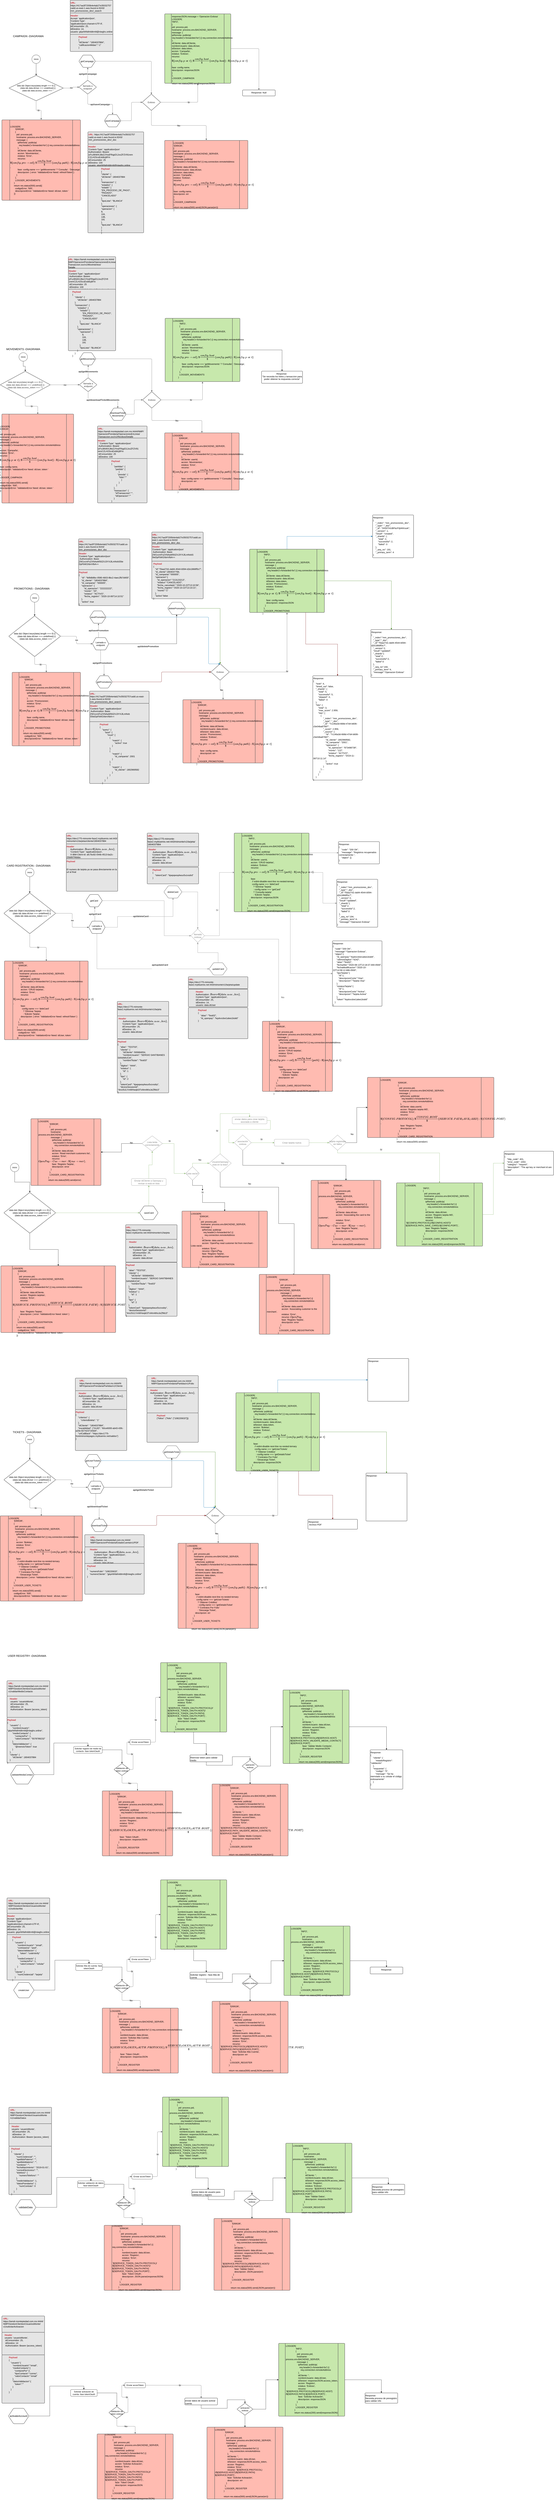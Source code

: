 <mxfile version="13.8.3" type="github">
  <diagram id="3y62xVAeNRqI33waL2Ug" name="Page-1">
    <mxGraphModel dx="3460" dy="764" grid="1" gridSize="10" guides="1" tooltips="1" connect="1" arrows="1" fold="1" page="1" pageScale="1" pageWidth="827" pageHeight="1169" math="0" shadow="0">
      <root>
        <mxCell id="0" />
        <mxCell id="1" parent="0" />
        <UserObject label="saveCampaign" lucidchartObjectId="FheHEQBCdsh4" id="Yva_PYabZO9aCwLN1SX4-1">
          <mxCell style="html=1;whiteSpace=wrap;shape=hexagon;perimeter=hexagonPerimeter2;whiteSpace=wrap;fontSize=13;fontColor=#000000;spacing=3;strokeColor=#5e5e5e;strokeOpacity=100;rounded=1;absoluteArcSize=1;arcSize=7.2;strokeWidth=2;" parent="1" vertex="1" zOrder="47">
            <mxGeometry x="630" y="1879" width="96" height="72" as="geometry" />
          </mxCell>
        </UserObject>
        <UserObject label="&lt;div style=&quot;text-align: center ; font-size: 12px&quot;&gt;&lt;div&gt;data &amp;amp;&amp;amp; Object.keys(data).length === 0) ||&lt;/div&gt;&lt;div&gt;&amp;nbsp; &amp;nbsp; &amp;nbsp; (data &amp;amp;&amp;amp; data.idUser === undefined) ||&lt;/div&gt;&lt;div&gt;&amp;nbsp; &amp;nbsp; &amp;nbsp; (data &amp;amp;&amp;amp; data.access_token === &#39;&#39;&lt;/div&gt;&lt;/div&gt;" lucidchartObjectId="FheH1cczlGUl" id="Yva_PYabZO9aCwLN1SX4-2">
          <mxCell style="html=1;whiteSpace=wrap;rhombus;whiteSpace=wrap;spacing=3;strokeColor=#5e5e5e;strokeOpacity=100;rounded=1;absoluteArcSize=1;arcSize=7.2;strokeWidth=2;fontSize=13;" parent="1" vertex="1" zOrder="49">
            <mxGeometry x="71" y="1650" width="319" height="148" as="geometry" />
          </mxCell>
        </UserObject>
        <UserObject label="" lucidchartObjectId="FheHM~QLsTXz" id="Yva_PYabZO9aCwLN1SX4-3">
          <mxCell style="html=1;jettySize=18;whiteSpace=wrap;strokeColor=#5E5E5E;rounded=1;arcSize=12;edgeStyle=orthogonalEdgeStyle;startArrow=none;;endArrow=block;endFill=1;;exitX=0.5;exitY=0.998;exitPerimeter=0;entryX=0.5;entryY=-0.003;entryPerimeter=0;fontSize=13;" parent="1" source="Yva_PYabZO9aCwLN1SX4-2" target="Yva_PYabZO9aCwLN1SX4-5" edge="1">
            <mxGeometry width="100" height="100" relative="1" as="geometry">
              <Array as="points" />
            </mxGeometry>
          </mxCell>
        </UserObject>
        <mxCell id="Yva_PYabZO9aCwLN1SX4-4" value="Sí" style="text;html=1;resizable=0;labelBackgroundColor=#ffffff;align=center;verticalAlign=middle;fontStyle=1;fontColor=#333333;;fontSize=13;" parent="Yva_PYabZO9aCwLN1SX4-3" vertex="1">
          <mxGeometry relative="1" as="geometry" />
        </mxCell>
        <UserObject label="&lt;div style=&quot;font-size: 13px&quot;&gt;&lt;div style=&quot;font-size: 13px&quot;&gt;LOGGER(&lt;/div&gt;&lt;div style=&quot;font-size: 13px&quot;&gt;&amp;nbsp; &amp;nbsp; &amp;nbsp; &amp;nbsp; &#39;ERROR&#39;,&lt;/div&gt;&lt;div style=&quot;font-size: 13px&quot;&gt;&amp;nbsp; &amp;nbsp; &amp;nbsp; &amp;nbsp; {&lt;/div&gt;&lt;div style=&quot;font-size: 13px&quot;&gt;&amp;nbsp; &amp;nbsp; &amp;nbsp; &amp;nbsp; &amp;nbsp; pid: process.pid,&lt;/div&gt;&lt;div style=&quot;font-size: 13px&quot;&gt;&amp;nbsp; &amp;nbsp; &amp;nbsp; &amp;nbsp; &amp;nbsp; hostname: process.env.BACKEND_SERVER,&lt;/div&gt;&lt;div style=&quot;font-size: 13px&quot;&gt;&amp;nbsp; &amp;nbsp; &amp;nbsp; &amp;nbsp; &amp;nbsp; message: {&lt;/div&gt;&lt;div style=&quot;font-size: 13px&quot;&gt;&amp;nbsp; &amp;nbsp; &amp;nbsp; &amp;nbsp; &amp;nbsp; &amp;nbsp; ipRemota: publicIp(&lt;/div&gt;&lt;div style=&quot;font-size: 13px&quot;&gt;&amp;nbsp; &amp;nbsp; &amp;nbsp; &amp;nbsp; &amp;nbsp; &amp;nbsp; &amp;nbsp; req.header(&#39;x-forwarded-for&#39;) || req.connection.remoteAddress&lt;/div&gt;&lt;div style=&quot;font-size: 13px&quot;&gt;&amp;nbsp; &amp;nbsp; &amp;nbsp; &amp;nbsp; &amp;nbsp; &amp;nbsp; ),&lt;/div&gt;&lt;div style=&quot;font-size: 13px&quot;&gt;&amp;nbsp; &amp;nbsp; &amp;nbsp; &amp;nbsp; &amp;nbsp; &amp;nbsp; idCliente: data.idCliente,&lt;/div&gt;&lt;div style=&quot;font-size: 13px&quot;&gt;&amp;nbsp; &amp;nbsp; &amp;nbsp; &amp;nbsp; &amp;nbsp; &amp;nbsp; accion: &#39;Movimientos&#39;,&lt;/div&gt;&lt;div style=&quot;font-size: 13px&quot;&gt;&amp;nbsp; &amp;nbsp; &amp;nbsp; &amp;nbsp; &amp;nbsp; &amp;nbsp; estatus: &#39;Error&#39;,&lt;/div&gt;&lt;div style=&quot;font-size: 13px&quot;&gt;&amp;nbsp; &amp;nbsp; &amp;nbsp; &amp;nbsp; &amp;nbsp; &amp;nbsp; recurso: `${config.protocol}//${config.host}/${config.path}:${config.port}`,&lt;/div&gt;&lt;div style=&quot;font-size: 13px&quot;&gt;&amp;nbsp; &amp;nbsp; &amp;nbsp; &amp;nbsp; &amp;nbsp; &amp;nbsp; fase: config.name === &#39;getMovements&#39; ? &#39;Consulta&#39; : &#39;Descarga&#39;,&lt;/div&gt;&lt;div style=&quot;font-size: 13px&quot;&gt;&amp;nbsp; &amp;nbsp; &amp;nbsp; &amp;nbsp; &amp;nbsp; &amp;nbsp; descripcion: { error: &#39;ValidationError Need: refreshToken&#39; }&lt;/div&gt;&lt;div style=&quot;font-size: 13px&quot;&gt;&amp;nbsp; &amp;nbsp; &amp;nbsp; &amp;nbsp; &amp;nbsp; }&lt;/div&gt;&lt;div style=&quot;font-size: 13px&quot;&gt;&amp;nbsp; &amp;nbsp; &amp;nbsp; &amp;nbsp; },&lt;/div&gt;&lt;div style=&quot;font-size: 13px&quot;&gt;&amp;nbsp; &amp;nbsp; &amp;nbsp; &amp;nbsp; LOGGER_MOVEMENTS&lt;/div&gt;&lt;div style=&quot;font-size: 13px&quot;&gt;&amp;nbsp; &amp;nbsp; &amp;nbsp; )&lt;/div&gt;&lt;div style=&quot;font-size: 13px&quot;&gt;&amp;nbsp; &amp;nbsp; &amp;nbsp; return res.status(500).send({&lt;/div&gt;&lt;div style=&quot;font-size: 13px&quot;&gt;&amp;nbsp; &amp;nbsp; &amp;nbsp; &amp;nbsp; codigoError: &#39;500&#39;,&lt;/div&gt;&lt;div style=&quot;font-size: 13px&quot;&gt;&amp;nbsp; &amp;nbsp; &amp;nbsp; &amp;nbsp; descripcionError: &#39;ValidationError Need: idUser, token &#39;&lt;/div&gt;&lt;div style=&quot;font-size: 13px&quot;&gt;&amp;nbsp; &amp;nbsp; &amp;nbsp; })&lt;/div&gt;&lt;/div&gt;" lucidchartObjectId="FheHXMUjOUy~" id="Yva_PYabZO9aCwLN1SX4-5">
          <mxCell style="html=1;whiteSpace=wrap;shape=process;whiteSpace=wrap;spacing=3;verticalAlign=middle;strokeColor=#5e5e5e;strokeOpacity=100;fillOpacity=100;rounded=1;absoluteArcSize=1;arcSize=7.2;fillColor=#ffbbb1;strokeWidth=2;fontSize=13;align=left;" parent="1" vertex="1" zOrder="51">
            <mxGeometry x="30" y="1910" width="460" height="470" as="geometry" />
          </mxCell>
        </UserObject>
        <UserObject label="" lucidchartObjectId="FheHou3gOYjA" id="Yva_PYabZO9aCwLN1SX4-6">
          <mxCell style="html=1;jettySize=18;whiteSpace=wrap;fontSize=13;fontColor=#333333;fontStyle=1;align=center;strokeColor=#5E5E5E;rounded=1;arcSize=12;edgeStyle=orthogonalEdgeStyle;startArrow=none;;endArrow=block;endFill=1;;exitX=0.996;exitY=0.5;exitPerimeter=0;entryX=0.008;entryY=0.5;entryPerimeter=0;" parent="1" source="Yva_PYabZO9aCwLN1SX4-2" target="Yva_PYabZO9aCwLN1SX4-15" edge="1">
            <mxGeometry width="100" height="100" relative="1" as="geometry">
              <Array as="points" />
            </mxGeometry>
          </mxCell>
        </UserObject>
        <mxCell id="Yva_PYabZO9aCwLN1SX4-7" value="no" style="text;html=1;resizable=0;labelBackgroundColor=#ffffff;align=center;verticalAlign=middle;fontStyle=1;fontColor=#333333;;fontSize=13;" parent="Yva_PYabZO9aCwLN1SX4-6" vertex="1">
          <mxGeometry relative="1" as="geometry" />
        </mxCell>
        <UserObject label="Exitoso" lucidchartObjectId="FheH5-6BccWg" id="Yva_PYabZO9aCwLN1SX4-8">
          <mxCell style="html=1;whiteSpace=wrap;rhombus;whiteSpace=wrap;fontSize=13;fontColor=#333333;align=center;spacing=3;strokeColor=#5e5e5e;strokeOpacity=100;rounded=1;absoluteArcSize=1;arcSize=7.2;strokeWidth=2;" parent="1" vertex="1" zOrder="58">
            <mxGeometry x="851" y="1759" width="108" height="96" as="geometry" />
          </mxCell>
        </UserObject>
        <UserObject label="&lt;div style=&quot;font-size: 13px&quot;&gt;&lt;span style=&quot;font-size: 13px ; color: rgb(0 , 0 , 0)&quot;&gt; responseJSON.message = &#39;Operacion Exitosa&#39;&lt;br&gt;&lt;/span&gt;&lt;/div&gt;&lt;div style=&quot;font-size: 13px&quot;&gt;&lt;span style=&quot;font-size: 13px ; color: rgb(0 , 0 , 0)&quot;&gt;        LOGGER(&lt;br&gt;&lt;/span&gt;&lt;/div&gt;&lt;div style=&quot;font-size: 13px&quot;&gt;&lt;span style=&quot;font-size: 13px ; color: rgb(0 , 0 , 0)&quot;&gt;          &#39;INFO&#39;,&lt;br&gt;&lt;/span&gt;&lt;/div&gt;&lt;div style=&quot;font-size: 13px&quot;&gt;&lt;span style=&quot;font-size: 13px ; color: rgb(0 , 0 , 0)&quot;&gt;          {&lt;br&gt;&lt;/span&gt;&lt;/div&gt;&lt;div style=&quot;font-size: 13px&quot;&gt;&lt;span style=&quot;font-size: 13px ; color: rgb(0 , 0 , 0)&quot;&gt;            pid: process.pid,&lt;br&gt;&lt;/span&gt;&lt;/div&gt;&lt;div style=&quot;font-size: 13px&quot;&gt;&lt;span style=&quot;font-size: 13px ; color: rgb(0 , 0 , 0)&quot;&gt;            hostname: process.env.BACKEND_SERVER,&lt;br&gt;&lt;/span&gt;&lt;/div&gt;&lt;div style=&quot;font-size: 13px&quot;&gt;&lt;span style=&quot;font-size: 13px ; color: rgb(0 , 0 , 0)&quot;&gt;            message: {&lt;br&gt;&lt;/span&gt;&lt;/div&gt;&lt;div style=&quot;font-size: 13px&quot;&gt;&lt;span style=&quot;font-size: 13px ; color: rgb(0 , 0 , 0)&quot;&gt;              ipRemota: publicIp(&lt;br&gt;&lt;/span&gt;&lt;/div&gt;&lt;div style=&quot;font-size: 13px&quot;&gt;&lt;span style=&quot;font-size: 13px ; color: rgb(0 , 0 , 0)&quot;&gt;                req.header(&#39;x-forwarded-for&#39;) || req.connection.remoteAddress&lt;br&gt;&lt;/span&gt;&lt;/div&gt;&lt;div style=&quot;font-size: 13px&quot;&gt;&lt;span style=&quot;font-size: 13px ; color: rgb(0 , 0 , 0)&quot;&gt;              ),&lt;br&gt;&lt;/span&gt;&lt;/div&gt;&lt;div style=&quot;font-size: 13px&quot;&gt;&lt;span style=&quot;font-size: 13px ; color: rgb(0 , 0 , 0)&quot;&gt;              idCliente: data.idCliente,&lt;br&gt;&lt;/span&gt;&lt;/div&gt;&lt;div style=&quot;font-size: 13px&quot;&gt;&lt;span style=&quot;font-size: 13px ; color: rgb(0 , 0 , 0)&quot;&gt;              nombreUsuario: data.idUser,&lt;br&gt;&lt;/span&gt;&lt;/div&gt;&lt;div style=&quot;font-size: 13px&quot;&gt;&lt;span style=&quot;font-size: 13px ; color: rgb(0 , 0 , 0)&quot;&gt;              idSesion: data.token,&lt;br&gt;&lt;/span&gt;&lt;/div&gt;&lt;div style=&quot;font-size: 13px&quot;&gt;&lt;span style=&quot;font-size: 13px ; color: rgb(0 , 0 , 0)&quot;&gt;              accion: &#39;Campaña&#39;,&lt;br&gt;&lt;/span&gt;&lt;/div&gt;&lt;div style=&quot;font-size: 13px&quot;&gt;&lt;span style=&quot;font-size: 13px ; color: rgb(0 , 0 , 0)&quot;&gt;              estatus: &#39;Exitoso&#39;,&lt;br&gt;&lt;/span&gt;&lt;/div&gt;&lt;div style=&quot;font-size: 13px&quot;&gt;&lt;span style=&quot;font-size: 13px ; color: rgb(0 , 0 , 0)&quot;&gt;              recurso: `${config.port}//${config.host}/${config.host}:${config.port}`,&lt;br&gt;&lt;/span&gt;&lt;/div&gt;&lt;div style=&quot;font-size: 13px&quot;&gt;&lt;span style=&quot;font-size: 13px ; color: rgb(0 , 0 , 0)&quot;&gt;              fase: config.name,&lt;br&gt;&lt;/span&gt;&lt;/div&gt;&lt;div style=&quot;font-size: 13px&quot;&gt;&lt;span style=&quot;font-size: 13px ; color: rgb(0 , 0 , 0)&quot;&gt;              descripcion: responseJSON&lt;br&gt;&lt;/span&gt;&lt;/div&gt;&lt;div style=&quot;font-size: 13px&quot;&gt;&lt;span style=&quot;font-size: 13px ; color: rgb(0 , 0 , 0)&quot;&gt;            }&lt;br&gt;&lt;/span&gt;&lt;/div&gt;&lt;div style=&quot;font-size: 13px&quot;&gt;&lt;span style=&quot;font-size: 13px ; color: rgb(0 , 0 , 0)&quot;&gt;          },&lt;br&gt;&lt;/span&gt;&lt;/div&gt;&lt;div style=&quot;font-size: 13px&quot;&gt;&lt;span style=&quot;font-size: 13px ; color: rgb(0 , 0 , 0)&quot;&gt;          LOGGER_CAMPAIGN&lt;br&gt;&lt;/span&gt;&lt;/div&gt;&lt;div style=&quot;font-size: 13px&quot;&gt;&lt;span style=&quot;font-size: 13px ; color: rgb(0 , 0 , 0)&quot;&gt;        )&lt;br&gt;&lt;/span&gt;&lt;/div&gt;&lt;div style=&quot;font-size: 13px&quot;&gt;&lt;span style=&quot;font-size: 13px ; color: rgb(0 , 0 , 0)&quot;&gt;        return res.status(200).send(responseJSON)&lt;/span&gt;&lt;/div&gt;" lucidchartObjectId="FheHkomjUrPZ" id="Yva_PYabZO9aCwLN1SX4-9">
          <mxCell style="html=1;whiteSpace=wrap;shape=process;whiteSpace=wrap;spacing=3;verticalAlign=top;strokeColor=#5e5e5e;strokeOpacity=100;fillOpacity=100;rounded=1;absoluteArcSize=1;arcSize=7.2;fillColor=#c7e8ac;strokeWidth=2;fontSize=13;align=left;" parent="1" vertex="1" zOrder="62">
            <mxGeometry x="983" y="1290" width="387" height="406" as="geometry" />
          </mxCell>
        </UserObject>
        <UserObject label="&lt;div style=&quot;font-size: 13px&quot;&gt;&lt;span style=&quot;font-size: 13px ; color: rgb(0 , 0 , 0)&quot;&gt; LOGGER(&lt;br&gt;&lt;/span&gt;&lt;/div&gt;&lt;div style=&quot;font-size: 13px&quot;&gt;&lt;span style=&quot;font-size: 13px ; color: rgb(0 , 0 , 0)&quot;&gt;          &#39;ERROR&#39;,&lt;br&gt;&lt;/span&gt;&lt;/div&gt;&lt;div style=&quot;font-size: 13px&quot;&gt;&lt;span style=&quot;font-size: 13px ; color: rgb(0 , 0 , 0)&quot;&gt;          {&lt;br&gt;&lt;/span&gt;&lt;/div&gt;&lt;div style=&quot;font-size: 13px&quot;&gt;&lt;span style=&quot;font-size: 13px ; color: rgb(0 , 0 , 0)&quot;&gt;            pid: process.pid,&lt;br&gt;&lt;/span&gt;&lt;/div&gt;&lt;div style=&quot;font-size: 13px&quot;&gt;&lt;span style=&quot;font-size: 13px ; color: rgb(0 , 0 , 0)&quot;&gt;            hostname: process.env.BACKEND_SERVER,&lt;br&gt;&lt;/span&gt;&lt;/div&gt;&lt;div style=&quot;font-size: 13px&quot;&gt;&lt;span style=&quot;font-size: 13px ; color: rgb(0 , 0 , 0)&quot;&gt;            message: {&lt;br&gt;&lt;/span&gt;&lt;/div&gt;&lt;div style=&quot;font-size: 13px&quot;&gt;&lt;span style=&quot;font-size: 13px ; color: rgb(0 , 0 , 0)&quot;&gt;              ipRemota: publicIp(&lt;br&gt;&lt;/span&gt;&lt;/div&gt;&lt;div style=&quot;font-size: 13px&quot;&gt;&lt;span style=&quot;font-size: 13px ; color: rgb(0 , 0 , 0)&quot;&gt;                req.header(&#39;x-forwarded-for&#39;) || req.connection.remoteAddress&lt;br&gt;&lt;/span&gt;&lt;/div&gt;&lt;div style=&quot;font-size: 13px&quot;&gt;&lt;span style=&quot;font-size: 13px ; color: rgb(0 , 0 , 0)&quot;&gt;              ),&lt;br&gt;&lt;/span&gt;&lt;/div&gt;&lt;div style=&quot;font-size: 13px&quot;&gt;&lt;span style=&quot;font-size: 13px ; color: rgb(0 , 0 , 0)&quot;&gt;              idCliente: data.idCliente,&lt;br&gt;&lt;/span&gt;&lt;/div&gt;&lt;div style=&quot;font-size: 13px&quot;&gt;&lt;span style=&quot;font-size: 13px ; color: rgb(0 , 0 , 0)&quot;&gt;              nombreUsuario: data.idUser,&lt;br&gt;&lt;/span&gt;&lt;/div&gt;&lt;div style=&quot;font-size: 13px&quot;&gt;&lt;span style=&quot;font-size: 13px ; color: rgb(0 , 0 , 0)&quot;&gt;              idSesion: data.token,&lt;br&gt;&lt;/span&gt;&lt;/div&gt;&lt;div style=&quot;font-size: 13px&quot;&gt;&lt;span style=&quot;font-size: 13px ; color: rgb(0 , 0 , 0)&quot;&gt;              accion: &#39;Campaña&#39;,&lt;br&gt;&lt;/span&gt;&lt;/div&gt;&lt;div style=&quot;font-size: 13px&quot;&gt;&lt;span style=&quot;font-size: 13px ; color: rgb(0 , 0 , 0)&quot;&gt;              estatus: &#39;Exitoso&#39;,&lt;br&gt;&lt;/span&gt;&lt;/div&gt;&lt;div style=&quot;font-size: 13px&quot;&gt;&lt;span style=&quot;font-size: 13px ; color: rgb(0 , 0 , 0)&quot;&gt;              recurso: `${config.protocol}//${config.host}/${config.path}:${config.port}`,&lt;br&gt;&lt;/span&gt;&lt;/div&gt;&lt;div style=&quot;font-size: 13px&quot;&gt;&lt;span style=&quot;font-size: 13px ; color: rgb(0 , 0 , 0)&quot;&gt;              fase: config.name,&lt;br&gt;&lt;/span&gt;&lt;/div&gt;&lt;div style=&quot;font-size: 13px&quot;&gt;&lt;span style=&quot;font-size: 13px ; color: rgb(0 , 0 , 0)&quot;&gt;              descripcion: err&lt;br&gt;&lt;/span&gt;&lt;/div&gt;&lt;div style=&quot;font-size: 13px&quot;&gt;&lt;span style=&quot;font-size: 13px ; color: rgb(0 , 0 , 0)&quot;&gt;            }&lt;br&gt;&lt;/span&gt;&lt;/div&gt;&lt;div style=&quot;font-size: 13px&quot;&gt;&lt;span style=&quot;font-size: 13px ; color: rgb(0 , 0 , 0)&quot;&gt;          },&lt;br&gt;&lt;/span&gt;&lt;/div&gt;&lt;div style=&quot;font-size: 13px&quot;&gt;&lt;span style=&quot;font-size: 13px ; color: rgb(0 , 0 , 0)&quot;&gt;          LOGGER_CAMPAIGN&lt;br&gt;&lt;/span&gt;&lt;/div&gt;&lt;div style=&quot;font-size: 13px&quot;&gt;&lt;span style=&quot;font-size: 13px ; color: rgb(0 , 0 , 0)&quot;&gt;        )&lt;br&gt;&lt;/span&gt;&lt;/div&gt;&lt;div style=&quot;font-size: 13px&quot;&gt;&lt;span style=&quot;font-size: 13px ; color: rgb(0 , 0 , 0)&quot;&gt;        return res.status(500).send(JSON.parse(err))&lt;br&gt;&lt;/span&gt;&lt;/div&gt;&lt;div style=&quot;font-size: 13px&quot;&gt;&lt;span style=&quot;font-size: 13px ; color: rgb(0 , 0 , 0)&quot;&gt;      }&lt;/span&gt;&lt;/div&gt;" lucidchartObjectId="FheH_dg~gPG1" id="Yva_PYabZO9aCwLN1SX4-10">
          <mxCell style="html=1;whiteSpace=wrap;shape=process;whiteSpace=wrap;spacing=3;verticalAlign=top;strokeColor=#5e5e5e;strokeOpacity=100;fillOpacity=100;rounded=1;absoluteArcSize=1;arcSize=7.2;fillColor=#ffbbb1;strokeWidth=2;fontSize=13;align=left;" parent="1" vertex="1" zOrder="63">
            <mxGeometry x="983" y="2030" width="487" height="400" as="geometry" />
          </mxCell>
        </UserObject>
        <UserObject label="" lucidchartObjectId="FheHOwsUk1Yf" id="Yva_PYabZO9aCwLN1SX4-11">
          <mxCell style="html=1;jettySize=18;whiteSpace=wrap;fontSize=13;fontColor=#333333;fontStyle=1;align=center;strokeColor=#5E5E5E;rounded=1;arcSize=12;edgeStyle=orthogonalEdgeStyle;startArrow=none;;endArrow=block;endFill=1;;exitX=0.5;exitY=0.994;exitPerimeter=0;entryX=0.5;entryY=-0.003;entryPerimeter=0;" parent="1" source="Yva_PYabZO9aCwLN1SX4-8" target="Yva_PYabZO9aCwLN1SX4-10" edge="1">
            <mxGeometry width="100" height="100" relative="1" as="geometry">
              <Array as="points" />
            </mxGeometry>
          </mxCell>
        </UserObject>
        <mxCell id="Yva_PYabZO9aCwLN1SX4-12" value="No" style="text;html=1;resizable=0;labelBackgroundColor=#ffffff;align=center;verticalAlign=middle;fontStyle=1;fontColor=#333333;;fontSize=13;" parent="Yva_PYabZO9aCwLN1SX4-11" vertex="1">
          <mxGeometry relative="1" as="geometry" />
        </mxCell>
        <UserObject label="&lt;div style=&quot;text-align: left; font-size: 13px;&quot;&gt;&lt;font style=&quot;font-size: 13px;&quot;&gt;Response: Null&lt;/font&gt;&lt;/div&gt;&lt;div style=&quot;text-align: left; font-size: 13px;&quot;&gt;&lt;/div&gt;" lucidchartObjectId="FheHwJTHAw6u" id="Yva_PYabZO9aCwLN1SX4-13">
          <mxCell style="html=1;whiteSpace=wrap;;whiteSpace=wrap;spacing=3;verticalAlign=top;strokeColor=#5e5e5e;strokeOpacity=100;rounded=1;absoluteArcSize=1;arcSize=7.2;strokeWidth=2;fontSize=13;" parent="1" vertex="1" zOrder="69">
            <mxGeometry x="1439" y="1735" width="191" height="35" as="geometry" />
          </mxCell>
        </UserObject>
        <UserObject label="getCampaign" lucidchartObjectId="NafHmFh6Zc9_" id="Yva_PYabZO9aCwLN1SX4-14">
          <mxCell style="html=1;whiteSpace=wrap;shape=hexagon;perimeter=hexagonPerimeter2;whiteSpace=wrap;fontSize=13;fontColor=#000000;spacing=3;strokeColor=#5e5e5e;strokeOpacity=100;rounded=1;absoluteArcSize=1;arcSize=7.2;strokeWidth=2;" parent="1" vertex="1" zOrder="83">
            <mxGeometry x="481" y="1531" width="96" height="72" as="geometry" />
          </mxCell>
        </UserObject>
        <UserObject label="llamada a endpoint" lucidchartObjectId="2WfH.eukvCqa" id="Yva_PYabZO9aCwLN1SX4-15">
          <mxCell style="html=1;whiteSpace=wrap;rhombus;whiteSpace=wrap;fontSize=13;fontColor=#333333;align=center;spacing=3;strokeColor=#5e5e5e;strokeOpacity=100;rounded=1;absoluteArcSize=1;arcSize=7.2;strokeWidth=2;" parent="1" vertex="1" zOrder="84">
            <mxGeometry x="481" y="1678" width="103" height="81" as="geometry" />
          </mxCell>
        </UserObject>
        <UserObject label="" lucidchartObjectId="EZfH.cGEjq3c" id="Yva_PYabZO9aCwLN1SX4-16">
          <mxCell style="html=1;jettySize=18;whiteSpace=wrap;fontSize=13;fontColor=#333333;fontStyle=1;align=center;strokeColor=#5E5E5E;rounded=1;arcSize=12;edgeStyle=orthogonalEdgeStyle;startArrow=none;;endArrow=block;endFill=1;;exitX=0.5;exitY=0.005;exitPerimeter=0;entryX=0.539;entryY=1.013;entryPerimeter=0;" parent="1" source="Yva_PYabZO9aCwLN1SX4-15" target="Yva_PYabZO9aCwLN1SX4-14" edge="1">
            <mxGeometry width="100" height="100" relative="1" as="geometry">
              <Array as="points" />
            </mxGeometry>
          </mxCell>
        </UserObject>
        <mxCell id="Yva_PYabZO9aCwLN1SX4-17" value="api/getCampaign" style="text;html=1;resizable=0;labelBackgroundColor=#ffffff;align=center;verticalAlign=middle;fontStyle=1;fontColor=#333333;;fontSize=13;" parent="Yva_PYabZO9aCwLN1SX4-16" vertex="1">
          <mxGeometry relative="1" as="geometry" />
        </mxCell>
        <UserObject label="" lucidchartObjectId="HZfHUyaufXkK" id="Yva_PYabZO9aCwLN1SX4-18">
          <mxCell style="html=1;jettySize=18;whiteSpace=wrap;fontSize=13;fontColor=#333333;fontStyle=1;align=center;strokeColor=#5E5E5E;rounded=1;arcSize=12;edgeStyle=orthogonalEdgeStyle;startArrow=none;;endArrow=block;endFill=1;;exitX=0.5;exitY=0.995;exitPerimeter=0;entryX=0.5;entryY=-0.013;entryPerimeter=0;" parent="1" source="Yva_PYabZO9aCwLN1SX4-15" target="Yva_PYabZO9aCwLN1SX4-1" edge="1">
            <mxGeometry width="100" height="100" relative="1" as="geometry">
              <Array as="points" />
            </mxGeometry>
          </mxCell>
        </UserObject>
        <mxCell id="Yva_PYabZO9aCwLN1SX4-19" value="api/saveCampaign" style="text;html=1;resizable=0;labelBackgroundColor=#ffffff;align=center;verticalAlign=middle;fontStyle=1;fontColor=#333333;;fontSize=13;" parent="Yva_PYabZO9aCwLN1SX4-18" vertex="1">
          <mxGeometry relative="1" as="geometry" />
        </mxCell>
        <mxCell id="Yva_PYabZO9aCwLN1SX4-20" value="" style="group;dropTarget=0;fontSize=13;" parent="1" vertex="1">
          <mxGeometry x="430" y="1210" width="250" height="300" as="geometry" />
        </mxCell>
        <UserObject label="&lt;div style=&quot;text-align: left ; font-size: 13px&quot;&gt;&lt;span style=&quot;font-size: 13px ; color: rgb(201 , 45 , 57) ; font-weight: bold&quot;&gt;Header&lt;/span&gt;&lt;/div&gt;&lt;div style=&quot;text-align: left ; font-size: 13px&quot;&gt;&lt;span style=&quot;font-size: 13px ; color: rgb(0 , 0 , 0)&quot;&gt;Accept: &#39;application/json&#39;,&lt;br&gt;&lt;/span&gt;&lt;/div&gt;&lt;div style=&quot;text-align: left ; font-size: 13px&quot;&gt;&lt;span style=&quot;font-size: 13px ; color: rgb(0 , 0 , 0)&quot;&gt; &#39;Content-Type&#39;: &#39;application/json;charset=UTF-8&#39;,&lt;br&gt;&lt;/span&gt;&lt;/div&gt;&lt;div style=&quot;text-align: left ; font-size: 13px&quot;&gt;&lt;span style=&quot;font-size: 13px ; color: rgb(0 , 0 , 0)&quot;&gt; idConsumidor: 25,&lt;br&gt;&lt;/span&gt;&lt;/div&gt;&lt;div style=&quot;text-align: left ; font-size: 13px&quot;&gt;&lt;span style=&quot;font-size: 13px ; color: rgb(0 , 0 , 0)&quot;&gt; idDestino: 14,&lt;br&gt;&lt;/span&gt;&lt;/div&gt;&lt;div style=&quot;text-align: left ; font-size: 13px&quot;&gt;&lt;span style=&quot;font-size: 13px ; color: rgb(0 , 0 , 0)&quot;&gt; usuario: gtqxhthfafmldtrmlt@niwghx.online &lt;br&gt;&lt;/span&gt;&lt;/div&gt;&lt;div style=&quot;text-align: left ; font-size: 13px&quot;&gt;&lt;span style=&quot;font-size: 13px ; color: rgb(0 , 0 , 0)&quot;&gt;&lt;br&gt;&lt;/span&gt;&lt;/div&gt;&lt;div style=&quot;text-align: left ; font-size: 13px&quot;&gt;&lt;/div&gt;" lucidchartObjectId="b2fHpSifme5C" id="Yva_PYabZO9aCwLN1SX4-21">
          <mxCell style="html=1;whiteSpace=wrap;;whiteSpace=wrap;spacing=3;verticalAlign=top;strokeColor=#5e5e5e;strokeOpacity=100;fillOpacity=100;rounded=1;absoluteArcSize=1;arcSize=7.2;fillColor=#e5e5e5;strokeWidth=2;fontSize=13;" parent="Yva_PYabZO9aCwLN1SX4-20" vertex="1" zOrder="87">
            <mxGeometry y="75.0" width="250.0" height="147.581" as="geometry" />
          </mxCell>
        </UserObject>
        <UserObject label="&lt;div style=&quot;text-align: left; font-size: 13px;&quot;&gt;&lt;span style=&quot;font-size: 13px; color: rgb(201, 45, 57); font-weight: bold;&quot;&gt;Payload&lt;/span&gt;&lt;span style=&quot;font-size: 13px; color: rgb(0, 0, 0);&quot;&gt;&lt;br style=&quot;font-size: 13px;&quot;&gt;&lt;/span&gt;&lt;/div&gt;&lt;div style=&quot;text-align: left; font-size: 13px;&quot;&gt;&lt;span style=&quot;font-size: 13px; color: rgb(0, 0, 0);&quot;&gt;{&lt;br style=&quot;font-size: 13px;&quot;&gt;&lt;/span&gt;&lt;/div&gt;&lt;div style=&quot;text-align: left; font-size: 13px;&quot;&gt;&lt;span style=&quot;font-size: 13px; color: rgb(0, 0, 0);&quot;&gt;   &quot;idCliente&quot;: &quot;1804037884&quot;,&lt;br style=&quot;font-size: 13px;&quot;&gt;&lt;/span&gt;&lt;/div&gt;&lt;div style=&quot;text-align: left; font-size: 13px;&quot;&gt;&lt;span style=&quot;font-size: 13px; color: rgb(0, 0, 0);&quot;&gt;   &quot;calificacionMidas&quot;:&quot;-1&quot;&lt;br style=&quot;font-size: 13px;&quot;&gt;&lt;/span&gt;&lt;/div&gt;&lt;div style=&quot;text-align: left; font-size: 13px;&quot;&gt;&lt;span style=&quot;font-size: 13px; color: rgb(0, 0, 0);&quot;&gt;}&lt;br style=&quot;font-size: 13px;&quot;&gt;&lt;/span&gt;&lt;/div&gt;&lt;div style=&quot;text-align: left; font-size: 13px;&quot;&gt;&lt;/div&gt;" lucidchartObjectId="b2fHGq9EwkId" id="Yva_PYabZO9aCwLN1SX4-22">
          <mxCell style="html=1;whiteSpace=wrap;;whiteSpace=wrap;spacing=3;verticalAlign=top;strokeColor=#5e5e5e;strokeOpacity=100;fillOpacity=100;rounded=1;absoluteArcSize=1;arcSize=7.2;fillColor=#e5e5e5;strokeWidth=2;fontSize=13;" parent="Yva_PYabZO9aCwLN1SX4-20" vertex="1" zOrder="88">
            <mxGeometry y="200" width="250" height="100" as="geometry" />
          </mxCell>
        </UserObject>
        <UserObject label="&lt;div style=&quot;text-align: left; font-size: 13px;&quot;&gt;&lt;span style=&quot;font-size: 13px; color: rgb(201, 45, 57); font-weight: bold;&quot;&gt;URL&lt;/span&gt;&lt;span style=&quot;font-size: 13px; color: rgb(0, 0, 0);&quot;&gt;: &lt;/span&gt;&lt;span style=&quot;font-size: 13px; color: rgb(0, 0, 0);&quot;&gt;https://417aa3f7200b4e4ab27e35032757&#xa;&lt;/span&gt;&lt;/div&gt;&lt;div style=&quot;text-align: left; font-size: 13px;&quot;&gt;&lt;span style=&quot;font-size: 13px; color: rgb(0, 0, 0);&quot;&gt;cadd.us-east-1.aws.found.io:9243/&#xa;&lt;/span&gt;&lt;/div&gt;&lt;div style=&quot;text-align: left; font-size: 13px;&quot;&gt;&lt;span style=&quot;font-size: 13px; color: rgb(0, 0, 0);&quot;&gt;mm_promociones_dev/_search&lt;/span&gt;&lt;/div&gt;" lucidchartObjectId="b2fHP6a50O9K" id="Yva_PYabZO9aCwLN1SX4-23">
          <mxCell style="html=1;whiteSpace=wrap;;whiteSpace=wrap;spacing=3;verticalAlign=top;strokeColor=#5e5e5e;strokeOpacity=100;fillOpacity=100;rounded=1;absoluteArcSize=1;arcSize=7.2;fillColor=#e5e5e5;strokeWidth=2;fontSize=13;" parent="Yva_PYabZO9aCwLN1SX4-20" vertex="1" zOrder="89">
            <mxGeometry width="250.0" height="75.0" as="geometry" />
          </mxCell>
        </UserObject>
        <mxCell id="Yva_PYabZO9aCwLN1SX4-24" value="" style="group;dropTarget=0;fontSize=13;" parent="1" vertex="1">
          <mxGeometry x="533.5" y="1980" width="326.5" height="590" as="geometry" />
        </mxCell>
        <UserObject label="&lt;div style=&quot;text-align: left ; font-size: 13px&quot;&gt;&lt;span style=&quot;font-size: 13px ; color: rgb(201 , 45 , 57) ; font-weight: bold&quot;&gt;Header&lt;/span&gt;&lt;span style=&quot;font-size: 13px ; color: rgb(0 , 0 , 0)&quot;&gt;&lt;br&gt;&lt;/span&gt;&lt;/div&gt;&lt;div style=&quot;text-align: left ; font-size: 13px&quot;&gt;&lt;span style=&quot;font-size: 13px ; color: rgb(0 , 0 , 0)&quot;&gt;&#39;Content-Type&#39;: &#39;application/json&#39; &lt;br&gt;&lt;/span&gt;&lt;/div&gt;&lt;div style=&quot;text-align: left ; font-size: 13px&quot;&gt;&lt;span style=&quot;font-size: 13px ; color: rgb(0 , 0 , 0)&quot;&gt; Authorization: Bearer izFoJ6hiKKJ8eZJYorjFRqpD1JxxZFZV91rem&lt;br&gt;&lt;/span&gt;&lt;/div&gt;&lt;div style=&quot;text-align: left ; font-size: 13px&quot;&gt;&lt;span style=&quot;font-size: 13px ; color: rgb(0 , 0 , 0)&quot;&gt;CZLH2ScsExb8cj6Fm&lt;br&gt;&lt;/span&gt;&lt;/div&gt;&lt;div style=&quot;text-align: left ; font-size: 13px&quot;&gt;&lt;span style=&quot;font-size: 13px ; color: rgb(0 , 0 , 0)&quot;&gt; idConsumidor: 25&lt;br&gt;&lt;/span&gt;&lt;/div&gt;&lt;div style=&quot;text-align: left ; font-size: 13px&quot;&gt;&lt;span style=&quot;font-size: 13px ; color: rgb(0 , 0 , 0)&quot;&gt; idDestino: 100&lt;br&gt;&lt;/span&gt;&lt;/div&gt;&lt;div style=&quot;text-align: left ; font-size: 13px&quot;&gt;&lt;span style=&quot;font-size: 13px ; color: rgb(0 , 0 , 0)&quot;&gt; usuario: gtqxhthfafmldtrmlt@niwghx.online&lt;br&gt;&lt;/span&gt;&lt;/div&gt;&lt;div style=&quot;text-align: left ; font-size: 13px&quot;&gt;&lt;span style=&quot;font-size: 13px ; color: rgb(0 , 0 , 0)&quot;&gt;&lt;br&gt;&lt;/span&gt;&lt;/div&gt;&lt;div style=&quot;text-align: left ; font-size: 13px&quot;&gt;&lt;span style=&quot;font-size: 13px ; color: rgb(0 , 0 , 0)&quot;&gt;&lt;br&gt;&lt;/span&gt;&lt;/div&gt;&lt;div style=&quot;text-align: left ; font-size: 13px&quot;&gt;&lt;/div&gt;" lucidchartObjectId="L7fHxwdAuD0y" id="Yva_PYabZO9aCwLN1SX4-25">
          <mxCell style="html=1;whiteSpace=wrap;;whiteSpace=wrap;spacing=3;verticalAlign=top;strokeColor=#5e5e5e;strokeOpacity=100;fillOpacity=100;rounded=1;absoluteArcSize=1;arcSize=7.2;fillColor=#e5e5e5;strokeWidth=2;fontSize=13;" parent="Yva_PYabZO9aCwLN1SX4-24" vertex="1" zOrder="91">
            <mxGeometry y="71.167" width="326.5" height="168.735" as="geometry" />
          </mxCell>
        </UserObject>
        <UserObject label="&lt;div style=&quot;text-align: left ; font-size: 13px&quot;&gt;&lt;span style=&quot;font-size: 13px ; color: rgb(201 , 45 , 57) ; font-weight: bold&quot;&gt;Payload&lt;/span&gt;&lt;span style=&quot;font-size: 13px ; color: rgb(0 , 0 , 0)&quot;&gt;&lt;br&gt;&lt;/span&gt;&lt;/div&gt;&lt;div style=&quot;text-align: left ; font-size: 13px&quot;&gt;&lt;span style=&quot;font-size: 13px ; color: rgb(0 , 0 , 0)&quot;&gt;{&lt;br&gt;&lt;/span&gt;&lt;/div&gt;&lt;div style=&quot;text-align: left ; font-size: 13px&quot;&gt;&lt;span style=&quot;font-size: 13px ; color: rgb(0 , 0 , 0)&quot;&gt;    &quot;cliente&quot;: {&lt;br&gt;&lt;/span&gt;&lt;/div&gt;&lt;div style=&quot;text-align: left ; font-size: 13px&quot;&gt;&lt;span style=&quot;font-size: 13px ; color: rgb(0 , 0 , 0)&quot;&gt;        &quot;idCliente&quot;: 1804037884&lt;br&gt;&lt;/span&gt;&lt;/div&gt;&lt;div style=&quot;text-align: left ; font-size: 13px&quot;&gt;&lt;span style=&quot;font-size: 13px ; color: rgb(0 , 0 , 0)&quot;&gt;    },&lt;br&gt;&lt;/span&gt;&lt;/div&gt;&lt;div style=&quot;text-align: left ; font-size: 13px&quot;&gt;&lt;span style=&quot;font-size: 13px ; color: rgb(0 , 0 , 0)&quot;&gt;    &quot;transaccion&quot;: {&lt;br&gt;&lt;/span&gt;&lt;/div&gt;&lt;div style=&quot;text-align: left ; font-size: 13px&quot;&gt;&lt;span style=&quot;font-size: 13px ; color: rgb(0 , 0 , 0)&quot;&gt;        &quot;estados&quot;: {&lt;br&gt;&lt;/span&gt;&lt;/div&gt;&lt;div style=&quot;text-align: left ; font-size: 13px&quot;&gt;&lt;span style=&quot;font-size: 13px ; color: rgb(0 , 0 , 0)&quot;&gt;            &quot;estado&quot;: [&lt;br&gt;&lt;/span&gt;&lt;/div&gt;&lt;div style=&quot;text-align: left ; font-size: 13px&quot;&gt;&lt;span style=&quot;font-size: 13px ; color: rgb(0 , 0 , 0)&quot;&gt;                &quot;EN_PROCESO_DE_PAGO&quot;,&lt;br&gt;&lt;/span&gt;&lt;/div&gt;&lt;div style=&quot;text-align: left ; font-size: 13px&quot;&gt;&lt;span style=&quot;font-size: 13px ; color: rgb(0 , 0 , 0)&quot;&gt;                &quot;PAGADO&quot;,&lt;br&gt;&lt;/span&gt;&lt;/div&gt;&lt;div style=&quot;text-align: left ; font-size: 13px&quot;&gt;&lt;span style=&quot;font-size: 13px ; color: rgb(0 , 0 , 0)&quot;&gt;                &quot;CANCELADO&quot;&lt;br&gt;&lt;/span&gt;&lt;/div&gt;&lt;div style=&quot;text-align: left ; font-size: 13px&quot;&gt;&lt;span style=&quot;font-size: 13px ; color: rgb(0 , 0 , 0)&quot;&gt;            ],&lt;br&gt;&lt;/span&gt;&lt;/div&gt;&lt;div style=&quot;text-align: left ; font-size: 13px&quot;&gt;&lt;span style=&quot;font-size: 13px ; color: rgb(0 , 0 , 0)&quot;&gt;            &quot;tipoLista&quot;: &quot;BLANCA&quot;&lt;br&gt;&lt;/span&gt;&lt;/div&gt;&lt;div style=&quot;text-align: left ; font-size: 13px&quot;&gt;&lt;span style=&quot;font-size: 13px ; color: rgb(0 , 0 , 0)&quot;&gt;        },&lt;br&gt;&lt;/span&gt;&lt;/div&gt;&lt;div style=&quot;text-align: left ; font-size: 13px&quot;&gt;&lt;span style=&quot;font-size: 13px ; color: rgb(0 , 0 , 0)&quot;&gt;        &quot;operaciones&quot;: {&lt;br&gt;&lt;/span&gt;&lt;/div&gt;&lt;div style=&quot;text-align: left ; font-size: 13px&quot;&gt;&lt;span style=&quot;font-size: 13px ; color: rgb(0 , 0 , 0)&quot;&gt;            &quot;operacion&quot;: [&lt;br&gt;&lt;/span&gt;&lt;/div&gt;&lt;div style=&quot;text-align: left ; font-size: 13px&quot;&gt;&lt;span style=&quot;font-size: 13px ; color: rgb(0 , 0 , 0)&quot;&gt;                8,&lt;br&gt;&lt;/span&gt;&lt;/div&gt;&lt;div style=&quot;text-align: left ; font-size: 13px&quot;&gt;&lt;span style=&quot;font-size: 13px ; color: rgb(0 , 0 , 0)&quot;&gt;                116,&lt;br&gt;&lt;/span&gt;&lt;/div&gt;&lt;div style=&quot;text-align: left ; font-size: 13px&quot;&gt;&lt;span style=&quot;font-size: 13px ; color: rgb(0 , 0 , 0)&quot;&gt;                148,&lt;br&gt;&lt;/span&gt;&lt;/div&gt;&lt;div style=&quot;text-align: left ; font-size: 13px&quot;&gt;&lt;span style=&quot;font-size: 13px ; color: rgb(0 , 0 , 0)&quot;&gt;                191&lt;br&gt;&lt;/span&gt;&lt;/div&gt;&lt;div style=&quot;text-align: left ; font-size: 13px&quot;&gt;&lt;span style=&quot;font-size: 13px ; color: rgb(0 , 0 , 0)&quot;&gt;            ],&lt;br&gt;&lt;/span&gt;&lt;/div&gt;&lt;div style=&quot;text-align: left ; font-size: 13px&quot;&gt;&lt;span style=&quot;font-size: 13px ; color: rgb(0 , 0 , 0)&quot;&gt;            &quot;tipoLista&quot;: &quot;BLANCA&quot;&lt;br&gt;&lt;/span&gt;&lt;/div&gt;&lt;div style=&quot;text-align: left ; font-size: 13px&quot;&gt;&lt;span style=&quot;font-size: 13px ; color: rgb(0 , 0 , 0)&quot;&gt;        }&lt;br&gt;&lt;/span&gt;&lt;/div&gt;&lt;div style=&quot;text-align: left ; font-size: 13px&quot;&gt;&lt;span style=&quot;font-size: 13px ; color: rgb(0 , 0 , 0)&quot;&gt;    }&lt;br&gt;&lt;/span&gt;&lt;/div&gt;&lt;div style=&quot;text-align: left ; font-size: 13px&quot;&gt;&lt;span style=&quot;font-size: 13px ; color: rgb(0 , 0 , 0)&quot;&gt;}&lt;br&gt;&lt;/span&gt;&lt;/div&gt;&lt;div style=&quot;text-align: left ; font-size: 13px&quot;&gt;&lt;/div&gt;" lucidchartObjectId="L7fHcG3YZx9E" id="Yva_PYabZO9aCwLN1SX4-26">
          <mxCell style="html=1;whiteSpace=wrap;;whiteSpace=wrap;spacing=3;verticalAlign=top;strokeColor=#5e5e5e;strokeOpacity=100;fillOpacity=100;rounded=1;absoluteArcSize=1;arcSize=7.2;fillColor=#e5e5e5;strokeWidth=2;fontSize=13;" parent="Yva_PYabZO9aCwLN1SX4-24" vertex="1" zOrder="92">
            <mxGeometry y="200.875" width="326.5" height="389.125" as="geometry" />
          </mxCell>
        </UserObject>
        <UserObject label="&lt;div style=&quot;font-size: 13px&quot;&gt;&lt;span style=&quot;font-size: 13px ; color: rgb(201 , 45 , 57) ; font-weight: bold&quot;&gt;URL&lt;/span&gt;&lt;span style=&quot;font-size: 13px ; color: rgb(0 , 0 , 0)&quot;&gt;: &lt;/span&gt;&lt;span style=&quot;font-size: 13px ; color: rgb(0 , 0 , 0)&quot;&gt;https://417aa3f7200b4e4ab27e35032757&lt;br&gt;&lt;/span&gt;&lt;/div&gt;&lt;div style=&quot;font-size: 13px&quot;&gt;&lt;span style=&quot;font-size: 13px ; color: rgb(0 , 0 , 0)&quot;&gt;cadd.us-east-1.aws.found.io:9243/&lt;br&gt;&lt;/span&gt;&lt;/div&gt;&lt;div style=&quot;font-size: 13px&quot;&gt;&lt;span style=&quot;font-size: 13px ; color: rgb(0 , 0 , 0)&quot;&gt;mm_promociones_dev/_doc&lt;/span&gt;&lt;/div&gt;" lucidchartObjectId="L7fHMCa3U-JB" id="Yva_PYabZO9aCwLN1SX4-27">
          <mxCell style="html=1;whiteSpace=wrap;;whiteSpace=wrap;spacing=3;verticalAlign=top;strokeColor=#5e5e5e;strokeOpacity=100;fillOpacity=100;rounded=1;absoluteArcSize=1;arcSize=7.2;fillColor=#e5e5e5;strokeWidth=2;fontSize=13;align=left;" parent="Yva_PYabZO9aCwLN1SX4-24" vertex="1" zOrder="93">
            <mxGeometry width="326.5" height="71.167" as="geometry" />
          </mxCell>
        </UserObject>
        <UserObject label="" lucidchartObjectId="a-fHOj-8eRLB" id="Yva_PYabZO9aCwLN1SX4-28">
          <mxCell style="html=1;jettySize=18;whiteSpace=wrap;fontSize=13;strokeColor=#5E5E5E;rounded=1;arcSize=12;edgeStyle=orthogonalEdgeStyle;startArrow=none;;endArrow=block;endFill=1;;exitX=0.999;exitY=0.5;exitPerimeter=0;entryX=0.006;entryY=0.5;entryPerimeter=0;" parent="1" source="Yva_PYabZO9aCwLN1SX4-1" target="Yva_PYabZO9aCwLN1SX4-8" edge="1">
            <mxGeometry width="100" height="100" relative="1" as="geometry">
              <Array as="points" />
            </mxGeometry>
          </mxCell>
        </UserObject>
        <UserObject label="" lucidchartObjectId="f-fHMxQSjTW5" id="Yva_PYabZO9aCwLN1SX4-29">
          <mxCell style="html=1;jettySize=18;whiteSpace=wrap;fontSize=13;strokeColor=#5E5E5E;rounded=1;arcSize=12;edgeStyle=orthogonalEdgeStyle;startArrow=none;;endArrow=block;endFill=1;;exitX=0.999;exitY=0.5;exitPerimeter=0;entryX=0.5;entryY=0.006;entryPerimeter=0;" parent="1" source="Yva_PYabZO9aCwLN1SX4-14" target="Yva_PYabZO9aCwLN1SX4-8" edge="1">
            <mxGeometry width="100" height="100" relative="1" as="geometry">
              <Array as="points" />
            </mxGeometry>
          </mxCell>
        </UserObject>
        <UserObject label="" lucidchartObjectId="D-fH3PVmAfwG" id="Yva_PYabZO9aCwLN1SX4-30">
          <mxCell style="html=1;jettySize=18;whiteSpace=wrap;fontSize=13;fontColor=#333333;fontStyle=1;align=center;strokeColor=#5E5E5E;rounded=1;arcSize=12;edgeStyle=orthogonalEdgeStyle;startArrow=none;;endArrow=block;endFill=1;;exitX=0.994;exitY=0.5;exitPerimeter=0;entryX=0.5;entryY=1.003;entryPerimeter=0;" parent="1" source="Yva_PYabZO9aCwLN1SX4-8" target="Yva_PYabZO9aCwLN1SX4-9" edge="1">
            <mxGeometry width="100" height="100" relative="1" as="geometry">
              <Array as="points" />
            </mxGeometry>
          </mxCell>
        </UserObject>
        <mxCell id="Yva_PYabZO9aCwLN1SX4-31" value="Sí" style="text;html=1;resizable=0;labelBackgroundColor=#ffffff;align=center;verticalAlign=middle;fontStyle=1;fontColor=#333333;;fontSize=13;" parent="Yva_PYabZO9aCwLN1SX4-30" vertex="1">
          <mxGeometry relative="1" as="geometry" />
        </mxCell>
        <UserObject label="" lucidchartObjectId="sjgHjhCAznvE" id="Yva_PYabZO9aCwLN1SX4-32">
          <mxCell style="html=1;jettySize=18;whiteSpace=wrap;fontSize=13;strokeColor=#5E5E5E;rounded=1;arcSize=12;edgeStyle=orthogonalEdgeStyle;startArrow=none;;endArrow=block;endFill=1;;exitX=1.002;exitY=0.5;exitPerimeter=0;entryX=0.5;entryY=-0.009;entryPerimeter=0;" parent="1" source="Yva_PYabZO9aCwLN1SX4-9" target="Yva_PYabZO9aCwLN1SX4-13" edge="1">
            <mxGeometry width="100" height="100" relative="1" as="geometry">
              <Array as="points" />
            </mxGeometry>
          </mxCell>
        </UserObject>
        <UserObject label="downloadTicket&lt;br style=&quot;font-size: 13px;&quot;&gt;Movements" lucidchartObjectId="FheHEQBCdsh4" id="Yva_PYabZO9aCwLN1SX4-33">
          <mxCell style="html=1;whiteSpace=wrap;shape=hexagon;perimeter=hexagonPerimeter2;whiteSpace=wrap;fontSize=13;fontColor=#000000;spacing=3;strokeColor=#5e5e5e;strokeOpacity=100;rounded=1;absoluteArcSize=1;arcSize=7.2;strokeWidth=2;" parent="1" vertex="1" zOrder="47">
            <mxGeometry x="660.5" y="3595" width="96" height="72" as="geometry" />
          </mxCell>
        </UserObject>
        <UserObject label="&lt;div style=&quot;text-align: center; font-size: 13px;&quot;&gt;&lt;span style=&quot;font-size: 13px; color: rgb(51, 51, 51);&quot;&gt;data &amp;amp;&amp;amp; keys(data).length === 0) ||&#xa;&lt;/span&gt;&lt;/div&gt;&lt;div style=&quot;text-align: center; font-size: 13px;&quot;&gt;&lt;span style=&quot;font-size: 13px; color: rgb(51, 51, 51);&quot;&gt;      (data &amp;amp;&amp;amp; data.idUser === undefined) ||&#xa;&lt;/span&gt;&lt;/div&gt;&lt;div style=&quot;text-align: center; font-size: 13px;&quot;&gt;&lt;span style=&quot;font-size: 13px; color: rgb(51, 51, 51);&quot;&gt;      (data &amp;amp;&amp;amp; data.access_token === &#39;&quot;)&#39;&lt;/span&gt;&lt;/div&gt;" lucidchartObjectId="FheH1cczlGUl" id="Yva_PYabZO9aCwLN1SX4-34">
          <mxCell style="html=1;whiteSpace=wrap;rhombus;whiteSpace=wrap;spacing=3;strokeColor=#5e5e5e;strokeOpacity=100;rounded=1;absoluteArcSize=1;arcSize=7.2;strokeWidth=2;fontSize=13;" parent="1" vertex="1" zOrder="49">
            <mxGeometry x="20" y="3380" width="293.5" height="158" as="geometry" />
          </mxCell>
        </UserObject>
        <UserObject label="" lucidchartObjectId="FheHM~QLsTXz" id="Yva_PYabZO9aCwLN1SX4-35">
          <mxCell style="html=1;jettySize=18;whiteSpace=wrap;strokeColor=#5E5E5E;rounded=1;arcSize=12;edgeStyle=orthogonalEdgeStyle;startArrow=none;;endArrow=block;endFill=1;;exitX=0.5;exitY=0.998;exitPerimeter=0;entryX=0.5;entryY=0;entryDx=0;entryDy=0;fontSize=13;" parent="1" source="Yva_PYabZO9aCwLN1SX4-34" target="Yva_PYabZO9aCwLN1SX4-59" edge="1">
            <mxGeometry width="100" height="100" relative="1" as="geometry">
              <Array as="points" />
              <mxPoint x="224.5" y="3610" as="targetPoint" />
            </mxGeometry>
          </mxCell>
        </UserObject>
        <mxCell id="Yva_PYabZO9aCwLN1SX4-36" value="Sí" style="text;html=1;resizable=0;labelBackgroundColor=#ffffff;align=center;verticalAlign=middle;fontStyle=1;fontColor=#333333;;fontSize=13;" parent="Yva_PYabZO9aCwLN1SX4-35" vertex="1">
          <mxGeometry relative="1" as="geometry" />
        </mxCell>
        <UserObject label="" lucidchartObjectId="FheHou3gOYjA" id="Yva_PYabZO9aCwLN1SX4-37">
          <mxCell style="html=1;jettySize=18;whiteSpace=wrap;fontSize=13;fontColor=#333333;fontStyle=1;align=center;strokeColor=#5E5E5E;rounded=1;arcSize=12;edgeStyle=orthogonalEdgeStyle;startArrow=none;;endArrow=block;endFill=1;;exitX=0.996;exitY=0.5;exitPerimeter=0;entryX=0.008;entryY=0.5;entryPerimeter=0;" parent="1" source="Yva_PYabZO9aCwLN1SX4-34" target="Yva_PYabZO9aCwLN1SX4-46" edge="1">
            <mxGeometry width="100" height="100" relative="1" as="geometry">
              <Array as="points" />
            </mxGeometry>
          </mxCell>
        </UserObject>
        <mxCell id="Yva_PYabZO9aCwLN1SX4-38" value="no" style="text;html=1;resizable=0;labelBackgroundColor=#ffffff;align=center;verticalAlign=middle;fontStyle=1;fontColor=#333333;;fontSize=13;" parent="Yva_PYabZO9aCwLN1SX4-37" vertex="1">
          <mxGeometry relative="1" as="geometry" />
        </mxCell>
        <UserObject label="Exitoso" lucidchartObjectId="FheH5-6BccWg" id="Yva_PYabZO9aCwLN1SX4-39">
          <mxCell style="html=1;whiteSpace=wrap;rhombus;whiteSpace=wrap;fontSize=13;fontColor=#333333;align=center;spacing=3;strokeColor=#5e5e5e;strokeOpacity=100;rounded=1;absoluteArcSize=1;arcSize=7.2;strokeWidth=2;" parent="1" vertex="1" zOrder="58">
            <mxGeometry x="853.5" y="3499" width="108" height="96" as="geometry" />
          </mxCell>
        </UserObject>
        <mxCell id="Yva_PYabZO9aCwLN1SX4-40" style="edgeStyle=orthogonalEdgeStyle;rounded=0;orthogonalLoop=1;jettySize=auto;html=1;exitX=1;exitY=0.5;exitDx=0;exitDy=0;entryX=0.5;entryY=0;entryDx=0;entryDy=0;fontSize=13;" parent="1" source="Yva_PYabZO9aCwLN1SX4-41" target="Yva_PYabZO9aCwLN1SX4-65" edge="1">
          <mxGeometry relative="1" as="geometry" />
        </mxCell>
        <UserObject label="&lt;div style=&quot;font-size: 13px;&quot;&gt;&lt;div style=&quot;font-size: 13px;&quot;&gt;LOGGER(&lt;/div&gt;&lt;div style=&quot;font-size: 13px;&quot;&gt;&amp;nbsp; &amp;nbsp; &amp;nbsp; &amp;nbsp; &amp;nbsp; &#39;INFO&#39;,&lt;/div&gt;&lt;div style=&quot;font-size: 13px;&quot;&gt;&amp;nbsp; &amp;nbsp; &amp;nbsp; &amp;nbsp; &amp;nbsp; {&lt;/div&gt;&lt;div style=&quot;font-size: 13px;&quot;&gt;&amp;nbsp; &amp;nbsp; &amp;nbsp; &amp;nbsp; &amp;nbsp; &amp;nbsp; pid: process.pid,&lt;/div&gt;&lt;div style=&quot;font-size: 13px;&quot;&gt;&amp;nbsp; &amp;nbsp; &amp;nbsp; &amp;nbsp; &amp;nbsp; &amp;nbsp; hostname: process.env.BACKEND_SERVER,&lt;/div&gt;&lt;div style=&quot;font-size: 13px;&quot;&gt;&amp;nbsp; &amp;nbsp; &amp;nbsp; &amp;nbsp; &amp;nbsp; &amp;nbsp; message: {&lt;/div&gt;&lt;div style=&quot;font-size: 13px;&quot;&gt;&amp;nbsp; &amp;nbsp; &amp;nbsp; &amp;nbsp; &amp;nbsp; &amp;nbsp; &amp;nbsp; ipRemota: publicIp(&lt;/div&gt;&lt;div style=&quot;font-size: 13px;&quot;&gt;&amp;nbsp; &amp;nbsp; &amp;nbsp; &amp;nbsp; &amp;nbsp; &amp;nbsp; &amp;nbsp; &amp;nbsp; req.header(&#39;x-forwarded-for&#39;) || req.connection.remoteAddress&lt;/div&gt;&lt;div style=&quot;font-size: 13px;&quot;&gt;&amp;nbsp; &amp;nbsp; &amp;nbsp; &amp;nbsp; &amp;nbsp; &amp;nbsp; &amp;nbsp; ),&lt;/div&gt;&lt;div style=&quot;font-size: 13px;&quot;&gt;&amp;nbsp; &amp;nbsp; &amp;nbsp; &amp;nbsp; &amp;nbsp; &amp;nbsp; &amp;nbsp; idCliente: userId,&lt;/div&gt;&lt;div style=&quot;font-size: 13px;&quot;&gt;&amp;nbsp; &amp;nbsp; &amp;nbsp; &amp;nbsp; &amp;nbsp; &amp;nbsp; &amp;nbsp; accion: &#39;Movimientos&#39;,&lt;/div&gt;&lt;div style=&quot;font-size: 13px;&quot;&gt;&amp;nbsp; &amp;nbsp; &amp;nbsp; &amp;nbsp; &amp;nbsp; &amp;nbsp; &amp;nbsp; estatus: &#39;Exitoso&#39;,&lt;/div&gt;&lt;div style=&quot;font-size: 13px;&quot;&gt;&amp;nbsp; &amp;nbsp; &amp;nbsp; &amp;nbsp; &amp;nbsp; &amp;nbsp; &amp;nbsp; recurso: `${config.protocol}//${config.host}/${config.path}:${config.port}`,&lt;/div&gt;&lt;div style=&quot;font-size: 13px;&quot;&gt;&amp;nbsp; &amp;nbsp; &amp;nbsp; &amp;nbsp; &amp;nbsp; &amp;nbsp; &amp;nbsp; fase: config.name === &#39;getMovements&#39; ? &#39;Consulta&#39; : &#39;Descarga&#39;,&lt;/div&gt;&lt;div style=&quot;font-size: 13px;&quot;&gt;&amp;nbsp; &amp;nbsp; &amp;nbsp; &amp;nbsp; &amp;nbsp; &amp;nbsp; &amp;nbsp; descripcion: responseJSON&lt;/div&gt;&lt;div style=&quot;font-size: 13px;&quot;&gt;&amp;nbsp; &amp;nbsp; &amp;nbsp; &amp;nbsp; &amp;nbsp; &amp;nbsp; }&lt;/div&gt;&lt;div style=&quot;font-size: 13px;&quot;&gt;&amp;nbsp; &amp;nbsp; &amp;nbsp; &amp;nbsp; &amp;nbsp; },&lt;/div&gt;&lt;div style=&quot;font-size: 13px;&quot;&gt;&amp;nbsp; &amp;nbsp; &amp;nbsp; &amp;nbsp; &amp;nbsp; LOGGER_MOVEMENTS&lt;/div&gt;&lt;div style=&quot;font-size: 13px;&quot;&gt;&amp;nbsp; &amp;nbsp; &amp;nbsp; &amp;nbsp; )&lt;/div&gt;&lt;/div&gt;" lucidchartObjectId="FheHkomjUrPZ" id="Yva_PYabZO9aCwLN1SX4-41">
          <mxCell style="html=1;whiteSpace=wrap;shape=process;whiteSpace=wrap;spacing=3;verticalAlign=top;strokeColor=#5e5e5e;strokeOpacity=100;fillOpacity=100;rounded=1;absoluteArcSize=1;arcSize=7.2;fillColor=#c7e8ac;strokeWidth=2;align=left;fontSize=13;" parent="1" vertex="1" zOrder="62">
            <mxGeometry x="985.5" y="3070" width="438" height="370" as="geometry" />
          </mxCell>
        </UserObject>
        <UserObject label="&lt;div style=&quot;font-size: 13px&quot;&gt;&lt;div style=&quot;font-size: 13px&quot;&gt;LOGGER(&lt;/div&gt;&lt;div style=&quot;font-size: 13px&quot;&gt;&amp;nbsp; &amp;nbsp; &amp;nbsp; &amp;nbsp; &amp;nbsp; &#39;ERROR&#39;,&lt;/div&gt;&lt;div style=&quot;font-size: 13px&quot;&gt;&amp;nbsp; &amp;nbsp; &amp;nbsp; &amp;nbsp; &amp;nbsp; {&lt;/div&gt;&lt;div style=&quot;font-size: 13px&quot;&gt;&amp;nbsp; &amp;nbsp; &amp;nbsp; &amp;nbsp; &amp;nbsp; &amp;nbsp; pid: process.pid,&lt;/div&gt;&lt;div style=&quot;font-size: 13px&quot;&gt;&amp;nbsp; &amp;nbsp; &amp;nbsp; &amp;nbsp; &amp;nbsp; &amp;nbsp; hostname: process.env.BACKEND_SERVER,&lt;/div&gt;&lt;div style=&quot;font-size: 13px&quot;&gt;&amp;nbsp; &amp;nbsp; &amp;nbsp; &amp;nbsp; &amp;nbsp; &amp;nbsp; message: {&lt;/div&gt;&lt;div style=&quot;font-size: 13px&quot;&gt;&amp;nbsp; &amp;nbsp; &amp;nbsp; &amp;nbsp; &amp;nbsp; &amp;nbsp; &amp;nbsp; ipRemota: publicIp(&lt;/div&gt;&lt;div style=&quot;font-size: 13px&quot;&gt;&amp;nbsp; &amp;nbsp; &amp;nbsp; &amp;nbsp; &amp;nbsp; &amp;nbsp; &amp;nbsp; &amp;nbsp; req.header(&#39;x-forwarded-for&#39;) || req.connection.remoteAddress&lt;/div&gt;&lt;div style=&quot;font-size: 13px&quot;&gt;&amp;nbsp; &amp;nbsp; &amp;nbsp; &amp;nbsp; &amp;nbsp; &amp;nbsp; &amp;nbsp; ),&lt;/div&gt;&lt;div style=&quot;font-size: 13px&quot;&gt;&amp;nbsp; &amp;nbsp; &amp;nbsp; &amp;nbsp; &amp;nbsp; &amp;nbsp; &amp;nbsp; idCliente: userId,&lt;/div&gt;&lt;div style=&quot;font-size: 13px&quot;&gt;&amp;nbsp; &amp;nbsp; &amp;nbsp; &amp;nbsp; &amp;nbsp; &amp;nbsp; &amp;nbsp; accion: &#39;Movimientos&#39;,&lt;/div&gt;&lt;div style=&quot;font-size: 13px&quot;&gt;&amp;nbsp; &amp;nbsp; &amp;nbsp; &amp;nbsp; &amp;nbsp; &amp;nbsp; &amp;nbsp; estatus: &#39;Error&#39;,&lt;/div&gt;&lt;div style=&quot;font-size: 13px&quot;&gt;&amp;nbsp; &amp;nbsp; &amp;nbsp; &amp;nbsp; &amp;nbsp; &amp;nbsp; &amp;nbsp; recurso: `${config.protocol}//${config.host}/${config.path}:${config.port}`,&lt;/div&gt;&lt;div style=&quot;font-size: 13px&quot;&gt;&amp;nbsp; &amp;nbsp; &amp;nbsp; &amp;nbsp; &amp;nbsp; &amp;nbsp; &amp;nbsp; fase: config.name === &#39;getMovements&#39; ? &#39;Consulta&#39; : &#39;Descarga&#39;,&lt;/div&gt;&lt;div style=&quot;font-size: 13px&quot;&gt;&amp;nbsp; &amp;nbsp; &amp;nbsp; &amp;nbsp; &amp;nbsp; &amp;nbsp; &amp;nbsp; descripcion: err&lt;/div&gt;&lt;div style=&quot;font-size: 13px&quot;&gt;&amp;nbsp; &amp;nbsp; &amp;nbsp; &amp;nbsp; &amp;nbsp; &amp;nbsp; }&lt;/div&gt;&lt;div style=&quot;font-size: 13px&quot;&gt;&amp;nbsp; &amp;nbsp; &amp;nbsp; &amp;nbsp; &amp;nbsp; },&lt;/div&gt;&lt;div style=&quot;font-size: 13px&quot;&gt;&amp;nbsp; &amp;nbsp; &amp;nbsp; &amp;nbsp; &amp;nbsp; LOGGER_MOVEMENTS&lt;/div&gt;&lt;div style=&quot;font-size: 13px&quot;&gt;&amp;nbsp; &amp;nbsp; &amp;nbsp; &amp;nbsp; )&lt;/div&gt;&lt;/div&gt;" lucidchartObjectId="FheH_dg~gPG1" id="Yva_PYabZO9aCwLN1SX4-42">
          <mxCell style="html=1;whiteSpace=wrap;shape=process;whiteSpace=wrap;spacing=3;verticalAlign=top;strokeColor=#5e5e5e;strokeOpacity=100;fillOpacity=100;rounded=1;absoluteArcSize=1;arcSize=7.2;fillColor=#ffbbb1;strokeWidth=2;fontSize=13;align=left;" parent="1" vertex="1" zOrder="63">
            <mxGeometry x="983" y="3740" width="436" height="335" as="geometry" />
          </mxCell>
        </UserObject>
        <UserObject label="" lucidchartObjectId="FheHOwsUk1Yf" id="Yva_PYabZO9aCwLN1SX4-43">
          <mxCell style="html=1;jettySize=18;whiteSpace=wrap;fontSize=13;fontColor=#333333;fontStyle=1;align=center;strokeColor=#5E5E5E;rounded=1;arcSize=12;edgeStyle=orthogonalEdgeStyle;startArrow=none;;endArrow=block;endFill=1;;exitX=0.5;exitY=0.994;exitPerimeter=0;entryX=0.5;entryY=-0.003;entryPerimeter=0;" parent="1" source="Yva_PYabZO9aCwLN1SX4-39" target="Yva_PYabZO9aCwLN1SX4-42" edge="1">
            <mxGeometry width="100" height="100" relative="1" as="geometry">
              <Array as="points" />
            </mxGeometry>
          </mxCell>
        </UserObject>
        <mxCell id="Yva_PYabZO9aCwLN1SX4-44" value="No" style="text;html=1;resizable=0;labelBackgroundColor=#ffffff;align=center;verticalAlign=middle;fontStyle=1;fontColor=#333333;;fontSize=13;" parent="Yva_PYabZO9aCwLN1SX4-43" vertex="1">
          <mxGeometry relative="1" as="geometry" />
        </mxCell>
        <UserObject label="getMovements" lucidchartObjectId="NafHmFh6Zc9_" id="Yva_PYabZO9aCwLN1SX4-45">
          <mxCell style="html=1;whiteSpace=wrap;shape=hexagon;perimeter=hexagonPerimeter2;whiteSpace=wrap;fontSize=13;fontColor=#000000;spacing=3;strokeColor=#5e5e5e;strokeOpacity=100;rounded=1;absoluteArcSize=1;arcSize=7.2;strokeWidth=2;" parent="1" vertex="1" zOrder="83">
            <mxGeometry x="483.5" y="3271" width="96" height="72" as="geometry" />
          </mxCell>
        </UserObject>
        <UserObject label="llamada a endpoint" lucidchartObjectId="2WfH.eukvCqa" id="Yva_PYabZO9aCwLN1SX4-46">
          <mxCell style="html=1;whiteSpace=wrap;rhombus;whiteSpace=wrap;fontSize=13;fontColor=#333333;align=center;spacing=3;strokeColor=#5e5e5e;strokeOpacity=100;rounded=1;absoluteArcSize=1;arcSize=7.2;strokeWidth=2;" parent="1" vertex="1" zOrder="84">
            <mxGeometry x="483.5" y="3418" width="103" height="81" as="geometry" />
          </mxCell>
        </UserObject>
        <UserObject label="" lucidchartObjectId="EZfH.cGEjq3c" id="Yva_PYabZO9aCwLN1SX4-47">
          <mxCell style="html=1;jettySize=18;whiteSpace=wrap;fontSize=13;fontColor=#333333;fontStyle=1;align=center;strokeColor=#5E5E5E;rounded=1;arcSize=12;edgeStyle=orthogonalEdgeStyle;startArrow=none;;endArrow=block;endFill=1;;exitX=0.5;exitY=0.005;exitPerimeter=0;entryX=0.539;entryY=1.013;entryPerimeter=0;" parent="1" source="Yva_PYabZO9aCwLN1SX4-46" target="Yva_PYabZO9aCwLN1SX4-45" edge="1">
            <mxGeometry width="100" height="100" relative="1" as="geometry">
              <Array as="points" />
            </mxGeometry>
          </mxCell>
        </UserObject>
        <mxCell id="Yva_PYabZO9aCwLN1SX4-48" value="api/getMovements" style="text;html=1;resizable=0;labelBackgroundColor=#ffffff;align=center;verticalAlign=middle;fontStyle=1;fontColor=#333333;;fontSize=13;" parent="Yva_PYabZO9aCwLN1SX4-47" vertex="1">
          <mxGeometry relative="1" as="geometry" />
        </mxCell>
        <UserObject label="" lucidchartObjectId="HZfHUyaufXkK" id="Yva_PYabZO9aCwLN1SX4-49">
          <mxCell style="html=1;jettySize=18;whiteSpace=wrap;fontSize=13;fontColor=#333333;fontStyle=1;align=center;strokeColor=#5E5E5E;rounded=1;arcSize=12;edgeStyle=orthogonalEdgeStyle;startArrow=none;;endArrow=block;endFill=1;;exitX=0.5;exitY=0.995;exitPerimeter=0;entryX=0.5;entryY=-0.013;entryPerimeter=0;" parent="1" source="Yva_PYabZO9aCwLN1SX4-46" target="Yva_PYabZO9aCwLN1SX4-33" edge="1">
            <mxGeometry width="100" height="100" relative="1" as="geometry">
              <Array as="points" />
            </mxGeometry>
          </mxCell>
        </UserObject>
        <mxCell id="Yva_PYabZO9aCwLN1SX4-50" value="api/downloadTicketMovements" style="text;html=1;resizable=0;labelBackgroundColor=#ffffff;align=center;verticalAlign=middle;fontStyle=1;fontColor=#333333;;fontSize=13;" parent="Yva_PYabZO9aCwLN1SX4-49" vertex="1">
          <mxGeometry relative="1" as="geometry" />
        </mxCell>
        <mxCell id="Yva_PYabZO9aCwLN1SX4-51" value="" style="group;dropTarget=0;fontSize=13;" parent="1" vertex="1">
          <mxGeometry x="419" y="2710" width="277" height="590" as="geometry" />
        </mxCell>
        <UserObject label="&lt;div style=&quot;text-align: left; font-size: 13px;&quot;&gt;&lt;span style=&quot;color: rgb(201, 45, 57); font-weight: bold; font-size: 13px;&quot;&gt;&lt;font style=&quot;font-size: 13px;&quot;&gt;Header&lt;/font&gt;&lt;/span&gt;&lt;span style=&quot;font-size: 13px; color: rgb(0, 0, 0);&quot;&gt;&lt;br style=&quot;font-size: 13px;&quot;&gt;&lt;/span&gt;&lt;/div&gt;&lt;div style=&quot;text-align: left; font-size: 13px;&quot;&gt;&#39;Content-Type&#39;: &#39;application/json&#39;&amp;nbsp;&lt;/div&gt;&lt;div style=&quot;text-align: left; font-size: 13px;&quot;&gt;&amp;nbsp;Authorization: Bearer izFoJ6hiKKJ8eZJYorjFRqpD1JxxZFZV9&lt;/div&gt;&lt;div style=&quot;text-align: left; font-size: 13px;&quot;&gt;1remCZLH2ScsExb8cj6Fm&lt;/div&gt;&lt;div style=&quot;text-align: left; font-size: 13px;&quot;&gt;&amp;nbsp;idConsumidor: 25&lt;/div&gt;&lt;div style=&quot;text-align: left; font-size: 13px;&quot;&gt;&amp;nbsp;idDestino: 100&lt;/div&gt;&lt;div style=&quot;text-align: left; font-size: 13px;&quot;&gt;&amp;nbsp;usuario: gtqxhthfafmldtrmlt@niwghx.online&lt;/div&gt;&lt;div style=&quot;text-align: left; font-size: 13px;&quot;&gt;&lt;span style=&quot;font-size: 13px;&quot;&gt;&amp;nbsp;&lt;/span&gt;&lt;br style=&quot;font-size: 13px;&quot;&gt;&lt;/div&gt;&lt;div style=&quot;text-align: left; font-size: 13px;&quot;&gt;&lt;span style=&quot;font-size: 13px; color: rgb(0, 0, 0);&quot;&gt;&lt;br style=&quot;font-size: 13px;&quot;&gt;&lt;/span&gt;&lt;/div&gt;&lt;div style=&quot;text-align: left; font-size: 13px;&quot;&gt;&lt;/div&gt;" lucidchartObjectId="b2fHpSifme5C" id="Yva_PYabZO9aCwLN1SX4-52">
          <mxCell style="html=1;whiteSpace=wrap;;whiteSpace=wrap;spacing=3;verticalAlign=top;strokeColor=#5e5e5e;strokeOpacity=100;fillOpacity=100;rounded=1;absoluteArcSize=1;arcSize=7.2;fillColor=#e5e5e5;strokeWidth=2;fontSize=13;" parent="Yva_PYabZO9aCwLN1SX4-51" vertex="1" zOrder="87">
            <mxGeometry y="67.5" width="277" height="132.823" as="geometry" />
          </mxCell>
        </UserObject>
        <UserObject label="&lt;div style=&quot;text-align: left; font-size: 13px;&quot;&gt;&lt;span style=&quot;font-size: 13px; color: rgb(201, 45, 57); font-weight: bold;&quot;&gt;Payload&lt;/span&gt;&lt;span style=&quot;font-size: 13px; color: rgb(0, 0, 0);&quot;&gt;&lt;br style=&quot;font-size: 13px;&quot;&gt;&lt;/span&gt;&lt;/div&gt;&lt;div style=&quot;text-align: left; font-size: 13px;&quot;&gt;&lt;div style=&quot;font-size: 13px;&quot;&gt;{&lt;/div&gt;&lt;div style=&quot;font-size: 13px;&quot;&gt;&amp;nbsp; &amp;nbsp; &quot;cliente&quot;: {&lt;/div&gt;&lt;div style=&quot;font-size: 13px;&quot;&gt;&amp;nbsp; &amp;nbsp; &amp;nbsp; &amp;nbsp; &quot;idCliente&quot;: 1804037884&lt;/div&gt;&lt;div style=&quot;font-size: 13px;&quot;&gt;&amp;nbsp; &amp;nbsp; },&lt;/div&gt;&lt;div style=&quot;font-size: 13px;&quot;&gt;&amp;nbsp; &amp;nbsp; &quot;transaccion&quot;: {&lt;/div&gt;&lt;div style=&quot;font-size: 13px;&quot;&gt;&amp;nbsp; &amp;nbsp; &amp;nbsp; &amp;nbsp; &quot;estados&quot;: {&lt;/div&gt;&lt;div style=&quot;font-size: 13px;&quot;&gt;&amp;nbsp; &amp;nbsp; &amp;nbsp; &amp;nbsp; &amp;nbsp; &amp;nbsp; &quot;estado&quot;: [&lt;/div&gt;&lt;div style=&quot;font-size: 13px;&quot;&gt;&amp;nbsp; &amp;nbsp; &amp;nbsp; &amp;nbsp; &amp;nbsp; &amp;nbsp; &amp;nbsp; &amp;nbsp; &quot;EN_PROCESO_DE_PAGO&quot;,&lt;/div&gt;&lt;div style=&quot;font-size: 13px;&quot;&gt;&amp;nbsp; &amp;nbsp; &amp;nbsp; &amp;nbsp; &amp;nbsp; &amp;nbsp; &amp;nbsp; &amp;nbsp; &quot;PAGADO&quot;,&lt;/div&gt;&lt;div style=&quot;font-size: 13px;&quot;&gt;&amp;nbsp; &amp;nbsp; &amp;nbsp; &amp;nbsp; &amp;nbsp; &amp;nbsp; &amp;nbsp; &amp;nbsp; &quot;CANCELADO&quot;&lt;/div&gt;&lt;div style=&quot;font-size: 13px;&quot;&gt;&amp;nbsp; &amp;nbsp; &amp;nbsp; &amp;nbsp; &amp;nbsp; &amp;nbsp; ],&lt;/div&gt;&lt;div style=&quot;font-size: 13px;&quot;&gt;&amp;nbsp; &amp;nbsp; &amp;nbsp; &amp;nbsp; &amp;nbsp; &amp;nbsp; &quot;tipoLista&quot;: &quot;BLANCA&quot;&lt;/div&gt;&lt;div style=&quot;font-size: 13px;&quot;&gt;&amp;nbsp; &amp;nbsp; &amp;nbsp; &amp;nbsp; },&lt;/div&gt;&lt;div style=&quot;font-size: 13px;&quot;&gt;&amp;nbsp; &amp;nbsp; &amp;nbsp; &amp;nbsp; &quot;operaciones&quot;: {&lt;/div&gt;&lt;div style=&quot;font-size: 13px;&quot;&gt;&amp;nbsp; &amp;nbsp; &amp;nbsp; &amp;nbsp; &amp;nbsp; &amp;nbsp; &quot;operacion&quot;: [&lt;/div&gt;&lt;div style=&quot;font-size: 13px;&quot;&gt;&amp;nbsp; &amp;nbsp; &amp;nbsp; &amp;nbsp; &amp;nbsp; &amp;nbsp; &amp;nbsp; &amp;nbsp; 8,&lt;/div&gt;&lt;div style=&quot;font-size: 13px;&quot;&gt;&amp;nbsp; &amp;nbsp; &amp;nbsp; &amp;nbsp; &amp;nbsp; &amp;nbsp; &amp;nbsp; &amp;nbsp; 116,&lt;/div&gt;&lt;div style=&quot;font-size: 13px;&quot;&gt;&amp;nbsp; &amp;nbsp; &amp;nbsp; &amp;nbsp; &amp;nbsp; &amp;nbsp; &amp;nbsp; &amp;nbsp; 148,&lt;/div&gt;&lt;div style=&quot;font-size: 13px;&quot;&gt;&amp;nbsp; &amp;nbsp; &amp;nbsp; &amp;nbsp; &amp;nbsp; &amp;nbsp; &amp;nbsp; &amp;nbsp; 191&lt;/div&gt;&lt;div style=&quot;font-size: 13px;&quot;&gt;&amp;nbsp; &amp;nbsp; &amp;nbsp; &amp;nbsp; &amp;nbsp; &amp;nbsp; ],&lt;/div&gt;&lt;div style=&quot;font-size: 13px;&quot;&gt;&amp;nbsp; &amp;nbsp; &amp;nbsp; &amp;nbsp; &amp;nbsp; &amp;nbsp; &quot;tipoLista&quot;: &quot;BLANCA&quot;&lt;/div&gt;&lt;div style=&quot;font-size: 13px;&quot;&gt;&amp;nbsp; &amp;nbsp; &amp;nbsp; &amp;nbsp; }&lt;/div&gt;&lt;div style=&quot;font-size: 13px;&quot;&gt;&amp;nbsp; &amp;nbsp; }&lt;/div&gt;&lt;div style=&quot;font-size: 13px;&quot;&gt;}&lt;/div&gt;&lt;div style=&quot;font-size: 13px;&quot;&gt;&lt;br style=&quot;font-size: 13px;&quot;&gt;&lt;/div&gt;&lt;/div&gt;&lt;div style=&quot;text-align: left; font-size: 13px;&quot;&gt;&lt;/div&gt;" lucidchartObjectId="b2fHGq9EwkId" id="Yva_PYabZO9aCwLN1SX4-53">
          <mxCell style="html=1;whiteSpace=wrap;;whiteSpace=wrap;spacing=3;verticalAlign=top;strokeColor=#5e5e5e;strokeOpacity=100;fillOpacity=100;rounded=1;absoluteArcSize=1;arcSize=7.2;fillColor=#e5e5e5;strokeWidth=2;fontSize=13;" parent="Yva_PYabZO9aCwLN1SX4-51" vertex="1" zOrder="88">
            <mxGeometry y="190" width="277" height="359.48" as="geometry" />
          </mxCell>
        </UserObject>
        <UserObject label="&lt;div style=&quot;text-align: left; font-size: 13px;&quot;&gt;&lt;span style=&quot;font-size: 13px; color: rgb(201, 45, 57); font-weight: bold;&quot;&gt;URL&lt;/span&gt;&lt;span style=&quot;font-size: 13px; color: rgb(0, 0, 0);&quot;&gt;:&amp;nbsp;&lt;/span&gt;&lt;span style=&quot;font-size: 13px;&quot;&gt;https://iamdr.montepiedad.com.mx:4444/&lt;/span&gt;&lt;/div&gt;&lt;div style=&quot;text-align: left; font-size: 13px;&quot;&gt;&lt;span style=&quot;font-size: 13px;&quot;&gt;NMP/OperacionPrendaria/OperacionesEnLinea/&lt;/span&gt;&lt;/div&gt;&lt;div style=&quot;text-align: left; font-size: 13px;&quot;&gt;&lt;span style=&quot;font-size: 13px;&quot;&gt;Transaccion.svc/v1/Movimientos/&lt;/span&gt;&lt;/div&gt;&lt;div style=&quot;text-align: left; font-size: 13px;&quot;&gt;Detalle&lt;/div&gt;&lt;div style=&quot;font-size: 13px;&quot;&gt;&lt;br style=&quot;font-size: 13px;&quot;&gt;&lt;/div&gt;" lucidchartObjectId="b2fHP6a50O9K" id="Yva_PYabZO9aCwLN1SX4-54">
          <mxCell style="html=1;whiteSpace=wrap;;whiteSpace=wrap;spacing=3;verticalAlign=top;strokeColor=#5e5e5e;strokeOpacity=100;fillOpacity=100;rounded=1;absoluteArcSize=1;arcSize=7.2;fillColor=#e5e5e5;strokeWidth=2;fontSize=13;" parent="Yva_PYabZO9aCwLN1SX4-51" vertex="1" zOrder="89">
            <mxGeometry width="277" height="67.5" as="geometry" />
          </mxCell>
        </UserObject>
        <UserObject label="" lucidchartObjectId="a-fHOj-8eRLB" id="Yva_PYabZO9aCwLN1SX4-55">
          <mxCell style="html=1;jettySize=18;whiteSpace=wrap;fontSize=13;strokeColor=#5E5E5E;rounded=1;arcSize=12;edgeStyle=orthogonalEdgeStyle;startArrow=none;;endArrow=block;endFill=1;;exitX=0.999;exitY=0.5;exitPerimeter=0;entryX=0.006;entryY=0.5;entryPerimeter=0;" parent="1" source="Yva_PYabZO9aCwLN1SX4-33" target="Yva_PYabZO9aCwLN1SX4-39" edge="1">
            <mxGeometry width="100" height="100" relative="1" as="geometry">
              <Array as="points" />
            </mxGeometry>
          </mxCell>
        </UserObject>
        <UserObject label="" lucidchartObjectId="f-fHMxQSjTW5" id="Yva_PYabZO9aCwLN1SX4-56">
          <mxCell style="html=1;jettySize=18;whiteSpace=wrap;fontSize=13;strokeColor=#5E5E5E;rounded=1;arcSize=12;edgeStyle=orthogonalEdgeStyle;startArrow=none;;endArrow=block;endFill=1;;exitX=0.999;exitY=0.5;exitPerimeter=0;entryX=0.5;entryY=0.006;entryPerimeter=0;" parent="1" source="Yva_PYabZO9aCwLN1SX4-45" target="Yva_PYabZO9aCwLN1SX4-39" edge="1">
            <mxGeometry width="100" height="100" relative="1" as="geometry">
              <Array as="points" />
            </mxGeometry>
          </mxCell>
        </UserObject>
        <UserObject label="" lucidchartObjectId="D-fH3PVmAfwG" id="Yva_PYabZO9aCwLN1SX4-57">
          <mxCell style="html=1;jettySize=18;whiteSpace=wrap;fontSize=13;fontColor=#333333;fontStyle=1;align=center;strokeColor=#5E5E5E;rounded=1;arcSize=12;edgeStyle=orthogonalEdgeStyle;startArrow=none;;endArrow=block;endFill=1;;exitX=0.994;exitY=0.5;exitPerimeter=0;entryX=0.5;entryY=1.003;entryPerimeter=0;" parent="1" source="Yva_PYabZO9aCwLN1SX4-39" target="Yva_PYabZO9aCwLN1SX4-41" edge="1">
            <mxGeometry width="100" height="100" relative="1" as="geometry">
              <Array as="points" />
            </mxGeometry>
          </mxCell>
        </UserObject>
        <mxCell id="Yva_PYabZO9aCwLN1SX4-58" value="Sí" style="text;html=1;resizable=0;labelBackgroundColor=#ffffff;align=center;verticalAlign=middle;fontStyle=1;fontColor=#333333;;fontSize=13;" parent="Yva_PYabZO9aCwLN1SX4-57" vertex="1">
          <mxGeometry relative="1" as="geometry" />
        </mxCell>
        <UserObject label="&lt;div style=&quot;text-align: left; font-size: 13px;&quot;&gt;&lt;span style=&quot;font-size: 13px; color: rgb(0, 0, 0);&quot;&gt;LOGGER(&#xa;&lt;/span&gt;&lt;/div&gt;&lt;div style=&quot;text-align: left; font-size: 13px;&quot;&gt;&lt;span style=&quot;font-size: 13px; color: rgb(0, 0, 0);&quot;&gt;        &#39;ERROR&#39;,&#xa;&lt;/span&gt;&lt;/div&gt;&lt;div style=&quot;text-align: left; font-size: 13px;&quot;&gt;&lt;span style=&quot;font-size: 13px; color: rgb(0, 0, 0);&quot;&gt;        {&#xa;&lt;/span&gt;&lt;/div&gt;&lt;div style=&quot;text-align: left; font-size: 13px;&quot;&gt;&lt;span style=&quot;font-size: 13px; color: rgb(0, 0, 0);&quot;&gt;          pid: process.pid,&#xa;&lt;/span&gt;&lt;/div&gt;&lt;div style=&quot;text-align: left; font-size: 13px;&quot;&gt;&lt;span style=&quot;font-size: 13px; color: rgb(0, 0, 0);&quot;&gt;          hostname: process.env.BACKEND_SERVER,&#xa;&lt;/span&gt;&lt;/div&gt;&lt;div style=&quot;text-align: left; font-size: 13px;&quot;&gt;&lt;span style=&quot;font-size: 13px; color: rgb(0, 0, 0);&quot;&gt;          message: {&#xa;&lt;/span&gt;&lt;/div&gt;&lt;div style=&quot;text-align: left; font-size: 13px;&quot;&gt;&lt;span style=&quot;font-size: 13px; color: rgb(0, 0, 0);&quot;&gt;            ipRemota: publicIp(&#xa;&lt;/span&gt;&lt;/div&gt;&lt;div style=&quot;text-align: left; font-size: 13px;&quot;&gt;&lt;span style=&quot;font-size: 13px; color: rgb(0, 0, 0);&quot;&gt;              req.header(&#39;x-forwarded-for&#39;) || req.connection.remoteAddress&#xa;&lt;/span&gt;&lt;/div&gt;&lt;div style=&quot;text-align: left; font-size: 13px;&quot;&gt;&lt;span style=&quot;font-size: 13px; color: rgb(0, 0, 0);&quot;&gt;            ),&#xa;&lt;/span&gt;&lt;/div&gt;&lt;div style=&quot;text-align: left; font-size: 13px;&quot;&gt;&lt;span style=&quot;font-size: 13px; color: rgb(0, 0, 0);&quot;&gt;            accion: &#39;Campaña&#39;,&#xa;&lt;/span&gt;&lt;/div&gt;&lt;div style=&quot;text-align: left; font-size: 13px;&quot;&gt;&lt;span style=&quot;font-size: 13px; color: rgb(0, 0, 0);&quot;&gt;            estatus: &#39;Error&#39;,&#xa;&lt;/span&gt;&lt;/div&gt;&lt;div style=&quot;text-align: left; font-size: 13px;&quot;&gt;&lt;span style=&quot;font-size: 13px; color: rgb(0, 0, 0);&quot;&gt;            recurso: `${config.port}//${config.host}/${config.host}:${config.port}`,&#xa;&lt;/span&gt;&lt;/div&gt;&lt;div style=&quot;text-align: left; font-size: 13px;&quot;&gt;&lt;span style=&quot;font-size: 13px; color: rgb(0, 0, 0);&quot;&gt;            fase: config.name,&#xa;&lt;/span&gt;&lt;/div&gt;&lt;div style=&quot;text-align: left; font-size: 13px;&quot;&gt;&lt;span style=&quot;font-size: 13px; color: rgb(0, 0, 0);&quot;&gt;            descripcion: &#39;ValidationError Need: idUser, token &#39;&#xa;&lt;/span&gt;&lt;/div&gt;&lt;div style=&quot;text-align: left; font-size: 13px;&quot;&gt;&lt;span style=&quot;font-size: 13px; color: rgb(0, 0, 0);&quot;&gt;          }&#xa;&lt;/span&gt;&lt;/div&gt;&lt;div style=&quot;text-align: left; font-size: 13px;&quot;&gt;&lt;span style=&quot;font-size: 13px; color: rgb(0, 0, 0);&quot;&gt;        },&#xa;&lt;/span&gt;&lt;/div&gt;&lt;div style=&quot;text-align: left; font-size: 13px;&quot;&gt;&lt;span style=&quot;font-size: 13px; color: rgb(0, 0, 0);&quot;&gt;        LOGGER_CAMPAIGN&#xa;&lt;/span&gt;&lt;/div&gt;&lt;div style=&quot;text-align: left; font-size: 13px;&quot;&gt;&lt;span style=&quot;font-size: 13px; color: rgb(0, 0, 0);&quot;&gt;      )&#xa;&lt;/span&gt;&lt;/div&gt;&lt;div style=&quot;text-align: left; font-size: 13px;&quot;&gt;&lt;span style=&quot;font-size: 13px; color: rgb(0, 0, 0);&quot;&gt;      return res.status(500).send({&#xa;&lt;/span&gt;&lt;/div&gt;&lt;div style=&quot;text-align: left; font-size: 13px;&quot;&gt;&lt;span style=&quot;font-size: 13px; color: rgb(0, 0, 0);&quot;&gt;        codigoError: &#39;500&#39;,&#xa;&lt;/span&gt;&lt;/div&gt;&lt;div style=&quot;text-align: left; font-size: 13px;&quot;&gt;&lt;span style=&quot;font-size: 13px; color: rgb(0, 0, 0);&quot;&gt;        descripcionError: &#39;ValidationError Need:  idUser, token &#39;&#xa;&lt;/span&gt;&lt;/div&gt;&lt;div style=&quot;text-align: left; font-size: 13px;&quot;&gt;&lt;span style=&quot;font-size: 13px; color: rgb(0, 0, 0);&quot;&gt;      })&lt;/span&gt;&lt;/div&gt;" lucidchartObjectId="FheHXMUjOUy~" id="Yva_PYabZO9aCwLN1SX4-59">
          <mxCell style="html=1;whiteSpace=wrap;shape=process;whiteSpace=wrap;spacing=3;verticalAlign=middle;strokeColor=#5e5e5e;strokeOpacity=100;fillOpacity=100;rounded=1;absoluteArcSize=1;arcSize=7.2;fillColor=#ffbbb1;strokeWidth=2;fontSize=13;" parent="1" vertex="1" zOrder="51">
            <mxGeometry x="30" y="3630" width="420" height="520" as="geometry" />
          </mxCell>
        </UserObject>
        <mxCell id="Yva_PYabZO9aCwLN1SX4-60" value="" style="group;fontSize=13;" parent="1" vertex="1" connectable="0">
          <mxGeometry x="590" y="3700" width="1180" height="730" as="geometry" />
        </mxCell>
        <mxCell id="Yva_PYabZO9aCwLN1SX4-61" value="" style="group;dropTarget=0;fontSize=13;" parent="Yva_PYabZO9aCwLN1SX4-60" vertex="1">
          <mxGeometry width="290" height="467" as="geometry" />
        </mxCell>
        <UserObject label="&lt;div style=&quot;text-align: left; font-size: 13px;&quot;&gt;&lt;span style=&quot;font-size: 13px; color: rgb(201, 45, 57); font-weight: bold;&quot;&gt;Header&lt;/span&gt;&lt;span style=&quot;font-size: 13px; color: rgb(0, 0, 0);&quot;&gt;&lt;br style=&quot;font-size: 13px;&quot;&gt;&lt;/span&gt;&lt;/div&gt;&lt;div style=&quot;text-align: left; font-size: 13px;&quot;&gt;&lt;span style=&quot;font-size: 13px; color: rgb(0, 0, 0);&quot;&gt;&#39;&lt;/span&gt;&lt;span style=&quot;font-size: 13px;&quot;&gt;&amp;nbsp; &#39;Content-Type&#39;: &#39;application/json&#39;&amp;nbsp;&lt;/span&gt;&lt;/div&gt;&lt;div style=&quot;text-align: left; font-size: 13px;&quot;&gt;&amp;nbsp;Authorization: Bearer izFoJ6hiKKJ8eZJYorjFRqpD1JxxZFZV91&lt;/div&gt;&lt;div style=&quot;text-align: left; font-size: 13px;&quot;&gt;remCZLH2ScsExb8cj6Fm&lt;/div&gt;&lt;div style=&quot;text-align: left; font-size: 13px;&quot;&gt;&amp;nbsp;idConsumidor: 25&lt;/div&gt;&lt;div style=&quot;text-align: left; font-size: 13px;&quot;&gt;&amp;nbsp;idDestino: 100&lt;/div&gt;&lt;div style=&quot;text-align: left; font-size: 13px;&quot;&gt;&amp;nbsp;usuario: gtqxhthfafmldtrmlt@niwghx.online&lt;/div&gt;&lt;div style=&quot;font-size: 13px;&quot;&gt;&lt;br style=&quot;font-size: 13px;&quot;&gt;&lt;/div&gt;&lt;div style=&quot;text-align: left; font-size: 13px;&quot;&gt;&lt;span style=&quot;font-size: 13px; color: rgb(0, 0, 0);&quot;&gt;&lt;br style=&quot;font-size: 13px;&quot;&gt;&lt;/span&gt;&lt;/div&gt;&lt;div style=&quot;text-align: left; font-size: 13px;&quot;&gt;&lt;span style=&quot;font-size: 13px; color: rgb(0, 0, 0);&quot;&gt;&lt;br style=&quot;font-size: 13px;&quot;&gt;&lt;/span&gt;&lt;/div&gt;&lt;div style=&quot;text-align: left; font-size: 13px;&quot;&gt;&lt;/div&gt;" lucidchartObjectId="L7fHxwdAuD0y" id="Yva_PYabZO9aCwLN1SX4-62">
          <mxCell style="html=1;whiteSpace=wrap;;whiteSpace=wrap;spacing=3;verticalAlign=top;strokeColor=#5e5e5e;strokeOpacity=100;fillOpacity=100;rounded=1;absoluteArcSize=1;arcSize=7.2;fillColor=#e5e5e5;strokeWidth=2;fontSize=13;" parent="Yva_PYabZO9aCwLN1SX4-61" vertex="1" zOrder="91">
            <mxGeometry y="70.001" width="290" height="133.558" as="geometry" />
          </mxCell>
        </UserObject>
        <UserObject label="&lt;div style=&quot;text-align: left; font-size: 13px;&quot;&gt;&lt;span style=&quot;font-size: 13px; color: rgb(201, 45, 57); font-weight: bold;&quot;&gt;Payload&lt;/span&gt;&lt;span style=&quot;font-size: 13px; color: rgb(0, 0, 0);&quot;&gt;&lt;br style=&quot;font-size: 13px;&quot;&gt;&lt;/span&gt;&lt;/div&gt;&lt;div style=&quot;font-size: 13px;&quot;&gt;&lt;div style=&quot;text-align: left; font-size: 13px;&quot;&gt;{&lt;/div&gt;&lt;div style=&quot;text-align: left; font-size: 13px;&quot;&gt;&amp;nbsp; &amp;nbsp; &quot;partidas&quot;: {&lt;/div&gt;&lt;div style=&quot;text-align: left; font-size: 13px;&quot;&gt;&amp;nbsp; &amp;nbsp; &amp;nbsp; &quot;partida&quot;: [&lt;/div&gt;&lt;div style=&quot;text-align: left; font-size: 13px;&quot;&gt;&amp;nbsp; &amp;nbsp; &amp;nbsp; &amp;nbsp; &amp;nbsp; &amp;nbsp; {&lt;/div&gt;&lt;div style=&quot;text-align: left; font-size: 13px;&quot;&gt;&amp;nbsp; &amp;nbsp; &amp;nbsp; &amp;nbsp; &amp;nbsp; &quot;prenda&quot;: {&lt;/div&gt;&lt;div style=&quot;text-align: left; font-size: 13px;&quot;&gt;&amp;nbsp; &amp;nbsp; &amp;nbsp; &amp;nbsp; &amp;nbsp; &amp;nbsp; &quot;folio&quot;:&quot;&quot;&lt;/div&gt;&lt;div style=&quot;text-align: left; font-size: 13px;&quot;&gt;&amp;nbsp; &amp;nbsp; &amp;nbsp; &amp;nbsp; &amp;nbsp; &amp;nbsp; &amp;nbsp; &amp;nbsp; }&lt;/div&gt;&lt;div style=&quot;text-align: left; font-size: 13px;&quot;&gt;&amp;nbsp; &amp;nbsp; &amp;nbsp; &amp;nbsp; &amp;nbsp; &amp;nbsp; }&lt;/div&gt;&lt;div style=&quot;text-align: left; font-size: 13px;&quot;&gt;&amp;nbsp; &amp;nbsp; &amp;nbsp; &amp;nbsp; ]&lt;/div&gt;&lt;div style=&quot;text-align: left; font-size: 13px;&quot;&gt;&amp;nbsp; &amp;nbsp; },&lt;/div&gt;&lt;div style=&quot;text-align: left; font-size: 13px;&quot;&gt;&amp;nbsp; &amp;nbsp; &quot;transaccion&quot;: {&lt;/div&gt;&lt;div style=&quot;text-align: left; font-size: 13px;&quot;&gt;&amp;nbsp; &amp;nbsp; &amp;nbsp; &quot;idTransaccion&quot;:&quot;&quot;,&lt;/div&gt;&lt;div style=&quot;text-align: left; font-size: 13px;&quot;&gt;&amp;nbsp; &amp;nbsp; &amp;nbsp; &quot;idOperacion&quot;:&quot;&quot;&lt;/div&gt;&lt;div style=&quot;text-align: left; font-size: 13px;&quot;&gt;&amp;nbsp; &amp;nbsp; }&lt;/div&gt;&lt;div style=&quot;text-align: left; font-size: 13px;&quot;&gt;}&lt;/div&gt;&lt;div style=&quot;text-align: left; font-size: 13px;&quot;&gt;&lt;br style=&quot;font-size: 13px;&quot;&gt;&lt;/div&gt;&lt;/div&gt;&lt;div style=&quot;text-align: left; font-size: 13px;&quot;&gt;&lt;/div&gt;" lucidchartObjectId="L7fHcG3YZx9E" id="Yva_PYabZO9aCwLN1SX4-63">
          <mxCell style="html=1;whiteSpace=wrap;;whiteSpace=wrap;spacing=3;verticalAlign=top;strokeColor=#5e5e5e;strokeOpacity=100;fillOpacity=100;rounded=1;absoluteArcSize=1;arcSize=7.2;fillColor=#e5e5e5;strokeWidth=2;fontSize=13;" parent="Yva_PYabZO9aCwLN1SX4-61" vertex="1" zOrder="92">
            <mxGeometry y="189.892" width="290" height="259.347" as="geometry" />
          </mxCell>
        </UserObject>
        <UserObject label="&lt;div style=&quot;font-size: 13px&quot;&gt;&lt;span style=&quot;font-size: 13px ; color: rgb(201 , 45 , 57) ; font-weight: bold&quot;&gt;URL&lt;/span&gt;&lt;span style=&quot;font-size: 13px ; color: rgb(0 , 0 , 0)&quot;&gt;:&amp;nbsp;&lt;/span&gt;&lt;/div&gt;&lt;div style=&quot;font-size: 13px&quot;&gt;&lt;span style=&quot;font-size: 13px&quot;&gt;https://iamdr.montepiedad.com.mx:4444/NMP/&lt;/span&gt;&lt;/div&gt;&lt;div style=&quot;font-size: 13px&quot;&gt;&lt;span style=&quot;font-size: 13px&quot;&gt;OperacionPrendaria/OperacionesEnLinea/&lt;/span&gt;&lt;/div&gt;&lt;div style=&quot;font-size: 13px&quot;&gt;&lt;span style=&quot;font-size: 13px&quot;&gt;Transaccion.svc/v1/Recibos/Detalle&lt;/span&gt;&lt;/div&gt;" lucidchartObjectId="L7fHMCa3U-JB" id="Yva_PYabZO9aCwLN1SX4-64">
          <mxCell style="html=1;whiteSpace=wrap;;whiteSpace=wrap;spacing=3;verticalAlign=top;strokeColor=#5e5e5e;strokeOpacity=100;fillOpacity=100;rounded=1;absoluteArcSize=1;arcSize=7.2;fillColor=#e5e5e5;strokeWidth=2;fontSize=13;align=left;" parent="Yva_PYabZO9aCwLN1SX4-60" vertex="1" zOrder="93">
            <mxGeometry width="290" height="70" as="geometry" />
          </mxCell>
        </UserObject>
        <UserObject label="&lt;font style=&quot;font-size: 13px;&quot;&gt;Response:&amp;nbsp;&lt;br style=&quot;font-size: 13px;&quot;&gt;&quot;Se necesita los folios y tansaccion para poder obtener la respuesta correcta&quot;&lt;br style=&quot;font-size: 13px;&quot;&gt;&lt;/font&gt;" lucidchartObjectId="FheHwJTHAw6u" id="Yva_PYabZO9aCwLN1SX4-65">
          <mxCell style="html=1;whiteSpace=wrap;;whiteSpace=wrap;spacing=3;verticalAlign=top;strokeColor=#5e5e5e;strokeOpacity=100;rounded=1;absoluteArcSize=1;arcSize=7.2;strokeWidth=2;fontSize=13;" parent="1" vertex="1" zOrder="69">
            <mxGeometry x="1550" y="3379" width="240" height="71" as="geometry" />
          </mxCell>
        </UserObject>
        <UserObject label="&lt;font style=&quot;font-size: 13px;&quot;&gt;getPromotions&lt;/font&gt;" lucidchartObjectId="FheHEQBCdsh4" id="Yva_PYabZO9aCwLN1SX4-66">
          <mxCell style="html=1;whiteSpace=wrap;shape=hexagon;perimeter=hexagonPerimeter2;whiteSpace=wrap;fontSize=13;fontColor=#000000;spacing=3;strokeColor=#5e5e5e;strokeOpacity=100;rounded=1;absoluteArcSize=1;arcSize=7.2;strokeWidth=2;" parent="1" vertex="1" zOrder="47">
            <mxGeometry x="580" y="5160" width="96" height="72" as="geometry" />
          </mxCell>
        </UserObject>
        <UserObject label="&lt;div style=&quot;text-align: center; font-size: 13px;&quot;&gt;&lt;div style=&quot;font-size: 13px;&quot;&gt;data &amp;amp;&amp;amp; Object.keys(data).length === 0) ||&lt;/div&gt;&lt;div style=&quot;font-size: 13px;&quot;&gt;&amp;nbsp; &amp;nbsp; &amp;nbsp; (data &amp;amp;&amp;amp; data.idUser === undefined) ||&lt;/div&gt;&lt;div style=&quot;font-size: 13px;&quot;&gt;&amp;nbsp; &amp;nbsp; &amp;nbsp; (data &amp;amp;&amp;amp; data.access_token === &#39;&#39;&lt;/div&gt;&lt;/div&gt;" lucidchartObjectId="FheH1cczlGUl" id="Yva_PYabZO9aCwLN1SX4-67">
          <mxCell style="html=1;whiteSpace=wrap;rhombus;whiteSpace=wrap;spacing=3;strokeColor=#5e5e5e;strokeOpacity=100;rounded=1;absoluteArcSize=1;arcSize=7.2;strokeWidth=2;fontSize=13;" parent="1" vertex="1" zOrder="49">
            <mxGeometry x="70" y="4810" width="303.5" height="238" as="geometry" />
          </mxCell>
        </UserObject>
        <UserObject label="" lucidchartObjectId="FheHM~QLsTXz" id="Yva_PYabZO9aCwLN1SX4-68">
          <mxCell style="html=1;jettySize=18;whiteSpace=wrap;strokeColor=#5E5E5E;rounded=1;arcSize=12;edgeStyle=orthogonalEdgeStyle;startArrow=none;;endArrow=block;endFill=1;;exitX=0.5;exitY=0.998;exitPerimeter=0;entryX=0.5;entryY=0;entryDx=0;entryDy=0;fontSize=13;" parent="1" source="Yva_PYabZO9aCwLN1SX4-67" target="Yva_PYabZO9aCwLN1SX4-91" edge="1">
            <mxGeometry width="100" height="100" relative="1" as="geometry">
              <Array as="points" />
              <mxPoint x="284.5" y="5120" as="targetPoint" />
            </mxGeometry>
          </mxCell>
        </UserObject>
        <mxCell id="Yva_PYabZO9aCwLN1SX4-69" value="Sí" style="text;html=1;resizable=0;labelBackgroundColor=#ffffff;align=center;verticalAlign=middle;fontStyle=1;fontColor=#333333;;fontSize=13;" parent="Yva_PYabZO9aCwLN1SX4-68" vertex="1">
          <mxGeometry relative="1" as="geometry" />
        </mxCell>
        <UserObject label="" lucidchartObjectId="FheHou3gOYjA" id="Yva_PYabZO9aCwLN1SX4-70">
          <mxCell style="html=1;jettySize=18;whiteSpace=wrap;fontSize=13;fontColor=#333333;fontStyle=1;align=center;strokeColor=#5E5E5E;rounded=1;arcSize=12;edgeStyle=orthogonalEdgeStyle;startArrow=none;;endArrow=block;endFill=1;;exitX=0.996;exitY=0.5;exitPerimeter=0;entryX=0;entryY=0.5;entryDx=0;entryDy=0;" parent="1" source="Yva_PYabZO9aCwLN1SX4-67" target="Yva_PYabZO9aCwLN1SX4-98" edge="1">
            <mxGeometry width="100" height="100" relative="1" as="geometry">
              <Array as="points" />
              <mxPoint x="544.286" y="4968.5" as="targetPoint" />
            </mxGeometry>
          </mxCell>
        </UserObject>
        <mxCell id="Yva_PYabZO9aCwLN1SX4-71" value="no" style="text;html=1;resizable=0;labelBackgroundColor=#ffffff;align=center;verticalAlign=middle;fontStyle=1;fontColor=#333333;;fontSize=13;" parent="Yva_PYabZO9aCwLN1SX4-70" vertex="1">
          <mxGeometry relative="1" as="geometry" />
        </mxCell>
        <UserObject label="Exitoso" lucidchartObjectId="FheH5-6BccWg" id="Yva_PYabZO9aCwLN1SX4-72">
          <mxCell style="html=1;whiteSpace=wrap;rhombus;whiteSpace=wrap;fontSize=13;fontColor=#333333;align=center;spacing=3;strokeColor=#5e5e5e;strokeOpacity=100;rounded=1;absoluteArcSize=1;arcSize=7.2;strokeWidth=2;" parent="1" vertex="1" zOrder="58">
            <mxGeometry x="1253.5" y="5090" width="108" height="96" as="geometry" />
          </mxCell>
        </UserObject>
        <mxCell id="Yva_PYabZO9aCwLN1SX4-117" style="edgeStyle=orthogonalEdgeStyle;rounded=0;orthogonalLoop=1;jettySize=auto;html=1;exitX=1;exitY=0.5;exitDx=0;exitDy=0;entryX=0.5;entryY=0;entryDx=0;entryDy=0;fontSize=13;fillColor=#60a917;strokeColor=#2D7600;" parent="1" source="Yva_PYabZO9aCwLN1SX4-74" target="Yva_PYabZO9aCwLN1SX4-115" edge="1">
          <mxGeometry relative="1" as="geometry" />
        </mxCell>
        <mxCell id="Yva_PYabZO9aCwLN1SX4-118" style="edgeStyle=orthogonalEdgeStyle;rounded=0;orthogonalLoop=1;jettySize=auto;html=1;exitX=0.75;exitY=1;exitDx=0;exitDy=0;fontSize=13;fillColor=#a20025;strokeColor=#6F0000;" parent="1" source="Yva_PYabZO9aCwLN1SX4-74" target="Yva_PYabZO9aCwLN1SX4-116" edge="1">
          <mxGeometry relative="1" as="geometry" />
        </mxCell>
        <mxCell id="Yva_PYabZO9aCwLN1SX4-120" style="edgeStyle=orthogonalEdgeStyle;rounded=0;orthogonalLoop=1;jettySize=auto;html=1;exitX=0.5;exitY=0;exitDx=0;exitDy=0;fontSize=13;entryX=0;entryY=0.5;entryDx=0;entryDy=0;fillColor=#1ba1e2;strokeColor=#006EAF;" parent="1" source="Yva_PYabZO9aCwLN1SX4-74" target="Yva_PYabZO9aCwLN1SX4-97" edge="1">
          <mxGeometry relative="1" as="geometry">
            <mxPoint x="2130" y="4340" as="targetPoint" />
          </mxGeometry>
        </mxCell>
        <UserObject label="&lt;div style=&quot;font-size: 13px;&quot;&gt;LOGGER(&lt;/div&gt;&lt;div style=&quot;font-size: 13px;&quot;&gt;&amp;nbsp; &amp;nbsp; &amp;nbsp; &amp;nbsp; &amp;nbsp; &#39;INFO&#39;,&lt;/div&gt;&lt;div style=&quot;font-size: 13px;&quot;&gt;&amp;nbsp; &amp;nbsp; &amp;nbsp; &amp;nbsp; &amp;nbsp; {&lt;/div&gt;&lt;div style=&quot;font-size: 13px;&quot;&gt;&amp;nbsp; &amp;nbsp; &amp;nbsp; &amp;nbsp; &amp;nbsp; &amp;nbsp; pid: process.pid,&lt;/div&gt;&lt;div style=&quot;font-size: 13px;&quot;&gt;&amp;nbsp; &amp;nbsp; &amp;nbsp; &amp;nbsp; &amp;nbsp; &amp;nbsp; hostname: process.env.BACKEND_SERVER,&lt;/div&gt;&lt;div style=&quot;font-size: 13px;&quot;&gt;&amp;nbsp; &amp;nbsp; &amp;nbsp; &amp;nbsp; &amp;nbsp; &amp;nbsp; message: {&lt;/div&gt;&lt;div style=&quot;font-size: 13px;&quot;&gt;&amp;nbsp; &amp;nbsp; &amp;nbsp; &amp;nbsp; &amp;nbsp; &amp;nbsp; &amp;nbsp; ipRemota: publicIp(&lt;/div&gt;&lt;div style=&quot;font-size: 13px;&quot;&gt;&amp;nbsp; &amp;nbsp; &amp;nbsp; &amp;nbsp; &amp;nbsp; &amp;nbsp; &amp;nbsp; &amp;nbsp; req.header(&#39;x-forwarded-for&#39;) || req.connection.remoteAddress&lt;/div&gt;&lt;div style=&quot;font-size: 13px;&quot;&gt;&amp;nbsp; &amp;nbsp; &amp;nbsp; &amp;nbsp; &amp;nbsp; &amp;nbsp; &amp;nbsp; ),&lt;/div&gt;&lt;div style=&quot;font-size: 13px;&quot;&gt;&amp;nbsp; &amp;nbsp; &amp;nbsp; &amp;nbsp; &amp;nbsp; &amp;nbsp; &amp;nbsp; idCliente: data.idCliente,&lt;/div&gt;&lt;div style=&quot;font-size: 13px;&quot;&gt;&amp;nbsp; &amp;nbsp; &amp;nbsp; &amp;nbsp; &amp;nbsp; &amp;nbsp; &amp;nbsp; nombreUsuario: data.idUser,&lt;/div&gt;&lt;div style=&quot;font-size: 13px;&quot;&gt;&amp;nbsp; &amp;nbsp; &amp;nbsp; &amp;nbsp; &amp;nbsp; &amp;nbsp; &amp;nbsp; idSesion: data.token,&lt;/div&gt;&lt;div style=&quot;font-size: 13px;&quot;&gt;&amp;nbsp; &amp;nbsp; &amp;nbsp; &amp;nbsp; &amp;nbsp; &amp;nbsp; &amp;nbsp; accion: &#39;Promociones&#39;,&lt;/div&gt;&lt;div style=&quot;font-size: 13px;&quot;&gt;&amp;nbsp; &amp;nbsp; &amp;nbsp; &amp;nbsp; &amp;nbsp; &amp;nbsp; &amp;nbsp; estatus: &#39;Exitoso&#39;,&lt;/div&gt;&lt;div style=&quot;font-size: 13px;&quot;&gt;&amp;nbsp; &amp;nbsp; &amp;nbsp; &amp;nbsp; &amp;nbsp; &amp;nbsp; &amp;nbsp; recurso: `${config.port}//${config.host}/${config.host}:${config.port}`,&lt;/div&gt;&lt;div style=&quot;font-size: 13px;&quot;&gt;&amp;nbsp; &amp;nbsp; &amp;nbsp; &amp;nbsp; &amp;nbsp; &amp;nbsp; &amp;nbsp; fase: config.name,&lt;/div&gt;&lt;div style=&quot;font-size: 13px;&quot;&gt;&amp;nbsp; &amp;nbsp; &amp;nbsp; &amp;nbsp; &amp;nbsp; &amp;nbsp; &amp;nbsp; descripcion: responseJSON&lt;/div&gt;&lt;div style=&quot;font-size: 13px;&quot;&gt;&amp;nbsp; &amp;nbsp; &amp;nbsp; &amp;nbsp; &amp;nbsp; &amp;nbsp; }&lt;/div&gt;&lt;div style=&quot;font-size: 13px;&quot;&gt;&amp;nbsp; &amp;nbsp; &amp;nbsp; &amp;nbsp; &amp;nbsp; },&lt;/div&gt;&lt;div style=&quot;font-size: 13px;&quot;&gt;&amp;nbsp; &amp;nbsp; &amp;nbsp; &amp;nbsp; &amp;nbsp; LOGGER_PROMOTIONS&lt;/div&gt;&lt;div style=&quot;font-size: 13px;&quot;&gt;&amp;nbsp; &amp;nbsp; &amp;nbsp; &amp;nbsp; )&lt;/div&gt;" lucidchartObjectId="FheHkomjUrPZ" id="Yva_PYabZO9aCwLN1SX4-74">
          <mxCell style="html=1;whiteSpace=wrap;shape=process;whiteSpace=wrap;spacing=3;verticalAlign=top;strokeColor=#5e5e5e;strokeOpacity=100;fillOpacity=100;rounded=1;absoluteArcSize=1;arcSize=7.2;fillColor=#c7e8ac;strokeWidth=2;align=left;fontSize=13;" parent="1" vertex="1" zOrder="62">
            <mxGeometry x="1480" y="4420" width="438" height="370" as="geometry" />
          </mxCell>
        </UserObject>
        <UserObject label="&lt;div style=&quot;font-size: 13px&quot;&gt;&lt;div style=&quot;font-size: 13px&quot;&gt;LOGGER(&lt;/div&gt;&lt;div style=&quot;font-size: 13px&quot;&gt;&amp;nbsp; &amp;nbsp; &amp;nbsp; &amp;nbsp; &amp;nbsp; &#39;ERROR&#39;,&lt;/div&gt;&lt;div style=&quot;font-size: 13px&quot;&gt;&amp;nbsp; &amp;nbsp; &amp;nbsp; &amp;nbsp; &amp;nbsp; {&lt;/div&gt;&lt;div style=&quot;font-size: 13px&quot;&gt;&amp;nbsp; &amp;nbsp; &amp;nbsp; &amp;nbsp; &amp;nbsp; &amp;nbsp; pid: process.pid,&lt;/div&gt;&lt;div style=&quot;font-size: 13px&quot;&gt;&amp;nbsp; &amp;nbsp; &amp;nbsp; &amp;nbsp; &amp;nbsp; &amp;nbsp; hostname: process.env.BACKEND_SERVER,&lt;/div&gt;&lt;div style=&quot;font-size: 13px&quot;&gt;&amp;nbsp; &amp;nbsp; &amp;nbsp; &amp;nbsp; &amp;nbsp; &amp;nbsp; message: {&lt;/div&gt;&lt;div style=&quot;font-size: 13px&quot;&gt;&amp;nbsp; &amp;nbsp; &amp;nbsp; &amp;nbsp; &amp;nbsp; &amp;nbsp; &amp;nbsp; ipRemota: publicIp(&lt;/div&gt;&lt;div style=&quot;font-size: 13px&quot;&gt;&amp;nbsp; &amp;nbsp; &amp;nbsp; &amp;nbsp; &amp;nbsp; &amp;nbsp; &amp;nbsp; &amp;nbsp; req.header(&#39;x-forwarded-for&#39;) || req.connection.remoteAddress&lt;/div&gt;&lt;div style=&quot;font-size: 13px&quot;&gt;&amp;nbsp; &amp;nbsp; &amp;nbsp; &amp;nbsp; &amp;nbsp; &amp;nbsp; &amp;nbsp; ),&lt;/div&gt;&lt;div style=&quot;font-size: 13px&quot;&gt;&amp;nbsp; &amp;nbsp; &amp;nbsp; &amp;nbsp; &amp;nbsp; &amp;nbsp; &amp;nbsp; idCliente: data.idCliente,&lt;/div&gt;&lt;div style=&quot;font-size: 13px&quot;&gt;&amp;nbsp; &amp;nbsp; &amp;nbsp; &amp;nbsp; &amp;nbsp; &amp;nbsp; &amp;nbsp; nombreUsuario: data.idUser,&lt;/div&gt;&lt;div style=&quot;font-size: 13px&quot;&gt;&amp;nbsp; &amp;nbsp; &amp;nbsp; &amp;nbsp; &amp;nbsp; &amp;nbsp; &amp;nbsp; idSesion: data.token,&lt;/div&gt;&lt;div style=&quot;font-size: 13px&quot;&gt;&amp;nbsp; &amp;nbsp; &amp;nbsp; &amp;nbsp; &amp;nbsp; &amp;nbsp; &amp;nbsp; accion: &#39;Promociones&#39;,&lt;/div&gt;&lt;div style=&quot;font-size: 13px&quot;&gt;&amp;nbsp; &amp;nbsp; &amp;nbsp; &amp;nbsp; &amp;nbsp; &amp;nbsp; &amp;nbsp; estatus: &#39;Exitoso&#39;,&lt;/div&gt;&lt;div style=&quot;font-size: 13px&quot;&gt;&amp;nbsp; &amp;nbsp; &amp;nbsp; &amp;nbsp; &amp;nbsp; &amp;nbsp; &amp;nbsp; recurso: `${config.protocol}//${config.host}/${config.path}:${config.port}`,&lt;/div&gt;&lt;div style=&quot;font-size: 13px&quot;&gt;&amp;nbsp; &amp;nbsp; &amp;nbsp; &amp;nbsp; &amp;nbsp; &amp;nbsp; &amp;nbsp; fase: config.name,&lt;/div&gt;&lt;div style=&quot;font-size: 13px&quot;&gt;&amp;nbsp; &amp;nbsp; &amp;nbsp; &amp;nbsp; &amp;nbsp; &amp;nbsp; &amp;nbsp; descripcion: err&lt;/div&gt;&lt;div style=&quot;font-size: 13px&quot;&gt;&amp;nbsp; &amp;nbsp; &amp;nbsp; &amp;nbsp; &amp;nbsp; &amp;nbsp; }&lt;/div&gt;&lt;div style=&quot;font-size: 13px&quot;&gt;&amp;nbsp; &amp;nbsp; &amp;nbsp; &amp;nbsp; &amp;nbsp; },&lt;/div&gt;&lt;div style=&quot;font-size: 13px&quot;&gt;&amp;nbsp; &amp;nbsp; &amp;nbsp; &amp;nbsp; &amp;nbsp; LOGGER_PROMOTIONS&lt;/div&gt;&lt;div style=&quot;font-size: 13px&quot;&gt;&amp;nbsp; &amp;nbsp; &amp;nbsp; &amp;nbsp; )&lt;/div&gt;&lt;/div&gt;" lucidchartObjectId="FheH_dg~gPG1" id="Yva_PYabZO9aCwLN1SX4-75">
          <mxCell style="html=1;whiteSpace=wrap;shape=process;whiteSpace=wrap;spacing=3;verticalAlign=top;strokeColor=#5e5e5e;strokeOpacity=100;fillOpacity=100;rounded=1;absoluteArcSize=1;arcSize=7.2;fillColor=#ffbbb1;strokeWidth=2;fontSize=13;align=left;" parent="1" vertex="1" zOrder="63">
            <mxGeometry x="1089.5" y="5300" width="470.5" height="370" as="geometry" />
          </mxCell>
        </UserObject>
        <UserObject label="" lucidchartObjectId="FheHOwsUk1Yf" id="Yva_PYabZO9aCwLN1SX4-76">
          <mxCell style="html=1;jettySize=18;whiteSpace=wrap;fontSize=13;fontColor=#333333;fontStyle=1;align=center;strokeColor=#5E5E5E;rounded=1;arcSize=12;edgeStyle=orthogonalEdgeStyle;startArrow=none;;endArrow=block;endFill=1;;exitX=0.5;exitY=0.994;exitPerimeter=0;entryX=0.5;entryY=-0.003;entryPerimeter=0;" parent="1" source="Yva_PYabZO9aCwLN1SX4-72" target="Yva_PYabZO9aCwLN1SX4-75" edge="1">
            <mxGeometry width="100" height="100" relative="1" as="geometry">
              <Array as="points" />
            </mxGeometry>
          </mxCell>
        </UserObject>
        <mxCell id="Yva_PYabZO9aCwLN1SX4-77" value="No" style="text;html=1;resizable=0;labelBackgroundColor=#ffffff;align=center;verticalAlign=middle;fontStyle=1;fontColor=#333333;;fontSize=13;" parent="Yva_PYabZO9aCwLN1SX4-76" vertex="1">
          <mxGeometry relative="1" as="geometry" />
        </mxCell>
        <UserObject label="&lt;span style=&quot;line-height: 107%; font-family: &amp;quot;segoe ui semilight&amp;quot;, sans-serif; font-size: 13px;&quot;&gt;&lt;font style=&quot;font-size: 13px;&quot;&gt;savePromotion&lt;/font&gt;&lt;/span&gt;" lucidchartObjectId="NafHmFh6Zc9_" id="Yva_PYabZO9aCwLN1SX4-78">
          <mxCell style="html=1;whiteSpace=wrap;shape=hexagon;perimeter=hexagonPerimeter2;whiteSpace=wrap;fontSize=13;fontColor=#000000;spacing=3;strokeColor=#5e5e5e;strokeOpacity=100;rounded=1;absoluteArcSize=1;arcSize=7.2;strokeWidth=2;" parent="1" vertex="1" zOrder="83">
            <mxGeometry x="543.5" y="4781" width="96" height="72" as="geometry" />
          </mxCell>
        </UserObject>
        <UserObject label="" lucidchartObjectId="EZfH.cGEjq3c" id="Yva_PYabZO9aCwLN1SX4-79">
          <mxCell style="html=1;jettySize=18;whiteSpace=wrap;fontSize=13;fontColor=#333333;fontStyle=1;align=center;strokeColor=#5E5E5E;rounded=1;arcSize=12;edgeStyle=orthogonalEdgeStyle;startArrow=none;;endArrow=block;endFill=1;;exitX=0.375;exitY=0;entryX=0.539;entryY=1.013;entryPerimeter=0;exitDx=0;exitDy=0;" parent="1" source="Yva_PYabZO9aCwLN1SX4-98" target="Yva_PYabZO9aCwLN1SX4-78" edge="1">
            <mxGeometry width="100" height="100" relative="1" as="geometry">
              <Array as="points" />
              <mxPoint x="595.0" y="4928.438" as="sourcePoint" />
            </mxGeometry>
          </mxCell>
        </UserObject>
        <mxCell id="Yva_PYabZO9aCwLN1SX4-80" value="&lt;span style=&quot;font-size: 13px; line-height: 107%; font-family: &amp;quot;leelawadee ui&amp;quot;, sans-serif;&quot;&gt;api/&lt;/span&gt;&lt;span style=&quot;font-size: 13px; line-height: 107%; font-family: &amp;quot;segoe ui semilight&amp;quot;, sans-serif;&quot;&gt;savePromotion&lt;/span&gt;" style="text;html=1;resizable=0;labelBackgroundColor=#ffffff;align=center;verticalAlign=middle;fontStyle=1;fontColor=#333333;;fontSize=13;" parent="Yva_PYabZO9aCwLN1SX4-79" vertex="1">
          <mxGeometry relative="1" as="geometry" />
        </mxCell>
        <UserObject label="" lucidchartObjectId="HZfHUyaufXkK" id="Yva_PYabZO9aCwLN1SX4-81">
          <mxCell style="html=1;jettySize=18;whiteSpace=wrap;fontSize=13;fontColor=#333333;fontStyle=1;align=center;strokeColor=#5E5E5E;rounded=1;arcSize=12;edgeStyle=orthogonalEdgeStyle;startArrow=none;;endArrow=block;endFill=1;;exitX=0.5;exitY=1;entryX=0.5;entryY=-0.013;entryPerimeter=0;exitDx=0;exitDy=0;" parent="1" source="Yva_PYabZO9aCwLN1SX4-98" target="Yva_PYabZO9aCwLN1SX4-66" edge="1">
            <mxGeometry width="100" height="100" relative="1" as="geometry">
              <Array as="points" />
              <mxPoint x="595.0" y="5008.562" as="sourcePoint" />
            </mxGeometry>
          </mxCell>
        </UserObject>
        <mxCell id="Yva_PYabZO9aCwLN1SX4-82" value="&lt;span lang=&quot;ES-MX&quot; style=&quot;font-size: 13px; line-height: 107%; font-family: &amp;quot;leelawadee ui&amp;quot;, sans-serif;&quot;&gt;api/getPromotions&lt;/span&gt;" style="text;html=1;resizable=0;labelBackgroundColor=#ffffff;align=center;verticalAlign=middle;fontStyle=1;fontColor=#333333;;fontSize=13;" parent="Yva_PYabZO9aCwLN1SX4-81" vertex="1">
          <mxGeometry relative="1" as="geometry" />
        </mxCell>
        <mxCell id="Yva_PYabZO9aCwLN1SX4-83" value="" style="group;dropTarget=0;fontSize=13;" parent="1" vertex="1">
          <mxGeometry x="479" y="4220" width="301" height="530" as="geometry" />
        </mxCell>
        <UserObject label="&lt;div style=&quot;text-align: left; font-size: 13px;&quot;&gt;&lt;span style=&quot;color: rgb(201, 45, 57); font-weight: bold; font-size: 13px;&quot;&gt;&lt;font style=&quot;font-size: 13px;&quot;&gt;Header&lt;/font&gt;&lt;/span&gt;&lt;span style=&quot;font-size: 13px; color: rgb(0, 0, 0);&quot;&gt;&lt;br style=&quot;font-size: 13px;&quot;&gt;&lt;/span&gt;&lt;/div&gt;&lt;div style=&quot;text-align: left; font-size: 13px;&quot;&gt;&lt;div style=&quot;font-size: 13px;&quot;&gt;&#39;Content-Type&#39;: &#39;application/json&#39;&amp;nbsp;&lt;/div&gt;&lt;div style=&quot;font-size: 13px;&quot;&gt;&amp;nbsp;Authorization: Basic ZW1vcmFsZXNAaW50ZXJ3YXJlLmNvbS5te&lt;/div&gt;&lt;div style=&quot;font-size: 13px;&quot;&gt;DpFbW1hbnVlbA==&lt;/div&gt;&lt;div style=&quot;font-size: 13px;&quot;&gt;&lt;br style=&quot;font-size: 13px;&quot;&gt;&lt;/div&gt;&lt;/div&gt;&lt;div style=&quot;text-align: left; font-size: 13px;&quot;&gt;&lt;/div&gt;" lucidchartObjectId="b2fHpSifme5C" id="Yva_PYabZO9aCwLN1SX4-84">
          <mxCell style="html=1;whiteSpace=wrap;;whiteSpace=wrap;spacing=3;verticalAlign=top;strokeColor=#5e5e5e;strokeOpacity=100;fillOpacity=100;rounded=1;absoluteArcSize=1;arcSize=7.2;fillColor=#e5e5e5;strokeWidth=2;fontSize=13;" parent="Yva_PYabZO9aCwLN1SX4-83" vertex="1" zOrder="87">
            <mxGeometry y="209.849" width="301" height="110.31" as="geometry" />
          </mxCell>
        </UserObject>
        <UserObject label="&lt;div style=&quot;text-align: left; font-size: 13px;&quot;&gt;&lt;span style=&quot;font-size: 13px; color: rgb(201, 45, 57); font-weight: bold;&quot;&gt;Payload&lt;/span&gt;&lt;span style=&quot;font-size: 13px; color: rgb(0, 0, 0);&quot;&gt;&lt;br style=&quot;font-size: 13px;&quot;&gt;&lt;/span&gt;&lt;/div&gt;&lt;div style=&quot;text-align: left; font-size: 13px;&quot;&gt;&lt;div style=&quot;font-size: 13px;&quot;&gt;&lt;div style=&quot;font-size: 13px;&quot;&gt;&lt;div style=&quot;font-size: 13px;&quot;&gt;{&lt;/div&gt;&lt;div style=&quot;font-size: 13px;&quot;&gt;&amp;nbsp; &amp;nbsp; &quot;id&quot;: &quot;9d9db8bc-0580-4b53-8bc2-4aec2fb7d400&quot;,&lt;/div&gt;&lt;div style=&quot;font-size: 13px;&quot;&gt;&amp;nbsp; &amp;nbsp; &quot;id_cliente&quot;: &quot;1804037884&quot;,&lt;/div&gt;&lt;div style=&quot;font-size: 13px;&quot;&gt;&amp;nbsp; &amp;nbsp; &quot;id_campania&quot;: &quot;000005&quot;,&lt;/div&gt;&lt;div style=&quot;font-size: 13px;&quot;&gt;&amp;nbsp; &amp;nbsp; &quot;operacion&quot;: {&lt;/div&gt;&lt;div style=&quot;font-size: 13px;&quot;&gt;&amp;nbsp; &amp;nbsp; &amp;nbsp; &amp;nbsp; &quot;id_operacion&quot;: &quot;222222222&quot;,&lt;/div&gt;&lt;div style=&quot;font-size: 13px;&quot;&gt;&amp;nbsp; &amp;nbsp; &amp;nbsp; &amp;nbsp; &quot;monto&quot;: &quot;20&quot;,&lt;/div&gt;&lt;div style=&quot;font-size: 13px;&quot;&gt;&amp;nbsp; &amp;nbsp; &amp;nbsp; &amp;nbsp; &quot;estatus&quot;: &quot;ACTIVO&quot;,&lt;/div&gt;&lt;div style=&quot;font-size: 13px;&quot;&gt;&amp;nbsp; &amp;nbsp; &amp;nbsp; &amp;nbsp; &quot;fecha_registro&quot;: &quot;2020-10-06T14:10:51&quot;&lt;/div&gt;&lt;div style=&quot;font-size: 13px;&quot;&gt;&amp;nbsp; &amp;nbsp; },&lt;/div&gt;&lt;div style=&quot;font-size: 13px;&quot;&gt;&amp;nbsp; &amp;nbsp; &quot;activo&quot;: true&lt;/div&gt;&lt;div style=&quot;font-size: 13px;&quot;&gt;}&lt;/div&gt;&lt;/div&gt;&lt;/div&gt;&lt;div style=&quot;font-size: 13px;&quot;&gt;&lt;br style=&quot;font-size: 13px;&quot;&gt;&lt;/div&gt;&lt;div style=&quot;font-size: 13px;&quot;&gt;&lt;br style=&quot;font-size: 13px;&quot;&gt;&lt;/div&gt;&lt;/div&gt;&lt;div style=&quot;text-align: left; font-size: 13px;&quot;&gt;&lt;/div&gt;" lucidchartObjectId="b2fHGq9EwkId" id="Yva_PYabZO9aCwLN1SX4-85">
          <mxCell style="html=1;whiteSpace=wrap;;whiteSpace=wrap;spacing=3;verticalAlign=top;strokeColor=#5e5e5e;strokeOpacity=100;fillOpacity=100;rounded=1;absoluteArcSize=1;arcSize=7.2;fillColor=#e5e5e5;strokeWidth=2;fontSize=13;" parent="Yva_PYabZO9aCwLN1SX4-83" vertex="1" zOrder="88">
            <mxGeometry y="320" width="301" height="210" as="geometry" />
          </mxCell>
        </UserObject>
        <UserObject label="&lt;div style=&quot;text-align: left&quot;&gt;&lt;font style=&quot;font-size: 13px&quot;&gt;&lt;span style=&quot;color: rgb(201 , 45 , 57) ; font-weight: bold&quot;&gt;URL&lt;/span&gt;&lt;span style=&quot;color: rgb(0 , 0 , 0)&quot;&gt;:&amp;nbsp;&lt;/span&gt;&lt;/font&gt;&lt;/div&gt;&lt;div style=&quot;text-align: left&quot;&gt;&lt;font style=&quot;font-size: 13px&quot;&gt;https://417aa3f7200b4e4ab27e35032757cadd.us-east-1.aws.found.io:9243/&lt;/font&gt;&lt;/div&gt;&lt;div style=&quot;text-align: left&quot;&gt;&lt;font style=&quot;font-size: 13px&quot;&gt;mm_promociones_dev/_doc&lt;/font&gt;&lt;/div&gt;&lt;div&gt;&lt;br&gt;&lt;/div&gt;" lucidchartObjectId="b2fHP6a50O9K" id="Yva_PYabZO9aCwLN1SX4-86">
          <mxCell style="html=1;whiteSpace=wrap;;whiteSpace=wrap;spacing=3;verticalAlign=top;strokeColor=#5e5e5e;strokeOpacity=100;fillOpacity=100;rounded=1;absoluteArcSize=1;arcSize=7.2;fillColor=#e5e5e5;strokeWidth=2;fontSize=13;" parent="Yva_PYabZO9aCwLN1SX4-83" vertex="1" zOrder="89">
            <mxGeometry y="139.85" width="301" height="70" as="geometry" />
          </mxCell>
        </UserObject>
        <UserObject label="" lucidchartObjectId="a-fHOj-8eRLB" id="Yva_PYabZO9aCwLN1SX4-87">
          <mxCell style="html=1;jettySize=18;whiteSpace=wrap;fontSize=13;strokeColor=#6F0000;rounded=1;arcSize=12;edgeStyle=orthogonalEdgeStyle;startArrow=none;;endArrow=block;endFill=1;;exitX=0.999;exitY=0.5;exitPerimeter=0;entryX=0.006;entryY=0.5;entryPerimeter=0;fillColor=#a20025;" parent="1" source="Yva_PYabZO9aCwLN1SX4-66" target="Yva_PYabZO9aCwLN1SX4-72" edge="1">
            <mxGeometry width="100" height="100" relative="1" as="geometry">
              <Array as="points" />
            </mxGeometry>
          </mxCell>
        </UserObject>
        <UserObject label="" lucidchartObjectId="f-fHMxQSjTW5" id="Yva_PYabZO9aCwLN1SX4-88">
          <mxCell style="html=1;jettySize=18;whiteSpace=wrap;fontSize=13;strokeColor=#006EAF;rounded=1;arcSize=12;edgeStyle=orthogonalEdgeStyle;startArrow=none;;endArrow=block;endFill=1;;exitX=0.999;exitY=0.5;exitPerimeter=0;entryX=0.5;entryY=0.006;entryPerimeter=0;fillColor=#1ba1e2;" parent="1" source="Yva_PYabZO9aCwLN1SX4-78" target="Yva_PYabZO9aCwLN1SX4-72" edge="1">
            <mxGeometry width="100" height="100" relative="1" as="geometry">
              <Array as="points">
                <mxPoint x="1240" y="4817" />
                <mxPoint x="1240" y="5091" />
              </Array>
            </mxGeometry>
          </mxCell>
        </UserObject>
        <UserObject label="" lucidchartObjectId="D-fH3PVmAfwG" id="Yva_PYabZO9aCwLN1SX4-89">
          <mxCell style="html=1;jettySize=18;whiteSpace=wrap;fontSize=13;fontColor=#333333;fontStyle=1;align=center;strokeColor=#5E5E5E;rounded=1;arcSize=12;edgeStyle=orthogonalEdgeStyle;startArrow=none;;endArrow=block;endFill=1;;exitX=0.994;exitY=0.5;exitPerimeter=0;entryX=0.5;entryY=1.003;entryPerimeter=0;" parent="1" source="Yva_PYabZO9aCwLN1SX4-72" target="Yva_PYabZO9aCwLN1SX4-74" edge="1">
            <mxGeometry width="100" height="100" relative="1" as="geometry">
              <Array as="points" />
            </mxGeometry>
          </mxCell>
        </UserObject>
        <mxCell id="Yva_PYabZO9aCwLN1SX4-90" value="Sí" style="text;html=1;resizable=0;labelBackgroundColor=#ffffff;align=center;verticalAlign=middle;fontStyle=1;fontColor=#333333;;fontSize=13;" parent="Yva_PYabZO9aCwLN1SX4-89" vertex="1">
          <mxGeometry relative="1" as="geometry" />
        </mxCell>
        <UserObject label="&lt;div style=&quot;font-size: 13px;&quot;&gt;&lt;div style=&quot;font-size: 13px;&quot;&gt;LOGGER(&lt;/div&gt;&lt;div style=&quot;font-size: 13px;&quot;&gt;&amp;nbsp; &amp;nbsp; &amp;nbsp; &amp;nbsp; &#39;ERROR&#39;,&lt;/div&gt;&lt;div style=&quot;font-size: 13px;&quot;&gt;&amp;nbsp; &amp;nbsp; &amp;nbsp; &amp;nbsp; {&lt;/div&gt;&lt;div style=&quot;font-size: 13px;&quot;&gt;&amp;nbsp; &amp;nbsp; &amp;nbsp; &amp;nbsp; &amp;nbsp; pid: process.pid,&lt;/div&gt;&lt;div style=&quot;font-size: 13px;&quot;&gt;&amp;nbsp; &amp;nbsp; &amp;nbsp; &amp;nbsp; &amp;nbsp; hostname: process.env.BACKEND_SERVER,&lt;/div&gt;&lt;div style=&quot;font-size: 13px;&quot;&gt;&amp;nbsp; &amp;nbsp; &amp;nbsp; &amp;nbsp; &amp;nbsp; message: {&lt;/div&gt;&lt;div style=&quot;font-size: 13px;&quot;&gt;&amp;nbsp; &amp;nbsp; &amp;nbsp; &amp;nbsp; &amp;nbsp; &amp;nbsp; ipRemota: publicIp(&lt;/div&gt;&lt;div style=&quot;font-size: 13px;&quot;&gt;&amp;nbsp; &amp;nbsp; &amp;nbsp; &amp;nbsp; &amp;nbsp; &amp;nbsp; &amp;nbsp; req.header(&#39;x-forwarded-for&#39;) || req.connection.remoteAddress&lt;/div&gt;&lt;div style=&quot;font-size: 13px;&quot;&gt;&amp;nbsp; &amp;nbsp; &amp;nbsp; &amp;nbsp; &amp;nbsp; &amp;nbsp; ),&lt;/div&gt;&lt;div style=&quot;font-size: 13px;&quot;&gt;&amp;nbsp; &amp;nbsp; &amp;nbsp; &amp;nbsp; &amp;nbsp; &amp;nbsp; accion: &#39;Promociones&#39;,&lt;/div&gt;&lt;div style=&quot;font-size: 13px;&quot;&gt;&amp;nbsp; &amp;nbsp; &amp;nbsp; &amp;nbsp; &amp;nbsp; &amp;nbsp; estatus: &#39;Error&#39;,&lt;/div&gt;&lt;div style=&quot;font-size: 13px;&quot;&gt;&amp;nbsp; &amp;nbsp; &amp;nbsp; &amp;nbsp; &amp;nbsp; &amp;nbsp; recurso: `${config.port}//${config.host}/${config.host}:${config.port}`,&lt;/div&gt;&lt;div style=&quot;font-size: 13px;&quot;&gt;&amp;nbsp; &amp;nbsp; &amp;nbsp; &amp;nbsp; &amp;nbsp; &amp;nbsp; fase: config.name,&lt;/div&gt;&lt;div style=&quot;font-size: 13px;&quot;&gt;&amp;nbsp; &amp;nbsp; &amp;nbsp; &amp;nbsp; &amp;nbsp; &amp;nbsp; descripcion: &#39;ValidationError Need: idUser, token &#39;&lt;/div&gt;&lt;div style=&quot;font-size: 13px;&quot;&gt;&amp;nbsp; &amp;nbsp; &amp;nbsp; &amp;nbsp; &amp;nbsp; }&lt;/div&gt;&lt;div style=&quot;font-size: 13px;&quot;&gt;&amp;nbsp; &amp;nbsp; &amp;nbsp; &amp;nbsp; },&lt;/div&gt;&lt;div style=&quot;font-size: 13px;&quot;&gt;&amp;nbsp; &amp;nbsp; &amp;nbsp; &amp;nbsp; LOGGER_PROMOTIONS&lt;/div&gt;&lt;div style=&quot;font-size: 13px;&quot;&gt;&amp;nbsp; &amp;nbsp; &amp;nbsp; )&lt;/div&gt;&lt;div style=&quot;font-size: 13px;&quot;&gt;&amp;nbsp; &amp;nbsp; &amp;nbsp; return res.status(500).send({&lt;/div&gt;&lt;div style=&quot;font-size: 13px;&quot;&gt;&amp;nbsp; &amp;nbsp; &amp;nbsp; &amp;nbsp; codigoError: &#39;500&#39;,&lt;/div&gt;&lt;div style=&quot;font-size: 13px;&quot;&gt;&amp;nbsp; &amp;nbsp; &amp;nbsp; &amp;nbsp; descripcionError: &#39;ValidationError Need:&amp;nbsp; idUser, token &#39;&lt;/div&gt;&lt;div style=&quot;font-size: 13px;&quot;&gt;&amp;nbsp; &amp;nbsp; &amp;nbsp; })&lt;/div&gt;&lt;/div&gt;" lucidchartObjectId="FheHXMUjOUy~" id="Yva_PYabZO9aCwLN1SX4-91">
          <mxCell style="html=1;whiteSpace=wrap;shape=process;whiteSpace=wrap;spacing=3;verticalAlign=middle;strokeColor=#5e5e5e;strokeOpacity=100;fillOpacity=100;rounded=1;absoluteArcSize=1;arcSize=7.2;fillColor=#ffbbb1;strokeWidth=2;align=left;fontSize=13;" parent="1" vertex="1" zOrder="51">
            <mxGeometry x="90" y="5140" width="400" height="430" as="geometry" />
          </mxCell>
        </UserObject>
        <UserObject label="&lt;font&gt;Response:&amp;nbsp;&lt;br style=&quot;font-size: 13px&quot;&gt;&lt;div&gt;{&lt;/div&gt;&lt;div&gt;&amp;nbsp; &amp;nbsp; &quot;_index&quot;: &quot;mm_promociones_dev&quot;,&lt;/div&gt;&lt;div&gt;&amp;nbsp; &amp;nbsp; &quot;_type&quot;: &quot;_doc&quot;,&lt;/div&gt;&lt;div&gt;&amp;nbsp; &amp;nbsp; &quot;_id&quot;: &quot;3X00THUBFbcF0jHKKooK&quot;,&lt;/div&gt;&lt;div&gt;&amp;nbsp; &amp;nbsp; &quot;_version&quot;: 1,&lt;/div&gt;&lt;div&gt;&amp;nbsp; &amp;nbsp; &quot;result&quot;: &quot;created&quot;,&lt;/div&gt;&lt;div&gt;&amp;nbsp; &amp;nbsp; &quot;_shards&quot;: {&lt;/div&gt;&lt;div&gt;&amp;nbsp; &amp;nbsp; &amp;nbsp; &amp;nbsp; &quot;total&quot;: 2,&lt;/div&gt;&lt;div&gt;&amp;nbsp; &amp;nbsp; &amp;nbsp; &amp;nbsp; &quot;successful&quot;: 2,&lt;/div&gt;&lt;div&gt;&amp;nbsp; &amp;nbsp; &amp;nbsp; &amp;nbsp; &quot;failed&quot;: 0&lt;/div&gt;&lt;div&gt;&amp;nbsp; &amp;nbsp; },&lt;/div&gt;&lt;div&gt;&amp;nbsp; &amp;nbsp; &quot;_seq_no&quot;: 191,&lt;/div&gt;&lt;div&gt;&amp;nbsp; &amp;nbsp; &quot;_primary_term&quot;: 4&lt;/div&gt;&lt;div&gt;}&lt;/div&gt;&lt;div style=&quot;font-size: 13px&quot;&gt;&lt;br&gt;&lt;/div&gt;&lt;/font&gt;" lucidchartObjectId="FheHwJTHAw6u" id="Yva_PYabZO9aCwLN1SX4-97">
          <mxCell style="html=1;whiteSpace=wrap;;whiteSpace=wrap;spacing=3;verticalAlign=top;strokeColor=#5e5e5e;strokeOpacity=100;rounded=1;absoluteArcSize=1;arcSize=7.2;strokeWidth=2;fontSize=13;align=left;" parent="1" vertex="1" zOrder="69">
            <mxGeometry x="2200" y="4220" width="240" height="250" as="geometry" />
          </mxCell>
        </UserObject>
        <mxCell id="Yva_PYabZO9aCwLN1SX4-100" style="edgeStyle=orthogonalEdgeStyle;rounded=0;orthogonalLoop=1;jettySize=auto;html=1;exitX=1;exitY=0.5;exitDx=0;exitDy=0;fontSize=13;" parent="1" source="Yva_PYabZO9aCwLN1SX4-98" target="Yva_PYabZO9aCwLN1SX4-99" edge="1">
          <mxGeometry relative="1" as="geometry" />
        </mxCell>
        <UserObject label="&lt;font style=&quot;font-size: 13px;&quot;&gt;Lamada a endpoint&lt;/font&gt;" lucidchartObjectId="FheHEQBCdsh4" id="Yva_PYabZO9aCwLN1SX4-98">
          <mxCell style="html=1;whiteSpace=wrap;shape=hexagon;perimeter=hexagonPerimeter2;whiteSpace=wrap;fontSize=13;fontColor=#000000;spacing=3;strokeColor=#5e5e5e;strokeOpacity=100;rounded=1;absoluteArcSize=1;arcSize=7.2;strokeWidth=2;size=0.208;" parent="1" vertex="1" zOrder="47">
            <mxGeometry x="560" y="4937" width="96" height="72" as="geometry" />
          </mxCell>
        </UserObject>
        <mxCell id="Yva_PYabZO9aCwLN1SX4-114" style="edgeStyle=orthogonalEdgeStyle;rounded=0;orthogonalLoop=1;jettySize=auto;html=1;exitX=1;exitY=0.5;exitDx=0;exitDy=0;fontSize=13;entryX=0.5;entryY=0;entryDx=0;entryDy=0;fillColor=#60a917;strokeColor=#2D7600;" parent="1" source="Yva_PYabZO9aCwLN1SX4-99" target="Yva_PYabZO9aCwLN1SX4-72" edge="1">
          <mxGeometry relative="1" as="geometry">
            <mxPoint x="1260" y="4820" as="targetPoint" />
          </mxGeometry>
        </mxCell>
        <UserObject label="&lt;span style=&quot;line-height: 107%; font-family: &amp;quot;segoe ui semilight&amp;quot;, sans-serif; font-size: 13px;&quot;&gt;&lt;font style=&quot;font-size: 13px;&quot;&gt;deletePromotion&lt;/font&gt;&lt;/span&gt;" lucidchartObjectId="NafHmFh6Zc9_" id="Yva_PYabZO9aCwLN1SX4-99">
          <mxCell style="html=1;whiteSpace=wrap;shape=hexagon;perimeter=hexagonPerimeter2;whiteSpace=wrap;fontSize=13;spacing=3;strokeOpacity=100;rounded=1;absoluteArcSize=1;arcSize=7.2;strokeWidth=2;strokeColor=#808080;" parent="1" vertex="1" zOrder="83">
            <mxGeometry x="1000" y="4730" width="106" height="72" as="geometry" />
          </mxCell>
        </UserObject>
        <mxCell id="Yva_PYabZO9aCwLN1SX4-101" value="&lt;span style=&quot;font-size: 13px; line-height: 107%; font-family: &amp;quot;leelawadee ui&amp;quot;, sans-serif;&quot;&gt;api/delete&lt;/span&gt;&lt;span style=&quot;font-size: 13px; line-height: 107%; font-family: &amp;quot;segoe ui semilight&amp;quot;, sans-serif;&quot;&gt;Promotion&lt;/span&gt;" style="text;html=1;resizable=0;labelBackgroundColor=#ffffff;align=center;verticalAlign=middle;fontStyle=1;fontColor=#333333;;fontSize=13;" parent="1" vertex="1">
          <mxGeometry x="890" y="5000" as="geometry">
            <mxPoint x="-4" y="-12" as="offset" />
          </mxGeometry>
        </mxCell>
        <mxCell id="Yva_PYabZO9aCwLN1SX4-106" style="edgeStyle=orthogonalEdgeStyle;rounded=0;orthogonalLoop=1;jettySize=auto;html=1;exitX=0;exitY=0;exitDx=0;exitDy=0;fontSize=13;" parent="1" source="Yva_PYabZO9aCwLN1SX4-101" target="Yva_PYabZO9aCwLN1SX4-101" edge="1">
          <mxGeometry relative="1" as="geometry" />
        </mxCell>
        <UserObject label="&lt;div style=&quot;text-align: left ; font-size: 13px&quot;&gt;&lt;span style=&quot;color: rgb(201 , 45 , 57) ; font-weight: bold ; font-size: 13px&quot;&gt;&lt;font style=&quot;font-size: 13px&quot;&gt;Header&lt;/font&gt;&lt;/span&gt;&lt;span style=&quot;font-size: 13px ; color: rgb(0 , 0 , 0)&quot;&gt;&lt;br style=&quot;font-size: 13px&quot;&gt;&lt;/span&gt;&lt;/div&gt;&lt;div style=&quot;text-align: left ; font-size: 13px&quot;&gt;&lt;div style=&quot;font-size: 13px&quot;&gt;&lt;div&gt;&#39;Content-Type&#39;: &#39;application/json&#39;&amp;nbsp;&lt;/div&gt;&lt;div&gt;&amp;nbsp;Authorization: Basic ZW1vcmFsZXNAaW50ZXJ3YXJlLmNvbS&lt;/div&gt;&lt;div&gt;5teDpFbW1hbnVlbA==&lt;/div&gt;&lt;div&gt;&lt;br&gt;&lt;/div&gt;&lt;/div&gt;&lt;/div&gt;&lt;div style=&quot;text-align: left ; font-size: 13px&quot;&gt;&lt;/div&gt;" lucidchartObjectId="b2fHpSifme5C" id="Yva_PYabZO9aCwLN1SX4-111">
          <mxCell style="html=1;whiteSpace=wrap;;whiteSpace=wrap;spacing=3;verticalAlign=top;strokeColor=#5e5e5e;strokeOpacity=100;fillOpacity=100;rounded=1;absoluteArcSize=1;arcSize=7.2;fillColor=#e5e5e5;strokeWidth=2;fontSize=13;" parent="1" vertex="1" zOrder="87">
            <mxGeometry x="907.5" y="4389.999" width="301" height="110.31" as="geometry" />
          </mxCell>
        </UserObject>
        <UserObject label="&lt;div style=&quot;text-align: left ; font-size: 13px&quot;&gt;&lt;span style=&quot;font-size: 13px ; color: rgb(201 , 45 , 57) ; font-weight: bold&quot;&gt;Payload&lt;/span&gt;&lt;span style=&quot;font-size: 13px ; color: rgb(0 , 0 , 0)&quot;&gt;&lt;br style=&quot;font-size: 13px&quot;&gt;&lt;/span&gt;&lt;/div&gt;&lt;div style=&quot;text-align: left ; font-size: 13px&quot;&gt;&lt;div style=&quot;font-size: 13px&quot;&gt;&lt;div style=&quot;font-size: 13px&quot;&gt;&lt;div style=&quot;font-size: 13px&quot;&gt;&lt;div&gt;{&lt;/div&gt;&lt;div&gt;&amp;nbsp; &amp;nbsp;&quot;id&quot;:&quot;f3aa27d1-da94-4544-b594-d2e1866ff3c7&quot;,&lt;/div&gt;&lt;div&gt;&amp;nbsp; &amp;nbsp;&quot;id_cliente&quot;:1804037766,&lt;/div&gt;&lt;div&gt;&amp;nbsp; &amp;nbsp;&quot;id_campania&quot;:&quot;000005&quot;,&lt;/div&gt;&lt;div&gt;&amp;nbsp; &amp;nbsp;&quot;operacion&quot;:{&lt;/div&gt;&lt;div&gt;&amp;nbsp; &amp;nbsp; &amp;nbsp; &quot;id_operacion&quot;:&quot;213123213&quot;,&lt;/div&gt;&lt;div&gt;&amp;nbsp; &amp;nbsp; &amp;nbsp; &quot;estatus&quot;:&quot;CANCELADO&quot;,&lt;/div&gt;&lt;div&gt;&amp;nbsp; &amp;nbsp; &amp;nbsp; &quot;fecha_cancelado&quot;:&quot;2020-10-22T13:10:56&quot;,&lt;/div&gt;&lt;div&gt;&amp;nbsp; &amp;nbsp; &amp;nbsp; &quot;fecha_registro&quot;:&quot;2020-10-22T13:10:21&quot;,&lt;/div&gt;&lt;div&gt;&amp;nbsp; &amp;nbsp; &amp;nbsp; &quot;monto&quot;:&quot;1&quot;&lt;/div&gt;&lt;div&gt;&amp;nbsp; &amp;nbsp;},&lt;/div&gt;&lt;div&gt;&amp;nbsp; &amp;nbsp;&quot;activo&quot;:false&lt;/div&gt;&lt;div&gt;}&lt;/div&gt;&lt;div&gt;&lt;br&gt;&lt;/div&gt;&lt;/div&gt;&lt;/div&gt;&lt;/div&gt;&lt;div style=&quot;font-size: 13px&quot;&gt;&lt;br style=&quot;font-size: 13px&quot;&gt;&lt;/div&gt;&lt;/div&gt;&lt;div style=&quot;text-align: left ; font-size: 13px&quot;&gt;&lt;/div&gt;" lucidchartObjectId="b2fHGq9EwkId" id="Yva_PYabZO9aCwLN1SX4-112">
          <mxCell style="html=1;whiteSpace=wrap;;whiteSpace=wrap;spacing=3;verticalAlign=top;strokeColor=#5e5e5e;strokeOpacity=100;fillOpacity=100;rounded=1;absoluteArcSize=1;arcSize=7.2;fillColor=#e5e5e5;strokeWidth=2;fontSize=13;" parent="1" vertex="1" zOrder="88">
            <mxGeometry x="907.5" y="4490" width="301" height="220" as="geometry" />
          </mxCell>
        </UserObject>
        <UserObject label="&lt;div style=&quot;text-align: left&quot;&gt;&lt;font style=&quot;font-size: 13px&quot;&gt;&lt;span style=&quot;color: rgb(201 , 45 , 57) ; font-weight: bold&quot;&gt;URL&lt;/span&gt;&lt;span style=&quot;color: rgb(0 , 0 , 0)&quot;&gt;:&amp;nbsp;&lt;/span&gt;&lt;/font&gt;&lt;/div&gt;&lt;div style=&quot;text-align: left&quot;&gt;https://417aa3f7200b4e4ab27e35032757cadd.us-east-1.aws.found.io:9243/&lt;/div&gt;&lt;div style=&quot;text-align: left&quot;&gt;mm_promociones_dev/_doc&lt;br&gt;&lt;/div&gt;" lucidchartObjectId="b2fHP6a50O9K" id="Yva_PYabZO9aCwLN1SX4-113">
          <mxCell style="html=1;whiteSpace=wrap;;whiteSpace=wrap;spacing=3;verticalAlign=top;strokeColor=#5e5e5e;strokeOpacity=100;fillOpacity=100;rounded=1;absoluteArcSize=1;arcSize=7.2;fillColor=#e5e5e5;strokeWidth=2;fontSize=13;" parent="1" vertex="1" zOrder="89">
            <mxGeometry x="907.5" y="4320" width="301" height="70" as="geometry" />
          </mxCell>
        </UserObject>
        <UserObject label="&lt;font&gt;Response:&amp;nbsp;&lt;br style=&quot;font-size: 13px&quot;&gt;&lt;div&gt;{&lt;/div&gt;&lt;div&gt;&amp;nbsp; &amp;nbsp;&quot;_index&quot;:&quot;mm_promociones_dev&quot;,&lt;/div&gt;&lt;div&gt;&amp;nbsp; &amp;nbsp;&quot;_type&quot;:&quot;_doc&quot;,&lt;/div&gt;&lt;div&gt;&amp;nbsp; &amp;nbsp;&quot;_id&quot;:&quot;f3aa27d1-da94-4544-b594-d2e1866ff3c7&quot;,&lt;/div&gt;&lt;div&gt;&amp;nbsp; &amp;nbsp;&quot;_version&quot;:2,&lt;/div&gt;&lt;div&gt;&amp;nbsp; &amp;nbsp;&quot;result&quot;:&quot;updated&quot;,&lt;/div&gt;&lt;div&gt;&amp;nbsp; &amp;nbsp;&quot;_shards&quot;:{&lt;/div&gt;&lt;div&gt;&amp;nbsp; &amp;nbsp; &amp;nbsp; &quot;total&quot;:2,&lt;/div&gt;&lt;div&gt;&amp;nbsp; &amp;nbsp; &amp;nbsp; &quot;successful&quot;:2,&lt;/div&gt;&lt;div&gt;&amp;nbsp; &amp;nbsp; &amp;nbsp; &quot;failed&quot;:0&lt;/div&gt;&lt;div&gt;&amp;nbsp; &amp;nbsp;},&lt;/div&gt;&lt;div&gt;&amp;nbsp; &amp;nbsp;&quot;_seq_no&quot;:194,&lt;/div&gt;&lt;div&gt;&amp;nbsp; &amp;nbsp;&quot;_primary_term&quot;:4,&lt;/div&gt;&lt;div&gt;&amp;nbsp; &amp;nbsp;&quot;message&quot;:&quot;Operacion Exitosa&quot;&lt;/div&gt;&lt;div&gt;}&lt;/div&gt;&lt;div style=&quot;font-size: 13px&quot;&gt;&lt;br&gt;&lt;/div&gt;&lt;/font&gt;" lucidchartObjectId="FheHwJTHAw6u" id="Yva_PYabZO9aCwLN1SX4-115">
          <mxCell style="html=1;whiteSpace=wrap;;whiteSpace=wrap;spacing=3;verticalAlign=top;strokeColor=#5e5e5e;strokeOpacity=100;rounded=1;absoluteArcSize=1;arcSize=7.2;strokeWidth=2;fontSize=13;align=left;" parent="1" vertex="1" zOrder="69">
            <mxGeometry x="2190" y="4890" width="240" height="280" as="geometry" />
          </mxCell>
        </UserObject>
        <UserObject label="&lt;font&gt;Response:&amp;nbsp;&lt;br style=&quot;font-size: 13px&quot;&gt;&lt;div&gt;{&lt;/div&gt;&lt;div&gt;&amp;nbsp; &amp;nbsp; &quot;took&quot;: 4,&lt;/div&gt;&lt;div&gt;&amp;nbsp; &amp;nbsp; &quot;timed_out&quot;: false,&lt;/div&gt;&lt;div&gt;&amp;nbsp; &amp;nbsp; &quot;_shards&quot;: {&lt;/div&gt;&lt;div&gt;&amp;nbsp; &amp;nbsp; &amp;nbsp; &amp;nbsp; &quot;total&quot;: 5,&lt;/div&gt;&lt;div&gt;&amp;nbsp; &amp;nbsp; &amp;nbsp; &amp;nbsp; &quot;successful&quot;: 5,&lt;/div&gt;&lt;div&gt;&amp;nbsp; &amp;nbsp; &amp;nbsp; &amp;nbsp; &quot;skipped&quot;: 0,&lt;/div&gt;&lt;div&gt;&amp;nbsp; &amp;nbsp; &amp;nbsp; &amp;nbsp; &quot;failed&quot;: 0&lt;/div&gt;&lt;div&gt;&amp;nbsp; &amp;nbsp; },&lt;/div&gt;&lt;div&gt;&amp;nbsp; &amp;nbsp; &quot;hits&quot;: {&lt;/div&gt;&lt;div&gt;&amp;nbsp; &amp;nbsp; &amp;nbsp; &amp;nbsp; &quot;total&quot;: 3,&lt;/div&gt;&lt;div&gt;&amp;nbsp; &amp;nbsp; &amp;nbsp; &amp;nbsp; &quot;max_score&quot;: 2.959,&lt;/div&gt;&lt;div&gt;&amp;nbsp; &amp;nbsp; &amp;nbsp; &amp;nbsp; &quot;hits&quot;: [&lt;/div&gt;&lt;div&gt;&amp;nbsp; &amp;nbsp; &amp;nbsp; &amp;nbsp; &amp;nbsp; &amp;nbsp; {&lt;/div&gt;&lt;div&gt;&amp;nbsp; &amp;nbsp; &amp;nbsp; &amp;nbsp; &amp;nbsp; &amp;nbsp; &amp;nbsp; &amp;nbsp; &quot;_index&quot;: &quot;mm_promociones_dev&quot;,&lt;/div&gt;&lt;div&gt;&amp;nbsp; &amp;nbsp; &amp;nbsp; &amp;nbsp; &amp;nbsp; &amp;nbsp; &amp;nbsp; &amp;nbsp; &quot;_type&quot;: &quot;_doc&quot;,&lt;/div&gt;&lt;div&gt;&amp;nbsp; &amp;nbsp; &amp;nbsp; &amp;nbsp; &amp;nbsp; &amp;nbsp; &amp;nbsp; &amp;nbsp; &quot;_id&quot;: &quot;7c146a3d-668d-47d4-b606-c5e04ba87687&quot;,&lt;/div&gt;&lt;div&gt;&amp;nbsp; &amp;nbsp; &amp;nbsp; &amp;nbsp; &amp;nbsp; &amp;nbsp; &amp;nbsp; &amp;nbsp; &quot;_score&quot;: 2.959,&lt;/div&gt;&lt;div&gt;&amp;nbsp; &amp;nbsp; &amp;nbsp; &amp;nbsp; &amp;nbsp; &amp;nbsp; &amp;nbsp; &amp;nbsp; &quot;_source&quot;: {&lt;/div&gt;&lt;div&gt;&amp;nbsp; &amp;nbsp; &amp;nbsp; &amp;nbsp; &amp;nbsp; &amp;nbsp; &amp;nbsp; &amp;nbsp; &amp;nbsp; &amp;nbsp; &quot;id&quot;: &quot;7c146a3d-668d-47d4-b606-c5e04ba87687&quot;,&lt;/div&gt;&lt;div&gt;&amp;nbsp; &amp;nbsp; &amp;nbsp; &amp;nbsp; &amp;nbsp; &amp;nbsp; &amp;nbsp; &amp;nbsp; &amp;nbsp; &amp;nbsp; &quot;id_cliente&quot;: 1802969582,&lt;/div&gt;&lt;div&gt;&amp;nbsp; &amp;nbsp; &amp;nbsp; &amp;nbsp; &amp;nbsp; &amp;nbsp; &amp;nbsp; &amp;nbsp; &amp;nbsp; &amp;nbsp; &quot;id_campania&quot;: &quot;2001&quot;,&lt;/div&gt;&lt;div&gt;&amp;nbsp; &amp;nbsp; &amp;nbsp; &amp;nbsp; &amp;nbsp; &amp;nbsp; &amp;nbsp; &amp;nbsp; &amp;nbsp; &amp;nbsp; &quot;operacion&quot;: {&lt;/div&gt;&lt;div&gt;&amp;nbsp; &amp;nbsp; &amp;nbsp; &amp;nbsp; &amp;nbsp; &amp;nbsp; &amp;nbsp; &amp;nbsp; &amp;nbsp; &amp;nbsp; &amp;nbsp; &amp;nbsp; &quot;id_operacion&quot;: &quot;873498739&quot;,&lt;/div&gt;&lt;div&gt;&amp;nbsp; &amp;nbsp; &amp;nbsp; &amp;nbsp; &amp;nbsp; &amp;nbsp; &amp;nbsp; &amp;nbsp; &amp;nbsp; &amp;nbsp; &amp;nbsp; &amp;nbsp; &quot;monto&quot;: &quot;122&quot;,&lt;/div&gt;&lt;div&gt;&amp;nbsp; &amp;nbsp; &amp;nbsp; &amp;nbsp; &amp;nbsp; &amp;nbsp; &amp;nbsp; &amp;nbsp; &amp;nbsp; &amp;nbsp; &amp;nbsp; &amp;nbsp; &quot;estatus&quot;: &quot;ACTIVO&quot;,&lt;/div&gt;&lt;div&gt;&amp;nbsp; &amp;nbsp; &amp;nbsp; &amp;nbsp; &amp;nbsp; &amp;nbsp; &amp;nbsp; &amp;nbsp; &amp;nbsp; &amp;nbsp; &amp;nbsp; &amp;nbsp; &quot;fecha_registro&quot;: &quot;2019-11-06T10:11:14&quot;&lt;/div&gt;&lt;div&gt;&amp;nbsp; &amp;nbsp; &amp;nbsp; &amp;nbsp; &amp;nbsp; &amp;nbsp; &amp;nbsp; &amp;nbsp; &amp;nbsp; &amp;nbsp; },&lt;/div&gt;&lt;div&gt;&amp;nbsp; &amp;nbsp; &amp;nbsp; &amp;nbsp; &amp;nbsp; &amp;nbsp; &amp;nbsp; &amp;nbsp; &amp;nbsp; &amp;nbsp; &quot;activo&quot;: true&lt;/div&gt;&lt;div&gt;&amp;nbsp; &amp;nbsp; &amp;nbsp; &amp;nbsp; &amp;nbsp; &amp;nbsp; &amp;nbsp; &amp;nbsp; }&lt;/div&gt;&lt;div&gt;&amp;nbsp; &amp;nbsp; &amp;nbsp; &amp;nbsp; &amp;nbsp; &amp;nbsp; },…&amp;nbsp; &amp;nbsp; &amp;nbsp; &amp;nbsp; &amp;nbsp; &amp;nbsp;&lt;/div&gt;&lt;div&gt;&amp;nbsp; &amp;nbsp; &amp;nbsp; &amp;nbsp; &amp;nbsp; }&lt;/div&gt;&lt;div&gt;&amp;nbsp; &amp;nbsp; &amp;nbsp; &amp;nbsp; ]&lt;/div&gt;&lt;div&gt;&amp;nbsp; &amp;nbsp; }&lt;/div&gt;&lt;div&gt;}&lt;/div&gt;&lt;div style=&quot;font-size: 13px&quot;&gt;&lt;br&gt;&lt;/div&gt;&lt;/font&gt;" lucidchartObjectId="FheHwJTHAw6u" id="Yva_PYabZO9aCwLN1SX4-116">
          <mxCell style="html=1;whiteSpace=wrap;;whiteSpace=wrap;spacing=3;verticalAlign=top;strokeColor=#5e5e5e;strokeOpacity=100;rounded=1;absoluteArcSize=1;arcSize=7.2;strokeWidth=2;fontSize=13;align=left;" parent="1" vertex="1" zOrder="69">
            <mxGeometry x="1850" y="5160" width="290" height="610" as="geometry" />
          </mxCell>
        </UserObject>
        <mxCell id="Yva_PYabZO9aCwLN1SX4-121" value="&lt;font style=&quot;font-size: 16px&quot;&gt;CAMPAIGN -DIAGRAMA&lt;/font&gt;" style="text;html=1;strokeColor=none;fillColor=none;align=center;verticalAlign=middle;whiteSpace=wrap;rounded=0;fontSize=13;" parent="1" vertex="1">
          <mxGeometry x="60" y="1410" width="250" height="20" as="geometry" />
        </mxCell>
        <mxCell id="Yva_PYabZO9aCwLN1SX4-122" value="&lt;font style=&quot;font-size: 16px&quot;&gt;MOVEMENTS -DIAGRAMA&lt;/font&gt;" style="text;html=1;strokeColor=none;fillColor=none;align=center;verticalAlign=middle;whiteSpace=wrap;rounded=0;fontSize=13;" parent="1" vertex="1">
          <mxGeometry x="30" y="3240" width="250" height="20" as="geometry" />
        </mxCell>
        <mxCell id="Yva_PYabZO9aCwLN1SX4-123" value="&lt;font style=&quot;font-size: 16px&quot;&gt;PROMOTIONS - DIAGRAMA&lt;/font&gt;" style="text;html=1;strokeColor=none;fillColor=none;align=center;verticalAlign=middle;whiteSpace=wrap;rounded=0;fontSize=13;" parent="1" vertex="1">
          <mxGeometry x="80" y="4640" width="250" height="20" as="geometry" />
        </mxCell>
        <mxCell id="Yva_PYabZO9aCwLN1SX4-202" value="" style="group;dropTarget=0;fontSize=13;" parent="1" vertex="1">
          <mxGeometry x="543.5" y="5250" width="348.41" height="475.522" as="geometry" />
        </mxCell>
        <UserObject label="&lt;div style=&quot;text-align: left ; font-size: 13px&quot;&gt;&lt;span style=&quot;font-size: 13px ; color: rgb(201 , 45 , 57) ; font-weight: bold&quot;&gt;Header&lt;/span&gt;&lt;span style=&quot;font-size: 13px ; color: rgb(0 , 0 , 0)&quot;&gt;&lt;br style=&quot;font-size: 13px&quot;&gt;&lt;/span&gt;&lt;/div&gt;&lt;div style=&quot;font-size: 13px&quot;&gt;&lt;div style=&quot;text-align: left ; font-size: 13px&quot;&gt;&#39;Content-Type&#39;: &#39;application/json&#39;&amp;nbsp;&lt;/div&gt;&lt;div style=&quot;text-align: left ; font-size: 13px&quot;&gt;&amp;nbsp;Authorization: Basic ZW1vcmFsZXNAaW50ZXJ3YXJlLmNvb&lt;/div&gt;&lt;div style=&quot;text-align: left ; font-size: 13px&quot;&gt;S5teDpFbW1hbnVlbA==&lt;/div&gt;&lt;div style=&quot;text-align: left ; font-size: 13px&quot;&gt;&lt;br style=&quot;font-size: 13px&quot;&gt;&lt;/div&gt;&lt;/div&gt;&lt;div style=&quot;text-align: left ; font-size: 13px&quot;&gt;&lt;br style=&quot;font-size: 13px&quot;&gt;&lt;/div&gt;&lt;div style=&quot;text-align: left ; font-size: 13px&quot;&gt;&lt;span style=&quot;font-size: 13px ; color: rgb(0 , 0 , 0)&quot;&gt;&lt;br style=&quot;font-size: 13px&quot;&gt;&lt;/span&gt;&lt;/div&gt;&lt;div style=&quot;text-align: left ; font-size: 13px&quot;&gt;&lt;span style=&quot;font-size: 13px ; color: rgb(0 , 0 , 0)&quot;&gt;&lt;br style=&quot;font-size: 13px&quot;&gt;&lt;/span&gt;&lt;/div&gt;&lt;div style=&quot;text-align: left ; font-size: 13px&quot;&gt;&lt;/div&gt;" lucidchartObjectId="L7fHxwdAuD0y" id="Yva_PYabZO9aCwLN1SX4-203">
          <mxCell style="html=1;whiteSpace=wrap;;whiteSpace=wrap;spacing=3;verticalAlign=top;strokeColor=#5e5e5e;strokeOpacity=100;fillOpacity=100;rounded=1;absoluteArcSize=1;arcSize=7.2;fillColor=#e5e5e5;strokeWidth=2;fontSize=13;" parent="Yva_PYabZO9aCwLN1SX4-202" vertex="1" zOrder="91">
            <mxGeometry y="71.278" width="348.41" height="135.996" as="geometry" />
          </mxCell>
        </UserObject>
        <UserObject label="&lt;div style=&quot;text-align: left ; font-size: 13px&quot;&gt;&lt;font style=&quot;font-size: 13px&quot;&gt;&lt;span style=&quot;color: rgb(201 , 45 , 57) ; font-weight: bold ; font-size: 13px&quot;&gt;URL&lt;/span&gt;&lt;span style=&quot;color: rgb(0 , 0 , 0) ; font-size: 13px&quot;&gt;:&amp;nbsp;&lt;/span&gt;&lt;/font&gt;&lt;/div&gt;&lt;div style=&quot;text-align: left ; font-size: 13px&quot;&gt;&lt;font style=&quot;font-size: 13px&quot;&gt;https://417aa3f7200b4e4ab27e3503&lt;/font&gt;&lt;span&gt;2757cadd.us-east-1.aws.found.io:9243/&lt;/span&gt;&lt;/div&gt;&lt;div style=&quot;text-align: left ; font-size: 13px&quot;&gt;&lt;font style=&quot;font-size: 13px&quot;&gt;mm_promociones_dev/_search&lt;/font&gt;&lt;br style=&quot;font-size: 13px&quot;&gt;&lt;/div&gt;" lucidchartObjectId="L7fHMCa3U-JB" id="Yva_PYabZO9aCwLN1SX4-204">
          <mxCell style="html=1;whiteSpace=wrap;;whiteSpace=wrap;spacing=3;verticalAlign=top;strokeColor=#5e5e5e;strokeOpacity=100;fillOpacity=100;rounded=1;absoluteArcSize=1;arcSize=7.2;fillColor=#e5e5e5;strokeWidth=2;fontSize=13;" parent="1" vertex="1" zOrder="93">
            <mxGeometry x="543.5" y="5250" width="348.41" height="71.277" as="geometry" />
          </mxCell>
        </UserObject>
        <UserObject label="&lt;div style=&quot;text-align: left; font-size: 13px;&quot;&gt;&lt;span style=&quot;font-size: 13px; color: rgb(201, 45, 57); font-weight: bold;&quot;&gt;Payload&lt;/span&gt;&lt;span style=&quot;font-size: 13px; color: rgb(0, 0, 0);&quot;&gt;&lt;br style=&quot;font-size: 13px;&quot;&gt;&lt;/span&gt;&lt;/div&gt;&lt;div style=&quot;font-size: 13px;&quot;&gt;&lt;div style=&quot;text-align: left; font-size: 13px;&quot;&gt;&lt;div style=&quot;font-size: 13px;&quot;&gt;{&lt;/div&gt;&lt;div style=&quot;font-size: 13px;&quot;&gt;&amp;nbsp; &amp;nbsp; &quot;query&quot;: {&lt;/div&gt;&lt;div style=&quot;font-size: 13px;&quot;&gt;&amp;nbsp; &amp;nbsp; &amp;nbsp; &amp;nbsp; &quot;bool&quot;: {&lt;/div&gt;&lt;div style=&quot;font-size: 13px;&quot;&gt;&amp;nbsp; &amp;nbsp; &amp;nbsp; &amp;nbsp; &amp;nbsp; &amp;nbsp; &quot;must&quot;: [&lt;/div&gt;&lt;div style=&quot;font-size: 13px;&quot;&gt;&amp;nbsp; &amp;nbsp; &amp;nbsp; &amp;nbsp; &amp;nbsp; &amp;nbsp; &amp;nbsp; &amp;nbsp; {&lt;/div&gt;&lt;div style=&quot;font-size: 13px;&quot;&gt;&amp;nbsp; &amp;nbsp; &amp;nbsp; &amp;nbsp; &amp;nbsp; &amp;nbsp; &amp;nbsp; &amp;nbsp; &amp;nbsp; &amp;nbsp; &quot;match&quot;: {&lt;/div&gt;&lt;div style=&quot;font-size: 13px;&quot;&gt;&amp;nbsp; &amp;nbsp; &amp;nbsp; &amp;nbsp; &amp;nbsp; &amp;nbsp; &amp;nbsp; &amp;nbsp; &amp;nbsp; &amp;nbsp; &amp;nbsp; &amp;nbsp; &quot;activo&quot;: true&lt;/div&gt;&lt;div style=&quot;font-size: 13px;&quot;&gt;&amp;nbsp; &amp;nbsp; &amp;nbsp; &amp;nbsp; &amp;nbsp; &amp;nbsp; &amp;nbsp; &amp;nbsp; &amp;nbsp; &amp;nbsp; }&lt;/div&gt;&lt;div style=&quot;font-size: 13px;&quot;&gt;&amp;nbsp; &amp;nbsp; &amp;nbsp; &amp;nbsp; &amp;nbsp; &amp;nbsp; &amp;nbsp; &amp;nbsp; },&lt;/div&gt;&lt;div style=&quot;font-size: 13px;&quot;&gt;&amp;nbsp; &amp;nbsp; &amp;nbsp; &amp;nbsp; &amp;nbsp; &amp;nbsp; &amp;nbsp; &amp;nbsp; {&lt;/div&gt;&lt;div style=&quot;font-size: 13px;&quot;&gt;&amp;nbsp; &amp;nbsp; &amp;nbsp; &amp;nbsp; &amp;nbsp; &amp;nbsp; &amp;nbsp; &amp;nbsp; &amp;nbsp; &amp;nbsp; &quot;match&quot;: {&lt;/div&gt;&lt;div style=&quot;font-size: 13px;&quot;&gt;&amp;nbsp; &amp;nbsp; &amp;nbsp; &amp;nbsp; &amp;nbsp; &amp;nbsp; &amp;nbsp; &amp;nbsp; &amp;nbsp; &amp;nbsp; &amp;nbsp; &amp;nbsp; &quot;id_campania&quot;: 2001&lt;/div&gt;&lt;div style=&quot;font-size: 13px;&quot;&gt;&amp;nbsp; &amp;nbsp; &amp;nbsp; &amp;nbsp; &amp;nbsp; &amp;nbsp; &amp;nbsp; &amp;nbsp; &amp;nbsp; &amp;nbsp; }&lt;/div&gt;&lt;div style=&quot;font-size: 13px;&quot;&gt;&amp;nbsp; &amp;nbsp; &amp;nbsp; &amp;nbsp; &amp;nbsp; &amp;nbsp; &amp;nbsp; &amp;nbsp; },&lt;/div&gt;&lt;div style=&quot;font-size: 13px;&quot;&gt;&amp;nbsp; &amp;nbsp; &amp;nbsp; &amp;nbsp; &amp;nbsp; &amp;nbsp; &amp;nbsp; &amp;nbsp; {&lt;/div&gt;&lt;div style=&quot;font-size: 13px;&quot;&gt;&amp;nbsp; &amp;nbsp; &amp;nbsp; &amp;nbsp; &amp;nbsp; &amp;nbsp; &amp;nbsp; &amp;nbsp; &amp;nbsp; &amp;nbsp; &quot;match&quot;: {&lt;/div&gt;&lt;div style=&quot;font-size: 13px;&quot;&gt;&amp;nbsp; &amp;nbsp; &amp;nbsp; &amp;nbsp; &amp;nbsp; &amp;nbsp; &amp;nbsp; &amp;nbsp; &amp;nbsp; &amp;nbsp; &amp;nbsp; &amp;nbsp; &quot;id_cliente&quot;: 1802969582&lt;/div&gt;&lt;div style=&quot;font-size: 13px;&quot;&gt;&amp;nbsp; &amp;nbsp; &amp;nbsp; &amp;nbsp; &amp;nbsp; &amp;nbsp; &amp;nbsp; &amp;nbsp; &amp;nbsp; &amp;nbsp; }&lt;/div&gt;&lt;div style=&quot;font-size: 13px;&quot;&gt;&amp;nbsp; &amp;nbsp; &amp;nbsp; &amp;nbsp; &amp;nbsp; &amp;nbsp; &amp;nbsp; &amp;nbsp; }&lt;/div&gt;&lt;div style=&quot;font-size: 13px;&quot;&gt;&amp;nbsp; &amp;nbsp; &amp;nbsp; &amp;nbsp; &amp;nbsp; &amp;nbsp; ]&lt;/div&gt;&lt;div style=&quot;font-size: 13px;&quot;&gt;&amp;nbsp; &amp;nbsp; &amp;nbsp; &amp;nbsp; }&lt;/div&gt;&lt;div style=&quot;font-size: 13px;&quot;&gt;&amp;nbsp; &amp;nbsp; }&lt;/div&gt;&lt;div style=&quot;font-size: 13px;&quot;&gt;&lt;br style=&quot;font-size: 13px;&quot;&gt;&lt;/div&gt;&lt;/div&gt;&lt;div style=&quot;text-align: left; font-size: 13px;&quot;&gt;&lt;br style=&quot;font-size: 13px;&quot;&gt;&lt;/div&gt;&lt;/div&gt;&lt;div style=&quot;text-align: left; font-size: 13px;&quot;&gt;&lt;/div&gt;" lucidchartObjectId="L7fHcG3YZx9E" id="Yva_PYabZO9aCwLN1SX4-205">
          <mxCell style="html=1;whiteSpace=wrap;;whiteSpace=wrap;spacing=3;verticalAlign=top;strokeColor=#5e5e5e;strokeOpacity=100;fillOpacity=100;rounded=1;absoluteArcSize=1;arcSize=7.2;fillColor=#e5e5e5;strokeWidth=2;fontSize=13;" parent="1" vertex="1" zOrder="92">
            <mxGeometry x="543.5" y="5428.51" width="348.41" height="361.49" as="geometry" />
          </mxCell>
        </UserObject>
        <UserObject label="&lt;div style=&quot;text-align: center; font-size: 13px;&quot;&gt;&lt;div style=&quot;font-size: 13px;&quot;&gt;data &amp;amp;&amp;amp; Object.keys(data).length === 0) ||&lt;/div&gt;&lt;div style=&quot;font-size: 13px;&quot;&gt;&amp;nbsp; &amp;nbsp; &amp;nbsp; (data &amp;amp;&amp;amp; data.idUser === undefined) ||&lt;/div&gt;&lt;div style=&quot;font-size: 13px;&quot;&gt;&amp;nbsp; &amp;nbsp; &amp;nbsp; (data &amp;amp;&amp;amp; data.access_token === &#39;&#39;&lt;/div&gt;&lt;/div&gt;" lucidchartObjectId="FheH1cczlGUl" id="Yva_PYabZO9aCwLN1SX4-207">
          <mxCell style="html=1;whiteSpace=wrap;rhombus;whiteSpace=wrap;spacing=3;strokeColor=#5e5e5e;strokeOpacity=100;rounded=1;absoluteArcSize=1;arcSize=7.2;strokeWidth=2;fontSize=13;" parent="1" vertex="1" zOrder="49">
            <mxGeometry x="41.5" y="6430" width="303.5" height="238" as="geometry" />
          </mxCell>
        </UserObject>
        <UserObject label="" lucidchartObjectId="FheHM~QLsTXz" id="Yva_PYabZO9aCwLN1SX4-208">
          <mxCell style="html=1;jettySize=18;whiteSpace=wrap;strokeColor=#5E5E5E;rounded=1;arcSize=12;edgeStyle=orthogonalEdgeStyle;startArrow=none;;endArrow=block;endFill=1;;exitX=0.5;exitY=1;entryX=0.5;entryY=0;entryDx=0;entryDy=0;fontSize=13;exitDx=0;exitDy=0;" parent="1" source="Yva_PYabZO9aCwLN1SX4-207" target="Yva_PYabZO9aCwLN1SX4-233" edge="1">
            <mxGeometry width="100" height="100" relative="1" as="geometry">
              <Array as="points" />
              <mxPoint x="281.75" y="6797.82" as="targetPoint" />
              <mxPoint x="200.0" y="6705.369" as="sourcePoint" />
            </mxGeometry>
          </mxCell>
        </UserObject>
        <mxCell id="Yva_PYabZO9aCwLN1SX4-209" value="Sí" style="text;html=1;resizable=0;labelBackgroundColor=#ffffff;align=center;verticalAlign=middle;fontStyle=1;fontColor=#333333;;fontSize=13;" parent="Yva_PYabZO9aCwLN1SX4-208" vertex="1">
          <mxGeometry relative="1" as="geometry" />
        </mxCell>
        <UserObject label="" lucidchartObjectId="FheHou3gOYjA" id="Yva_PYabZO9aCwLN1SX4-210">
          <mxCell style="html=1;jettySize=18;whiteSpace=wrap;fontSize=13;fontColor=#333333;fontStyle=1;align=center;strokeColor=#5E5E5E;rounded=1;arcSize=12;edgeStyle=orthogonalEdgeStyle;startArrow=none;;endArrow=block;endFill=1;;exitX=1;exitY=0.5;entryX=0;entryY=0.5;entryDx=0;entryDy=0;exitDx=0;exitDy=0;" parent="1" source="Yva_PYabZO9aCwLN1SX4-207" target="Yva_PYabZO9aCwLN1SX4-236" edge="1">
            <mxGeometry width="100" height="100" relative="1" as="geometry">
              <Array as="points" />
              <mxPoint x="522.536" y="6626.32" as="targetPoint" />
              <mxPoint x="350.542" y="6586.82" as="sourcePoint" />
            </mxGeometry>
          </mxCell>
        </UserObject>
        <mxCell id="Yva_PYabZO9aCwLN1SX4-211" value="no" style="text;html=1;resizable=0;labelBackgroundColor=#ffffff;align=center;verticalAlign=middle;fontStyle=1;fontColor=#333333;;fontSize=13;" parent="Yva_PYabZO9aCwLN1SX4-210" vertex="1">
          <mxGeometry relative="1" as="geometry" />
        </mxCell>
        <UserObject label="&lt;div&gt;LOGGER(&lt;/div&gt;&lt;div&gt;&amp;nbsp; &amp;nbsp; &amp;nbsp; &amp;nbsp; &amp;nbsp; &amp;nbsp; &amp;nbsp; &amp;nbsp; &amp;nbsp; &#39;ERROR&#39;,&lt;/div&gt;&lt;div&gt;&amp;nbsp; &amp;nbsp; &amp;nbsp; &amp;nbsp; &amp;nbsp; &amp;nbsp; &amp;nbsp; &amp;nbsp; &amp;nbsp; {&lt;/div&gt;&lt;div&gt;&amp;nbsp; &amp;nbsp; &amp;nbsp; &amp;nbsp; &amp;nbsp; &amp;nbsp; &amp;nbsp; &amp;nbsp; &amp;nbsp; &amp;nbsp; pid: process.pid,&lt;/div&gt;&lt;div&gt;&amp;nbsp; &amp;nbsp; &amp;nbsp; &amp;nbsp; &amp;nbsp; &amp;nbsp; &amp;nbsp; &amp;nbsp; &amp;nbsp; &amp;nbsp; hostname: process.env.BACKEND_SERVER,&lt;/div&gt;&lt;div&gt;&amp;nbsp; &amp;nbsp; &amp;nbsp; &amp;nbsp; &amp;nbsp; &amp;nbsp; &amp;nbsp; &amp;nbsp; &amp;nbsp; &amp;nbsp; message: {&lt;/div&gt;&lt;div&gt;&amp;nbsp; &amp;nbsp; &amp;nbsp; &amp;nbsp; &amp;nbsp; &amp;nbsp; &amp;nbsp; &amp;nbsp; &amp;nbsp; &amp;nbsp; &amp;nbsp; ipRemota: publicIp(&lt;/div&gt;&lt;div&gt;&amp;nbsp; &amp;nbsp; &amp;nbsp; &amp;nbsp; &amp;nbsp; &amp;nbsp; &amp;nbsp; &amp;nbsp; &amp;nbsp; &amp;nbsp; &amp;nbsp; &amp;nbsp; req.header(&#39;x-forwarded-for&#39;) ||&lt;/div&gt;&lt;div&gt;&amp;nbsp; &amp;nbsp; &amp;nbsp; &amp;nbsp; &amp;nbsp; &amp;nbsp; &amp;nbsp; &amp;nbsp; &amp;nbsp; &amp;nbsp; &amp;nbsp; &amp;nbsp; &amp;nbsp; req.connection.remoteAddress&lt;/div&gt;&lt;div&gt;&amp;nbsp; &amp;nbsp; &amp;nbsp; &amp;nbsp; &amp;nbsp; &amp;nbsp; &amp;nbsp; &amp;nbsp; &amp;nbsp; &amp;nbsp; &amp;nbsp; ),&lt;/div&gt;&lt;div&gt;&amp;nbsp; &amp;nbsp; &amp;nbsp; &amp;nbsp; &amp;nbsp; &amp;nbsp; &amp;nbsp; &amp;nbsp; &amp;nbsp; &amp;nbsp; &amp;nbsp; idCliente: data.idUser,&lt;/div&gt;&lt;div&gt;&amp;nbsp; &amp;nbsp; &amp;nbsp; &amp;nbsp; &amp;nbsp; &amp;nbsp; &amp;nbsp; &amp;nbsp; &amp;nbsp; &amp;nbsp; &amp;nbsp; accion: &#39;Read merchant customers list&#39;,&lt;/div&gt;&lt;div&gt;&amp;nbsp; &amp;nbsp; &amp;nbsp; &amp;nbsp; &amp;nbsp; &amp;nbsp; &amp;nbsp; &amp;nbsp; &amp;nbsp; &amp;nbsp; &amp;nbsp; estatus: &#39;Error&#39;,&lt;/div&gt;&lt;div&gt;&amp;nbsp; &amp;nbsp; &amp;nbsp; &amp;nbsp; &amp;nbsp; &amp;nbsp; &amp;nbsp; &amp;nbsp; &amp;nbsp; &amp;nbsp; &amp;nbsp; recurso: `OpenPay - Customer: ${customer}`,&lt;/div&gt;&lt;div&gt;&amp;nbsp; &amp;nbsp; &amp;nbsp; &amp;nbsp; &amp;nbsp; &amp;nbsp; &amp;nbsp; &amp;nbsp; &amp;nbsp; &amp;nbsp; &amp;nbsp; fase: &#39;Registro Tarjeta&#39;,&lt;/div&gt;&lt;div&gt;&amp;nbsp; &amp;nbsp; &amp;nbsp; &amp;nbsp; &amp;nbsp; &amp;nbsp; &amp;nbsp; &amp;nbsp; &amp;nbsp; &amp;nbsp; &amp;nbsp; descripcion: error&lt;/div&gt;&lt;div&gt;&amp;nbsp; &amp;nbsp; &amp;nbsp; &amp;nbsp; &amp;nbsp; &amp;nbsp; &amp;nbsp; &amp;nbsp; &amp;nbsp; &amp;nbsp; }&lt;/div&gt;&lt;div&gt;&amp;nbsp; &amp;nbsp; &amp;nbsp; &amp;nbsp; &amp;nbsp; &amp;nbsp; &amp;nbsp; &amp;nbsp; &amp;nbsp; },&lt;/div&gt;&lt;div&gt;&amp;nbsp; &amp;nbsp; &amp;nbsp; &amp;nbsp; &amp;nbsp; &amp;nbsp; &amp;nbsp; &amp;nbsp; &amp;nbsp; LOGGER_CARD_REGISTRATION&lt;/div&gt;&lt;div&gt;&amp;nbsp; &amp;nbsp; &amp;nbsp; &amp;nbsp; &amp;nbsp; &amp;nbsp; &amp;nbsp; &amp;nbsp; )&lt;/div&gt;&lt;div&gt;&amp;nbsp; &amp;nbsp; &amp;nbsp; &amp;nbsp; &amp;nbsp; &amp;nbsp; &amp;nbsp; &amp;nbsp; return res.status(500).send(error)&lt;/div&gt;" lucidchartObjectId="FheH_dg~gPG1" id="Yva_PYabZO9aCwLN1SX4-217">
          <mxCell style="html=1;whiteSpace=wrap;shape=process;whiteSpace=wrap;spacing=3;verticalAlign=top;strokeColor=#5e5e5e;strokeOpacity=100;fillOpacity=100;rounded=1;absoluteArcSize=1;arcSize=7.2;fillColor=#ffbbb1;strokeWidth=2;fontSize=13;align=left;" parent="1" vertex="1" zOrder="63">
            <mxGeometry x="200" y="7750" width="410" height="390" as="geometry" />
          </mxCell>
        </UserObject>
        <mxCell id="Yva_PYabZO9aCwLN1SX4-280" style="edgeStyle=orthogonalEdgeStyle;rounded=0;orthogonalLoop=1;jettySize=auto;html=1;exitX=1;exitY=0.5;exitDx=0;exitDy=0;entryX=0;entryY=0.5;entryDx=0;entryDy=0;strokeColor=#808080;fontSize=13;fontColor=#808080;" parent="1" source="Yva_PYabZO9aCwLN1SX4-220" target="Yva_PYabZO9aCwLN1SX4-279" edge="1">
          <mxGeometry relative="1" as="geometry">
            <Array as="points">
              <mxPoint x="980" y="6475" />
              <mxPoint x="980" y="6680" />
            </Array>
          </mxGeometry>
        </mxCell>
        <UserObject label="&lt;span style=&quot;line-height: 107% ; font-family: &amp;#34;segoe ui semilight&amp;#34; , sans-serif ; font-size: 13px&quot;&gt;&lt;font style=&quot;font-size: 13px&quot;&gt;getCard&lt;/font&gt;&lt;/span&gt;" lucidchartObjectId="NafHmFh6Zc9_" id="Yva_PYabZO9aCwLN1SX4-220">
          <mxCell style="html=1;whiteSpace=wrap;shape=hexagon;perimeter=hexagonPerimeter2;whiteSpace=wrap;fontSize=13;fontColor=#000000;spacing=3;strokeColor=#5e5e5e;strokeOpacity=100;rounded=1;absoluteArcSize=1;arcSize=7.2;strokeWidth=2;" parent="1" vertex="1" zOrder="83">
            <mxGeometry x="521.75" y="6438.82" width="96" height="72" as="geometry" />
          </mxCell>
        </UserObject>
        <UserObject label="" lucidchartObjectId="EZfH.cGEjq3c" id="Yva_PYabZO9aCwLN1SX4-221">
          <mxCell style="html=1;jettySize=18;whiteSpace=wrap;fontSize=13;fontColor=#333333;fontStyle=1;align=center;strokeColor=#5E5E5E;rounded=1;arcSize=12;edgeStyle=orthogonalEdgeStyle;startArrow=none;;endArrow=block;endFill=1;;exitX=0.375;exitY=0;entryX=0.539;entryY=1.013;entryPerimeter=0;exitDx=0;exitDy=0;" parent="1" source="Yva_PYabZO9aCwLN1SX4-236" target="Yva_PYabZO9aCwLN1SX4-220" edge="1">
            <mxGeometry width="100" height="100" relative="1" as="geometry">
              <Array as="points" />
              <mxPoint x="573.25" y="6586.258" as="sourcePoint" />
            </mxGeometry>
          </mxCell>
        </UserObject>
        <mxCell id="Yva_PYabZO9aCwLN1SX4-222" value="&lt;span style=&quot;font-size: 13px ; line-height: 107% ; font-family: &amp;#34;leelawadee ui&amp;#34; , sans-serif&quot;&gt;api/&lt;/span&gt;&lt;span style=&quot;font-size: 13px ; line-height: 107%&quot;&gt;&lt;font face=&quot;segoe ui semilight, sans-serif&quot;&gt;getCard&lt;/font&gt;&lt;/span&gt;" style="text;html=1;resizable=0;labelBackgroundColor=#ffffff;align=center;verticalAlign=middle;fontStyle=1;fontColor=#333333;;fontSize=13;" parent="Yva_PYabZO9aCwLN1SX4-221" vertex="1">
          <mxGeometry relative="1" as="geometry" />
        </mxCell>
        <mxCell id="Yva_PYabZO9aCwLN1SX4-225" value="" style="group;dropTarget=0;fontSize=13;" parent="1" vertex="1">
          <mxGeometry x="407" y="6080" width="301" height="340" as="geometry" />
        </mxCell>
        <UserObject label="&lt;div style=&quot;text-align: left ; font-size: 13px&quot;&gt;&lt;span style=&quot;color: rgb(201 , 45 , 57) ; font-weight: bold ; font-size: 13px&quot;&gt;&lt;font style=&quot;font-size: 13px&quot;&gt;Header&lt;/font&gt;&lt;/span&gt;&lt;span style=&quot;font-size: 13px ; color: rgb(0 , 0 , 0)&quot;&gt;&lt;br style=&quot;font-size: 13px&quot;&gt;&lt;/span&gt;&lt;/div&gt;&lt;div style=&quot;text-align: left&quot;&gt;&lt;div&gt;&lt;div&gt;&amp;nbsp; &amp;nbsp;&lt;span&gt;&amp;nbsp; &amp;nbsp;Authorization: `Bearer ${data.access_token}`,&lt;/span&gt;&lt;/div&gt;&lt;div&gt;&amp;nbsp; &amp;nbsp; &amp;nbsp; &#39;Content-Type&#39;: &#39;application/json&#39;,&lt;/div&gt;&lt;div&gt;&amp;nbsp; &amp;nbsp; &amp;nbsp; X-IBM-Client-Id: afc7bc82-044b-4513-ba2c-25b897f4bbbc&lt;/div&gt;&lt;div&gt;&amp;nbsp; &amp;nbsp; &amp;nbsp;Usuario: user.id&lt;/div&gt;&lt;div style=&quot;font-size: 13px&quot;&gt;&lt;br&gt;&lt;/div&gt;&lt;div style=&quot;font-size: 13px&quot;&gt;&lt;br&gt;&lt;/div&gt;&lt;/div&gt;&lt;/div&gt;&lt;div style=&quot;text-align: left ; font-size: 13px&quot;&gt;&lt;/div&gt;" lucidchartObjectId="b2fHpSifme5C" id="Yva_PYabZO9aCwLN1SX4-226">
          <mxCell style="html=1;whiteSpace=wrap;;whiteSpace=wrap;spacing=3;verticalAlign=top;strokeColor=#5e5e5e;strokeOpacity=100;fillOpacity=100;rounded=1;absoluteArcSize=1;arcSize=7.2;fillColor=#e5e5e5;strokeWidth=2;fontSize=13;" parent="Yva_PYabZO9aCwLN1SX4-225" vertex="1" zOrder="87">
            <mxGeometry y="63.256" width="301" height="86.977" as="geometry" />
          </mxCell>
        </UserObject>
        <UserObject label="&lt;div style=&quot;text-align: left ; font-size: 13px&quot;&gt;&lt;span style=&quot;font-size: 13px ; color: rgb(201 , 45 , 57) ; font-weight: bold&quot;&gt;Payload&lt;/span&gt;&lt;span style=&quot;font-size: 13px ; color: rgb(0 , 0 , 0)&quot;&gt;&lt;br style=&quot;font-size: 13px&quot;&gt;&lt;/span&gt;&lt;/div&gt;&lt;div style=&quot;text-align: left ; font-size: 13px&quot;&gt;&lt;div style=&quot;font-size: 13px&quot;&gt;&lt;div style=&quot;font-size: 13px&quot;&gt;&lt;div style=&quot;font-size: 13px&quot;&gt;&lt;br&gt;&lt;/div&gt;&lt;/div&gt;&lt;/div&gt;&lt;div style=&quot;font-size: 13px&quot;&gt;&lt;br style=&quot;font-size: 13px&quot;&gt;&lt;/div&gt;&lt;div style=&quot;font-size: 13px&quot;&gt;El numero de tarjeta ya se pasa directamente en la url al final&lt;/div&gt;&lt;/div&gt;&lt;div style=&quot;text-align: left ; font-size: 13px&quot;&gt;&lt;/div&gt;" lucidchartObjectId="b2fHGq9EwkId" id="Yva_PYabZO9aCwLN1SX4-227">
          <mxCell style="html=1;whiteSpace=wrap;;whiteSpace=wrap;spacing=3;verticalAlign=top;strokeColor=#5e5e5e;strokeOpacity=100;fillOpacity=100;rounded=1;absoluteArcSize=1;arcSize=7.2;fillColor=#e5e5e5;strokeWidth=2;fontSize=13;" parent="Yva_PYabZO9aCwLN1SX4-225" vertex="1" zOrder="88">
            <mxGeometry y="150.233" width="301" height="189.767" as="geometry" />
          </mxCell>
        </UserObject>
        <UserObject label="&lt;div style=&quot;text-align: left&quot;&gt;&lt;font style=&quot;font-size: 13px&quot;&gt;&lt;span style=&quot;color: rgb(201 , 45 , 57) ; font-weight: bold&quot;&gt;URL&lt;/span&gt;&lt;span style=&quot;color: rgb(0 , 0 , 0)&quot;&gt;:&amp;nbsp;&lt;/span&gt;&lt;/font&gt;&lt;/div&gt;&lt;div style=&quot;text-align: left&quot;&gt;&lt;span&gt;https://dev1775-mimonte-fase2.mybluemix.net:443/&lt;/span&gt;&lt;/div&gt;&lt;div style=&quot;text-align: left&quot;&gt;&lt;span&gt;mimonte/v1/&lt;/span&gt;&lt;span style=&quot;text-align: center&quot;&gt;tarjetas/cliente/1804037884&lt;/span&gt;&lt;/div&gt;" lucidchartObjectId="b2fHP6a50O9K" id="Yva_PYabZO9aCwLN1SX4-228">
          <mxCell style="html=1;whiteSpace=wrap;;whiteSpace=wrap;spacing=3;verticalAlign=top;strokeColor=#5e5e5e;strokeOpacity=100;fillOpacity=100;rounded=1;absoluteArcSize=1;arcSize=7.2;fillColor=#e5e5e5;strokeWidth=2;fontSize=13;" parent="Yva_PYabZO9aCwLN1SX4-225" vertex="1" zOrder="89">
            <mxGeometry width="301" height="63.256" as="geometry" />
          </mxCell>
        </UserObject>
        <UserObject label="&lt;div&gt;&lt;div&gt;&lt;div&gt;LOGGER(&lt;/div&gt;&lt;div&gt;&amp;nbsp; &amp;nbsp; &amp;nbsp; &amp;nbsp; &#39;ERROR&#39;,&lt;/div&gt;&lt;div&gt;&amp;nbsp; &amp;nbsp; &amp;nbsp; &amp;nbsp; {&lt;/div&gt;&lt;div&gt;&amp;nbsp; &amp;nbsp; &amp;nbsp; &amp;nbsp; &amp;nbsp; pid: process.pid,&lt;/div&gt;&lt;div&gt;&amp;nbsp; &amp;nbsp; &amp;nbsp; &amp;nbsp; &amp;nbsp; hostname: process.env.BACKEND_SERVER,&lt;/div&gt;&lt;div&gt;&amp;nbsp; &amp;nbsp; &amp;nbsp; &amp;nbsp; &amp;nbsp; message: {&lt;/div&gt;&lt;div&gt;&amp;nbsp; &amp;nbsp; &amp;nbsp; &amp;nbsp; &amp;nbsp; &amp;nbsp; ipRemota: publicIp(&lt;/div&gt;&lt;div&gt;&amp;nbsp; &amp;nbsp; &amp;nbsp; &amp;nbsp; &amp;nbsp; &amp;nbsp; &amp;nbsp; req.header(&#39;x-forwarded-for&#39;) || req.connection.remoteAddress&lt;/div&gt;&lt;div&gt;&amp;nbsp; &amp;nbsp; &amp;nbsp; &amp;nbsp; &amp;nbsp; &amp;nbsp; ),&lt;/div&gt;&lt;div&gt;&amp;nbsp; &amp;nbsp; &amp;nbsp; &amp;nbsp; &amp;nbsp; &amp;nbsp; idCliente: data.idCliente,&lt;/div&gt;&lt;div&gt;&amp;nbsp; &amp;nbsp; &amp;nbsp; &amp;nbsp; &amp;nbsp; &amp;nbsp; accion: &#39;CRUD tarjetas&#39;,&lt;/div&gt;&lt;div&gt;&amp;nbsp; &amp;nbsp; &amp;nbsp; &amp;nbsp; &amp;nbsp; &amp;nbsp; estatus: &#39;Error&#39;,&lt;/div&gt;&lt;div&gt;&amp;nbsp; &amp;nbsp; &amp;nbsp; &amp;nbsp; &amp;nbsp; &amp;nbsp; recurso: `${config.protocol}//${config.host}/${config.path}:${config.port}`,&lt;/div&gt;&lt;div&gt;&amp;nbsp; &amp;nbsp; &amp;nbsp; &amp;nbsp; &amp;nbsp; &amp;nbsp; fase:&lt;/div&gt;&lt;div&gt;&amp;nbsp; &amp;nbsp; &amp;nbsp; &amp;nbsp; &amp;nbsp; &amp;nbsp; &amp;nbsp; config.name === &#39;deleCard&#39;&lt;/div&gt;&lt;div&gt;&amp;nbsp; &amp;nbsp; &amp;nbsp; &amp;nbsp; &amp;nbsp; &amp;nbsp; &amp;nbsp; &amp;nbsp; ? &#39;Eliminar Tarjeta&#39;&lt;/div&gt;&lt;div&gt;&amp;nbsp; &amp;nbsp; &amp;nbsp; &amp;nbsp; &amp;nbsp; &amp;nbsp; &amp;nbsp; &amp;nbsp; : &#39;Edición Tarjeta&#39;,&lt;/div&gt;&lt;div&gt;&amp;nbsp; &amp;nbsp; &amp;nbsp; &amp;nbsp; &amp;nbsp; &amp;nbsp; descripcion: { error: &#39;ValidationError Need: refreshToken&#39; }&lt;/div&gt;&lt;div&gt;&amp;nbsp; &amp;nbsp; &amp;nbsp; &amp;nbsp; &amp;nbsp; }&lt;/div&gt;&lt;div&gt;&amp;nbsp; &amp;nbsp; &amp;nbsp; &amp;nbsp; },&lt;/div&gt;&lt;div&gt;&amp;nbsp; &amp;nbsp; &amp;nbsp; &amp;nbsp; LOGGER_CARD_REGISTRATION&lt;/div&gt;&lt;div&gt;&amp;nbsp; &amp;nbsp; &amp;nbsp; )&lt;/div&gt;&lt;div&gt;&amp;nbsp; &amp;nbsp; &amp;nbsp; return res.status(500).send({&lt;/div&gt;&lt;div&gt;&amp;nbsp; &amp;nbsp; &amp;nbsp; &amp;nbsp; codigoError: &#39;500&#39;,&lt;/div&gt;&lt;div&gt;&amp;nbsp; &amp;nbsp; &amp;nbsp; &amp;nbsp; descripcionError: &#39;ValidationError Need: idUser, token &#39;&lt;/div&gt;&lt;div&gt;&amp;nbsp; &amp;nbsp; &amp;nbsp; })&lt;/div&gt;&lt;/div&gt;&lt;/div&gt;" lucidchartObjectId="FheHXMUjOUy~" id="Yva_PYabZO9aCwLN1SX4-233">
          <mxCell style="html=1;whiteSpace=wrap;shape=process;whiteSpace=wrap;spacing=3;verticalAlign=middle;strokeColor=#5e5e5e;strokeOpacity=100;fillOpacity=100;rounded=1;absoluteArcSize=1;arcSize=7.2;fillColor=#ffbbb1;strokeWidth=2;align=left;fontSize=13;" parent="1" vertex="1" zOrder="51">
            <mxGeometry x="45" y="6827.82" width="490" height="460" as="geometry" />
          </mxCell>
        </UserObject>
        <UserObject label="&lt;font&gt;Response:&amp;nbsp;&lt;br style=&quot;font-size: 13px&quot;&gt;&lt;div&gt;&lt;div&gt;{&lt;/div&gt;&lt;div&gt;&amp;nbsp; &amp;nbsp; &quot;code&quot;: &quot;200 OK&quot;,&lt;/div&gt;&lt;div&gt;&amp;nbsp; &amp;nbsp; &quot;message&quot;: &quot;Registros recuperados correctamente.&quot;,&lt;/div&gt;&lt;div&gt;&amp;nbsp; &amp;nbsp; &quot;object&quot;: []&lt;/div&gt;&lt;div&gt;}&lt;/div&gt;&lt;/div&gt;&lt;div&gt;&lt;br&gt;&lt;/div&gt;&lt;div style=&quot;font-size: 13px&quot;&gt;&lt;br&gt;&lt;/div&gt;&lt;/font&gt;" lucidchartObjectId="FheHwJTHAw6u" id="Yva_PYabZO9aCwLN1SX4-234">
          <mxCell style="html=1;whiteSpace=wrap;;whiteSpace=wrap;spacing=3;verticalAlign=top;strokeColor=#5e5e5e;strokeOpacity=100;rounded=1;absoluteArcSize=1;arcSize=7.2;strokeWidth=2;fontSize=13;align=left;" parent="1" vertex="1" zOrder="69">
            <mxGeometry x="2000" y="6130" width="240" height="130" as="geometry" />
          </mxCell>
        </UserObject>
        <mxCell id="Yva_PYabZO9aCwLN1SX4-235" style="edgeStyle=orthogonalEdgeStyle;rounded=0;orthogonalLoop=1;jettySize=auto;html=1;fontSize=13;strokeColor=#808080;" parent="1" source="Yva_PYabZO9aCwLN1SX4-236" target="Yva_PYabZO9aCwLN1SX4-238" edge="1">
          <mxGeometry relative="1" as="geometry">
            <Array as="points">
              <mxPoint x="706.75" y="6630.82" />
              <mxPoint x="706.75" y="6567.82" />
              <mxPoint x="1031.75" y="6567.82" />
            </Array>
          </mxGeometry>
        </mxCell>
        <mxCell id="Yva_PYabZO9aCwLN1SX4-260" style="edgeStyle=orthogonalEdgeStyle;rounded=0;orthogonalLoop=1;jettySize=auto;html=1;exitX=0.5;exitY=1;exitDx=0;exitDy=0;entryX=0;entryY=0.5;entryDx=0;entryDy=0;fontSize=13;strokeColor=#808080;" parent="1" source="Yva_PYabZO9aCwLN1SX4-236" target="Yva_PYabZO9aCwLN1SX4-254" edge="1">
          <mxGeometry relative="1" as="geometry" />
        </mxCell>
        <UserObject label="&lt;font style=&quot;font-size: 13px;&quot;&gt;Lamada a endpoint&lt;/font&gt;" lucidchartObjectId="FheHEQBCdsh4" id="Yva_PYabZO9aCwLN1SX4-236">
          <mxCell style="html=1;whiteSpace=wrap;shape=hexagon;perimeter=hexagonPerimeter2;whiteSpace=wrap;fontSize=13;fontColor=#000000;spacing=3;strokeColor=#5e5e5e;strokeOpacity=100;rounded=1;absoluteArcSize=1;arcSize=7.2;strokeWidth=2;size=0.208;" parent="1" vertex="1" zOrder="47">
            <mxGeometry x="538.25" y="6594.82" width="96" height="72" as="geometry" />
          </mxCell>
        </UserObject>
        <mxCell id="Yva_PYabZO9aCwLN1SX4-281" style="edgeStyle=orthogonalEdgeStyle;rounded=0;orthogonalLoop=1;jettySize=auto;html=1;exitX=1;exitY=0.5;exitDx=0;exitDy=0;entryX=0.5;entryY=0;entryDx=0;entryDy=0;strokeColor=#808080;fontSize=13;fontColor=#808080;" parent="1" source="Yva_PYabZO9aCwLN1SX4-238" target="Yva_PYabZO9aCwLN1SX4-279" edge="1">
          <mxGeometry relative="1" as="geometry" />
        </mxCell>
        <UserObject label="&lt;span style=&quot;line-height: 107% ; font-family: &amp;#34;segoe ui semilight&amp;#34; , sans-serif ; font-size: 13px&quot;&gt;&lt;font style=&quot;font-size: 13px&quot;&gt;deleteCard&lt;/font&gt;&lt;/span&gt;" lucidchartObjectId="NafHmFh6Zc9_" id="Yva_PYabZO9aCwLN1SX4-238">
          <mxCell style="html=1;whiteSpace=wrap;shape=hexagon;perimeter=hexagonPerimeter2;whiteSpace=wrap;fontSize=13;spacing=3;strokeOpacity=100;rounded=1;absoluteArcSize=1;arcSize=7.2;strokeWidth=2;strokeColor=#808080;" parent="1" vertex="1" zOrder="83">
            <mxGeometry x="978.25" y="6387.82" width="106" height="72" as="geometry" />
          </mxCell>
        </UserObject>
        <mxCell id="Yva_PYabZO9aCwLN1SX4-239" value="&lt;span style=&quot;font-size: 13px ; line-height: 107% ; font-family: &amp;#34;leelawadee ui&amp;#34; , sans-serif&quot;&gt;api/delete&lt;/span&gt;&lt;span style=&quot;font-size: 13px ; line-height: 107%&quot;&gt;&lt;font face=&quot;segoe ui semilight, sans-serif&quot;&gt;Card&lt;br&gt;&lt;/font&gt;&lt;/span&gt;" style="text;html=1;resizable=0;labelBackgroundColor=#ffffff;align=center;verticalAlign=middle;fontStyle=1;fontColor=#333333;;fontSize=13;" parent="1" vertex="1">
          <mxGeometry x="846.75" y="6577.82" as="geometry">
            <mxPoint x="-4" y="-12" as="offset" />
          </mxGeometry>
        </mxCell>
        <UserObject label="&lt;font&gt;Response:&amp;nbsp;&lt;br style=&quot;font-size: 13px&quot;&gt;&lt;div&gt;{&lt;/div&gt;&lt;div&gt;&amp;nbsp; &amp;nbsp;&quot;_index&quot;:&quot;mm_promociones_dev&quot;,&lt;/div&gt;&lt;div&gt;&amp;nbsp; &amp;nbsp;&quot;_type&quot;:&quot;_doc&quot;,&lt;/div&gt;&lt;div&gt;&amp;nbsp; &amp;nbsp;&quot;_id&quot;:&quot;f3aa27d1-da94-4544-b594-d2e1866ff3c7&quot;,&lt;/div&gt;&lt;div&gt;&amp;nbsp; &amp;nbsp;&quot;_version&quot;:2,&lt;/div&gt;&lt;div&gt;&amp;nbsp; &amp;nbsp;&quot;result&quot;:&quot;updated&quot;,&lt;/div&gt;&lt;div&gt;&amp;nbsp; &amp;nbsp;&quot;_shards&quot;:{&lt;/div&gt;&lt;div&gt;&amp;nbsp; &amp;nbsp; &amp;nbsp; &quot;total&quot;:2,&lt;/div&gt;&lt;div&gt;&amp;nbsp; &amp;nbsp; &amp;nbsp; &quot;successful&quot;:2,&lt;/div&gt;&lt;div&gt;&amp;nbsp; &amp;nbsp; &amp;nbsp; &quot;failed&quot;:0&lt;/div&gt;&lt;div&gt;&amp;nbsp; &amp;nbsp;},&lt;/div&gt;&lt;div&gt;&amp;nbsp; &amp;nbsp;&quot;_seq_no&quot;:194,&lt;/div&gt;&lt;div&gt;&amp;nbsp; &amp;nbsp;&quot;_primary_term&quot;:4,&lt;/div&gt;&lt;div&gt;&amp;nbsp; &amp;nbsp;&quot;message&quot;:&quot;Operacion Exitosa&quot;&lt;/div&gt;&lt;div&gt;}&lt;/div&gt;&lt;div style=&quot;font-size: 13px&quot;&gt;&lt;br&gt;&lt;/div&gt;&lt;/font&gt;" lucidchartObjectId="FheHwJTHAw6u" id="Yva_PYabZO9aCwLN1SX4-243">
          <mxCell style="html=1;whiteSpace=wrap;;whiteSpace=wrap;spacing=3;verticalAlign=top;strokeColor=#5e5e5e;strokeOpacity=100;rounded=1;absoluteArcSize=1;arcSize=7.2;strokeWidth=2;fontSize=13;align=left;" parent="1" vertex="1" zOrder="69">
            <mxGeometry x="1990" y="6350" width="240" height="280" as="geometry" />
          </mxCell>
        </UserObject>
        <mxCell id="Yva_PYabZO9aCwLN1SX4-245" value="&lt;font style=&quot;font-size: 16px&quot;&gt;CARD RGISTRATION - DIAGRAMA&lt;/font&gt;" style="text;html=1;strokeColor=none;fillColor=none;align=center;verticalAlign=middle;whiteSpace=wrap;rounded=0;fontSize=13;" parent="1" vertex="1">
          <mxGeometry x="51.5" y="6260" width="268.5" height="20" as="geometry" />
        </mxCell>
        <mxCell id="Yva_PYabZO9aCwLN1SX4-282" style="edgeStyle=orthogonalEdgeStyle;rounded=0;orthogonalLoop=1;jettySize=auto;html=1;exitX=0.5;exitY=0;exitDx=0;exitDy=0;entryX=0.5;entryY=1;entryDx=0;entryDy=0;strokeColor=#808080;fontSize=13;fontColor=#808080;" parent="1" source="Yva_PYabZO9aCwLN1SX4-254" target="Yva_PYabZO9aCwLN1SX4-279" edge="1">
          <mxGeometry relative="1" as="geometry" />
        </mxCell>
        <UserObject label="&lt;span style=&quot;line-height: 107% ; font-family: &amp;#34;segoe ui semilight&amp;#34; , sans-serif ; font-size: 13px&quot;&gt;&lt;font style=&quot;font-size: 13px&quot;&gt;updateCard&lt;/font&gt;&lt;/span&gt;" lucidchartObjectId="NafHmFh6Zc9_" id="Yva_PYabZO9aCwLN1SX4-254">
          <mxCell style="html=1;whiteSpace=wrap;shape=hexagon;perimeter=hexagonPerimeter2;whiteSpace=wrap;fontSize=13;spacing=3;strokeOpacity=100;rounded=1;absoluteArcSize=1;arcSize=7.2;strokeWidth=2;strokeColor=#808080;" parent="1" vertex="1" zOrder="83">
            <mxGeometry x="1242.8" y="6837.82" width="106" height="72" as="geometry" />
          </mxCell>
        </UserObject>
        <mxCell id="Yva_PYabZO9aCwLN1SX4-258" value="&lt;span style=&quot;font-size: 13px ; line-height: 107% ; font-family: &amp;#34;leelawadee ui&amp;#34; , sans-serif&quot;&gt;api/updateCard&lt;br&gt;&lt;/span&gt;&lt;span style=&quot;font-size: 13px ; line-height: 107%&quot;&gt;&lt;font face=&quot;segoe ui semilight, sans-serif&quot;&gt;&lt;br&gt;&lt;/font&gt;&lt;/span&gt;" style="text;html=1;resizable=0;labelBackgroundColor=#ffffff;align=center;verticalAlign=middle;fontStyle=1;fontColor=#333333;;fontSize=13;" parent="1" vertex="1">
          <mxGeometry x="959" y="6870" as="geometry">
            <mxPoint x="-4" y="-12" as="offset" />
          </mxGeometry>
        </mxCell>
        <UserObject label="&lt;font&gt;Response:&amp;nbsp;&lt;br style=&quot;font-size: 13px&quot;&gt;&lt;div&gt;&lt;div&gt;{&lt;/div&gt;&lt;div&gt;&amp;nbsp; &amp;nbsp;&quot;code&quot;:&quot;200 OK&quot;,&lt;/div&gt;&lt;div&gt;&amp;nbsp; &amp;nbsp;&quot;message&quot;:&quot;Operacion Exitosa&quot;,&lt;/div&gt;&lt;div&gt;&amp;nbsp; &amp;nbsp;&quot;object&quot;:{&lt;/div&gt;&lt;div&gt;&amp;nbsp; &amp;nbsp; &amp;nbsp; &quot;id_openpay&quot;:&quot;kqxkvcdxe1alws1ksktt&quot;,&lt;/div&gt;&lt;div&gt;&amp;nbsp; &amp;nbsp; &amp;nbsp; &quot;ultimosDigitos&quot;:&quot;4242&quot;,&lt;/div&gt;&lt;div&gt;&amp;nbsp; &amp;nbsp; &amp;nbsp; &quot;alias&quot;:&quot;Test02&quot;,&lt;/div&gt;&lt;div&gt;&amp;nbsp; &amp;nbsp; &amp;nbsp; &quot;fechaAlta&quot;:&quot;2020-08-13T13:18:37.000-0500&quot;,&lt;/div&gt;&lt;div&gt;&amp;nbsp; &amp;nbsp; &amp;nbsp; &quot;fechaModificacion&quot;:&quot;2020-10-22T14:58:12.686-0500&quot;,&lt;/div&gt;&lt;div&gt;&amp;nbsp; &amp;nbsp; &amp;nbsp; &quot;tipoTarjeta&quot;:{&lt;/div&gt;&lt;div&gt;&amp;nbsp; &amp;nbsp; &amp;nbsp; &amp;nbsp; &amp;nbsp;&quot;id&quot;:1,&lt;/div&gt;&lt;div&gt;&amp;nbsp; &amp;nbsp; &amp;nbsp; &amp;nbsp; &amp;nbsp;&quot;descripcionCorta&quot;:&quot;Visa&quot;,&lt;/div&gt;&lt;div&gt;&amp;nbsp; &amp;nbsp; &amp;nbsp; &amp;nbsp; &amp;nbsp;&quot;descripcion&quot;:&quot;Tarjeta Visa&quot;&lt;/div&gt;&lt;div&gt;&amp;nbsp; &amp;nbsp; &amp;nbsp; },&lt;/div&gt;&lt;div&gt;&amp;nbsp; &amp;nbsp; &amp;nbsp; &quot;estatusTarjeta&quot;:{&lt;/div&gt;&lt;div&gt;&amp;nbsp; &amp;nbsp; &amp;nbsp; &amp;nbsp; &amp;nbsp;&quot;id&quot;:1,&lt;/div&gt;&lt;div&gt;&amp;nbsp; &amp;nbsp; &amp;nbsp; &amp;nbsp; &amp;nbsp;&quot;descripcionCorta&quot;:&quot;Activa&quot;,&lt;/div&gt;&lt;div&gt;&amp;nbsp; &amp;nbsp; &amp;nbsp; &amp;nbsp; &amp;nbsp;&quot;descripcion&quot;:&quot;Tarjeta Activa&quot;&lt;/div&gt;&lt;div&gt;&amp;nbsp; &amp;nbsp; &amp;nbsp; },&lt;/div&gt;&lt;div&gt;&amp;nbsp; &amp;nbsp; &amp;nbsp; &quot;token&quot;:&quot;kqxkvcdxe1alws1ksktt&quot;&lt;/div&gt;&lt;div&gt;&amp;nbsp; &amp;nbsp;}&lt;/div&gt;&lt;div&gt;}&lt;/div&gt;&lt;/div&gt;&lt;div&gt;&lt;br&gt;&lt;/div&gt;&lt;/font&gt;" lucidchartObjectId="FheHwJTHAw6u" id="Yva_PYabZO9aCwLN1SX4-259">
          <mxCell style="html=1;whiteSpace=wrap;;whiteSpace=wrap;spacing=3;verticalAlign=top;strokeColor=#5e5e5e;strokeOpacity=100;rounded=1;absoluteArcSize=1;arcSize=7.2;strokeWidth=2;fontSize=13;align=left;" parent="1" vertex="1" zOrder="69">
            <mxGeometry x="1965" y="6710" width="290" height="382.18" as="geometry" />
          </mxCell>
        </UserObject>
        <mxCell id="Yva_PYabZO9aCwLN1SX4-261" value="" style="group" parent="1" vertex="1" connectable="0">
          <mxGeometry x="880.75" y="6080" width="301" height="300" as="geometry" />
        </mxCell>
        <UserObject label="&lt;div style=&quot;text-align: left ; font-size: 13px&quot;&gt;&lt;span style=&quot;color: rgb(201 , 45 , 57) ; font-weight: bold ; font-size: 13px&quot;&gt;&lt;font style=&quot;font-size: 13px&quot;&gt;Header&lt;/font&gt;&lt;/span&gt;&lt;span style=&quot;font-size: 13px ; color: rgb(0 , 0 , 0)&quot;&gt;&lt;br style=&quot;font-size: 13px&quot;&gt;&lt;/span&gt;&lt;/div&gt;&lt;div style=&quot;text-align: left&quot;&gt;&lt;div&gt;&lt;div&gt;&amp;nbsp; &amp;nbsp; &amp;nbsp; &amp;nbsp;&lt;span&gt;Authorization: `Bearer ${data.access_token}`,&lt;/span&gt;&lt;/div&gt;&lt;div&gt;&amp;nbsp; &amp;nbsp; &amp;nbsp; &#39;Content-Type&#39;: &#39;application/json&#39;,&lt;/div&gt;&lt;div&gt;&amp;nbsp; &amp;nbsp; &amp;nbsp; idConsumidor: 25,&lt;/div&gt;&lt;div&gt;&amp;nbsp; &amp;nbsp; &amp;nbsp; idDestino: 14,&lt;/div&gt;&lt;div&gt;&amp;nbsp; &amp;nbsp; &amp;nbsp; usuario: data.idUser&lt;/div&gt;&lt;/div&gt;&lt;div&gt;&lt;br&gt;&lt;/div&gt;&lt;div style=&quot;font-size: 13px&quot;&gt;&lt;br&gt;&lt;/div&gt;&lt;div style=&quot;font-size: 13px&quot;&gt;&lt;br&gt;&lt;br&gt;&lt;/div&gt;&lt;/div&gt;&lt;div style=&quot;text-align: left ; font-size: 13px&quot;&gt;&lt;/div&gt;" lucidchartObjectId="b2fHpSifme5C" id="Yva_PYabZO9aCwLN1SX4-240">
          <mxCell style="html=1;whiteSpace=wrap;;whiteSpace=wrap;spacing=3;verticalAlign=top;strokeColor=#5e5e5e;strokeOpacity=100;fillOpacity=100;rounded=1;absoluteArcSize=1;arcSize=7.2;fillColor=#e5e5e5;strokeWidth=2;fontSize=13;" parent="Yva_PYabZO9aCwLN1SX4-261" vertex="1" zOrder="87">
            <mxGeometry y="80" width="301" height="115" as="geometry" />
          </mxCell>
        </UserObject>
        <UserObject label="&lt;div style=&quot;text-align: left ; font-size: 13px&quot;&gt;&lt;span style=&quot;font-size: 13px ; color: rgb(201 , 45 , 57) ; font-weight: bold&quot;&gt;Payload&lt;/span&gt;&lt;span style=&quot;font-size: 13px ; color: rgb(0 , 0 , 0)&quot;&gt;&lt;br style=&quot;font-size: 13px&quot;&gt;&lt;/span&gt;&lt;/div&gt;&lt;div style=&quot;text-align: left&quot;&gt;&lt;div&gt;&lt;div&gt;&lt;div&gt;&lt;div&gt;&lt;div&gt;&lt;div&gt;{&lt;/div&gt;&lt;div&gt;&amp;nbsp; &amp;nbsp; &quot;tokenCard&quot;: &quot;kjwpqwsq4wux5vzvsdrd&quot;&lt;/div&gt;&lt;div&gt;}&lt;/div&gt;&lt;/div&gt;&lt;/div&gt;&lt;/div&gt;&lt;/div&gt;&lt;/div&gt;&lt;div&gt;&lt;br&gt;&lt;/div&gt;&lt;div style=&quot;font-size: 13px&quot;&gt;&lt;br style=&quot;font-size: 13px&quot;&gt;&lt;/div&gt;&lt;/div&gt;&lt;div style=&quot;text-align: left ; font-size: 13px&quot;&gt;&lt;/div&gt;" lucidchartObjectId="b2fHGq9EwkId" id="Yva_PYabZO9aCwLN1SX4-241">
          <mxCell style="html=1;whiteSpace=wrap;;whiteSpace=wrap;spacing=3;verticalAlign=top;strokeColor=#5e5e5e;strokeOpacity=100;fillOpacity=100;rounded=1;absoluteArcSize=1;arcSize=7.2;fillColor=#e5e5e5;strokeWidth=2;fontSize=13;" parent="Yva_PYabZO9aCwLN1SX4-261" vertex="1" zOrder="88">
            <mxGeometry y="200" width="301" height="96.84" as="geometry" />
          </mxCell>
        </UserObject>
        <UserObject label="&lt;div style=&quot;text-align: left ; font-size: 14px&quot;&gt;&lt;font style=&quot;font-size: 14px&quot;&gt;&lt;span style=&quot;color: rgb(201 , 45 , 57) ; font-weight: bold&quot;&gt;URL&lt;/span&gt;&lt;span style=&quot;color: rgb(0 , 0 , 0)&quot;&gt;:&amp;nbsp;&lt;/span&gt;&lt;/font&gt;&lt;/div&gt;&lt;div style=&quot;text-align: left ; font-size: 14px&quot;&gt;&lt;font style=&quot;font-size: 14px&quot;&gt;https://dev1775-mimonte-fase2.mybluemix.net:443/mimonte/v1/tarjeta/&lt;/font&gt;&lt;/div&gt;&lt;div style=&quot;text-align: left ; font-size: 14px&quot;&gt;&lt;font style=&quot;font-size: 14px&quot;&gt;1804037884&lt;/font&gt;&lt;br&gt;&lt;/div&gt;" lucidchartObjectId="b2fHP6a50O9K" id="Yva_PYabZO9aCwLN1SX4-242">
          <mxCell style="html=1;whiteSpace=wrap;;whiteSpace=wrap;spacing=3;verticalAlign=top;strokeColor=#5e5e5e;strokeOpacity=100;fillOpacity=100;rounded=1;absoluteArcSize=1;arcSize=7.2;fillColor=#e5e5e5;strokeWidth=2;fontSize=13;" parent="Yva_PYabZO9aCwLN1SX4-261" vertex="1" zOrder="89">
            <mxGeometry width="301" height="80" as="geometry" />
          </mxCell>
        </UserObject>
        <mxCell id="Yva_PYabZO9aCwLN1SX4-262" value="" style="group" parent="1" vertex="1" connectable="0">
          <mxGeometry x="1121.59" y="6920" width="348.41" height="362.18" as="geometry" />
        </mxCell>
        <UserObject label="&lt;div style=&quot;text-align: left ; font-size: 13px&quot;&gt;&lt;font style=&quot;font-size: 13px&quot;&gt;&lt;span style=&quot;color: rgb(201 , 45 , 57) ; font-weight: bold ; font-size: 13px&quot;&gt;URL&lt;/span&gt;&lt;span style=&quot;color: rgb(0 , 0 , 0) ; font-size: 13px&quot;&gt;:&amp;nbsp;&lt;/span&gt;&lt;/font&gt;&lt;/div&gt;&lt;div style=&quot;text-align: left&quot;&gt;&lt;span&gt;https://dev1775-mimonte-fase2.mybluemix.net:443/mimonte/v1/tarjeta/update&lt;/span&gt;&lt;/div&gt;" lucidchartObjectId="L7fHMCa3U-JB" id="Yva_PYabZO9aCwLN1SX4-265">
          <mxCell style="html=1;whiteSpace=wrap;;whiteSpace=wrap;spacing=3;verticalAlign=top;strokeColor=#5e5e5e;strokeOpacity=100;fillOpacity=100;rounded=1;absoluteArcSize=1;arcSize=7.2;fillColor=#e5e5e5;strokeWidth=2;fontSize=13;" parent="Yva_PYabZO9aCwLN1SX4-262" vertex="1" zOrder="93">
            <mxGeometry width="348.41" height="70" as="geometry" />
          </mxCell>
        </UserObject>
        <UserObject label="&lt;div style=&quot;text-align: left ; font-size: 13px&quot;&gt;&lt;span style=&quot;font-size: 13px ; color: rgb(201 , 45 , 57) ; font-weight: bold&quot;&gt;Payload&lt;/span&gt;&lt;span style=&quot;font-size: 13px ; color: rgb(0 , 0 , 0)&quot;&gt;&lt;br style=&quot;font-size: 13px&quot;&gt;&lt;/span&gt;&lt;/div&gt;&lt;div style=&quot;font-size: 13px&quot;&gt;&lt;div style=&quot;font-size: 13px&quot;&gt;&lt;div style=&quot;font-size: 13px&quot;&gt;&lt;div style=&quot;text-align: left&quot;&gt;{&lt;/div&gt;&lt;div style=&quot;text-align: left&quot;&gt;&amp;nbsp; &amp;nbsp; &quot;alias&quot;: &quot;Test02&quot;,&lt;/div&gt;&lt;div style=&quot;text-align: left&quot;&gt;&amp;nbsp; &amp;nbsp; &quot;id_openpay&quot;: &quot;kqxkvcdxe1alws1ksktt&quot;&lt;/div&gt;&lt;div style=&quot;text-align: left&quot;&gt;}&lt;/div&gt;&lt;div style=&quot;text-align: left&quot;&gt;&lt;br&gt;&lt;/div&gt;&lt;/div&gt;&lt;/div&gt;&lt;div style=&quot;text-align: left ; font-size: 13px&quot;&gt;&lt;br style=&quot;font-size: 13px&quot;&gt;&lt;/div&gt;&lt;/div&gt;&lt;div style=&quot;text-align: left ; font-size: 13px&quot;&gt;&lt;/div&gt;" lucidchartObjectId="L7fHcG3YZx9E" id="Yva_PYabZO9aCwLN1SX4-266">
          <mxCell style="html=1;whiteSpace=wrap;;whiteSpace=wrap;spacing=3;verticalAlign=top;strokeColor=#5e5e5e;strokeOpacity=100;fillOpacity=100;rounded=1;absoluteArcSize=1;arcSize=7.2;fillColor=#e5e5e5;strokeWidth=2;fontSize=13;" parent="Yva_PYabZO9aCwLN1SX4-262" vertex="1" zOrder="92">
            <mxGeometry y="180" width="348.41" height="182.18" as="geometry" />
          </mxCell>
        </UserObject>
        <UserObject label="&lt;div style=&quot;text-align: left ; font-size: 13px&quot;&gt;&lt;span style=&quot;font-size: 13px ; color: rgb(201 , 45 , 57) ; font-weight: bold&quot;&gt;Header&lt;br&gt;&lt;/span&gt;&lt;span&gt;Authorization: `Bearer ${data.access_token}`,&lt;/span&gt;&lt;/div&gt;&lt;div style=&quot;font-size: 13px&quot;&gt;&lt;div style=&quot;text-align: left&quot;&gt;Content-Type&#39;: &#39;application/json&#39;,&lt;/div&gt;&lt;div style=&quot;text-align: left&quot;&gt;idConsumidor: 25,&lt;/div&gt;&lt;div style=&quot;text-align: left&quot;&gt;idDestino: 14,&lt;/div&gt;&lt;div style=&quot;text-align: left&quot;&gt;usuario: data.idUser&lt;/div&gt;&lt;div&gt;&lt;br&gt;&lt;/div&gt;&lt;div style=&quot;text-align: left ; font-size: 13px&quot;&gt;&lt;br style=&quot;font-size: 13px&quot;&gt;&lt;/div&gt;&lt;/div&gt;&lt;div style=&quot;text-align: left ; font-size: 13px&quot;&gt;&lt;br style=&quot;font-size: 13px&quot;&gt;&lt;/div&gt;&lt;div style=&quot;text-align: left ; font-size: 13px&quot;&gt;&lt;span style=&quot;font-size: 13px ; color: rgb(0 , 0 , 0)&quot;&gt;&lt;br style=&quot;font-size: 13px&quot;&gt;&lt;/span&gt;&lt;/div&gt;&lt;div style=&quot;text-align: left ; font-size: 13px&quot;&gt;&lt;span style=&quot;font-size: 13px ; color: rgb(0 , 0 , 0)&quot;&gt;&lt;br style=&quot;font-size: 13px&quot;&gt;&lt;/span&gt;&lt;/div&gt;&lt;div style=&quot;text-align: left ; font-size: 13px&quot;&gt;&lt;/div&gt;" lucidchartObjectId="L7fHxwdAuD0y" id="Yva_PYabZO9aCwLN1SX4-264">
          <mxCell style="html=1;whiteSpace=wrap;;whiteSpace=wrap;spacing=3;verticalAlign=top;strokeColor=#5e5e5e;strokeOpacity=100;fillOpacity=100;rounded=1;absoluteArcSize=1;arcSize=7.2;fillColor=#e5e5e5;strokeWidth=2;fontSize=13;" parent="Yva_PYabZO9aCwLN1SX4-262" vertex="1" zOrder="91">
            <mxGeometry y="72.179" width="348.41" height="103.581" as="geometry" />
          </mxCell>
        </UserObject>
        <UserObject label="&lt;div&gt;LOGGER(&lt;/div&gt;&lt;div&gt;&amp;nbsp; &amp;nbsp; &amp;nbsp; &amp;nbsp; &amp;nbsp; &amp;nbsp; &amp;nbsp; &amp;nbsp; &amp;nbsp; &amp;nbsp; &amp;nbsp; &amp;nbsp; &#39;ERROR&#39;,&lt;/div&gt;&lt;div&gt;&amp;nbsp; &amp;nbsp; &amp;nbsp; &amp;nbsp; &amp;nbsp; &amp;nbsp; &amp;nbsp; &amp;nbsp; &amp;nbsp; &amp;nbsp; &amp;nbsp; &amp;nbsp; {&lt;/div&gt;&lt;div&gt;&amp;nbsp; &amp;nbsp; &amp;nbsp; &amp;nbsp; &amp;nbsp; &amp;nbsp; &amp;nbsp; &amp;nbsp; &amp;nbsp; &amp;nbsp; &amp;nbsp; &amp;nbsp; &amp;nbsp; pid: process.pid,&lt;/div&gt;&lt;div&gt;&amp;nbsp; &amp;nbsp; &amp;nbsp; &amp;nbsp; &amp;nbsp; &amp;nbsp; &amp;nbsp; &amp;nbsp; &amp;nbsp; &amp;nbsp; &amp;nbsp; &amp;nbsp; &amp;nbsp; hostname: process.env.BACKEND_SERVER,&lt;/div&gt;&lt;div&gt;&amp;nbsp; &amp;nbsp; &amp;nbsp; &amp;nbsp; &amp;nbsp; &amp;nbsp; &amp;nbsp; &amp;nbsp; &amp;nbsp; &amp;nbsp; &amp;nbsp; &amp;nbsp; &amp;nbsp; message: {&lt;/div&gt;&lt;div&gt;&amp;nbsp; &amp;nbsp; &amp;nbsp; &amp;nbsp; &amp;nbsp; &amp;nbsp; &amp;nbsp; &amp;nbsp; &amp;nbsp; &amp;nbsp; &amp;nbsp; &amp;nbsp; &amp;nbsp; &amp;nbsp; ipRemota: publicIp(&lt;/div&gt;&lt;div&gt;&amp;nbsp; &amp;nbsp; &amp;nbsp; &amp;nbsp; &amp;nbsp; &amp;nbsp; &amp;nbsp; &amp;nbsp; &amp;nbsp; &amp;nbsp; &amp;nbsp; &amp;nbsp; &amp;nbsp; &amp;nbsp; &amp;nbsp; req.header(&#39;x-forwarded-for&#39;) ||&lt;/div&gt;&lt;div&gt;&amp;nbsp; &amp;nbsp; &amp;nbsp; &amp;nbsp; &amp;nbsp; &amp;nbsp; &amp;nbsp; &amp;nbsp; &amp;nbsp; &amp;nbsp; &amp;nbsp; &amp;nbsp; &amp;nbsp; &amp;nbsp; &amp;nbsp; &amp;nbsp; req.connection.remoteAddress&lt;/div&gt;&lt;div&gt;&amp;nbsp; &amp;nbsp; &amp;nbsp; &amp;nbsp; &amp;nbsp; &amp;nbsp; &amp;nbsp; &amp;nbsp; &amp;nbsp; &amp;nbsp; &amp;nbsp; &amp;nbsp; &amp;nbsp; &amp;nbsp; ),&lt;/div&gt;&lt;div&gt;&amp;nbsp; &amp;nbsp; &amp;nbsp; &amp;nbsp; &amp;nbsp; &amp;nbsp; &amp;nbsp; &amp;nbsp; &amp;nbsp; &amp;nbsp; &amp;nbsp; &amp;nbsp; &amp;nbsp; &amp;nbsp; idCliente: data.idUser,&lt;/div&gt;&lt;div&gt;&amp;nbsp; &amp;nbsp; &amp;nbsp; &amp;nbsp; &amp;nbsp; &amp;nbsp; &amp;nbsp; &amp;nbsp; &amp;nbsp; &amp;nbsp; &amp;nbsp; &amp;nbsp; &amp;nbsp; &amp;nbsp; accion: &#39;Associating the card to the customer&#39;,&lt;/div&gt;&lt;div&gt;&amp;nbsp; &amp;nbsp; &amp;nbsp; &amp;nbsp; &amp;nbsp; &amp;nbsp; &amp;nbsp; &amp;nbsp; &amp;nbsp; &amp;nbsp; &amp;nbsp; &amp;nbsp; &amp;nbsp; &amp;nbsp; estatus: &#39;Error&#39;,&lt;/div&gt;&lt;div&gt;&amp;nbsp; &amp;nbsp; &amp;nbsp; &amp;nbsp; &amp;nbsp; &amp;nbsp; &amp;nbsp; &amp;nbsp; &amp;nbsp; &amp;nbsp; &amp;nbsp; &amp;nbsp; &amp;nbsp; &amp;nbsp; recurso: `OpenPay - Customer: ${customer}`,&lt;/div&gt;&lt;div&gt;&amp;nbsp; &amp;nbsp; &amp;nbsp; &amp;nbsp; &amp;nbsp; &amp;nbsp; &amp;nbsp; &amp;nbsp; &amp;nbsp; &amp;nbsp; &amp;nbsp; &amp;nbsp; &amp;nbsp; &amp;nbsp; fase: &#39;Registro Tarjeta&#39;,&lt;/div&gt;&lt;div&gt;&amp;nbsp; &amp;nbsp; &amp;nbsp; &amp;nbsp; &amp;nbsp; &amp;nbsp; &amp;nbsp; &amp;nbsp; &amp;nbsp; &amp;nbsp; &amp;nbsp; &amp;nbsp; &amp;nbsp; &amp;nbsp; descripcion: error&lt;/div&gt;&lt;div&gt;&amp;nbsp; &amp;nbsp; &amp;nbsp; &amp;nbsp; &amp;nbsp; &amp;nbsp; &amp;nbsp; &amp;nbsp; &amp;nbsp; &amp;nbsp; &amp;nbsp; &amp;nbsp; &amp;nbsp; }&lt;/div&gt;&lt;div&gt;&amp;nbsp; &amp;nbsp; &amp;nbsp; &amp;nbsp; &amp;nbsp; &amp;nbsp; &amp;nbsp; &amp;nbsp; &amp;nbsp; &amp;nbsp; &amp;nbsp; &amp;nbsp; },&lt;/div&gt;&lt;div&gt;&amp;nbsp; &amp;nbsp; &amp;nbsp; &amp;nbsp; &amp;nbsp; &amp;nbsp; &amp;nbsp; &amp;nbsp; &amp;nbsp; &amp;nbsp; &amp;nbsp; &amp;nbsp; LOGGER_CARD_REGISTRATION&lt;/div&gt;&lt;div&gt;&amp;nbsp; &amp;nbsp; &amp;nbsp; &amp;nbsp; &amp;nbsp; &amp;nbsp; &amp;nbsp; &amp;nbsp; &amp;nbsp; &amp;nbsp; &amp;nbsp; )&lt;/div&gt;&lt;div&gt;&amp;nbsp; &amp;nbsp; &amp;nbsp; &amp;nbsp; &amp;nbsp; &amp;nbsp; &amp;nbsp; &amp;nbsp; &amp;nbsp; &amp;nbsp; &amp;nbsp; return res.status(500).send(error)&lt;/div&gt;" lucidchartObjectId="FheH_dg~gPG1" id="Yva_PYabZO9aCwLN1SX4-268">
          <mxCell style="html=1;whiteSpace=wrap;shape=process;whiteSpace=wrap;spacing=3;verticalAlign=top;strokeColor=#5e5e5e;strokeOpacity=100;fillOpacity=100;rounded=1;absoluteArcSize=1;arcSize=7.2;fillColor=#ffbbb1;strokeWidth=2;fontSize=13;align=left;" parent="1" vertex="1" zOrder="63">
            <mxGeometry x="1840" y="8110" width="408.5" height="400" as="geometry" />
          </mxCell>
        </UserObject>
        <mxCell id="Yva_PYabZO9aCwLN1SX4-285" style="edgeStyle=orthogonalEdgeStyle;rounded=0;orthogonalLoop=1;jettySize=auto;html=1;exitX=1;exitY=0.25;exitDx=0;exitDy=0;entryX=0;entryY=0.5;entryDx=0;entryDy=0;strokeColor=#808080;fontSize=13;fontColor=#808080;" parent="1" source="Yva_PYabZO9aCwLN1SX4-269" target="Yva_PYabZO9aCwLN1SX4-234" edge="1">
          <mxGeometry relative="1" as="geometry" />
        </mxCell>
        <mxCell id="Yva_PYabZO9aCwLN1SX4-286" style="edgeStyle=orthogonalEdgeStyle;rounded=0;orthogonalLoop=1;jettySize=auto;html=1;exitX=1;exitY=0.5;exitDx=0;exitDy=0;entryX=0;entryY=0.5;entryDx=0;entryDy=0;strokeColor=#808080;fontSize=13;fontColor=#808080;" parent="1" source="Yva_PYabZO9aCwLN1SX4-269" target="Yva_PYabZO9aCwLN1SX4-243" edge="1">
          <mxGeometry relative="1" as="geometry" />
        </mxCell>
        <mxCell id="Yva_PYabZO9aCwLN1SX4-289" style="edgeStyle=orthogonalEdgeStyle;rounded=0;orthogonalLoop=1;jettySize=auto;html=1;exitX=0.75;exitY=1;exitDx=0;exitDy=0;entryX=0;entryY=0.5;entryDx=0;entryDy=0;strokeColor=#808080;fontSize=13;fontColor=#808080;" parent="1" source="Yva_PYabZO9aCwLN1SX4-269" target="Yva_PYabZO9aCwLN1SX4-259" edge="1">
          <mxGeometry relative="1" as="geometry" />
        </mxCell>
        <UserObject label="&lt;div&gt;&lt;div&gt;LOGGER(&lt;/div&gt;&lt;div&gt;&amp;nbsp; &amp;nbsp; &amp;nbsp; &amp;nbsp; &amp;nbsp; &#39;INFO&#39;,&lt;/div&gt;&lt;div&gt;&amp;nbsp; &amp;nbsp; &amp;nbsp; &amp;nbsp; &amp;nbsp; {&lt;/div&gt;&lt;div&gt;&amp;nbsp; &amp;nbsp; &amp;nbsp; &amp;nbsp; &amp;nbsp; &amp;nbsp; pid: process.pid,&lt;/div&gt;&lt;div&gt;&amp;nbsp; &amp;nbsp; &amp;nbsp; &amp;nbsp; &amp;nbsp; &amp;nbsp; hostname: process.env.BACKEND_SERVER,&lt;/div&gt;&lt;div&gt;&amp;nbsp; &amp;nbsp; &amp;nbsp; &amp;nbsp; &amp;nbsp; &amp;nbsp; message: {&lt;/div&gt;&lt;div&gt;&amp;nbsp; &amp;nbsp; &amp;nbsp; &amp;nbsp; &amp;nbsp; &amp;nbsp; &amp;nbsp; ipRemota: publicIp(&lt;/div&gt;&lt;div&gt;&amp;nbsp; &amp;nbsp; &amp;nbsp; &amp;nbsp; &amp;nbsp; &amp;nbsp; &amp;nbsp; &amp;nbsp; req.header(&#39;x-forwarded-for&#39;) || req.connection.remoteAddress&lt;/div&gt;&lt;div&gt;&amp;nbsp; &amp;nbsp; &amp;nbsp; &amp;nbsp; &amp;nbsp; &amp;nbsp; &amp;nbsp; ),&lt;/div&gt;&lt;div&gt;&amp;nbsp; &amp;nbsp; &amp;nbsp; &amp;nbsp; &amp;nbsp; &amp;nbsp; &amp;nbsp; idCliente: userId,&lt;/div&gt;&lt;div&gt;&amp;nbsp; &amp;nbsp; &amp;nbsp; &amp;nbsp; &amp;nbsp; &amp;nbsp; &amp;nbsp; accion: &#39;CRUD tarjetas&#39;,&lt;/div&gt;&lt;div&gt;&amp;nbsp; &amp;nbsp; &amp;nbsp; &amp;nbsp; &amp;nbsp; &amp;nbsp; &amp;nbsp; estatus: &#39;Exitoso&#39;,&lt;/div&gt;&lt;div&gt;&amp;nbsp; &amp;nbsp; &amp;nbsp; &amp;nbsp; &amp;nbsp; &amp;nbsp; &amp;nbsp; recurso: `${config.protocol}//${config.host}/${path}:${config.port}`,&lt;/div&gt;&lt;div&gt;&amp;nbsp; &amp;nbsp; &amp;nbsp; &amp;nbsp; &amp;nbsp; &amp;nbsp; &amp;nbsp; fase:&lt;/div&gt;&lt;div&gt;&amp;nbsp; &amp;nbsp; &amp;nbsp; &amp;nbsp; &amp;nbsp; &amp;nbsp; &amp;nbsp; &amp;nbsp; // eslint-disable-next-line no-nested-ternary&lt;/div&gt;&lt;div&gt;&amp;nbsp; &amp;nbsp; &amp;nbsp; &amp;nbsp; &amp;nbsp; &amp;nbsp; &amp;nbsp; &amp;nbsp; config.name === &#39;deleCard&#39;&lt;/div&gt;&lt;div&gt;&amp;nbsp; &amp;nbsp; &amp;nbsp; &amp;nbsp; &amp;nbsp; &amp;nbsp; &amp;nbsp; &amp;nbsp; &amp;nbsp; ? &#39;Eliminar Tarjeta&#39;&lt;/div&gt;&lt;div&gt;&amp;nbsp; &amp;nbsp; &amp;nbsp; &amp;nbsp; &amp;nbsp; &amp;nbsp; &amp;nbsp; &amp;nbsp; &amp;nbsp; : config.name === &#39;getCard&#39;&lt;/div&gt;&lt;div&gt;&amp;nbsp; &amp;nbsp; &amp;nbsp; &amp;nbsp; &amp;nbsp; &amp;nbsp; &amp;nbsp; &amp;nbsp; &amp;nbsp; ? &#39;Consulta tarjeta&#39;&lt;/div&gt;&lt;div&gt;&amp;nbsp; &amp;nbsp; &amp;nbsp; &amp;nbsp; &amp;nbsp; &amp;nbsp; &amp;nbsp; &amp;nbsp; &amp;nbsp; : &#39;Edición Tarjeta&#39;,&lt;/div&gt;&lt;div&gt;&amp;nbsp; &amp;nbsp; &amp;nbsp; &amp;nbsp; &amp;nbsp; &amp;nbsp; &amp;nbsp; descripcion: responseJSON&lt;/div&gt;&lt;div&gt;&amp;nbsp; &amp;nbsp; &amp;nbsp; &amp;nbsp; &amp;nbsp; &amp;nbsp; }&lt;/div&gt;&lt;div&gt;&amp;nbsp; &amp;nbsp; &amp;nbsp; &amp;nbsp; &amp;nbsp; },&lt;/div&gt;&lt;div&gt;&amp;nbsp; &amp;nbsp; &amp;nbsp; &amp;nbsp; &amp;nbsp; LOGGER_CARD_REGISTRATION&lt;/div&gt;&lt;div&gt;&amp;nbsp; &amp;nbsp; &amp;nbsp; &amp;nbsp; )&lt;/div&gt;&lt;div&gt;&amp;nbsp; &amp;nbsp; &amp;nbsp; &amp;nbsp; return res.status(200).send(responseJSON)&lt;/div&gt;&lt;/div&gt;" lucidchartObjectId="FheHkomjUrPZ" id="Yva_PYabZO9aCwLN1SX4-269">
          <mxCell style="html=1;whiteSpace=wrap;shape=process;whiteSpace=wrap;spacing=3;verticalAlign=top;strokeColor=#5e5e5e;strokeOpacity=100;fillOpacity=100;rounded=1;absoluteArcSize=1;arcSize=7.2;fillColor=#c7e8ac;strokeWidth=2;align=left;fontSize=13;" parent="1" vertex="1" zOrder="62">
            <mxGeometry x="1390" y="6080" width="438" height="460" as="geometry" />
          </mxCell>
        </UserObject>
        <UserObject label="&lt;font&gt;Response:&amp;nbsp;&lt;br style=&quot;font-size: 13px&quot;&gt;&lt;div&gt;&lt;div&gt;&lt;div&gt;{&lt;/div&gt;&lt;div&gt;&amp;nbsp; &amp;nbsp; &quot;http_code&quot;: 401,&lt;/div&gt;&lt;div&gt;&amp;nbsp; &amp;nbsp; &quot;error_code&quot;: 1002,&lt;/div&gt;&lt;div&gt;&amp;nbsp; &amp;nbsp; &quot;category&quot;: &quot;request&quot;,&lt;/div&gt;&lt;div&gt;&amp;nbsp; &amp;nbsp; &quot;description&quot;: &quot;The api key or merchant id are invalid&quot;&lt;/div&gt;&lt;div&gt;}&lt;/div&gt;&lt;/div&gt;&lt;/div&gt;&lt;div&gt;&lt;br&gt;&lt;/div&gt;&lt;/font&gt;" lucidchartObjectId="FheHwJTHAw6u" id="Yva_PYabZO9aCwLN1SX4-276">
          <mxCell style="html=1;whiteSpace=wrap;;whiteSpace=wrap;spacing=3;verticalAlign=top;strokeColor=#5e5e5e;strokeOpacity=100;rounded=1;absoluteArcSize=1;arcSize=7.2;strokeWidth=2;fontSize=13;align=left;" parent="1" vertex="1" zOrder="69">
            <mxGeometry x="2970" y="7940" width="290" height="140" as="geometry" />
          </mxCell>
        </UserObject>
        <mxCell id="Yva_PYabZO9aCwLN1SX4-284" style="edgeStyle=orthogonalEdgeStyle;rounded=0;orthogonalLoop=1;jettySize=auto;html=1;exitX=1;exitY=0.5;exitDx=0;exitDy=0;entryX=0;entryY=0.5;entryDx=0;entryDy=0;strokeColor=#808080;fontSize=13;fontColor=#808080;" parent="1" source="Yva_PYabZO9aCwLN1SX4-279" target="Yva_PYabZO9aCwLN1SX4-269" edge="1">
          <mxGeometry relative="1" as="geometry" />
        </mxCell>
        <mxCell id="Yva_PYabZO9aCwLN1SX4-309" style="edgeStyle=orthogonalEdgeStyle;rounded=0;orthogonalLoop=1;jettySize=auto;html=1;exitX=1;exitY=1;exitDx=0;exitDy=0;strokeColor=#808080;fontSize=13;fontColor=#808080;" parent="1" source="Yva_PYabZO9aCwLN1SX4-279" target="Yva_PYabZO9aCwLN1SX4-308" edge="1">
          <mxGeometry relative="1" as="geometry">
            <Array as="points">
              <mxPoint x="1650" y="6700" />
            </Array>
          </mxGeometry>
        </mxCell>
        <mxCell id="Yva_PYabZO9aCwLN1SX4-279" value="llamada exitosa" style="rhombus;whiteSpace=wrap;html=1;strokeColor=#808080;fillColor=#ffffff;gradientColor=none;fontSize=13;fontColor=#808080;" parent="1" vertex="1">
          <mxGeometry x="1136.5" y="6640" width="80" height="80" as="geometry" />
        </mxCell>
        <mxCell id="Yva_PYabZO9aCwLN1SX4-290" value="&lt;b&gt;&lt;font style=&quot;font-size: 14px&quot;&gt;Sí&lt;/font&gt;&lt;/b&gt;" style="text;html=1;strokeColor=none;fillColor=none;align=center;verticalAlign=middle;whiteSpace=wrap;rounded=0;fontSize=13;fontColor=#808080;" parent="1" vertex="1">
          <mxGeometry x="1270" y="6520" width="40" height="20" as="geometry" />
        </mxCell>
        <UserObject label="&lt;div&gt;&lt;div&gt;&lt;div&gt;LOGGER(&lt;/div&gt;&lt;div&gt;&amp;nbsp; &amp;nbsp; &amp;nbsp; &amp;nbsp; &amp;nbsp; &#39;ERROR&#39;,&lt;/div&gt;&lt;div&gt;&amp;nbsp; &amp;nbsp; &amp;nbsp; &amp;nbsp; &amp;nbsp; {&lt;/div&gt;&lt;div&gt;&amp;nbsp; &amp;nbsp; &amp;nbsp; &amp;nbsp; &amp;nbsp; &amp;nbsp; pid: process.pid,&lt;/div&gt;&lt;div&gt;&amp;nbsp; &amp;nbsp; &amp;nbsp; &amp;nbsp; &amp;nbsp; &amp;nbsp; hostname: process.env.BACKEND_SERVER,&lt;/div&gt;&lt;div&gt;&amp;nbsp; &amp;nbsp; &amp;nbsp; &amp;nbsp; &amp;nbsp; &amp;nbsp; message: {&lt;/div&gt;&lt;div&gt;&amp;nbsp; &amp;nbsp; &amp;nbsp; &amp;nbsp; &amp;nbsp; &amp;nbsp; &amp;nbsp; ipRemota: publicIp(&lt;/div&gt;&lt;div&gt;&amp;nbsp; &amp;nbsp; &amp;nbsp; &amp;nbsp; &amp;nbsp; &amp;nbsp; &amp;nbsp; &amp;nbsp; req.header(&#39;x-forwarded-for&#39;) || req.connection.remoteAddress&lt;/div&gt;&lt;div&gt;&amp;nbsp; &amp;nbsp; &amp;nbsp; &amp;nbsp; &amp;nbsp; &amp;nbsp; &amp;nbsp; ),&lt;/div&gt;&lt;div&gt;&amp;nbsp; &amp;nbsp; &amp;nbsp; &amp;nbsp; &amp;nbsp; &amp;nbsp; &amp;nbsp; idCliente: userId,&lt;/div&gt;&lt;div&gt;&amp;nbsp; &amp;nbsp; &amp;nbsp; &amp;nbsp; &amp;nbsp; &amp;nbsp; &amp;nbsp; accion: &#39;CRUD tarjetas&#39;,&lt;/div&gt;&lt;div&gt;&amp;nbsp; &amp;nbsp; &amp;nbsp; &amp;nbsp; &amp;nbsp; &amp;nbsp; &amp;nbsp; estatus: &#39;Error&#39;,&lt;/div&gt;&lt;div&gt;&amp;nbsp; &amp;nbsp; &amp;nbsp; &amp;nbsp; &amp;nbsp; &amp;nbsp; &amp;nbsp; recurso: `${config.protocol}//${config.host}/${path}:${config.port}`,&lt;/div&gt;&lt;div&gt;&amp;nbsp; &amp;nbsp; &amp;nbsp; &amp;nbsp; &amp;nbsp; &amp;nbsp; &amp;nbsp; fase:&lt;/div&gt;&lt;div&gt;&amp;nbsp; &amp;nbsp; &amp;nbsp; &amp;nbsp; &amp;nbsp; &amp;nbsp; &amp;nbsp; &amp;nbsp; config.name === &#39;deleCard&#39;&lt;/div&gt;&lt;div&gt;&amp;nbsp; &amp;nbsp; &amp;nbsp; &amp;nbsp; &amp;nbsp; &amp;nbsp; &amp;nbsp; &amp;nbsp; &amp;nbsp; ? &#39;Eliminar Tarjeta&#39;&lt;/div&gt;&lt;div&gt;&amp;nbsp; &amp;nbsp; &amp;nbsp; &amp;nbsp; &amp;nbsp; &amp;nbsp; &amp;nbsp; &amp;nbsp; &amp;nbsp; : &#39;Edición Tarjeta&#39;,&lt;/div&gt;&lt;div&gt;&amp;nbsp; &amp;nbsp; &amp;nbsp; &amp;nbsp; &amp;nbsp; &amp;nbsp; &amp;nbsp; descripcion: err&lt;/div&gt;&lt;div&gt;&amp;nbsp; &amp;nbsp; &amp;nbsp; &amp;nbsp; &amp;nbsp; &amp;nbsp; }&lt;/div&gt;&lt;div&gt;&amp;nbsp; &amp;nbsp; &amp;nbsp; &amp;nbsp; &amp;nbsp; },&lt;/div&gt;&lt;div&gt;&amp;nbsp; &amp;nbsp; &amp;nbsp; &amp;nbsp; &amp;nbsp; LOGGER_CARD_REGISTRATION&lt;/div&gt;&lt;div&gt;&amp;nbsp; &amp;nbsp; &amp;nbsp; &amp;nbsp; )&lt;/div&gt;&lt;div&gt;&amp;nbsp; &amp;nbsp; &amp;nbsp; &amp;nbsp; return res.status(500).send(JSON.parse(err))&lt;/div&gt;&lt;div&gt;&amp;nbsp; &amp;nbsp; &amp;nbsp; }&lt;/div&gt;&lt;/div&gt;&lt;/div&gt;" lucidchartObjectId="FheH_dg~gPG1" id="Yva_PYabZO9aCwLN1SX4-308">
          <mxCell style="html=1;whiteSpace=wrap;shape=process;whiteSpace=wrap;spacing=3;verticalAlign=top;strokeColor=#5e5e5e;strokeOpacity=100;fillOpacity=100;rounded=1;absoluteArcSize=1;arcSize=7.2;fillColor=#ffbbb1;strokeWidth=2;fontSize=13;align=left;" parent="1" vertex="1" zOrder="63">
            <mxGeometry x="1555" y="7180" width="410" height="410" as="geometry" />
          </mxCell>
        </UserObject>
        <mxCell id="Yva_PYabZO9aCwLN1SX4-310" value="&lt;b&gt;&lt;font style=&quot;font-size: 14px&quot;&gt;No&lt;/font&gt;&lt;/b&gt;" style="text;html=1;strokeColor=none;fillColor=none;align=center;verticalAlign=middle;whiteSpace=wrap;rounded=0;fontSize=13;fontColor=#808080;" parent="1" vertex="1">
          <mxGeometry x="1654" y="7030" width="40" height="20" as="geometry" />
        </mxCell>
        <mxCell id="gbb2slhvCCz2Pe8xzAqc-10" style="edgeStyle=orthogonalEdgeStyle;rounded=0;orthogonalLoop=1;jettySize=auto;html=1;exitX=0.5;exitY=0;exitDx=0;exitDy=0;entryX=0.5;entryY=1;entryDx=0;entryDy=0;fillColor=#d5e8d4;strokeColor=#82b366;" parent="1" source="Yva_PYabZO9aCwLN1SX4-318" target="Yva_PYabZO9aCwLN1SX4-315" edge="1">
          <mxGeometry relative="1" as="geometry">
            <mxPoint x="961.5" y="8230" as="targetPoint" />
          </mxGeometry>
        </mxCell>
        <UserObject label="&lt;font style=&quot;font-size: 13px&quot;&gt;saveCard&lt;/font&gt;" lucidchartObjectId="FheHEQBCdsh4" id="Yva_PYabZO9aCwLN1SX4-318">
          <mxCell style="html=1;whiteSpace=wrap;shape=hexagon;perimeter=hexagonPerimeter2;whiteSpace=wrap;fontSize=13;fontColor=#000000;spacing=3;strokeColor=#5e5e5e;strokeOpacity=100;rounded=1;absoluteArcSize=1;arcSize=7.2;strokeWidth=2;" parent="1" vertex="1" zOrder="47">
            <mxGeometry x="835.5" y="8260" width="109" height="80" as="geometry" />
          </mxCell>
        </UserObject>
        <mxCell id="gbb2slhvCCz2Pe8xzAqc-11" style="edgeStyle=orthogonalEdgeStyle;rounded=0;orthogonalLoop=1;jettySize=auto;html=1;exitX=0.5;exitY=0;exitDx=0;exitDy=0;entryX=0.5;entryY=1;entryDx=0;entryDy=0;fillColor=#d5e8d4;strokeColor=#82b366;" parent="1" source="Yva_PYabZO9aCwLN1SX4-315" target="Yva_PYabZO9aCwLN1SX4-320" edge="1">
          <mxGeometry relative="1" as="geometry" />
        </mxCell>
        <mxCell id="Yva_PYabZO9aCwLN1SX4-315" value="Enviar idCliente a Openpay y revisar si está en lista" style="rounded=1;whiteSpace=wrap;html=1;strokeColor=#808080;fillColor=#ffffff;gradientColor=none;fontSize=13;fontColor=#808080;" parent="1" vertex="1">
          <mxGeometry x="788.25" y="8100" width="203.5" height="40" as="geometry" />
        </mxCell>
        <mxCell id="gbb2slhvCCz2Pe8xzAqc-13" style="edgeStyle=orthogonalEdgeStyle;rounded=0;orthogonalLoop=1;jettySize=auto;html=1;exitX=0;exitY=0.5;exitDx=0;exitDy=0;" parent="1" source="Yva_PYabZO9aCwLN1SX4-320" target="Yva_PYabZO9aCwLN1SX4-217" edge="1">
          <mxGeometry relative="1" as="geometry" />
        </mxCell>
        <mxCell id="gbb2slhvCCz2Pe8xzAqc-18" style="edgeStyle=orthogonalEdgeStyle;rounded=0;orthogonalLoop=1;jettySize=auto;html=1;exitX=1;exitY=0.5;exitDx=0;exitDy=0;entryX=0;entryY=0.5;entryDx=0;entryDy=0;fillColor=#d5e8d4;strokeColor=#82b366;" parent="1" source="Yva_PYabZO9aCwLN1SX4-320" target="gbb2slhvCCz2Pe8xzAqc-34" edge="1">
          <mxGeometry relative="1" as="geometry" />
        </mxCell>
        <mxCell id="Yva_PYabZO9aCwLN1SX4-320" value="Lista leída correctamente" style="rhombus;whiteSpace=wrap;html=1;strokeColor=#808080;fillColor=#ffffff;gradientColor=none;fontSize=13;fontColor=#808080;" parent="1" vertex="1">
          <mxGeometry x="850" y="7850" width="120" height="90" as="geometry" />
        </mxCell>
        <mxCell id="Yva_PYabZO9aCwLN1SX4-321" value="" style="group" parent="1" vertex="1" connectable="0">
          <mxGeometry x="705.5" y="7064.0" width="1144.5" height="686.0" as="geometry" />
        </mxCell>
        <UserObject label="&lt;div style=&quot;text-align: left ; font-size: 13px&quot;&gt;&lt;span style=&quot;color: rgb(201 , 45 , 57) ; font-weight: bold ; font-size: 13px&quot;&gt;&lt;font style=&quot;font-size: 13px&quot;&gt;Header&lt;/font&gt;&lt;/span&gt;&lt;span style=&quot;font-size: 13px ; color: rgb(0 , 0 , 0)&quot;&gt;&lt;br style=&quot;font-size: 13px&quot;&gt;&lt;/span&gt;&lt;/div&gt;&lt;div style=&quot;text-align: left&quot;&gt;&lt;div&gt;&lt;div&gt;&lt;div&gt;&amp;nbsp; &amp;nbsp; &amp;nbsp; &amp;nbsp;Authorization: `Bearer ${data.access_token}`,&lt;/div&gt;&lt;div&gt;&amp;nbsp; &amp;nbsp; &amp;nbsp; &#39;Content-Type&#39;: &#39;application/json&#39;,&lt;/div&gt;&lt;div&gt;&amp;nbsp; &amp;nbsp; &amp;nbsp; idConsumidor: 25,&lt;/div&gt;&lt;div&gt;&amp;nbsp; &amp;nbsp; &amp;nbsp; idDestino: 14,&lt;/div&gt;&lt;div&gt;&amp;nbsp; &amp;nbsp; &amp;nbsp; usuario: data.idUser&lt;/div&gt;&lt;/div&gt;&lt;div style=&quot;font-size: 13px&quot;&gt;&lt;br&gt;&lt;/div&gt;&lt;div style=&quot;font-size: 13px&quot;&gt;&lt;br&gt;&lt;/div&gt;&lt;/div&gt;&lt;/div&gt;&lt;div style=&quot;text-align: left ; font-size: 13px&quot;&gt;&lt;/div&gt;" lucidchartObjectId="b2fHpSifme5C" id="Yva_PYabZO9aCwLN1SX4-271">
          <mxCell style="html=1;whiteSpace=wrap;;whiteSpace=wrap;spacing=3;verticalAlign=top;strokeColor=#5e5e5e;strokeOpacity=100;fillOpacity=100;rounded=1;absoluteArcSize=1;arcSize=7.2;fillColor=#e5e5e5;strokeWidth=2;fontSize=13;" parent="Yva_PYabZO9aCwLN1SX4-321" vertex="1" zOrder="87">
            <mxGeometry y="84.888" width="301" height="133.779" as="geometry" />
          </mxCell>
        </UserObject>
        <UserObject label="&lt;div style=&quot;text-align: left ; font-size: 13px&quot;&gt;&lt;span style=&quot;font-size: 13px ; color: rgb(201 , 45 , 57) ; font-weight: bold&quot;&gt;Payload&lt;/span&gt;&lt;span style=&quot;font-size: 13px ; color: rgb(0 , 0 , 0)&quot;&gt;&lt;br style=&quot;font-size: 13px&quot;&gt;&lt;/span&gt;&lt;/div&gt;&lt;div style=&quot;text-align: left&quot;&gt;&lt;div&gt;&lt;div&gt;&lt;div&gt;&lt;div&gt;&lt;div&gt;{&lt;/div&gt;&lt;div&gt;&amp;nbsp; &amp;nbsp; &quot;alias&quot;: &quot;TEST03&quot;,&lt;/div&gt;&lt;div&gt;&amp;nbsp; &amp;nbsp; &quot;cliente&quot;: {&lt;/div&gt;&lt;div&gt;&amp;nbsp; &amp;nbsp; &amp;nbsp; &amp;nbsp; &quot;idCliente&quot;: 500684054,&lt;/div&gt;&lt;div&gt;&amp;nbsp; &amp;nbsp; &amp;nbsp; &amp;nbsp; &quot;nombreUsuario&quot;: &quot;SERGIO SANTIBANES SANAMUCIA&quot;,&lt;/div&gt;&lt;div&gt;&amp;nbsp; &amp;nbsp; &amp;nbsp; &amp;nbsp; &quot;nombreTitular&quot;: &quot;Test03&quot;&lt;/div&gt;&lt;div&gt;&amp;nbsp; &amp;nbsp; },&lt;/div&gt;&lt;div&gt;&amp;nbsp; &amp;nbsp; &quot;digitos&quot;: &quot;4444&quot;,&lt;/div&gt;&lt;div&gt;&amp;nbsp; &amp;nbsp; &quot;estatus&quot;: {&lt;/div&gt;&lt;div&gt;&amp;nbsp; &amp;nbsp; &amp;nbsp; &amp;nbsp; &quot;id&quot;: 1&lt;/div&gt;&lt;div&gt;&amp;nbsp; &amp;nbsp; },&lt;/div&gt;&lt;div&gt;&amp;nbsp; &amp;nbsp; &quot;tipo&quot;: {&lt;/div&gt;&lt;div&gt;&amp;nbsp; &amp;nbsp; &amp;nbsp; &amp;nbsp; &quot;id&quot;: 2&lt;/div&gt;&lt;div&gt;&amp;nbsp; &amp;nbsp; },&lt;/div&gt;&lt;div&gt;&amp;nbsp; &amp;nbsp; &quot;tokenCard&quot;: &quot;kjwpqwsq4wux5vzvsdrp&quot;,&lt;/div&gt;&lt;div&gt;&amp;nbsp; &amp;nbsp; &quot;deviceSessionId&quot;: &quot;4nrz5ULYmWHwqkI3Tvl4m4tKeJeZfMz3&quot;&lt;/div&gt;&lt;div&gt;}&lt;/div&gt;&lt;/div&gt;&lt;div style=&quot;font-size: 13px&quot;&gt;&lt;br&gt;&lt;/div&gt;&lt;div style=&quot;font-size: 13px&quot;&gt;&lt;br&gt;&lt;/div&gt;&lt;/div&gt;&lt;/div&gt;&lt;/div&gt;&lt;div style=&quot;font-size: 13px&quot;&gt;&lt;br style=&quot;font-size: 13px&quot;&gt;&lt;/div&gt;&lt;/div&gt;&lt;div style=&quot;text-align: left ; font-size: 13px&quot;&gt;&lt;/div&gt;" lucidchartObjectId="b2fHGq9EwkId" id="Yva_PYabZO9aCwLN1SX4-272">
          <mxCell style="html=1;whiteSpace=wrap;;whiteSpace=wrap;spacing=3;verticalAlign=top;strokeColor=#5e5e5e;strokeOpacity=100;fillOpacity=100;rounded=1;absoluteArcSize=1;arcSize=7.2;fillColor=#e5e5e5;strokeWidth=2;fontSize=13;" parent="Yva_PYabZO9aCwLN1SX4-321" vertex="1" zOrder="88">
            <mxGeometry y="220" width="301" height="314.89" as="geometry" />
          </mxCell>
        </UserObject>
        <UserObject label="&lt;div style=&quot;text-align: left&quot;&gt;&lt;font style=&quot;font-size: 13px&quot;&gt;&lt;span style=&quot;color: rgb(201 , 45 , 57) ; font-weight: bold&quot;&gt;URL&lt;/span&gt;&lt;span style=&quot;color: rgb(0 , 0 , 0)&quot;&gt;:&amp;nbsp;&lt;/span&gt;&lt;/font&gt;&lt;/div&gt;&lt;div style=&quot;text-align: left&quot;&gt;https://dev1775-mimonte-fase2.mybluemix.net:443/mimonte/v1/tarjeta&lt;br&gt;&lt;/div&gt;" lucidchartObjectId="b2fHP6a50O9K" id="Yva_PYabZO9aCwLN1SX4-273">
          <mxCell style="html=1;whiteSpace=wrap;;whiteSpace=wrap;spacing=3;verticalAlign=top;strokeColor=#5e5e5e;strokeOpacity=100;fillOpacity=100;rounded=1;absoluteArcSize=1;arcSize=7.2;fillColor=#e5e5e5;strokeWidth=2;fontSize=13;" parent="Yva_PYabZO9aCwLN1SX4-321" vertex="1" zOrder="89">
            <mxGeometry width="301" height="84.893" as="geometry" />
          </mxCell>
        </UserObject>
        <mxCell id="gbb2slhvCCz2Pe8xzAqc-4" style="edgeStyle=orthogonalEdgeStyle;rounded=0;orthogonalLoop=1;jettySize=auto;html=1;exitX=0.5;exitY=1;exitDx=0;exitDy=0;" parent="1" source="gbb2slhvCCz2Pe8xzAqc-1" target="gbb2slhvCCz2Pe8xzAqc-3" edge="1">
          <mxGeometry relative="1" as="geometry" />
        </mxCell>
        <mxCell id="gbb2slhvCCz2Pe8xzAqc-5" style="edgeStyle=orthogonalEdgeStyle;rounded=0;orthogonalLoop=1;jettySize=auto;html=1;entryX=0;entryY=0.5;entryDx=0;entryDy=0;fillColor=#d5e8d4;strokeColor=#82b366;" parent="1" source="gbb2slhvCCz2Pe8xzAqc-1" target="Yva_PYabZO9aCwLN1SX4-318" edge="1">
          <mxGeometry relative="1" as="geometry" />
        </mxCell>
        <UserObject label="&lt;div style=&quot;text-align: center; font-size: 13px;&quot;&gt;&lt;div style=&quot;font-size: 13px;&quot;&gt;data &amp;amp;&amp;amp; Object.keys(data).length === 0) ||&lt;/div&gt;&lt;div style=&quot;font-size: 13px;&quot;&gt;&amp;nbsp; &amp;nbsp; &amp;nbsp; (data &amp;amp;&amp;amp; data.idUser === undefined) ||&lt;/div&gt;&lt;div style=&quot;font-size: 13px;&quot;&gt;&amp;nbsp; &amp;nbsp; &amp;nbsp; (data &amp;amp;&amp;amp; data.access_token === &#39;&#39;&lt;/div&gt;&lt;/div&gt;" lucidchartObjectId="FheH1cczlGUl" id="gbb2slhvCCz2Pe8xzAqc-1">
          <mxCell style="html=1;whiteSpace=wrap;rhombus;whiteSpace=wrap;spacing=3;strokeColor=#5e5e5e;strokeOpacity=100;rounded=1;absoluteArcSize=1;arcSize=7.2;strokeWidth=2;fontSize=13;" parent="1" vertex="1" zOrder="49">
            <mxGeometry x="41.5" y="8181" width="303.5" height="238" as="geometry" />
          </mxCell>
        </UserObject>
        <UserObject label="&lt;div&gt;LOGGER(&lt;/div&gt;&lt;div&gt;&amp;nbsp; &amp;nbsp; &amp;nbsp; &amp;nbsp; &#39;ERROR&#39;,&lt;/div&gt;&lt;div&gt;&amp;nbsp; &amp;nbsp; &amp;nbsp; &amp;nbsp; {&lt;/div&gt;&lt;div&gt;&amp;nbsp; &amp;nbsp; &amp;nbsp; &amp;nbsp; &amp;nbsp; pid: process.pid,&lt;/div&gt;&lt;div&gt;&amp;nbsp; &amp;nbsp; &amp;nbsp; &amp;nbsp; &amp;nbsp; hostname: process.env.BACKEND_SERVER,&lt;/div&gt;&lt;div&gt;&amp;nbsp; &amp;nbsp; &amp;nbsp; &amp;nbsp; &amp;nbsp; message: {&lt;/div&gt;&lt;div&gt;&amp;nbsp; &amp;nbsp; &amp;nbsp; &amp;nbsp; &amp;nbsp; &amp;nbsp; ipRemota: publicIp(&lt;/div&gt;&lt;div&gt;&amp;nbsp; &amp;nbsp; &amp;nbsp; &amp;nbsp; &amp;nbsp; &amp;nbsp; &amp;nbsp; req.header(&#39;x-forwarded-for&#39;) || req.connection.remoteAddress&lt;/div&gt;&lt;div&gt;&amp;nbsp; &amp;nbsp; &amp;nbsp; &amp;nbsp; &amp;nbsp; &amp;nbsp; ),&lt;/div&gt;&lt;div&gt;&amp;nbsp; &amp;nbsp; &amp;nbsp; &amp;nbsp; &amp;nbsp; &amp;nbsp; idCliente: data.idCliente,&lt;/div&gt;&lt;div&gt;&amp;nbsp; &amp;nbsp; &amp;nbsp; &amp;nbsp; &amp;nbsp; &amp;nbsp; accion: &#39;Registro tarjetas&#39;,&lt;/div&gt;&lt;div&gt;&amp;nbsp; &amp;nbsp; &amp;nbsp; &amp;nbsp; &amp;nbsp; &amp;nbsp; estatus: &#39;Error&#39;,&lt;/div&gt;&lt;div&gt;&amp;nbsp; &amp;nbsp; &amp;nbsp; &amp;nbsp; &amp;nbsp; &amp;nbsp; recurso: `${SERVICE.PROTOCOL}//${SERVICE.HOST}/${SERVICE.PATH}:${SERVICE.PORT}`,&lt;/div&gt;&lt;div&gt;&amp;nbsp; &amp;nbsp; &amp;nbsp; &amp;nbsp; &amp;nbsp; &amp;nbsp; fase: &#39;Registro Tarjeta&#39;,&lt;/div&gt;&lt;div&gt;&amp;nbsp; &amp;nbsp; &amp;nbsp; &amp;nbsp; &amp;nbsp; &amp;nbsp; descripcion: { error: &#39;ValidationError Need: token&#39; }&lt;/div&gt;&lt;div&gt;&amp;nbsp; &amp;nbsp; &amp;nbsp; &amp;nbsp; &amp;nbsp; }&lt;/div&gt;&lt;div&gt;&amp;nbsp; &amp;nbsp; &amp;nbsp; &amp;nbsp; },&lt;/div&gt;&lt;div&gt;&amp;nbsp; &amp;nbsp; &amp;nbsp; &amp;nbsp; LOGGER_CARD_REGISTRATION&lt;/div&gt;&lt;div&gt;&amp;nbsp; &amp;nbsp; &amp;nbsp; )&lt;/div&gt;&lt;div&gt;&amp;nbsp; &amp;nbsp; &amp;nbsp; return res.status(500).send({&lt;/div&gt;&lt;div&gt;&amp;nbsp; &amp;nbsp; &amp;nbsp; &amp;nbsp; codigoError: &#39;500&#39;,&lt;/div&gt;&lt;div&gt;&amp;nbsp; &amp;nbsp; &amp;nbsp; &amp;nbsp; descripcionError: &#39;ValidationError Need: token &#39;&lt;/div&gt;&lt;div&gt;&amp;nbsp; &amp;nbsp; &amp;nbsp; })&lt;/div&gt;" lucidchartObjectId="FheH_dg~gPG1" id="gbb2slhvCCz2Pe8xzAqc-3">
          <mxCell style="html=1;whiteSpace=wrap;shape=process;whiteSpace=wrap;spacing=3;verticalAlign=top;strokeColor=#5e5e5e;strokeOpacity=100;fillOpacity=100;rounded=1;absoluteArcSize=1;arcSize=7.2;fillColor=#ffbbb1;strokeWidth=2;fontSize=13;align=left;" parent="1" vertex="1" zOrder="63">
            <mxGeometry x="24" y="8610" width="672" height="390" as="geometry" />
          </mxCell>
        </UserObject>
        <mxCell id="gbb2slhvCCz2Pe8xzAqc-6" value="" style="group" parent="1" vertex="1" connectable="0">
          <mxGeometry x="754.5" y="8370.0" width="1065.5" height="589.0" as="geometry" />
        </mxCell>
        <UserObject label="&lt;div style=&quot;text-align: left ; font-size: 13px&quot;&gt;&lt;span style=&quot;color: rgb(201 , 45 , 57) ; font-weight: bold ; font-size: 13px&quot;&gt;&lt;font style=&quot;font-size: 13px&quot;&gt;Header&lt;/font&gt;&lt;/span&gt;&lt;span style=&quot;font-size: 13px ; color: rgb(0 , 0 , 0)&quot;&gt;&lt;br style=&quot;font-size: 13px&quot;&gt;&lt;/span&gt;&lt;/div&gt;&lt;div style=&quot;text-align: left&quot;&gt;&lt;div&gt;&lt;div&gt;&amp;nbsp; &amp;nbsp; &amp;nbsp; &amp;nbsp;&lt;span&gt;&amp;nbsp; &amp;nbsp; &amp;nbsp; &amp;nbsp;&lt;br&gt;Authorization: `Bearer ${data.access_token}`,&lt;/span&gt;&lt;/div&gt;&lt;div&gt;&amp;nbsp; &amp;nbsp; &amp;nbsp; &#39;Content-Type&#39;: &#39;application/json&#39;,&lt;/div&gt;&lt;div&gt;&amp;nbsp; &amp;nbsp; &amp;nbsp; idConsumidor: 25,&lt;/div&gt;&lt;div&gt;&amp;nbsp; &amp;nbsp; &amp;nbsp; idDestino: 14,&lt;/div&gt;&lt;div&gt;&amp;nbsp; &amp;nbsp; &amp;nbsp; usuario: data.idUser&lt;/div&gt;&lt;/div&gt;&lt;div&gt;&lt;br&gt;&lt;/div&gt;&lt;div style=&quot;font-size: 13px&quot;&gt;&lt;br&gt;&lt;/div&gt;&lt;div style=&quot;font-size: 13px&quot;&gt;&lt;br&gt;&lt;br&gt;&lt;/div&gt;&lt;/div&gt;&lt;div style=&quot;text-align: left ; font-size: 13px&quot;&gt;&lt;/div&gt;" lucidchartObjectId="b2fHpSifme5C" id="gbb2slhvCCz2Pe8xzAqc-7">
          <mxCell style="html=1;whiteSpace=wrap;;whiteSpace=wrap;spacing=3;verticalAlign=top;strokeColor=#5e5e5e;strokeOpacity=100;fillOpacity=100;rounded=1;absoluteArcSize=1;arcSize=7.2;fillColor=#e5e5e5;strokeWidth=2;fontSize=13;" parent="gbb2slhvCCz2Pe8xzAqc-6" vertex="1" zOrder="87">
            <mxGeometry y="84.888" width="301" height="133.779" as="geometry" />
          </mxCell>
        </UserObject>
        <UserObject label="&lt;div style=&quot;text-align: left ; font-size: 13px&quot;&gt;&lt;span style=&quot;font-size: 13px ; color: rgb(201 , 45 , 57) ; font-weight: bold&quot;&gt;Payload&lt;/span&gt;&lt;span style=&quot;font-size: 13px ; color: rgb(0 , 0 , 0)&quot;&gt;&lt;br style=&quot;font-size: 13px&quot;&gt;&lt;/span&gt;&lt;/div&gt;&lt;div style=&quot;text-align: left&quot;&gt;&lt;div&gt;&lt;div&gt;&lt;div&gt;&lt;div&gt;&lt;div&gt;{&lt;/div&gt;&lt;div&gt;&amp;nbsp; &amp;nbsp; &quot;alias&quot;: &quot;TEST03&quot;,&lt;/div&gt;&lt;div&gt;&amp;nbsp; &amp;nbsp; &quot;cliente&quot;: {&lt;/div&gt;&lt;div&gt;&amp;nbsp; &amp;nbsp; &amp;nbsp; &amp;nbsp; &quot;idCliente&quot;: 500684054,&lt;/div&gt;&lt;div&gt;&amp;nbsp; &amp;nbsp; &amp;nbsp; &amp;nbsp; &quot;nombreUsuario&quot;: &quot;SERGIO SANTIBANES SANAMUCIA&quot;,&lt;/div&gt;&lt;div&gt;&amp;nbsp; &amp;nbsp; &amp;nbsp; &amp;nbsp; &quot;nombreTitular&quot;: &quot;Test03&quot;&lt;/div&gt;&lt;div&gt;&amp;nbsp; &amp;nbsp; },&lt;/div&gt;&lt;div&gt;&amp;nbsp; &amp;nbsp; &quot;digitos&quot;: &quot;4444&quot;,&lt;/div&gt;&lt;div&gt;&amp;nbsp; &amp;nbsp; &quot;estatus&quot;: {&lt;/div&gt;&lt;div&gt;&amp;nbsp; &amp;nbsp; &amp;nbsp; &amp;nbsp; &quot;id&quot;: 1&lt;/div&gt;&lt;div&gt;&amp;nbsp; &amp;nbsp; },&lt;/div&gt;&lt;div&gt;&amp;nbsp; &amp;nbsp; &quot;tipo&quot;: {&lt;/div&gt;&lt;div&gt;&amp;nbsp; &amp;nbsp; &amp;nbsp; &amp;nbsp; &quot;id&quot;: 2&lt;/div&gt;&lt;div&gt;&amp;nbsp; &amp;nbsp; },&lt;/div&gt;&lt;div&gt;&amp;nbsp; &amp;nbsp; &quot;tokenCard&quot;: &quot;kjwpqwsq4wux5vzvsdrp&quot;,&lt;/div&gt;&lt;div&gt;&amp;nbsp; &amp;nbsp; &quot;deviceSessionId&quot;: &quot;4nrz5ULYmWHwqkI3Tvl4m4tKeJeZfMz3&quot;&lt;/div&gt;&lt;div&gt;}&lt;/div&gt;&lt;/div&gt;&lt;div style=&quot;font-size: 13px&quot;&gt;&lt;br&gt;&lt;/div&gt;&lt;div style=&quot;font-size: 13px&quot;&gt;&lt;br&gt;&lt;/div&gt;&lt;/div&gt;&lt;/div&gt;&lt;/div&gt;&lt;div style=&quot;font-size: 13px&quot;&gt;&lt;br style=&quot;font-size: 13px&quot;&gt;&lt;/div&gt;&lt;/div&gt;&lt;div style=&quot;text-align: left ; font-size: 13px&quot;&gt;&lt;/div&gt;" lucidchartObjectId="b2fHGq9EwkId" id="gbb2slhvCCz2Pe8xzAqc-8">
          <mxCell style="html=1;whiteSpace=wrap;;whiteSpace=wrap;spacing=3;verticalAlign=top;strokeColor=#5e5e5e;strokeOpacity=100;fillOpacity=100;rounded=1;absoluteArcSize=1;arcSize=7.2;fillColor=#e5e5e5;strokeWidth=2;fontSize=13;" parent="gbb2slhvCCz2Pe8xzAqc-6" vertex="1" zOrder="88">
            <mxGeometry y="220" width="301" height="314.89" as="geometry" />
          </mxCell>
        </UserObject>
        <UserObject label="&lt;div style=&quot;text-align: left&quot;&gt;&lt;font style=&quot;font-size: 13px&quot;&gt;&lt;span style=&quot;color: rgb(201 , 45 , 57) ; font-weight: bold&quot;&gt;URL&lt;/span&gt;&lt;span style=&quot;color: rgb(0 , 0 , 0)&quot;&gt;:&amp;nbsp;&lt;/span&gt;&lt;/font&gt;&lt;/div&gt;&lt;div style=&quot;text-align: left&quot;&gt;https://dev1775-mimonte-fase2.mybluemix.net:443/mimonte/v1/tarjeta&lt;br&gt;&lt;/div&gt;" lucidchartObjectId="b2fHP6a50O9K" id="gbb2slhvCCz2Pe8xzAqc-9">
          <mxCell style="html=1;whiteSpace=wrap;;whiteSpace=wrap;spacing=3;verticalAlign=top;strokeColor=#5e5e5e;strokeOpacity=100;fillOpacity=100;rounded=1;absoluteArcSize=1;arcSize=7.2;fillColor=#e5e5e5;strokeWidth=2;fontSize=13;" parent="gbb2slhvCCz2Pe8xzAqc-6" vertex="1" zOrder="89">
            <mxGeometry width="301" height="84.893" as="geometry" />
          </mxCell>
        </UserObject>
        <mxCell id="gbb2slhvCCz2Pe8xzAqc-21" style="edgeStyle=orthogonalEdgeStyle;rounded=0;orthogonalLoop=1;jettySize=auto;html=1;exitX=1;exitY=0.5;exitDx=0;exitDy=0;entryX=0;entryY=0.5;entryDx=0;entryDy=0;fillColor=#d5e8d4;strokeColor=#82b366;" parent="1" source="gbb2slhvCCz2Pe8xzAqc-12" target="gbb2slhvCCz2Pe8xzAqc-20" edge="1">
          <mxGeometry relative="1" as="geometry" />
        </mxCell>
        <mxCell id="gbb2slhvCCz2Pe8xzAqc-12" value="enviar datos para crear tarjeta asociada a cliente" style="rounded=1;whiteSpace=wrap;html=1;strokeColor=#808080;fillColor=#ffffff;gradientColor=none;fontSize=13;fontColor=#808080;" parent="1" vertex="1">
          <mxGeometry x="1378.25" y="7740" width="203.5" height="40" as="geometry" />
        </mxCell>
        <mxCell id="gbb2slhvCCz2Pe8xzAqc-14" value="&lt;font style=&quot;font-size: 13px&quot;&gt;No&lt;/font&gt;" style="text;html=1;strokeColor=none;fillColor=none;align=center;verticalAlign=middle;whiteSpace=wrap;rounded=0;" parent="1" vertex="1">
          <mxGeometry x="768.25" y="7880" width="40" height="20" as="geometry" />
        </mxCell>
        <UserObject label="&lt;div&gt;LOGGER(&lt;/div&gt;&lt;div&gt;&amp;nbsp; &amp;nbsp; &amp;nbsp; &amp;nbsp; &amp;nbsp; &amp;nbsp; &amp;nbsp; &amp;nbsp; &amp;nbsp; &amp;nbsp; &amp;nbsp; &amp;nbsp; &amp;nbsp; &amp;nbsp; &#39;ERROR&#39;,&lt;/div&gt;&lt;div&gt;&amp;nbsp; &amp;nbsp; &amp;nbsp; &amp;nbsp; &amp;nbsp; &amp;nbsp; &amp;nbsp; &amp;nbsp; &amp;nbsp; &amp;nbsp; &amp;nbsp; &amp;nbsp; &amp;nbsp; &amp;nbsp; {&lt;/div&gt;&lt;div&gt;&amp;nbsp; &amp;nbsp; &amp;nbsp; &amp;nbsp; &amp;nbsp; &amp;nbsp; &amp;nbsp; &amp;nbsp; &amp;nbsp; &amp;nbsp; &amp;nbsp; &amp;nbsp; &amp;nbsp; &amp;nbsp; &amp;nbsp; pid: process.pid,&lt;/div&gt;&lt;div&gt;&amp;nbsp; &amp;nbsp; &amp;nbsp; &amp;nbsp; &amp;nbsp; &amp;nbsp; &amp;nbsp; &amp;nbsp; &amp;nbsp; &amp;nbsp; &amp;nbsp; &amp;nbsp; &amp;nbsp; &amp;nbsp; &amp;nbsp; hostname: process.env.BACKEND_SERVER,&lt;/div&gt;&lt;div&gt;&amp;nbsp; &amp;nbsp; &amp;nbsp; &amp;nbsp; &amp;nbsp; &amp;nbsp; &amp;nbsp; &amp;nbsp; &amp;nbsp; &amp;nbsp; &amp;nbsp; &amp;nbsp; &amp;nbsp; &amp;nbsp; &amp;nbsp; message: {&lt;/div&gt;&lt;div&gt;&amp;nbsp; &amp;nbsp; &amp;nbsp; &amp;nbsp; &amp;nbsp; &amp;nbsp; &amp;nbsp; &amp;nbsp; &amp;nbsp; &amp;nbsp; &amp;nbsp; &amp;nbsp; &amp;nbsp; &amp;nbsp; &amp;nbsp; &amp;nbsp; ipRemota: publicIp(&lt;/div&gt;&lt;div&gt;&amp;nbsp; &amp;nbsp; &amp;nbsp; &amp;nbsp; &amp;nbsp; &amp;nbsp; &amp;nbsp; &amp;nbsp; &amp;nbsp; &amp;nbsp; &amp;nbsp; &amp;nbsp; &amp;nbsp; &amp;nbsp; &amp;nbsp; &amp;nbsp; &amp;nbsp; req.header(&#39;x-forwarded-for&#39;) ||&lt;/div&gt;&lt;div&gt;&amp;nbsp; &amp;nbsp; &amp;nbsp; &amp;nbsp; &amp;nbsp; &amp;nbsp; &amp;nbsp; &amp;nbsp; &amp;nbsp; &amp;nbsp; &amp;nbsp; &amp;nbsp; &amp;nbsp; &amp;nbsp; &amp;nbsp; &amp;nbsp; &amp;nbsp; &amp;nbsp; req.connection.remoteAddress&lt;/div&gt;&lt;div&gt;&amp;nbsp; &amp;nbsp; &amp;nbsp; &amp;nbsp; &amp;nbsp; &amp;nbsp; &amp;nbsp; &amp;nbsp; &amp;nbsp; &amp;nbsp; &amp;nbsp; &amp;nbsp; &amp;nbsp; &amp;nbsp; &amp;nbsp; &amp;nbsp; ),&lt;/div&gt;&lt;div&gt;&amp;nbsp; &amp;nbsp; &amp;nbsp; &amp;nbsp; &amp;nbsp; &amp;nbsp; &amp;nbsp; &amp;nbsp; &amp;nbsp; &amp;nbsp; &amp;nbsp; &amp;nbsp; &amp;nbsp; &amp;nbsp; &amp;nbsp; &amp;nbsp; idCliente: data.userId,&lt;/div&gt;&lt;div&gt;&amp;nbsp; &amp;nbsp; &amp;nbsp; &amp;nbsp; &amp;nbsp; &amp;nbsp; &amp;nbsp; &amp;nbsp; &amp;nbsp; &amp;nbsp; &amp;nbsp; &amp;nbsp; &amp;nbsp; &amp;nbsp; &amp;nbsp; &amp;nbsp; accion: &#39;Registro tarjeta MS&#39;,&lt;/div&gt;&lt;div&gt;&amp;nbsp; &amp;nbsp; &amp;nbsp; &amp;nbsp; &amp;nbsp; &amp;nbsp; &amp;nbsp; &amp;nbsp; &amp;nbsp; &amp;nbsp; &amp;nbsp; &amp;nbsp; &amp;nbsp; &amp;nbsp; &amp;nbsp; &amp;nbsp; estatus: &#39;Error&#39;,&lt;/div&gt;&lt;div&gt;&amp;nbsp; &amp;nbsp; &amp;nbsp; &amp;nbsp; &amp;nbsp; &amp;nbsp; &amp;nbsp; &amp;nbsp; &amp;nbsp; &amp;nbsp; &amp;nbsp; &amp;nbsp; &amp;nbsp; &amp;nbsp; &amp;nbsp; &amp;nbsp; recurso: `${CONFIG.PROTOCOL}//${CONFIG.HOST}/${SERVICE.PATH_SAVE_CARD}:${CONFIG.PORT}`,&lt;/div&gt;&lt;div&gt;&amp;nbsp; &amp;nbsp; &amp;nbsp; &amp;nbsp; &amp;nbsp; &amp;nbsp; &amp;nbsp; &amp;nbsp; &amp;nbsp; &amp;nbsp; &amp;nbsp; &amp;nbsp; &amp;nbsp; &amp;nbsp; &amp;nbsp; &amp;nbsp; fase: &#39;Registro Tarjeta&#39;,&lt;/div&gt;&lt;div&gt;&amp;nbsp; &amp;nbsp; &amp;nbsp; &amp;nbsp; &amp;nbsp; &amp;nbsp; &amp;nbsp; &amp;nbsp; &amp;nbsp; &amp;nbsp; &amp;nbsp; &amp;nbsp; &amp;nbsp; &amp;nbsp; &amp;nbsp; &amp;nbsp; descripcion: err&lt;/div&gt;&lt;div&gt;&amp;nbsp; &amp;nbsp; &amp;nbsp; &amp;nbsp; &amp;nbsp; &amp;nbsp; &amp;nbsp; &amp;nbsp; &amp;nbsp; &amp;nbsp; &amp;nbsp; &amp;nbsp; &amp;nbsp; &amp;nbsp; &amp;nbsp; }&lt;/div&gt;&lt;div&gt;&amp;nbsp; &amp;nbsp; &amp;nbsp; &amp;nbsp; &amp;nbsp; &amp;nbsp; &amp;nbsp; &amp;nbsp; &amp;nbsp; &amp;nbsp; &amp;nbsp; &amp;nbsp; &amp;nbsp; &amp;nbsp; },&lt;/div&gt;&lt;div&gt;&amp;nbsp; &amp;nbsp; &amp;nbsp; &amp;nbsp; &amp;nbsp; &amp;nbsp; &amp;nbsp; &amp;nbsp; &amp;nbsp; &amp;nbsp; &amp;nbsp; &amp;nbsp; &amp;nbsp; &amp;nbsp; LOGGER_CARD_REGISTRATION&lt;/div&gt;&lt;div&gt;&amp;nbsp; &amp;nbsp; &amp;nbsp; &amp;nbsp; &amp;nbsp; &amp;nbsp; &amp;nbsp; &amp;nbsp; &amp;nbsp; &amp;nbsp; &amp;nbsp; &amp;nbsp; &amp;nbsp; )&lt;/div&gt;&lt;div&gt;&amp;nbsp; &amp;nbsp; &amp;nbsp; &amp;nbsp; &amp;nbsp; &amp;nbsp; &amp;nbsp; &amp;nbsp; &amp;nbsp; &amp;nbsp; &amp;nbsp; &amp;nbsp; &amp;nbsp; return res.status(500).send(err)&lt;/div&gt;" lucidchartObjectId="FheH_dg~gPG1" id="gbb2slhvCCz2Pe8xzAqc-15">
          <mxCell style="html=1;whiteSpace=wrap;shape=process;whiteSpace=wrap;spacing=3;verticalAlign=top;strokeColor=#5e5e5e;strokeOpacity=100;fillOpacity=100;rounded=1;absoluteArcSize=1;arcSize=7.2;fillColor=#ffbbb1;strokeWidth=2;fontSize=13;align=left;" parent="1" vertex="1" zOrder="63">
            <mxGeometry x="2170" y="7508" width="740" height="352" as="geometry" />
          </mxCell>
        </UserObject>
        <UserObject label="&lt;div&gt;LOGGER(&lt;/div&gt;&lt;div&gt;&amp;nbsp; &amp;nbsp; &amp;nbsp; &amp;nbsp; &amp;nbsp; &amp;nbsp; &amp;nbsp; &#39;ERROR&#39;,&lt;/div&gt;&lt;div&gt;&amp;nbsp; &amp;nbsp; &amp;nbsp; &amp;nbsp; &amp;nbsp; &amp;nbsp; &amp;nbsp; {&lt;/div&gt;&lt;div&gt;&amp;nbsp; &amp;nbsp; &amp;nbsp; &amp;nbsp; &amp;nbsp; &amp;nbsp; &amp;nbsp; &amp;nbsp; pid: process.pid,&lt;/div&gt;&lt;div&gt;&amp;nbsp; &amp;nbsp; &amp;nbsp; &amp;nbsp; &amp;nbsp; &amp;nbsp; &amp;nbsp; &amp;nbsp; hostname: process.env.BACKEND_SERVER,&lt;/div&gt;&lt;div&gt;&amp;nbsp; &amp;nbsp; &amp;nbsp; &amp;nbsp; &amp;nbsp; &amp;nbsp; &amp;nbsp; &amp;nbsp; message: {&lt;/div&gt;&lt;div&gt;&amp;nbsp; &amp;nbsp; &amp;nbsp; &amp;nbsp; &amp;nbsp; &amp;nbsp; &amp;nbsp; &amp;nbsp; &amp;nbsp; ipRemota: publicIp(&lt;/div&gt;&lt;div&gt;&amp;nbsp; &amp;nbsp; &amp;nbsp; &amp;nbsp; &amp;nbsp; &amp;nbsp; &amp;nbsp; &amp;nbsp; &amp;nbsp; &amp;nbsp; req.header(&#39;x-forwarded-for&#39;) ||&lt;/div&gt;&lt;div&gt;&amp;nbsp; &amp;nbsp; &amp;nbsp; &amp;nbsp; &amp;nbsp; &amp;nbsp; &amp;nbsp; &amp;nbsp; &amp;nbsp; &amp;nbsp; &amp;nbsp; req.connection.remoteAddress&lt;/div&gt;&lt;div&gt;&amp;nbsp; &amp;nbsp; &amp;nbsp; &amp;nbsp; &amp;nbsp; &amp;nbsp; &amp;nbsp; &amp;nbsp; &amp;nbsp; ),&lt;/div&gt;&lt;div&gt;&amp;nbsp; &amp;nbsp; &amp;nbsp; &amp;nbsp; &amp;nbsp; &amp;nbsp; &amp;nbsp; &amp;nbsp; &amp;nbsp; idCliente: data.userId,&lt;/div&gt;&lt;div&gt;&amp;nbsp; &amp;nbsp; &amp;nbsp; &amp;nbsp; &amp;nbsp; &amp;nbsp; &amp;nbsp; &amp;nbsp; &amp;nbsp; accion: &#39;OpenPay read customer list from merchant - Lista vacia&#39;,&lt;/div&gt;&lt;div&gt;&amp;nbsp; &amp;nbsp; &amp;nbsp; &amp;nbsp; &amp;nbsp; &amp;nbsp; &amp;nbsp; &amp;nbsp; &amp;nbsp; estatus: &#39;Error&#39;,&lt;/div&gt;&lt;div&gt;&amp;nbsp; &amp;nbsp; &amp;nbsp; &amp;nbsp; &amp;nbsp; &amp;nbsp; &amp;nbsp; &amp;nbsp; &amp;nbsp; recurso: `OpenPay`,&lt;/div&gt;&lt;div&gt;&amp;nbsp; &amp;nbsp; &amp;nbsp; &amp;nbsp; &amp;nbsp; &amp;nbsp; &amp;nbsp; &amp;nbsp; &amp;nbsp; fase: &#39;Registro Tarjeta&#39;,&lt;/div&gt;&lt;div&gt;&amp;nbsp; &amp;nbsp; &amp;nbsp; &amp;nbsp; &amp;nbsp; &amp;nbsp; &amp;nbsp; &amp;nbsp; &amp;nbsp; descripcion: dataResponse&lt;/div&gt;&lt;div&gt;&amp;nbsp; &amp;nbsp; &amp;nbsp; &amp;nbsp; &amp;nbsp; &amp;nbsp; &amp;nbsp; &amp;nbsp; }&lt;/div&gt;&lt;div&gt;&amp;nbsp; &amp;nbsp; &amp;nbsp; &amp;nbsp; &amp;nbsp; &amp;nbsp; &amp;nbsp; },&lt;/div&gt;&lt;div&gt;&amp;nbsp; &amp;nbsp; &amp;nbsp; &amp;nbsp; &amp;nbsp; &amp;nbsp; &amp;nbsp; LOGGER_CARD_REGISTRATION&lt;/div&gt;&lt;div&gt;&amp;nbsp; &amp;nbsp; &amp;nbsp; &amp;nbsp; &amp;nbsp; &amp;nbsp; )&lt;/div&gt;" lucidchartObjectId="FheH_dg~gPG1" id="gbb2slhvCCz2Pe8xzAqc-16">
          <mxCell style="html=1;whiteSpace=wrap;shape=process;whiteSpace=wrap;spacing=3;verticalAlign=top;strokeColor=#5e5e5e;strokeOpacity=100;fillOpacity=100;rounded=1;absoluteArcSize=1;arcSize=7.2;fillColor=#ffbbb1;strokeWidth=2;fontSize=13;align=left;" parent="1" vertex="1" zOrder="63">
            <mxGeometry x="1084.25" y="8290" width="500" height="330" as="geometry" />
          </mxCell>
        </UserObject>
        <mxCell id="gbb2slhvCCz2Pe8xzAqc-58" style="edgeStyle=orthogonalEdgeStyle;rounded=0;orthogonalLoop=1;jettySize=auto;html=1;exitX=1;exitY=0.5;exitDx=0;exitDy=0;entryX=0;entryY=0.5;entryDx=0;entryDy=0;fillColor=#d5e8d4;strokeColor=#82b366;" parent="1" source="gbb2slhvCCz2Pe8xzAqc-17" target="Yva_PYabZO9aCwLN1SX4-276" edge="1">
          <mxGeometry relative="1" as="geometry" />
        </mxCell>
        <UserObject label="&lt;div&gt;&lt;div&gt;LOGGER(&lt;/div&gt;&lt;div&gt;&amp;nbsp; &amp;nbsp; &amp;nbsp; &amp;nbsp; &amp;nbsp; &amp;nbsp; &amp;nbsp; &amp;nbsp; &amp;nbsp; &amp;nbsp; &amp;nbsp; &amp;nbsp; &amp;nbsp; &amp;nbsp; &#39;INFO&#39;,&lt;/div&gt;&lt;div&gt;&amp;nbsp; &amp;nbsp; &amp;nbsp; &amp;nbsp; &amp;nbsp; &amp;nbsp; &amp;nbsp; &amp;nbsp; &amp;nbsp; &amp;nbsp; &amp;nbsp; &amp;nbsp; &amp;nbsp; &amp;nbsp; {&lt;/div&gt;&lt;div&gt;&amp;nbsp; &amp;nbsp; &amp;nbsp; &amp;nbsp; &amp;nbsp; &amp;nbsp; &amp;nbsp; &amp;nbsp; &amp;nbsp; &amp;nbsp; &amp;nbsp; &amp;nbsp; &amp;nbsp; &amp;nbsp; &amp;nbsp; pid: process.pid,&lt;/div&gt;&lt;div&gt;&amp;nbsp; &amp;nbsp; &amp;nbsp; &amp;nbsp; &amp;nbsp; &amp;nbsp; &amp;nbsp; &amp;nbsp; &amp;nbsp; &amp;nbsp; &amp;nbsp; &amp;nbsp; &amp;nbsp; &amp;nbsp; &amp;nbsp; hostname: process.env.BACKEND_SERVER,&lt;/div&gt;&lt;div&gt;&amp;nbsp; &amp;nbsp; &amp;nbsp; &amp;nbsp; &amp;nbsp; &amp;nbsp; &amp;nbsp; &amp;nbsp; &amp;nbsp; &amp;nbsp; &amp;nbsp; &amp;nbsp; &amp;nbsp; &amp;nbsp; &amp;nbsp; message: {&lt;/div&gt;&lt;div&gt;&amp;nbsp; &amp;nbsp; &amp;nbsp; &amp;nbsp; &amp;nbsp; &amp;nbsp; &amp;nbsp; &amp;nbsp; &amp;nbsp; &amp;nbsp; &amp;nbsp; &amp;nbsp; &amp;nbsp; &amp;nbsp; &amp;nbsp; &amp;nbsp; ipRemota: publicIp(&lt;/div&gt;&lt;div&gt;&amp;nbsp; &amp;nbsp; &amp;nbsp; &amp;nbsp; &amp;nbsp; &amp;nbsp; &amp;nbsp; &amp;nbsp; &amp;nbsp; &amp;nbsp; &amp;nbsp; &amp;nbsp; &amp;nbsp; &amp;nbsp; &amp;nbsp; &amp;nbsp; &amp;nbsp; req.header(&#39;x-forwarded-for&#39;) ||&lt;/div&gt;&lt;div&gt;&amp;nbsp; &amp;nbsp; &amp;nbsp; &amp;nbsp; &amp;nbsp; &amp;nbsp; &amp;nbsp; &amp;nbsp; &amp;nbsp; &amp;nbsp; &amp;nbsp; &amp;nbsp; &amp;nbsp; &amp;nbsp; &amp;nbsp; &amp;nbsp; &amp;nbsp; &amp;nbsp; req.connection.remoteAddress&lt;/div&gt;&lt;div&gt;&amp;nbsp; &amp;nbsp; &amp;nbsp; &amp;nbsp; &amp;nbsp; &amp;nbsp; &amp;nbsp; &amp;nbsp; &amp;nbsp; &amp;nbsp; &amp;nbsp; &amp;nbsp; &amp;nbsp; &amp;nbsp; &amp;nbsp; &amp;nbsp; ),&lt;/div&gt;&lt;div&gt;&amp;nbsp; &amp;nbsp; &amp;nbsp; &amp;nbsp; &amp;nbsp; &amp;nbsp; &amp;nbsp; &amp;nbsp; &amp;nbsp; &amp;nbsp; &amp;nbsp; &amp;nbsp; &amp;nbsp; &amp;nbsp; &amp;nbsp; &amp;nbsp; idCliente: data.idUser,&lt;/div&gt;&lt;div&gt;&amp;nbsp; &amp;nbsp; &amp;nbsp; &amp;nbsp; &amp;nbsp; &amp;nbsp; &amp;nbsp; &amp;nbsp; &amp;nbsp; &amp;nbsp; &amp;nbsp; &amp;nbsp; &amp;nbsp; &amp;nbsp; &amp;nbsp; &amp;nbsp; accion: &#39;Registro tarjeta MS&#39;,&lt;/div&gt;&lt;div&gt;&amp;nbsp; &amp;nbsp; &amp;nbsp; &amp;nbsp; &amp;nbsp; &amp;nbsp; &amp;nbsp; &amp;nbsp; &amp;nbsp; &amp;nbsp; &amp;nbsp; &amp;nbsp; &amp;nbsp; &amp;nbsp; &amp;nbsp; &amp;nbsp; estatus: &#39;Exitoso&#39;,&lt;/div&gt;&lt;div&gt;&amp;nbsp; &amp;nbsp; &amp;nbsp; &amp;nbsp; &amp;nbsp; &amp;nbsp; &amp;nbsp; &amp;nbsp; &amp;nbsp; &amp;nbsp; &amp;nbsp; &amp;nbsp; &amp;nbsp; &amp;nbsp; &amp;nbsp; &amp;nbsp; recurso: `${CONFIG.PROTOCOL}//${CONFIG.HOST}/&lt;/div&gt;&lt;div&gt;${SERVICE.PATH_SAVE_CARD}:${CONFIG.PORT}`,&lt;/div&gt;&lt;div&gt;&amp;nbsp; &amp;nbsp; &amp;nbsp; &amp;nbsp; &amp;nbsp; &amp;nbsp; &amp;nbsp; &amp;nbsp; &amp;nbsp; &amp;nbsp; &amp;nbsp; &amp;nbsp; &amp;nbsp; &amp;nbsp; &amp;nbsp; &amp;nbsp; fase: &#39;Registro Tarjeta&#39;,&lt;/div&gt;&lt;div&gt;&amp;nbsp; &amp;nbsp; &amp;nbsp; &amp;nbsp; &amp;nbsp; &amp;nbsp; &amp;nbsp; &amp;nbsp; &amp;nbsp; &amp;nbsp; &amp;nbsp; &amp;nbsp; &amp;nbsp; &amp;nbsp; &amp;nbsp; &amp;nbsp; descripcion: responseJSON&lt;/div&gt;&lt;div&gt;&amp;nbsp; &amp;nbsp; &amp;nbsp; &amp;nbsp; &amp;nbsp; &amp;nbsp; &amp;nbsp; &amp;nbsp; &amp;nbsp; &amp;nbsp; &amp;nbsp; &amp;nbsp; &amp;nbsp; &amp;nbsp; &amp;nbsp; }&lt;/div&gt;&lt;div&gt;&amp;nbsp; &amp;nbsp; &amp;nbsp; &amp;nbsp; &amp;nbsp; &amp;nbsp; &amp;nbsp; &amp;nbsp; &amp;nbsp; &amp;nbsp; &amp;nbsp; &amp;nbsp; &amp;nbsp; &amp;nbsp; },&lt;/div&gt;&lt;div&gt;&amp;nbsp; &amp;nbsp; &amp;nbsp; &amp;nbsp; &amp;nbsp; &amp;nbsp; &amp;nbsp; &amp;nbsp; &amp;nbsp; &amp;nbsp; &amp;nbsp; &amp;nbsp; &amp;nbsp; &amp;nbsp; LOGGER_CARD_REGISTRATION&lt;/div&gt;&lt;div&gt;&amp;nbsp; &amp;nbsp; &amp;nbsp; &amp;nbsp; &amp;nbsp; &amp;nbsp; &amp;nbsp; &amp;nbsp; &amp;nbsp; &amp;nbsp; &amp;nbsp; &amp;nbsp; &amp;nbsp; )&lt;/div&gt;&lt;div&gt;&amp;nbsp; &amp;nbsp; &amp;nbsp; &amp;nbsp; &amp;nbsp; &amp;nbsp; &amp;nbsp; &amp;nbsp; &amp;nbsp; &amp;nbsp; &amp;nbsp; &amp;nbsp; &amp;nbsp; return res.status(200).send(responseJSON)&lt;/div&gt;&lt;/div&gt;" lucidchartObjectId="FheHkomjUrPZ" id="gbb2slhvCCz2Pe8xzAqc-17">
          <mxCell style="html=1;whiteSpace=wrap;shape=process;whiteSpace=wrap;spacing=3;verticalAlign=top;strokeColor=#5e5e5e;strokeOpacity=100;fillOpacity=100;rounded=1;absoluteArcSize=1;arcSize=7.2;fillColor=#c7e8ac;strokeWidth=2;align=left;fontSize=13;" parent="1" vertex="1" zOrder="62">
            <mxGeometry x="2340" y="8125" width="504" height="370" as="geometry" />
          </mxCell>
        </UserObject>
        <mxCell id="gbb2slhvCCz2Pe8xzAqc-22" style="edgeStyle=orthogonalEdgeStyle;rounded=0;orthogonalLoop=1;jettySize=auto;html=1;exitX=0.5;exitY=1;exitDx=0;exitDy=0;entryX=0.5;entryY=0;entryDx=0;entryDy=0;" parent="1" source="gbb2slhvCCz2Pe8xzAqc-20" target="Yva_PYabZO9aCwLN1SX4-268" edge="1">
          <mxGeometry relative="1" as="geometry" />
        </mxCell>
        <mxCell id="gbb2slhvCCz2Pe8xzAqc-25" style="edgeStyle=orthogonalEdgeStyle;rounded=0;orthogonalLoop=1;jettySize=auto;html=1;exitX=1;exitY=0.5;exitDx=0;exitDy=0;entryX=0;entryY=0.5;entryDx=0;entryDy=0;fillColor=#d5e8d4;strokeColor=#82b366;" parent="1" source="gbb2slhvCCz2Pe8xzAqc-20" target="gbb2slhvCCz2Pe8xzAqc-24" edge="1">
          <mxGeometry relative="1" as="geometry" />
        </mxCell>
        <mxCell id="gbb2slhvCCz2Pe8xzAqc-20" value="asociación exitosa" style="rhombus;whiteSpace=wrap;html=1;strokeColor=#808080;fillColor=#ffffff;gradientColor=none;fontSize=13;fontColor=#808080;" parent="1" vertex="1">
          <mxGeometry x="1390" y="7845" width="100" height="90" as="geometry" />
        </mxCell>
        <mxCell id="gbb2slhvCCz2Pe8xzAqc-29" style="edgeStyle=orthogonalEdgeStyle;rounded=0;orthogonalLoop=1;jettySize=auto;html=1;exitX=1;exitY=0.5;exitDx=0;exitDy=0;entryX=0;entryY=0.5;entryDx=0;entryDy=0;fillColor=#d5e8d4;strokeColor=#82b366;" parent="1" source="gbb2slhvCCz2Pe8xzAqc-24" target="gbb2slhvCCz2Pe8xzAqc-28" edge="1">
          <mxGeometry relative="1" as="geometry" />
        </mxCell>
        <mxCell id="gbb2slhvCCz2Pe8xzAqc-24" value="Crear tarjeta nueva" style="rounded=1;whiteSpace=wrap;html=1;strokeColor=#808080;fillColor=#ffffff;gradientColor=none;fontSize=13;fontColor=#808080;" parent="1" vertex="1">
          <mxGeometry x="1624.5" y="7870" width="203.5" height="40" as="geometry" />
        </mxCell>
        <mxCell id="gbb2slhvCCz2Pe8xzAqc-30" style="edgeStyle=orthogonalEdgeStyle;rounded=0;orthogonalLoop=1;jettySize=auto;html=1;exitX=1;exitY=0.5;exitDx=0;exitDy=0;" parent="1" source="gbb2slhvCCz2Pe8xzAqc-28" target="gbb2slhvCCz2Pe8xzAqc-15" edge="1">
          <mxGeometry relative="1" as="geometry" />
        </mxCell>
        <mxCell id="gbb2slhvCCz2Pe8xzAqc-31" style="edgeStyle=orthogonalEdgeStyle;rounded=0;orthogonalLoop=1;jettySize=auto;html=1;entryX=0.5;entryY=0;entryDx=0;entryDy=0;fillColor=#d5e8d4;strokeColor=#82b366;" parent="1" source="gbb2slhvCCz2Pe8xzAqc-28" target="gbb2slhvCCz2Pe8xzAqc-17" edge="1">
          <mxGeometry relative="1" as="geometry">
            <Array as="points">
              <mxPoint x="1995" y="7950" />
              <mxPoint x="2592" y="7950" />
            </Array>
          </mxGeometry>
        </mxCell>
        <mxCell id="gbb2slhvCCz2Pe8xzAqc-28" value="tarjeta registrada sin fallos" style="rhombus;whiteSpace=wrap;html=1;strokeColor=#808080;fillColor=#ffffff;gradientColor=none;fontSize=13;fontColor=#808080;" parent="1" vertex="1">
          <mxGeometry x="1945" y="7845" width="100" height="90" as="geometry" />
        </mxCell>
        <mxCell id="gbb2slhvCCz2Pe8xzAqc-36" style="edgeStyle=orthogonalEdgeStyle;rounded=0;orthogonalLoop=1;jettySize=auto;html=1;exitX=0.5;exitY=0;exitDx=0;exitDy=0;entryX=0;entryY=0.5;entryDx=0;entryDy=0;fillColor=#d5e8d4;strokeColor=#82b366;" parent="1" source="gbb2slhvCCz2Pe8xzAqc-34" target="gbb2slhvCCz2Pe8xzAqc-41" edge="1">
          <mxGeometry relative="1" as="geometry" />
        </mxCell>
        <mxCell id="gbb2slhvCCz2Pe8xzAqc-38" style="edgeStyle=orthogonalEdgeStyle;rounded=0;orthogonalLoop=1;jettySize=auto;html=1;exitX=0.5;exitY=1;exitDx=0;exitDy=0;entryX=0.5;entryY=0;entryDx=0;entryDy=0;" parent="1" source="gbb2slhvCCz2Pe8xzAqc-40" target="gbb2slhvCCz2Pe8xzAqc-16" edge="1">
          <mxGeometry relative="1" as="geometry" />
        </mxCell>
        <mxCell id="gbb2slhvCCz2Pe8xzAqc-34" value="Lista vacía?" style="rhombus;whiteSpace=wrap;html=1;strokeColor=#808080;fillColor=#ffffff;gradientColor=none;fontSize=13;fontColor=#808080;" parent="1" vertex="1">
          <mxGeometry x="1106" y="8030" width="80" height="80" as="geometry" />
        </mxCell>
        <mxCell id="gbb2slhvCCz2Pe8xzAqc-37" value="&lt;font style=&quot;font-size: 13px&quot;&gt;No&lt;/font&gt;" style="text;html=1;strokeColor=none;fillColor=none;align=center;verticalAlign=middle;whiteSpace=wrap;rounded=0;" parent="1" vertex="1">
          <mxGeometry x="1168.5" y="7980" width="40" height="20" as="geometry" />
        </mxCell>
        <mxCell id="gbb2slhvCCz2Pe8xzAqc-46" style="edgeStyle=orthogonalEdgeStyle;rounded=0;orthogonalLoop=1;jettySize=auto;html=1;exitX=0.5;exitY=1;exitDx=0;exitDy=0;entryX=0.5;entryY=0;entryDx=0;entryDy=0;" parent="1" source="gbb2slhvCCz2Pe8xzAqc-41" target="gbb2slhvCCz2Pe8xzAqc-45" edge="1">
          <mxGeometry relative="1" as="geometry">
            <Array as="points">
              <mxPoint x="1308" y="8150" />
              <mxPoint x="1650" y="8150" />
              <mxPoint x="1650" y="8363" />
              <mxPoint x="1741" y="8363" />
            </Array>
          </mxGeometry>
        </mxCell>
        <mxCell id="gbb2slhvCCz2Pe8xzAqc-50" style="edgeStyle=orthogonalEdgeStyle;rounded=0;orthogonalLoop=1;jettySize=auto;html=1;exitX=0.5;exitY=0;exitDx=0;exitDy=0;entryX=0.5;entryY=0;entryDx=0;entryDy=0;fillColor=#d5e8d4;strokeColor=#82b366;" parent="1" source="gbb2slhvCCz2Pe8xzAqc-41" target="gbb2slhvCCz2Pe8xzAqc-12" edge="1">
          <mxGeometry relative="1" as="geometry" />
        </mxCell>
        <mxCell id="gbb2slhvCCz2Pe8xzAqc-41" value="UsuarioOpenpay &lt;br&gt;está en la lista?" style="rhombus;whiteSpace=wrap;html=1;strokeColor=#808080;fillColor=#ffffff;gradientColor=none;fontSize=13;fontColor=#808080;" parent="1" vertex="1">
          <mxGeometry x="1242.8" y="7955" width="130" height="110" as="geometry" />
        </mxCell>
        <UserObject label="&lt;div&gt;LOGGER(&lt;/div&gt;&lt;div&gt;&amp;nbsp; &amp;nbsp; &amp;nbsp; &amp;nbsp; &amp;nbsp; &amp;nbsp; &amp;nbsp; &amp;nbsp; &amp;nbsp; &amp;nbsp; &#39;ERROR&#39;,&lt;/div&gt;&lt;div&gt;&amp;nbsp; &amp;nbsp; &amp;nbsp; &amp;nbsp; &amp;nbsp; &amp;nbsp; &amp;nbsp; &amp;nbsp; &amp;nbsp; &amp;nbsp; {&lt;/div&gt;&lt;div&gt;&amp;nbsp; &amp;nbsp; &amp;nbsp; &amp;nbsp; &amp;nbsp; &amp;nbsp; &amp;nbsp; &amp;nbsp; &amp;nbsp; &amp;nbsp; &amp;nbsp; pid: process.pid,&lt;/div&gt;&lt;div&gt;&amp;nbsp; &amp;nbsp; &amp;nbsp; &amp;nbsp; &amp;nbsp; &amp;nbsp; &amp;nbsp; &amp;nbsp; &amp;nbsp; &amp;nbsp; &amp;nbsp; hostname: process.env.BACKEND_SERVER,&lt;/div&gt;&lt;div&gt;&amp;nbsp; &amp;nbsp; &amp;nbsp; &amp;nbsp; &amp;nbsp; &amp;nbsp; &amp;nbsp; &amp;nbsp; &amp;nbsp; &amp;nbsp; &amp;nbsp; message: {&lt;/div&gt;&lt;div&gt;&amp;nbsp; &amp;nbsp; &amp;nbsp; &amp;nbsp; &amp;nbsp; &amp;nbsp; &amp;nbsp; &amp;nbsp; &amp;nbsp; &amp;nbsp; &amp;nbsp; &amp;nbsp; ipRemota: publicIp(&lt;/div&gt;&lt;div&gt;&amp;nbsp; &amp;nbsp; &amp;nbsp; &amp;nbsp; &amp;nbsp; &amp;nbsp; &amp;nbsp; &amp;nbsp; &amp;nbsp; &amp;nbsp; &amp;nbsp; &amp;nbsp; &amp;nbsp; req.header(&#39;x-forwarded-for&#39;) ||&lt;/div&gt;&lt;div&gt;&amp;nbsp; &amp;nbsp; &amp;nbsp; &amp;nbsp; &amp;nbsp; &amp;nbsp; &amp;nbsp; &amp;nbsp; &amp;nbsp; &amp;nbsp; &amp;nbsp; &amp;nbsp; &amp;nbsp; &amp;nbsp; req.connection.remoteAddress&lt;/div&gt;&lt;div&gt;&amp;nbsp; &amp;nbsp; &amp;nbsp; &amp;nbsp; &amp;nbsp; &amp;nbsp; &amp;nbsp; &amp;nbsp; &amp;nbsp; &amp;nbsp; &amp;nbsp; &amp;nbsp; ),&lt;/div&gt;&lt;div&gt;&amp;nbsp; &amp;nbsp; &amp;nbsp; &amp;nbsp; &amp;nbsp; &amp;nbsp; &amp;nbsp; &amp;nbsp; &amp;nbsp; &amp;nbsp; &amp;nbsp; &amp;nbsp; idCliente: data.userId,&lt;/div&gt;&lt;div&gt;&amp;nbsp; &amp;nbsp; &amp;nbsp; &amp;nbsp; &amp;nbsp; &amp;nbsp; &amp;nbsp; &amp;nbsp; &amp;nbsp; &amp;nbsp; &amp;nbsp; &amp;nbsp; accion: &#39;Associating customer to the merchant&#39;,&lt;/div&gt;&lt;div&gt;&amp;nbsp; &amp;nbsp; &amp;nbsp; &amp;nbsp; &amp;nbsp; &amp;nbsp; &amp;nbsp; &amp;nbsp; &amp;nbsp; &amp;nbsp; &amp;nbsp; &amp;nbsp; estatus: &#39;Error&#39;,&lt;/div&gt;&lt;div&gt;&amp;nbsp; &amp;nbsp; &amp;nbsp; &amp;nbsp; &amp;nbsp; &amp;nbsp; &amp;nbsp; &amp;nbsp; &amp;nbsp; &amp;nbsp; &amp;nbsp; &amp;nbsp; recurso: `OpenPay`,&lt;/div&gt;&lt;div&gt;&amp;nbsp; &amp;nbsp; &amp;nbsp; &amp;nbsp; &amp;nbsp; &amp;nbsp; &amp;nbsp; &amp;nbsp; &amp;nbsp; &amp;nbsp; &amp;nbsp; &amp;nbsp; fase: &#39;Registro Tarjeta&#39;,&lt;/div&gt;&lt;div&gt;&amp;nbsp; &amp;nbsp; &amp;nbsp; &amp;nbsp; &amp;nbsp; &amp;nbsp; &amp;nbsp; &amp;nbsp; &amp;nbsp; &amp;nbsp; &amp;nbsp; &amp;nbsp; descripcion: error&lt;/div&gt;&lt;div&gt;&amp;nbsp; &amp;nbsp; &amp;nbsp; &amp;nbsp; &amp;nbsp; &amp;nbsp; &amp;nbsp; &amp;nbsp; &amp;nbsp; &amp;nbsp; &amp;nbsp; }&lt;/div&gt;&lt;div&gt;&amp;nbsp; &amp;nbsp; &amp;nbsp; &amp;nbsp; &amp;nbsp; &amp;nbsp; &amp;nbsp; &amp;nbsp; &amp;nbsp; &amp;nbsp; },&lt;/div&gt;&lt;div&gt;&amp;nbsp; &amp;nbsp; &amp;nbsp; &amp;nbsp; &amp;nbsp; &amp;nbsp; &amp;nbsp; &amp;nbsp; &amp;nbsp; &amp;nbsp; LOGGER_CARD_REGISTRATION&lt;/div&gt;&lt;div&gt;&amp;nbsp; &amp;nbsp; &amp;nbsp; &amp;nbsp; &amp;nbsp; &amp;nbsp; &amp;nbsp; &amp;nbsp; &amp;nbsp; )&lt;/div&gt;" lucidchartObjectId="FheH_dg~gPG1" id="gbb2slhvCCz2Pe8xzAqc-45">
          <mxCell style="html=1;whiteSpace=wrap;shape=process;whiteSpace=wrap;spacing=3;verticalAlign=top;strokeColor=#5e5e5e;strokeOpacity=100;fillOpacity=100;rounded=1;absoluteArcSize=1;arcSize=7.2;fillColor=#ffbbb1;strokeWidth=2;fontSize=13;align=left;" parent="1" vertex="1" zOrder="63">
            <mxGeometry x="1536.5" y="8660" width="413.5" height="350" as="geometry" />
          </mxCell>
        </UserObject>
        <mxCell id="gbb2slhvCCz2Pe8xzAqc-47" value="&lt;span style=&quot;font-size: 13px&quot;&gt;No&lt;/span&gt;" style="text;html=1;strokeColor=none;fillColor=none;align=center;verticalAlign=middle;whiteSpace=wrap;rounded=0;" parent="1" vertex="1">
          <mxGeometry x="1460" y="8120" width="40" height="20" as="geometry" />
        </mxCell>
        <mxCell id="gbb2slhvCCz2Pe8xzAqc-40" value="&lt;font style=&quot;font-size: 13px&quot;&gt;&lt;font style=&quot;font-size: 13px&quot;&gt;S&lt;/font&gt;í&lt;/font&gt;" style="text;html=1;strokeColor=none;fillColor=none;align=center;verticalAlign=middle;whiteSpace=wrap;rounded=0;" parent="1" vertex="1">
          <mxGeometry x="1184.5" y="8170" width="40" height="20" as="geometry" />
        </mxCell>
        <mxCell id="gbb2slhvCCz2Pe8xzAqc-48" style="edgeStyle=orthogonalEdgeStyle;rounded=0;orthogonalLoop=1;jettySize=auto;html=1;exitX=0.5;exitY=1;exitDx=0;exitDy=0;entryX=0.5;entryY=0;entryDx=0;entryDy=0;" parent="1" source="gbb2slhvCCz2Pe8xzAqc-34" target="gbb2slhvCCz2Pe8xzAqc-40" edge="1">
          <mxGeometry relative="1" as="geometry">
            <mxPoint x="1146" y="8110" as="sourcePoint" />
            <mxPoint x="1334.25" y="8290" as="targetPoint" />
          </mxGeometry>
        </mxCell>
        <mxCell id="gbb2slhvCCz2Pe8xzAqc-51" value="&lt;font style=&quot;font-size: 13px&quot;&gt;&lt;font style=&quot;font-size: 13px&quot;&gt;S&lt;/font&gt;í&lt;/font&gt;" style="text;html=1;strokeColor=none;fillColor=none;align=center;verticalAlign=middle;whiteSpace=wrap;rounded=0;" parent="1" vertex="1">
          <mxGeometry x="1270" y="7810" width="40" height="20" as="geometry" />
        </mxCell>
        <mxCell id="gbb2slhvCCz2Pe8xzAqc-54" value="&lt;font style=&quot;font-size: 13px&quot;&gt;&lt;font style=&quot;font-size: 13px&quot;&gt;S&lt;/font&gt;í&lt;/font&gt;" style="text;html=1;strokeColor=none;fillColor=none;align=center;verticalAlign=middle;whiteSpace=wrap;rounded=0;" parent="1" vertex="1">
          <mxGeometry x="1530" y="7860" width="40" height="20" as="geometry" />
        </mxCell>
        <mxCell id="gbb2slhvCCz2Pe8xzAqc-55" value="&lt;span style=&quot;font-size: 13px&quot;&gt;No&lt;/span&gt;" style="text;html=1;strokeColor=none;fillColor=none;align=center;verticalAlign=middle;whiteSpace=wrap;rounded=0;" parent="1" vertex="1">
          <mxGeometry x="1654" y="8000" width="40" height="20" as="geometry" />
        </mxCell>
        <mxCell id="gbb2slhvCCz2Pe8xzAqc-56" value="&lt;span style=&quot;font-size: 13px&quot;&gt;No&lt;/span&gt;" style="text;html=1;strokeColor=none;fillColor=none;align=center;verticalAlign=middle;whiteSpace=wrap;rounded=0;" parent="1" vertex="1">
          <mxGeometry x="2060" y="7830" width="40" height="20" as="geometry" />
        </mxCell>
        <mxCell id="gbb2slhvCCz2Pe8xzAqc-57" value="&lt;font style=&quot;font-size: 13px&quot;&gt;&lt;font style=&quot;font-size: 13px&quot;&gt;S&lt;/font&gt;í&lt;/font&gt;" style="text;html=1;strokeColor=none;fillColor=none;align=center;verticalAlign=middle;whiteSpace=wrap;rounded=0;" parent="1" vertex="1">
          <mxGeometry x="2230" y="7920" width="40" height="20" as="geometry" />
        </mxCell>
        <mxCell id="gbb2slhvCCz2Pe8xzAqc-59" value="&lt;font style=&quot;font-size: 13px&quot;&gt;&lt;font style=&quot;font-size: 13px&quot;&gt;S&lt;/font&gt;í&lt;/font&gt;" style="text;html=1;strokeColor=none;fillColor=none;align=center;verticalAlign=middle;whiteSpace=wrap;rounded=0;" parent="1" vertex="1">
          <mxGeometry x="991.75" y="7870" width="40" height="20" as="geometry" />
        </mxCell>
        <UserObject label="&lt;font style=&quot;font-size: 13px&quot;&gt;downloadTicket&lt;/font&gt;" lucidchartObjectId="FheHEQBCdsh4" id="gbb2slhvCCz2Pe8xzAqc-60">
          <mxCell style="html=1;whiteSpace=wrap;shape=hexagon;perimeter=hexagonPerimeter2;whiteSpace=wrap;fontSize=13;fontColor=#000000;spacing=3;strokeColor=#5e5e5e;strokeOpacity=100;rounded=1;absoluteArcSize=1;arcSize=7.2;strokeWidth=2;" parent="1" vertex="1" zOrder="47">
            <mxGeometry x="551.5" y="10092" width="96" height="72" as="geometry" />
          </mxCell>
        </UserObject>
        <UserObject label="&lt;div style=&quot;text-align: center; font-size: 13px;&quot;&gt;&lt;div style=&quot;font-size: 13px;&quot;&gt;data &amp;amp;&amp;amp; Object.keys(data).length === 0) ||&lt;/div&gt;&lt;div style=&quot;font-size: 13px;&quot;&gt;&amp;nbsp; &amp;nbsp; &amp;nbsp; (data &amp;amp;&amp;amp; data.idUser === undefined) ||&lt;/div&gt;&lt;div style=&quot;font-size: 13px;&quot;&gt;&amp;nbsp; &amp;nbsp; &amp;nbsp; (data &amp;amp;&amp;amp; data.access_token === &#39;&#39;&lt;/div&gt;&lt;/div&gt;" lucidchartObjectId="FheH1cczlGUl" id="gbb2slhvCCz2Pe8xzAqc-61">
          <mxCell style="html=1;whiteSpace=wrap;rhombus;whiteSpace=wrap;spacing=3;strokeColor=#5e5e5e;strokeOpacity=100;rounded=1;absoluteArcSize=1;arcSize=7.2;strokeWidth=2;fontSize=13;" parent="1" vertex="1" zOrder="49">
            <mxGeometry x="41.5" y="9742" width="303.5" height="238" as="geometry" />
          </mxCell>
        </UserObject>
        <UserObject label="" lucidchartObjectId="FheHM~QLsTXz" id="gbb2slhvCCz2Pe8xzAqc-62">
          <mxCell style="html=1;jettySize=18;whiteSpace=wrap;strokeColor=#5E5E5E;rounded=1;arcSize=12;edgeStyle=orthogonalEdgeStyle;startArrow=none;;endArrow=block;endFill=1;;exitX=0.5;exitY=0.998;exitPerimeter=0;entryX=0.5;entryY=0;entryDx=0;entryDy=0;fontSize=13;" parent="1" source="gbb2slhvCCz2Pe8xzAqc-61" target="gbb2slhvCCz2Pe8xzAqc-87" edge="1">
            <mxGeometry width="100" height="100" relative="1" as="geometry">
              <Array as="points" />
              <mxPoint x="256" y="10052" as="targetPoint" />
            </mxGeometry>
          </mxCell>
        </UserObject>
        <mxCell id="gbb2slhvCCz2Pe8xzAqc-63" value="Sí" style="text;html=1;resizable=0;labelBackgroundColor=#ffffff;align=center;verticalAlign=middle;fontStyle=1;fontColor=#333333;;fontSize=13;" parent="gbb2slhvCCz2Pe8xzAqc-62" vertex="1">
          <mxGeometry relative="1" as="geometry" />
        </mxCell>
        <UserObject label="" lucidchartObjectId="FheHou3gOYjA" id="gbb2slhvCCz2Pe8xzAqc-64">
          <mxCell style="html=1;jettySize=18;whiteSpace=wrap;fontSize=13;fontColor=#333333;fontStyle=1;align=center;strokeColor=#5E5E5E;rounded=1;arcSize=12;edgeStyle=orthogonalEdgeStyle;startArrow=none;;endArrow=block;endFill=1;;exitX=0.996;exitY=0.5;exitPerimeter=0;entryX=0;entryY=0.5;entryDx=0;entryDy=0;" parent="1" source="gbb2slhvCCz2Pe8xzAqc-61" target="gbb2slhvCCz2Pe8xzAqc-90" edge="1">
            <mxGeometry width="100" height="100" relative="1" as="geometry">
              <Array as="points" />
              <mxPoint x="515.786" y="9900.5" as="targetPoint" />
            </mxGeometry>
          </mxCell>
        </UserObject>
        <mxCell id="gbb2slhvCCz2Pe8xzAqc-65" value="no" style="text;html=1;resizable=0;labelBackgroundColor=#ffffff;align=center;verticalAlign=middle;fontStyle=1;fontColor=#333333;;fontSize=13;" parent="gbb2slhvCCz2Pe8xzAqc-64" vertex="1">
          <mxGeometry relative="1" as="geometry" />
        </mxCell>
        <UserObject label="Exitoso" lucidchartObjectId="FheH5-6BccWg" id="gbb2slhvCCz2Pe8xzAqc-66">
          <mxCell style="html=1;whiteSpace=wrap;rhombus;whiteSpace=wrap;fontSize=13;fontColor=#333333;align=center;spacing=3;strokeColor=#5e5e5e;strokeOpacity=100;rounded=1;absoluteArcSize=1;arcSize=7.2;strokeWidth=2;" parent="1" vertex="1" zOrder="58">
            <mxGeometry x="1225" y="10022" width="108" height="96" as="geometry" />
          </mxCell>
        </UserObject>
        <mxCell id="gbb2slhvCCz2Pe8xzAqc-67" style="edgeStyle=orthogonalEdgeStyle;rounded=0;orthogonalLoop=1;jettySize=auto;html=1;exitX=1;exitY=0.5;exitDx=0;exitDy=0;entryX=0.5;entryY=0;entryDx=0;entryDy=0;fontSize=13;fillColor=#60a917;strokeColor=#2D7600;" parent="1" source="gbb2slhvCCz2Pe8xzAqc-70" target="gbb2slhvCCz2Pe8xzAqc-97" edge="1">
          <mxGeometry relative="1" as="geometry" />
        </mxCell>
        <mxCell id="gbb2slhvCCz2Pe8xzAqc-68" style="edgeStyle=orthogonalEdgeStyle;rounded=0;orthogonalLoop=1;jettySize=auto;html=1;exitX=0.75;exitY=1;exitDx=0;exitDy=0;fontSize=13;fillColor=#a20025;strokeColor=#6F0000;" parent="1" source="gbb2slhvCCz2Pe8xzAqc-70" target="gbb2slhvCCz2Pe8xzAqc-98" edge="1">
          <mxGeometry relative="1" as="geometry" />
        </mxCell>
        <mxCell id="gbb2slhvCCz2Pe8xzAqc-69" style="edgeStyle=orthogonalEdgeStyle;rounded=0;orthogonalLoop=1;jettySize=auto;html=1;exitX=0.5;exitY=0;exitDx=0;exitDy=0;fontSize=13;entryX=0;entryY=0.5;entryDx=0;entryDy=0;fillColor=#1ba1e2;strokeColor=#006EAF;" parent="1" source="gbb2slhvCCz2Pe8xzAqc-70" target="gbb2slhvCCz2Pe8xzAqc-88" edge="1">
          <mxGeometry relative="1" as="geometry">
            <mxPoint x="2101.5" y="9272" as="targetPoint" />
          </mxGeometry>
        </mxCell>
        <UserObject label="&lt;div style=&quot;font-size: 13px&quot;&gt;&lt;div&gt;LOGGER(&lt;/div&gt;&lt;div&gt;&amp;nbsp; &amp;nbsp; &amp;nbsp; &amp;nbsp; &amp;nbsp; &#39;INFO&#39;,&lt;/div&gt;&lt;div&gt;&amp;nbsp; &amp;nbsp; &amp;nbsp; &amp;nbsp; &amp;nbsp; {&lt;/div&gt;&lt;div&gt;&amp;nbsp; &amp;nbsp; &amp;nbsp; &amp;nbsp; &amp;nbsp; &amp;nbsp; pid: process.pid,&lt;/div&gt;&lt;div&gt;&amp;nbsp; &amp;nbsp; &amp;nbsp; &amp;nbsp; &amp;nbsp; &amp;nbsp; hostname: process.env.BACKEND_SERVER,&lt;/div&gt;&lt;div&gt;&amp;nbsp; &amp;nbsp; &amp;nbsp; &amp;nbsp; &amp;nbsp; &amp;nbsp; message: {&lt;/div&gt;&lt;div&gt;&amp;nbsp; &amp;nbsp; &amp;nbsp; &amp;nbsp; &amp;nbsp; &amp;nbsp; &amp;nbsp; ipRemota: publicIp(&lt;/div&gt;&lt;div&gt;&amp;nbsp; &amp;nbsp; &amp;nbsp; &amp;nbsp; &amp;nbsp; &amp;nbsp; &amp;nbsp; &amp;nbsp; req.header(&#39;x-forwarded-for&#39;) || req.connection.remoteAddress&lt;/div&gt;&lt;div&gt;&amp;nbsp; &amp;nbsp; &amp;nbsp; &amp;nbsp; &amp;nbsp; &amp;nbsp; &amp;nbsp; ),&lt;/div&gt;&lt;div&gt;&amp;nbsp; &amp;nbsp; &amp;nbsp; &amp;nbsp; &amp;nbsp; &amp;nbsp; &amp;nbsp; idCliente: data.idCliente,&lt;/div&gt;&lt;div&gt;&amp;nbsp; &amp;nbsp; &amp;nbsp; &amp;nbsp; &amp;nbsp; &amp;nbsp; &amp;nbsp; nombreUsuario: data.idUser,&lt;/div&gt;&lt;div&gt;&amp;nbsp; &amp;nbsp; &amp;nbsp; &amp;nbsp; &amp;nbsp; &amp;nbsp; &amp;nbsp; idSesion: data.token,&lt;/div&gt;&lt;div&gt;&amp;nbsp; &amp;nbsp; &amp;nbsp; &amp;nbsp; &amp;nbsp; &amp;nbsp; &amp;nbsp; accion: &#39;Boletas&#39;,&lt;/div&gt;&lt;div&gt;&amp;nbsp; &amp;nbsp; &amp;nbsp; &amp;nbsp; &amp;nbsp; &amp;nbsp; &amp;nbsp; estatus: &#39;Exitoso&#39;,&lt;/div&gt;&lt;div&gt;&amp;nbsp; &amp;nbsp; &amp;nbsp; &amp;nbsp; &amp;nbsp; &amp;nbsp; &amp;nbsp; recurso: `${config.protocol}//${config.host}/${config.path}:${config.port}`,&lt;/div&gt;&lt;div&gt;&amp;nbsp; &amp;nbsp; &amp;nbsp; &amp;nbsp; &amp;nbsp; &amp;nbsp; &amp;nbsp; fase:&lt;/div&gt;&lt;div&gt;&amp;nbsp; &amp;nbsp; &amp;nbsp; &amp;nbsp; &amp;nbsp; &amp;nbsp; &amp;nbsp; &amp;nbsp; // eslint-disable-next-line no-nested-ternary&lt;/div&gt;&lt;div&gt;&amp;nbsp; &amp;nbsp; &amp;nbsp; &amp;nbsp; &amp;nbsp; &amp;nbsp; &amp;nbsp; &amp;nbsp; config.name === &#39;getUserTickets&#39;&lt;/div&gt;&lt;div&gt;&amp;nbsp; &amp;nbsp; &amp;nbsp; &amp;nbsp; &amp;nbsp; &amp;nbsp; &amp;nbsp; &amp;nbsp; &amp;nbsp; ? &#39;Obtener Créditos&#39;&lt;/div&gt;&lt;div&gt;&amp;nbsp; &amp;nbsp; &amp;nbsp; &amp;nbsp; &amp;nbsp; &amp;nbsp; &amp;nbsp; &amp;nbsp; &amp;nbsp; : config.name === &#39;getDetailsTicket&#39;&lt;/div&gt;&lt;div&gt;&amp;nbsp; &amp;nbsp; &amp;nbsp; &amp;nbsp; &amp;nbsp; &amp;nbsp; &amp;nbsp; &amp;nbsp; &amp;nbsp; ? &#39;Contratos Por Folio&#39;&lt;/div&gt;&lt;div&gt;&amp;nbsp; &amp;nbsp; &amp;nbsp; &amp;nbsp; &amp;nbsp; &amp;nbsp; &amp;nbsp; &amp;nbsp; &amp;nbsp; : &#39;Desacarga Ticket&#39;,&lt;/div&gt;&lt;div&gt;&amp;nbsp; &amp;nbsp; &amp;nbsp; &amp;nbsp; &amp;nbsp; &amp;nbsp; &amp;nbsp; descripcion: responseJSON&lt;/div&gt;&lt;div&gt;&amp;nbsp; &amp;nbsp; &amp;nbsp; &amp;nbsp; &amp;nbsp; &amp;nbsp; }&lt;/div&gt;&lt;div&gt;&amp;nbsp; &amp;nbsp; &amp;nbsp; &amp;nbsp; &amp;nbsp; },&lt;/div&gt;&lt;div&gt;&amp;nbsp; &amp;nbsp; &amp;nbsp; &amp;nbsp; &amp;nbsp; LOGGER_USER_TICKETS&lt;/div&gt;&lt;div&gt;&amp;nbsp; &amp;nbsp; &amp;nbsp; &amp;nbsp; )&lt;/div&gt;&lt;/div&gt;" lucidchartObjectId="FheHkomjUrPZ" id="gbb2slhvCCz2Pe8xzAqc-70">
          <mxCell style="html=1;whiteSpace=wrap;shape=process;whiteSpace=wrap;spacing=3;verticalAlign=top;strokeColor=#5e5e5e;strokeOpacity=100;fillOpacity=100;rounded=1;absoluteArcSize=1;arcSize=7.2;fillColor=#c7e8ac;strokeWidth=2;align=left;fontSize=13;" parent="1" vertex="1" zOrder="62">
            <mxGeometry x="1400" y="9352" width="489.5" height="458" as="geometry" />
          </mxCell>
        </UserObject>
        <UserObject label="&lt;div&gt;&lt;div&gt;&lt;div&gt;&amp;nbsp;LOGGER(&lt;/div&gt;&lt;div&gt;&amp;nbsp; &amp;nbsp; &amp;nbsp; &amp;nbsp; &amp;nbsp; &#39;ERROR&#39;,&lt;/div&gt;&lt;div&gt;&amp;nbsp; &amp;nbsp; &amp;nbsp; &amp;nbsp; &amp;nbsp; {&lt;/div&gt;&lt;div&gt;&amp;nbsp; &amp;nbsp; &amp;nbsp; &amp;nbsp; &amp;nbsp; &amp;nbsp; pid: process.pid,&lt;/div&gt;&lt;div&gt;&amp;nbsp; &amp;nbsp; &amp;nbsp; &amp;nbsp; &amp;nbsp; &amp;nbsp; hostname: process.env.BACKEND_SERVER,&lt;/div&gt;&lt;div&gt;&amp;nbsp; &amp;nbsp; &amp;nbsp; &amp;nbsp; &amp;nbsp; &amp;nbsp; message: {&lt;/div&gt;&lt;div&gt;&amp;nbsp; &amp;nbsp; &amp;nbsp; &amp;nbsp; &amp;nbsp; &amp;nbsp; &amp;nbsp; ipRemota: publicIp(&lt;/div&gt;&lt;div&gt;&amp;nbsp; &amp;nbsp; &amp;nbsp; &amp;nbsp; &amp;nbsp; &amp;nbsp; &amp;nbsp; &amp;nbsp; req.header(&#39;x-forwarded-for&#39;) || req.connection.remoteAddress&lt;/div&gt;&lt;div&gt;&amp;nbsp; &amp;nbsp; &amp;nbsp; &amp;nbsp; &amp;nbsp; &amp;nbsp; &amp;nbsp; ),&lt;/div&gt;&lt;div&gt;&amp;nbsp; &amp;nbsp; &amp;nbsp; &amp;nbsp; &amp;nbsp; &amp;nbsp; &amp;nbsp; idCliente: data.idCliente,&lt;/div&gt;&lt;div&gt;&amp;nbsp; &amp;nbsp; &amp;nbsp; &amp;nbsp; &amp;nbsp; &amp;nbsp; &amp;nbsp; nombreUsuario: data.idUser,&lt;/div&gt;&lt;div&gt;&amp;nbsp; &amp;nbsp; &amp;nbsp; &amp;nbsp; &amp;nbsp; &amp;nbsp; &amp;nbsp; idSesion: data.token,&lt;/div&gt;&lt;div&gt;&amp;nbsp; &amp;nbsp; &amp;nbsp; &amp;nbsp; &amp;nbsp; &amp;nbsp; &amp;nbsp; accion: &#39;Boletas&#39;,&lt;/div&gt;&lt;div&gt;&amp;nbsp; &amp;nbsp; &amp;nbsp; &amp;nbsp; &amp;nbsp; &amp;nbsp; &amp;nbsp; estatus: &#39;Error&#39;,&lt;/div&gt;&lt;div&gt;&amp;nbsp; &amp;nbsp; &amp;nbsp; &amp;nbsp; &amp;nbsp; &amp;nbsp; &amp;nbsp; recurso: `${config.protocol}//${config.host}/${config.path}:${config.port}`,&lt;/div&gt;&lt;div&gt;&amp;nbsp; &amp;nbsp; &amp;nbsp; &amp;nbsp; &amp;nbsp; &amp;nbsp; &amp;nbsp; fase:&lt;/div&gt;&lt;div&gt;&amp;nbsp; &amp;nbsp; &amp;nbsp; &amp;nbsp; &amp;nbsp; &amp;nbsp; &amp;nbsp; &amp;nbsp; // eslint-disable-next-line no-nested-ternary&lt;/div&gt;&lt;div&gt;&amp;nbsp; &amp;nbsp; &amp;nbsp; &amp;nbsp; &amp;nbsp; &amp;nbsp; &amp;nbsp; &amp;nbsp; config.name === &#39;getUserTickets&#39;&lt;/div&gt;&lt;div&gt;&amp;nbsp; &amp;nbsp; &amp;nbsp; &amp;nbsp; &amp;nbsp; &amp;nbsp; &amp;nbsp; &amp;nbsp; &amp;nbsp; ? &#39;Obtener Créditos&#39;&lt;/div&gt;&lt;div&gt;&amp;nbsp; &amp;nbsp; &amp;nbsp; &amp;nbsp; &amp;nbsp; &amp;nbsp; &amp;nbsp; &amp;nbsp; &amp;nbsp; : config.name === &#39;getDetailsTicket&#39;&lt;/div&gt;&lt;div&gt;&amp;nbsp; &amp;nbsp; &amp;nbsp; &amp;nbsp; &amp;nbsp; &amp;nbsp; &amp;nbsp; &amp;nbsp; &amp;nbsp; ? &#39;Contratos Por Folio&#39;&lt;/div&gt;&lt;div&gt;&amp;nbsp; &amp;nbsp; &amp;nbsp; &amp;nbsp; &amp;nbsp; &amp;nbsp; &amp;nbsp; &amp;nbsp; &amp;nbsp; : &#39;Descarga Ticket&#39;,&lt;/div&gt;&lt;div&gt;&amp;nbsp; &amp;nbsp; &amp;nbsp; &amp;nbsp; &amp;nbsp; &amp;nbsp; &amp;nbsp; descripcion: err&lt;/div&gt;&lt;div&gt;&amp;nbsp; &amp;nbsp; &amp;nbsp; &amp;nbsp; &amp;nbsp; &amp;nbsp; }&lt;/div&gt;&lt;div&gt;&amp;nbsp; &amp;nbsp; &amp;nbsp; &amp;nbsp; &amp;nbsp; },&lt;/div&gt;&lt;div&gt;&amp;nbsp; &amp;nbsp; &amp;nbsp; &amp;nbsp; &amp;nbsp; LOGGER_USER_TICKETS&lt;/div&gt;&lt;div&gt;&amp;nbsp; &amp;nbsp; &amp;nbsp; &amp;nbsp; )&lt;/div&gt;&lt;div&gt;&lt;br&gt;&lt;/div&gt;&lt;div&gt;&amp;nbsp; &amp;nbsp; &amp;nbsp; &amp;nbsp; return res.status(500).send(JSON.parse(err))&lt;/div&gt;&lt;/div&gt;&lt;/div&gt;" lucidchartObjectId="FheH_dg~gPG1" id="gbb2slhvCCz2Pe8xzAqc-71">
          <mxCell style="html=1;whiteSpace=wrap;shape=process;whiteSpace=wrap;spacing=3;verticalAlign=top;strokeColor=#5e5e5e;strokeOpacity=100;fillOpacity=100;rounded=1;absoluteArcSize=1;arcSize=7.2;fillColor=#ffbbb1;strokeWidth=2;fontSize=13;align=left;" parent="1" vertex="1" zOrder="63">
            <mxGeometry x="1061" y="10232" width="470.5" height="498" as="geometry" />
          </mxCell>
        </UserObject>
        <UserObject label="" lucidchartObjectId="FheHOwsUk1Yf" id="gbb2slhvCCz2Pe8xzAqc-72">
          <mxCell style="html=1;jettySize=18;whiteSpace=wrap;fontSize=13;fontColor=#333333;fontStyle=1;align=center;strokeColor=#5E5E5E;rounded=1;arcSize=12;edgeStyle=orthogonalEdgeStyle;startArrow=none;;endArrow=block;endFill=1;;exitX=0.5;exitY=0.994;exitPerimeter=0;entryX=0.5;entryY=-0.003;entryPerimeter=0;" parent="1" source="gbb2slhvCCz2Pe8xzAqc-66" target="gbb2slhvCCz2Pe8xzAqc-71" edge="1">
            <mxGeometry width="100" height="100" relative="1" as="geometry">
              <Array as="points" />
            </mxGeometry>
          </mxCell>
        </UserObject>
        <mxCell id="gbb2slhvCCz2Pe8xzAqc-73" value="No" style="text;html=1;resizable=0;labelBackgroundColor=#ffffff;align=center;verticalAlign=middle;fontStyle=1;fontColor=#333333;;fontSize=13;" parent="gbb2slhvCCz2Pe8xzAqc-72" vertex="1">
          <mxGeometry relative="1" as="geometry" />
        </mxCell>
        <UserObject label="&lt;span style=&quot;line-height: 107% ; font-family: &amp;#34;segoe ui semilight&amp;#34; , sans-serif ; font-size: 13px&quot;&gt;&lt;font style=&quot;font-size: 13px&quot;&gt;getUserTickets&lt;/font&gt;&lt;/span&gt;" lucidchartObjectId="NafHmFh6Zc9_" id="gbb2slhvCCz2Pe8xzAqc-74">
          <mxCell style="html=1;whiteSpace=wrap;shape=hexagon;perimeter=hexagonPerimeter2;whiteSpace=wrap;fontSize=13;fontColor=#000000;spacing=3;strokeColor=#5e5e5e;strokeOpacity=100;rounded=1;absoluteArcSize=1;arcSize=7.2;strokeWidth=2;" parent="1" vertex="1" zOrder="83">
            <mxGeometry x="515" y="9713" width="96" height="72" as="geometry" />
          </mxCell>
        </UserObject>
        <UserObject label="" lucidchartObjectId="EZfH.cGEjq3c" id="gbb2slhvCCz2Pe8xzAqc-75">
          <mxCell style="html=1;jettySize=18;whiteSpace=wrap;fontSize=13;fontColor=#333333;fontStyle=1;align=center;strokeColor=#5E5E5E;rounded=1;arcSize=12;edgeStyle=orthogonalEdgeStyle;startArrow=none;;endArrow=block;endFill=1;;exitX=0.375;exitY=0;entryX=0.539;entryY=1.013;entryPerimeter=0;exitDx=0;exitDy=0;" parent="1" source="gbb2slhvCCz2Pe8xzAqc-90" target="gbb2slhvCCz2Pe8xzAqc-74" edge="1">
            <mxGeometry width="100" height="100" relative="1" as="geometry">
              <Array as="points" />
              <mxPoint x="566.5" y="9860.438" as="sourcePoint" />
            </mxGeometry>
          </mxCell>
        </UserObject>
        <mxCell id="gbb2slhvCCz2Pe8xzAqc-76" value="&lt;span style=&quot;font-size: 13px ; line-height: 107% ; font-family: &amp;#34;leelawadee ui&amp;#34; , sans-serif&quot;&gt;api/&lt;/span&gt;&lt;span style=&quot;font-size: 13px ; line-height: 107%&quot;&gt;&lt;font face=&quot;segoe ui semilight, sans-serif&quot;&gt;getUserTickets&lt;/font&gt;&lt;/span&gt;" style="text;html=1;resizable=0;labelBackgroundColor=#ffffff;align=center;verticalAlign=middle;fontStyle=1;fontColor=#333333;;fontSize=13;" parent="gbb2slhvCCz2Pe8xzAqc-75" vertex="1">
          <mxGeometry relative="1" as="geometry" />
        </mxCell>
        <UserObject label="" lucidchartObjectId="HZfHUyaufXkK" id="gbb2slhvCCz2Pe8xzAqc-77">
          <mxCell style="html=1;jettySize=18;whiteSpace=wrap;fontSize=13;fontColor=#333333;fontStyle=1;align=center;strokeColor=#5E5E5E;rounded=1;arcSize=12;edgeStyle=orthogonalEdgeStyle;startArrow=none;;endArrow=block;endFill=1;;exitX=0.5;exitY=1;entryX=0.5;entryY=-0.013;entryPerimeter=0;exitDx=0;exitDy=0;" parent="1" source="gbb2slhvCCz2Pe8xzAqc-90" target="gbb2slhvCCz2Pe8xzAqc-60" edge="1">
            <mxGeometry width="100" height="100" relative="1" as="geometry">
              <Array as="points" />
              <mxPoint x="566.5" y="9940.562" as="sourcePoint" />
            </mxGeometry>
          </mxCell>
        </UserObject>
        <mxCell id="gbb2slhvCCz2Pe8xzAqc-78" value="&lt;span lang=&quot;ES-MX&quot; style=&quot;font-size: 13px ; line-height: 107% ; font-family: &amp;#34;leelawadee ui&amp;#34; , sans-serif&quot;&gt;api/downloadTicket&lt;/span&gt;" style="text;html=1;resizable=0;labelBackgroundColor=#ffffff;align=center;verticalAlign=middle;fontStyle=1;fontColor=#333333;;fontSize=13;" parent="gbb2slhvCCz2Pe8xzAqc-77" vertex="1">
          <mxGeometry relative="1" as="geometry" />
        </mxCell>
        <mxCell id="gbb2slhvCCz2Pe8xzAqc-79" value="" style="group;dropTarget=0;fontSize=13;" parent="1" vertex="1">
          <mxGeometry x="460" y="9260" width="301" height="430" as="geometry" />
        </mxCell>
        <UserObject label="&lt;div style=&quot;text-align: left ; font-size: 13px&quot;&gt;&lt;span style=&quot;color: rgb(201 , 45 , 57) ; font-weight: bold ; font-size: 13px&quot;&gt;&lt;font style=&quot;font-size: 13px&quot;&gt;Header&lt;/font&gt;&lt;/span&gt;&lt;span style=&quot;font-size: 13px ; color: rgb(0 , 0 , 0)&quot;&gt;&lt;br style=&quot;font-size: 13px&quot;&gt;&lt;/span&gt;&lt;/div&gt;&lt;div style=&quot;text-align: left ; font-size: 13px&quot;&gt;&lt;div style=&quot;font-size: 13px&quot;&gt;&lt;div&gt;Authorization: `Bearer ${data.access_token}`,&lt;/div&gt;&lt;div&gt;&amp;nbsp; &amp;nbsp; &amp;nbsp; &#39;Content-Type&#39;: &#39;application/json&#39;,&lt;/div&gt;&lt;div&gt;&amp;nbsp; &amp;nbsp; &amp;nbsp; idConsumidor: 25,&lt;/div&gt;&lt;div&gt;&amp;nbsp; &amp;nbsp; &amp;nbsp; idDestino: 14,&lt;/div&gt;&lt;div&gt;&amp;nbsp; &amp;nbsp; &amp;nbsp; usuario: data.idUser&lt;/div&gt;&lt;div&gt;&amp;nbsp;&lt;/div&gt;&lt;div&gt;&lt;br&gt;&lt;/div&gt;&lt;/div&gt;&lt;div style=&quot;font-size: 13px&quot;&gt;&lt;br style=&quot;font-size: 13px&quot;&gt;&lt;/div&gt;&lt;/div&gt;&lt;div style=&quot;text-align: left ; font-size: 13px&quot;&gt;&lt;/div&gt;" lucidchartObjectId="b2fHpSifme5C" id="gbb2slhvCCz2Pe8xzAqc-80">
          <mxCell style="html=1;whiteSpace=wrap;;whiteSpace=wrap;spacing=3;verticalAlign=top;strokeColor=#5e5e5e;strokeOpacity=100;fillOpacity=100;rounded=1;absoluteArcSize=1;arcSize=7.2;fillColor=#e5e5e5;strokeWidth=2;fontSize=13;" parent="gbb2slhvCCz2Pe8xzAqc-79" vertex="1" zOrder="87">
            <mxGeometry y="80" width="301" height="110" as="geometry" />
          </mxCell>
        </UserObject>
        <UserObject label="&lt;div style=&quot;text-align: left ; font-size: 13px&quot;&gt;&lt;span style=&quot;font-size: 13px ; color: rgb(201 , 45 , 57) ; font-weight: bold&quot;&gt;Payload&lt;/span&gt;&lt;span style=&quot;font-size: 13px ; color: rgb(0 , 0 , 0)&quot;&gt;&lt;br style=&quot;font-size: 13px&quot;&gt;&lt;/span&gt;&lt;/div&gt;&lt;div style=&quot;text-align: left ; font-size: 13px&quot;&gt;&lt;div style=&quot;font-size: 13px&quot;&gt;&lt;div style=&quot;font-size: 13px&quot;&gt;&lt;div style=&quot;font-size: 13px&quot;&gt;&lt;div&gt;{&lt;/div&gt;&lt;div&gt;&amp;nbsp; &amp;nbsp; &quot;criterios&quot;: {&lt;/div&gt;&lt;div&gt;&amp;nbsp; &amp;nbsp; &amp;nbsp; &amp;nbsp; &quot;criterioBoleta&quot;: &quot;1&quot;&lt;/div&gt;&lt;div&gt;&amp;nbsp; &amp;nbsp; },&lt;/div&gt;&lt;div&gt;&amp;nbsp; &amp;nbsp; &quot;idCliente&quot;: &quot;1804037884&quot;,&lt;/div&gt;&lt;div&gt;&amp;nbsp; &amp;nbsp; &quot;trazabilidad&quot;: {&quot;GUID&quot;: &quot;60ce6000-ab43-43fc-a20e-8274237183d4&quot;,&lt;/div&gt;&lt;div&gt;&amp;nbsp; &amp;nbsp; &quot;urlCallBack&quot;: &quot;https://dev1775-frontmimontepagos.mybluemix.net/saldos&quot;}&lt;/div&gt;&lt;div&gt;}&lt;/div&gt;&lt;div&gt;&lt;br&gt;&lt;/div&gt;&lt;/div&gt;&lt;/div&gt;&lt;/div&gt;&lt;div style=&quot;font-size: 13px&quot;&gt;&lt;br style=&quot;font-size: 13px&quot;&gt;&lt;/div&gt;&lt;/div&gt;&lt;div style=&quot;text-align: left ; font-size: 13px&quot;&gt;&lt;/div&gt;" lucidchartObjectId="b2fHGq9EwkId" id="gbb2slhvCCz2Pe8xzAqc-81">
          <mxCell style="html=1;whiteSpace=wrap;;whiteSpace=wrap;spacing=3;verticalAlign=top;strokeColor=#5e5e5e;strokeOpacity=100;fillOpacity=100;rounded=1;absoluteArcSize=1;arcSize=7.2;fillColor=#e5e5e5;strokeWidth=2;fontSize=13;" parent="gbb2slhvCCz2Pe8xzAqc-79" vertex="1" zOrder="88">
            <mxGeometry y="190" width="301" height="240" as="geometry" />
          </mxCell>
        </UserObject>
        <UserObject label="&lt;div style=&quot;text-align: left&quot;&gt;&lt;font style=&quot;font-size: 13px&quot;&gt;&lt;span style=&quot;color: rgb(201 , 45 , 57) ; font-weight: bold&quot;&gt;URL&lt;/span&gt;&lt;span style=&quot;color: rgb(0 , 0 , 0)&quot;&gt;:&amp;nbsp;&lt;/span&gt;&lt;/font&gt;&lt;/div&gt;&lt;div style=&quot;text-align: left&quot;&gt;https://iamdr.montepiedad.com.mx:4444/N&lt;/div&gt;&lt;div style=&quot;text-align: left&quot;&gt;MP/OperacionPrendaria/Partidas/v1/Cliente&lt;br&gt;&lt;/div&gt;" lucidchartObjectId="b2fHP6a50O9K" id="gbb2slhvCCz2Pe8xzAqc-82">
          <mxCell style="html=1;whiteSpace=wrap;;whiteSpace=wrap;spacing=3;verticalAlign=top;strokeColor=#5e5e5e;strokeOpacity=100;fillOpacity=100;rounded=1;absoluteArcSize=1;arcSize=7.2;fillColor=#e5e5e5;strokeWidth=2;fontSize=13;" parent="gbb2slhvCCz2Pe8xzAqc-79" vertex="1" zOrder="89">
            <mxGeometry y="6.46" width="301" height="73.54" as="geometry" />
          </mxCell>
        </UserObject>
        <UserObject label="" lucidchartObjectId="a-fHOj-8eRLB" id="gbb2slhvCCz2Pe8xzAqc-83">
          <mxCell style="html=1;jettySize=18;whiteSpace=wrap;fontSize=13;strokeColor=#6F0000;rounded=1;arcSize=12;edgeStyle=orthogonalEdgeStyle;startArrow=none;;endArrow=block;endFill=1;;exitX=0.999;exitY=0.5;exitPerimeter=0;entryX=0.006;entryY=0.5;entryPerimeter=0;fillColor=#a20025;" parent="1" source="gbb2slhvCCz2Pe8xzAqc-60" target="gbb2slhvCCz2Pe8xzAqc-66" edge="1">
            <mxGeometry width="100" height="100" relative="1" as="geometry">
              <Array as="points" />
            </mxGeometry>
          </mxCell>
        </UserObject>
        <UserObject label="" lucidchartObjectId="f-fHMxQSjTW5" id="gbb2slhvCCz2Pe8xzAqc-84">
          <mxCell style="html=1;jettySize=18;whiteSpace=wrap;fontSize=13;strokeColor=#006EAF;rounded=1;arcSize=12;edgeStyle=orthogonalEdgeStyle;startArrow=none;;endArrow=block;endFill=1;;exitX=0.999;exitY=0.5;exitPerimeter=0;entryX=0.5;entryY=0.006;entryPerimeter=0;fillColor=#1ba1e2;" parent="1" source="gbb2slhvCCz2Pe8xzAqc-74" target="gbb2slhvCCz2Pe8xzAqc-66" edge="1">
            <mxGeometry width="100" height="100" relative="1" as="geometry">
              <Array as="points">
                <mxPoint x="1211.5" y="9749" />
                <mxPoint x="1211.5" y="10023" />
              </Array>
            </mxGeometry>
          </mxCell>
        </UserObject>
        <UserObject label="" lucidchartObjectId="D-fH3PVmAfwG" id="gbb2slhvCCz2Pe8xzAqc-85">
          <mxCell style="html=1;jettySize=18;whiteSpace=wrap;fontSize=13;fontColor=#333333;fontStyle=1;align=center;strokeColor=#5E5E5E;rounded=1;arcSize=12;edgeStyle=orthogonalEdgeStyle;startArrow=none;;endArrow=block;endFill=1;;exitX=0.994;exitY=0.5;exitPerimeter=0;entryX=0.5;entryY=1.003;entryPerimeter=0;" parent="1" source="gbb2slhvCCz2Pe8xzAqc-66" target="gbb2slhvCCz2Pe8xzAqc-70" edge="1">
            <mxGeometry width="100" height="100" relative="1" as="geometry">
              <Array as="points" />
            </mxGeometry>
          </mxCell>
        </UserObject>
        <mxCell id="gbb2slhvCCz2Pe8xzAqc-86" value="Sí" style="text;html=1;resizable=0;labelBackgroundColor=#ffffff;align=center;verticalAlign=middle;fontStyle=1;fontColor=#333333;;fontSize=13;" parent="gbb2slhvCCz2Pe8xzAqc-85" vertex="1">
          <mxGeometry relative="1" as="geometry" />
        </mxCell>
        <UserObject label="&lt;div style=&quot;font-size: 13px&quot;&gt;&lt;div style=&quot;font-size: 13px&quot;&gt;&lt;div&gt;LOGGER(&lt;/div&gt;&lt;div&gt;&amp;nbsp; &amp;nbsp; &amp;nbsp; &amp;nbsp; &#39;ERROR&#39;,&lt;/div&gt;&lt;div&gt;&amp;nbsp; &amp;nbsp; &amp;nbsp; &amp;nbsp; {&lt;/div&gt;&lt;div&gt;&amp;nbsp; &amp;nbsp; &amp;nbsp; &amp;nbsp; &amp;nbsp; pid: process.pid,&lt;/div&gt;&lt;div&gt;&amp;nbsp; &amp;nbsp; &amp;nbsp; &amp;nbsp; &amp;nbsp; hostname: process.env.BACKEND_SERVER,&lt;/div&gt;&lt;div&gt;&amp;nbsp; &amp;nbsp; &amp;nbsp; &amp;nbsp; &amp;nbsp; message: {&lt;/div&gt;&lt;div&gt;&amp;nbsp; &amp;nbsp; &amp;nbsp; &amp;nbsp; &amp;nbsp; &amp;nbsp; ipRemota: publicIp(&lt;/div&gt;&lt;div&gt;&amp;nbsp; &amp;nbsp; &amp;nbsp; &amp;nbsp; &amp;nbsp; &amp;nbsp; &amp;nbsp; req.header(&#39;x-forwarded-for&#39;) || req.connection.remoteAddress&lt;/div&gt;&lt;div&gt;&amp;nbsp; &amp;nbsp; &amp;nbsp; &amp;nbsp; &amp;nbsp; &amp;nbsp; ),&lt;/div&gt;&lt;div&gt;&amp;nbsp; &amp;nbsp; &amp;nbsp; &amp;nbsp; &amp;nbsp; &amp;nbsp; accion: &#39;Boletas&#39;,&lt;/div&gt;&lt;div&gt;&amp;nbsp; &amp;nbsp; &amp;nbsp; &amp;nbsp; &amp;nbsp; &amp;nbsp; estatus: &#39;Error&#39;,&lt;/div&gt;&lt;div&gt;&amp;nbsp; &amp;nbsp; &amp;nbsp; &amp;nbsp; &amp;nbsp; &amp;nbsp; recurso: `${config.protocol}//${config.host}/${config.path}:${config.port}`,&lt;/div&gt;&lt;div&gt;&amp;nbsp; &amp;nbsp; &amp;nbsp; &amp;nbsp; &amp;nbsp; &amp;nbsp; fase:&lt;/div&gt;&lt;div&gt;&amp;nbsp; &amp;nbsp; &amp;nbsp; &amp;nbsp; &amp;nbsp; &amp;nbsp; &amp;nbsp; // eslint-disable-next-line no-nested-ternary&lt;/div&gt;&lt;div&gt;&amp;nbsp; &amp;nbsp; &amp;nbsp; &amp;nbsp; &amp;nbsp; &amp;nbsp; &amp;nbsp; config.name === &#39;getUserTickets&#39;&lt;/div&gt;&lt;div&gt;&amp;nbsp; &amp;nbsp; &amp;nbsp; &amp;nbsp; &amp;nbsp; &amp;nbsp; &amp;nbsp; &amp;nbsp; ? &#39;Obtener Créditos&#39;&lt;/div&gt;&lt;div&gt;&amp;nbsp; &amp;nbsp; &amp;nbsp; &amp;nbsp; &amp;nbsp; &amp;nbsp; &amp;nbsp; &amp;nbsp; : config.name === &#39;getDetailsTicket&#39;&lt;/div&gt;&lt;div&gt;&amp;nbsp; &amp;nbsp; &amp;nbsp; &amp;nbsp; &amp;nbsp; &amp;nbsp; &amp;nbsp; &amp;nbsp; ? &#39;Contratos Por Folio&#39;&lt;/div&gt;&lt;div&gt;&amp;nbsp; &amp;nbsp; &amp;nbsp; &amp;nbsp; &amp;nbsp; &amp;nbsp; &amp;nbsp; &amp;nbsp; : &#39;Desacarga Ticket&#39;,&lt;/div&gt;&lt;div&gt;&amp;nbsp; &amp;nbsp; &amp;nbsp; &amp;nbsp; &amp;nbsp; &amp;nbsp; descripcion: { error: &#39;ValidationError Need: idUser, token&#39; }&lt;/div&gt;&lt;div&gt;&amp;nbsp; &amp;nbsp; &amp;nbsp; &amp;nbsp; &amp;nbsp; }&lt;/div&gt;&lt;div&gt;&amp;nbsp; &amp;nbsp; &amp;nbsp; &amp;nbsp; },&lt;/div&gt;&lt;div&gt;&amp;nbsp; &amp;nbsp; &amp;nbsp; &amp;nbsp; LOGGER_USER_TICKETS&lt;/div&gt;&lt;div&gt;&amp;nbsp; &amp;nbsp; &amp;nbsp; )&lt;/div&gt;&lt;div&gt;&amp;nbsp; &amp;nbsp; &amp;nbsp; return res.status(500).send({&lt;/div&gt;&lt;div&gt;&amp;nbsp; &amp;nbsp; &amp;nbsp; &amp;nbsp; codigoError: &#39;500&#39;,&lt;/div&gt;&lt;div&gt;&amp;nbsp; &amp;nbsp; &amp;nbsp; &amp;nbsp; descripcionError: &#39;ValidationError Need:&amp;nbsp; idUser, token &#39;&lt;/div&gt;&lt;div&gt;&amp;nbsp; &amp;nbsp; &amp;nbsp; })&lt;/div&gt;&lt;/div&gt;&lt;/div&gt;" lucidchartObjectId="FheHXMUjOUy~" id="gbb2slhvCCz2Pe8xzAqc-87">
          <mxCell style="html=1;whiteSpace=wrap;shape=process;whiteSpace=wrap;spacing=3;verticalAlign=middle;strokeColor=#5e5e5e;strokeOpacity=100;fillOpacity=100;rounded=1;absoluteArcSize=1;arcSize=7.2;fillColor=#ffbbb1;strokeWidth=2;align=left;fontSize=13;" parent="1" vertex="1" zOrder="51">
            <mxGeometry x="20" y="10072" width="481.5" height="498" as="geometry" />
          </mxCell>
        </UserObject>
        <UserObject label="&lt;font&gt;Response:&amp;nbsp;&lt;br style=&quot;font-size: 13px&quot;&gt;&lt;div&gt;&lt;br&gt;&lt;/div&gt;&lt;div style=&quot;font-size: 13px&quot;&gt;&lt;br&gt;&lt;/div&gt;&lt;/font&gt;" lucidchartObjectId="FheHwJTHAw6u" id="gbb2slhvCCz2Pe8xzAqc-88">
          <mxCell style="html=1;whiteSpace=wrap;;whiteSpace=wrap;spacing=3;verticalAlign=top;strokeColor=#5e5e5e;strokeOpacity=100;rounded=1;absoluteArcSize=1;arcSize=7.2;strokeWidth=2;fontSize=13;align=left;" parent="1" vertex="1" zOrder="69">
            <mxGeometry x="2171.5" y="9152" width="240" height="250" as="geometry" />
          </mxCell>
        </UserObject>
        <mxCell id="gbb2slhvCCz2Pe8xzAqc-89" style="edgeStyle=orthogonalEdgeStyle;rounded=0;orthogonalLoop=1;jettySize=auto;html=1;exitX=1;exitY=0.5;exitDx=0;exitDy=0;fontSize=13;" parent="1" source="gbb2slhvCCz2Pe8xzAqc-90" target="gbb2slhvCCz2Pe8xzAqc-92" edge="1">
          <mxGeometry relative="1" as="geometry" />
        </mxCell>
        <UserObject label="&lt;font style=&quot;font-size: 13px;&quot;&gt;Lamada a endpoint&lt;/font&gt;" lucidchartObjectId="FheHEQBCdsh4" id="gbb2slhvCCz2Pe8xzAqc-90">
          <mxCell style="html=1;whiteSpace=wrap;shape=hexagon;perimeter=hexagonPerimeter2;whiteSpace=wrap;fontSize=13;fontColor=#000000;spacing=3;strokeColor=#5e5e5e;strokeOpacity=100;rounded=1;absoluteArcSize=1;arcSize=7.2;strokeWidth=2;size=0.208;" parent="1" vertex="1" zOrder="47">
            <mxGeometry x="531.5" y="9869" width="96" height="72" as="geometry" />
          </mxCell>
        </UserObject>
        <mxCell id="gbb2slhvCCz2Pe8xzAqc-91" style="edgeStyle=orthogonalEdgeStyle;rounded=0;orthogonalLoop=1;jettySize=auto;html=1;exitX=1;exitY=0.5;exitDx=0;exitDy=0;fontSize=13;entryX=0.5;entryY=0;entryDx=0;entryDy=0;fillColor=#60a917;strokeColor=#2D7600;" parent="1" source="gbb2slhvCCz2Pe8xzAqc-92" target="gbb2slhvCCz2Pe8xzAqc-66" edge="1">
          <mxGeometry relative="1" as="geometry">
            <mxPoint x="1231.5" y="9752" as="targetPoint" />
          </mxGeometry>
        </mxCell>
        <UserObject label="&lt;span style=&quot;line-height: 107% ; font-family: &amp;#34;segoe ui semilight&amp;#34; , sans-serif ; font-size: 13px&quot;&gt;&lt;font style=&quot;font-size: 13px&quot;&gt;getDetailsTicket&lt;/font&gt;&lt;/span&gt;" lucidchartObjectId="NafHmFh6Zc9_" id="gbb2slhvCCz2Pe8xzAqc-92">
          <mxCell style="html=1;whiteSpace=wrap;shape=hexagon;perimeter=hexagonPerimeter2;whiteSpace=wrap;fontSize=13;spacing=3;strokeOpacity=100;rounded=1;absoluteArcSize=1;arcSize=7.2;strokeWidth=2;strokeColor=#808080;" parent="1" vertex="1" zOrder="83">
            <mxGeometry x="971.5" y="9662" width="106" height="72" as="geometry" />
          </mxCell>
        </UserObject>
        <mxCell id="gbb2slhvCCz2Pe8xzAqc-93" value="&lt;span style=&quot;font-size: 13px ; line-height: 107% ; font-family: &amp;#34;leelawadee ui&amp;#34; , sans-serif&quot;&gt;api/getDetailsTicket&lt;/span&gt;" style="text;html=1;resizable=0;labelBackgroundColor=#ffffff;align=center;verticalAlign=middle;fontStyle=1;fontColor=#333333;;fontSize=13;" parent="1" vertex="1">
          <mxGeometry x="861.5" y="9932" as="geometry">
            <mxPoint x="-4" y="-12" as="offset" />
          </mxGeometry>
        </mxCell>
        <UserObject label="&lt;div style=&quot;text-align: left ; font-size: 13px&quot;&gt;&lt;span style=&quot;color: rgb(201 , 45 , 57) ; font-weight: bold ; font-size: 13px&quot;&gt;&lt;font style=&quot;font-size: 13px&quot;&gt;Header&lt;/font&gt;&lt;/span&gt;&lt;span style=&quot;font-size: 13px ; color: rgb(0 , 0 , 0)&quot;&gt;&lt;br style=&quot;font-size: 13px&quot;&gt;&lt;/span&gt;&lt;/div&gt;&lt;div style=&quot;text-align: left&quot;&gt;&lt;div&gt;&lt;div&gt;&lt;div&gt;Authorization: `Bearer ${data.access_token}`,&lt;/div&gt;&lt;div&gt;&amp;nbsp; &amp;nbsp; &amp;nbsp; &#39;Content-Type&#39;: &#39;application/json&#39;,&lt;/div&gt;&lt;div&gt;&amp;nbsp; &amp;nbsp; &amp;nbsp; idConsumidor: 25,&lt;/div&gt;&lt;div&gt;&amp;nbsp; &amp;nbsp; &amp;nbsp; idDestino: 14,&lt;/div&gt;&lt;div&gt;&amp;nbsp; &amp;nbsp; &amp;nbsp; usuario: data.idUser&lt;/div&gt;&lt;/div&gt;&lt;div style=&quot;font-size: 13px&quot;&gt;&lt;br&gt;&lt;/div&gt;&lt;div style=&quot;font-size: 13px&quot;&gt;&lt;br&gt;&lt;/div&gt;&lt;/div&gt;&lt;/div&gt;&lt;div style=&quot;text-align: left ; font-size: 13px&quot;&gt;&lt;/div&gt;" lucidchartObjectId="b2fHpSifme5C" id="gbb2slhvCCz2Pe8xzAqc-94">
          <mxCell style="html=1;whiteSpace=wrap;;whiteSpace=wrap;spacing=3;verticalAlign=top;strokeColor=#5e5e5e;strokeOpacity=100;fillOpacity=100;rounded=1;absoluteArcSize=1;arcSize=7.2;fillColor=#e5e5e5;strokeWidth=2;fontSize=13;" parent="1" vertex="1" zOrder="87">
            <mxGeometry x="879" y="9322" width="301" height="148" as="geometry" />
          </mxCell>
        </UserObject>
        <UserObject label="&lt;div style=&quot;text-align: left ; font-size: 13px&quot;&gt;&lt;span style=&quot;font-size: 13px ; color: rgb(201 , 45 , 57) ; font-weight: bold&quot;&gt;Payload&lt;/span&gt;&lt;span style=&quot;font-size: 13px ; color: rgb(0 , 0 , 0)&quot;&gt;&lt;br style=&quot;font-size: 13px&quot;&gt;&lt;/span&gt;&lt;/div&gt;&lt;div style=&quot;text-align: left&quot;&gt;&lt;div&gt;&lt;div&gt;&lt;div&gt;&lt;div&gt;{&quot;folios&quot;: {&quot;folio&quot;: [&quot;108220633&quot;]}}&lt;br&gt;&lt;/div&gt;&lt;div style=&quot;font-size: 13px&quot;&gt;&lt;br&gt;&lt;/div&gt;&lt;/div&gt;&lt;/div&gt;&lt;/div&gt;&lt;div style=&quot;font-size: 13px&quot;&gt;&lt;br style=&quot;font-size: 13px&quot;&gt;&lt;/div&gt;&lt;/div&gt;&lt;div style=&quot;text-align: left ; font-size: 13px&quot;&gt;&lt;/div&gt;" lucidchartObjectId="b2fHGq9EwkId" id="gbb2slhvCCz2Pe8xzAqc-95">
          <mxCell style="html=1;whiteSpace=wrap;;whiteSpace=wrap;spacing=3;verticalAlign=top;strokeColor=#5e5e5e;strokeOpacity=100;fillOpacity=100;rounded=1;absoluteArcSize=1;arcSize=7.2;fillColor=#e5e5e5;strokeWidth=2;fontSize=13;" parent="1" vertex="1" zOrder="88">
            <mxGeometry x="879" y="9470" width="301" height="172" as="geometry" />
          </mxCell>
        </UserObject>
        <UserObject label="&lt;div style=&quot;text-align: left&quot;&gt;&lt;font style=&quot;font-size: 13px&quot;&gt;&lt;span style=&quot;color: rgb(201 , 45 , 57) ; font-weight: bold&quot;&gt;URL&lt;/span&gt;&lt;span style=&quot;color: rgb(0 , 0 , 0)&quot;&gt;:&amp;nbsp;&lt;/span&gt;&lt;/font&gt;&lt;/div&gt;&lt;div style=&quot;text-align: left&quot;&gt;https://iamdr.montepiedad.com.mx:4444/&lt;/div&gt;&lt;div style=&quot;text-align: left&quot;&gt;NMP/OperacionPrendaria/Partidas/v1/Folio&lt;br&gt;&lt;/div&gt;" lucidchartObjectId="b2fHP6a50O9K" id="gbb2slhvCCz2Pe8xzAqc-96">
          <mxCell style="html=1;whiteSpace=wrap;;whiteSpace=wrap;spacing=3;verticalAlign=top;strokeColor=#5e5e5e;strokeOpacity=100;fillOpacity=100;rounded=1;absoluteArcSize=1;arcSize=7.2;fillColor=#e5e5e5;strokeWidth=2;fontSize=13;" parent="1" vertex="1" zOrder="89">
            <mxGeometry x="879" y="9252" width="301" height="70" as="geometry" />
          </mxCell>
        </UserObject>
        <UserObject label="&lt;font&gt;Response:&amp;nbsp;&lt;br style=&quot;font-size: 13px&quot;&gt;&lt;div&gt;&lt;br&gt;&lt;/div&gt;&lt;div style=&quot;font-size: 13px&quot;&gt;&lt;br&gt;&lt;/div&gt;&lt;/font&gt;" lucidchartObjectId="FheHwJTHAw6u" id="gbb2slhvCCz2Pe8xzAqc-97">
          <mxCell style="html=1;whiteSpace=wrap;;whiteSpace=wrap;spacing=3;verticalAlign=top;strokeColor=#5e5e5e;strokeOpacity=100;rounded=1;absoluteArcSize=1;arcSize=7.2;strokeWidth=2;fontSize=13;align=left;" parent="1" vertex="1" zOrder="69">
            <mxGeometry x="2161.5" y="9822" width="240" height="280" as="geometry" />
          </mxCell>
        </UserObject>
        <UserObject label="&lt;font&gt;Response:&amp;nbsp;&lt;br style=&quot;font-size: 13px&quot;&gt;&lt;div&gt;&amp;nbsp;Archivo PDF&lt;/div&gt;&lt;/font&gt;" lucidchartObjectId="FheHwJTHAw6u" id="gbb2slhvCCz2Pe8xzAqc-98">
          <mxCell style="html=1;whiteSpace=wrap;;whiteSpace=wrap;spacing=3;verticalAlign=top;strokeColor=#5e5e5e;strokeOpacity=100;rounded=1;absoluteArcSize=1;arcSize=7.2;strokeWidth=2;fontSize=13;align=left;" parent="1" vertex="1" zOrder="69">
            <mxGeometry x="1821.5" y="10092" width="290" height="58" as="geometry" />
          </mxCell>
        </UserObject>
        <mxCell id="gbb2slhvCCz2Pe8xzAqc-99" value="&lt;font style=&quot;font-size: 16px&quot;&gt;TICKETS - DIAGRAMA&lt;/font&gt;" style="text;html=1;strokeColor=none;fillColor=none;align=center;verticalAlign=middle;whiteSpace=wrap;rounded=0;fontSize=13;" parent="1" vertex="1">
          <mxGeometry x="51.5" y="9572" width="250" height="20" as="geometry" />
        </mxCell>
        <mxCell id="gbb2slhvCCz2Pe8xzAqc-100" value="" style="group;dropTarget=0;fontSize=13;" parent="1" vertex="1">
          <mxGeometry x="515" y="10182" width="348.41" height="348" as="geometry" />
        </mxCell>
        <UserObject label="&lt;div style=&quot;text-align: left ; font-size: 13px&quot;&gt;&lt;span style=&quot;font-size: 13px ; color: rgb(201 , 45 , 57) ; font-weight: bold&quot;&gt;Header&lt;/span&gt;&lt;span style=&quot;font-size: 13px ; color: rgb(0 , 0 , 0)&quot;&gt;&lt;br style=&quot;font-size: 13px&quot;&gt;&lt;/span&gt;&lt;/div&gt;&lt;div style=&quot;font-size: 13px&quot;&gt;&lt;div style=&quot;text-align: left ; font-size: 13px&quot;&gt;&lt;div&gt;&amp;nbsp; &amp;nbsp; &amp;nbsp; &amp;nbsp;Authorization: `Bearer ${data.access_token}`,&lt;/div&gt;&lt;div&gt;&amp;nbsp; &amp;nbsp; &amp;nbsp; &#39;Content-Type&#39;: &#39;application/json&#39;,&lt;/div&gt;&lt;div&gt;&amp;nbsp; &amp;nbsp; &amp;nbsp; idConsumidor: 25,&lt;/div&gt;&lt;div&gt;&amp;nbsp; &amp;nbsp; &amp;nbsp; idDestino: 14,&lt;/div&gt;&lt;div&gt;&amp;nbsp; &amp;nbsp; &amp;nbsp; usuario: data.idUser&lt;/div&gt;&lt;div&gt;&lt;br&gt;&lt;/div&gt;&lt;/div&gt;&lt;/div&gt;&lt;div style=&quot;text-align: left ; font-size: 13px&quot;&gt;&lt;br style=&quot;font-size: 13px&quot;&gt;&lt;/div&gt;&lt;div style=&quot;text-align: left ; font-size: 13px&quot;&gt;&lt;span style=&quot;font-size: 13px ; color: rgb(0 , 0 , 0)&quot;&gt;&lt;br style=&quot;font-size: 13px&quot;&gt;&lt;/span&gt;&lt;/div&gt;&lt;div style=&quot;text-align: left ; font-size: 13px&quot;&gt;&lt;span style=&quot;font-size: 13px ; color: rgb(0 , 0 , 0)&quot;&gt;&lt;br style=&quot;font-size: 13px&quot;&gt;&lt;/span&gt;&lt;/div&gt;&lt;div style=&quot;text-align: left ; font-size: 13px&quot;&gt;&lt;/div&gt;" lucidchartObjectId="L7fHxwdAuD0y" id="gbb2slhvCCz2Pe8xzAqc-101">
          <mxCell style="html=1;whiteSpace=wrap;;whiteSpace=wrap;spacing=3;verticalAlign=top;strokeColor=#5e5e5e;strokeOpacity=100;fillOpacity=100;rounded=1;absoluteArcSize=1;arcSize=7.2;fillColor=#e5e5e5;strokeWidth=2;fontSize=13;" parent="gbb2slhvCCz2Pe8xzAqc-100" vertex="1" zOrder="91">
            <mxGeometry y="71.273" width="348.41" height="99.525" as="geometry" />
          </mxCell>
        </UserObject>
        <UserObject label="&lt;div style=&quot;text-align: left ; font-size: 13px&quot;&gt;&lt;font style=&quot;font-size: 13px&quot;&gt;&lt;span style=&quot;color: rgb(201 , 45 , 57) ; font-weight: bold ; font-size: 13px&quot;&gt;URL&lt;/span&gt;&lt;span style=&quot;color: rgb(0 , 0 , 0) ; font-size: 13px&quot;&gt;:&amp;nbsp;&lt;/span&gt;&lt;/font&gt;&lt;/div&gt;&lt;div style=&quot;text-align: left&quot;&gt;https://iamdr.montepiedad.com.mx:4444/&lt;/div&gt;&lt;div style=&quot;text-align: left&quot;&gt;NMP/OperacionPrendaria/EstadoCuenta/v1/PDF&lt;br&gt;&lt;/div&gt;" lucidchartObjectId="L7fHMCa3U-JB" id="gbb2slhvCCz2Pe8xzAqc-102">
          <mxCell style="html=1;whiteSpace=wrap;;whiteSpace=wrap;spacing=3;verticalAlign=top;strokeColor=#5e5e5e;strokeOpacity=100;fillOpacity=100;rounded=1;absoluteArcSize=1;arcSize=7.2;fillColor=#e5e5e5;strokeWidth=2;fontSize=13;" parent="1" vertex="1" zOrder="93">
            <mxGeometry x="515" y="10182" width="348.41" height="71.277" as="geometry" />
          </mxCell>
        </UserObject>
        <UserObject label="&lt;div style=&quot;text-align: left ; font-size: 13px&quot;&gt;&lt;span style=&quot;font-size: 13px ; color: rgb(201 , 45 , 57) ; font-weight: bold&quot;&gt;Payload&lt;/span&gt;&lt;span style=&quot;font-size: 13px ; color: rgb(0 , 0 , 0)&quot;&gt;&lt;br style=&quot;font-size: 13px&quot;&gt;&lt;/span&gt;&lt;/div&gt;&lt;div style=&quot;font-size: 13px&quot;&gt;&lt;div style=&quot;text-align: left ; font-size: 13px&quot;&gt;&lt;div style=&quot;font-size: 13px&quot;&gt;&lt;div&gt;{&lt;/div&gt;&lt;div&gt;&amp;nbsp; &amp;nbsp; &quot;numeroFolio&quot;: &quot;108220633&quot;,&lt;/div&gt;&lt;div&gt;&amp;nbsp; &amp;nbsp; &quot;numeroCliente&quot;: &quot;gtqxhthfafmldtrmlt@niwghx.online&quot;&lt;/div&gt;&lt;div&gt;}&lt;/div&gt;&lt;div&gt;&lt;br&gt;&lt;/div&gt;&lt;/div&gt;&lt;div style=&quot;font-size: 13px&quot;&gt;&lt;br style=&quot;font-size: 13px&quot;&gt;&lt;/div&gt;&lt;/div&gt;&lt;div style=&quot;text-align: left ; font-size: 13px&quot;&gt;&lt;br style=&quot;font-size: 13px&quot;&gt;&lt;/div&gt;&lt;/div&gt;&lt;div style=&quot;text-align: left ; font-size: 13px&quot;&gt;&lt;/div&gt;" lucidchartObjectId="L7fHcG3YZx9E" id="gbb2slhvCCz2Pe8xzAqc-103">
          <mxCell style="html=1;whiteSpace=wrap;;whiteSpace=wrap;spacing=3;verticalAlign=top;strokeColor=#5e5e5e;strokeOpacity=100;fillOpacity=100;rounded=1;absoluteArcSize=1;arcSize=7.2;fillColor=#e5e5e5;strokeWidth=2;fontSize=13;" parent="1" vertex="1" zOrder="92">
            <mxGeometry x="515" y="10350" width="348.41" height="180" as="geometry" />
          </mxCell>
        </UserObject>
        <UserObject label="&lt;div style=&quot;text-align: center ; font-size: 12px&quot;&gt;validación de token exitosa&lt;/div&gt;" lucidchartObjectId="FheH1cczlGUl" id="gbb2slhvCCz2Pe8xzAqc-108">
          <mxCell style="html=1;whiteSpace=wrap;rhombus;whiteSpace=wrap;spacing=3;strokeColor=#5e5e5e;strokeOpacity=100;rounded=1;absoluteArcSize=1;arcSize=7.2;strokeWidth=2;fontSize=13;" parent="1" vertex="1" zOrder="49">
            <mxGeometry x="686" y="11520" width="94" height="70" as="geometry" />
          </mxCell>
        </UserObject>
        <UserObject label="" lucidchartObjectId="FheHM~QLsTXz" id="gbb2slhvCCz2Pe8xzAqc-109">
          <mxCell style="html=1;jettySize=18;whiteSpace=wrap;strokeColor=#5E5E5E;rounded=1;arcSize=12;edgeStyle=orthogonalEdgeStyle;startArrow=none;;endArrow=block;endFill=1;;exitX=0.5;exitY=0.998;exitPerimeter=0;entryX=0.5;entryY=-0.003;entryPerimeter=0;fontSize=13;" parent="1" source="gbb2slhvCCz2Pe8xzAqc-108" target="gbb2slhvCCz2Pe8xzAqc-111" edge="1">
            <mxGeometry width="100" height="100" relative="1" as="geometry">
              <Array as="points" />
            </mxGeometry>
          </mxCell>
        </UserObject>
        <mxCell id="gbb2slhvCCz2Pe8xzAqc-110" value="No" style="text;html=1;resizable=0;labelBackgroundColor=#ffffff;align=center;verticalAlign=middle;fontStyle=1;fontColor=#333333;;fontSize=13;" parent="gbb2slhvCCz2Pe8xzAqc-109" vertex="1">
          <mxGeometry relative="1" as="geometry" />
        </mxCell>
        <UserObject label="&lt;div&gt;&lt;div&gt;&lt;div&gt;LOGGER(&lt;/div&gt;&lt;div&gt;&amp;nbsp; &amp;nbsp; &amp;nbsp; &amp;nbsp; &amp;nbsp; &amp;nbsp; &#39;ERROR&#39;,&lt;/div&gt;&lt;div&gt;&amp;nbsp; &amp;nbsp; &amp;nbsp; &amp;nbsp; &amp;nbsp; &amp;nbsp; {&lt;/div&gt;&lt;div&gt;&amp;nbsp; &amp;nbsp; &amp;nbsp; &amp;nbsp; &amp;nbsp; &amp;nbsp; &amp;nbsp; pid: process.pid,&lt;/div&gt;&lt;div&gt;&amp;nbsp; &amp;nbsp; &amp;nbsp; &amp;nbsp; &amp;nbsp; &amp;nbsp; &amp;nbsp; hostname: process.env.BACKEND_SERVER,&lt;/div&gt;&lt;div&gt;&amp;nbsp; &amp;nbsp; &amp;nbsp; &amp;nbsp; &amp;nbsp; &amp;nbsp; &amp;nbsp; message: {&lt;/div&gt;&lt;div&gt;&amp;nbsp; &amp;nbsp; &amp;nbsp; &amp;nbsp; &amp;nbsp; &amp;nbsp; &amp;nbsp; &amp;nbsp; ipRemota: publicIp(&lt;/div&gt;&lt;div&gt;&amp;nbsp; &amp;nbsp; &amp;nbsp; &amp;nbsp; &amp;nbsp; &amp;nbsp; &amp;nbsp; &amp;nbsp; &amp;nbsp; req.header(&#39;x-forwarded-for&#39;) || req.connection.remoteAddress&lt;/div&gt;&lt;div&gt;&amp;nbsp; &amp;nbsp; &amp;nbsp; &amp;nbsp; &amp;nbsp; &amp;nbsp; &amp;nbsp; &amp;nbsp; ),&lt;/div&gt;&lt;div&gt;&amp;nbsp; &amp;nbsp; &amp;nbsp; &amp;nbsp; &amp;nbsp; &amp;nbsp; &amp;nbsp; &amp;nbsp; nombreUsuario: data.idUser,&lt;/div&gt;&lt;div&gt;&amp;nbsp; &amp;nbsp; &amp;nbsp; &amp;nbsp; &amp;nbsp; &amp;nbsp; &amp;nbsp; &amp;nbsp; accion: &#39;Registro&#39;,&lt;/div&gt;&lt;div&gt;&amp;nbsp; &amp;nbsp; &amp;nbsp; &amp;nbsp; &amp;nbsp; &amp;nbsp; &amp;nbsp; &amp;nbsp; estatus: &#39;Error&#39;,&lt;/div&gt;&lt;div&gt;&amp;nbsp; &amp;nbsp; &amp;nbsp; &amp;nbsp; &amp;nbsp; &amp;nbsp; &amp;nbsp; &amp;nbsp; recurso: `${SERVICE_TOKEN_OAUTH.PROTOCOL}//&lt;br&gt;${SERVICE_TOKEN_OAUTH.HOST}/&lt;br&gt;${SERVICE_TOKEN_OAUTH.PATH}:&lt;br&gt;${SERVICE_TOKEN_OAUTH.PORT}`,&lt;/div&gt;&lt;div&gt;&amp;nbsp; &amp;nbsp; &amp;nbsp; &amp;nbsp; &amp;nbsp; &amp;nbsp; &amp;nbsp; &amp;nbsp; fase: &#39;Token OAuth&#39;,&lt;/div&gt;&lt;div&gt;&amp;nbsp; &amp;nbsp; &amp;nbsp; &amp;nbsp; &amp;nbsp; &amp;nbsp; &amp;nbsp; &amp;nbsp; descripcion: responseJSON&lt;/div&gt;&lt;div&gt;&amp;nbsp; &amp;nbsp; &amp;nbsp; &amp;nbsp; &amp;nbsp; &amp;nbsp; &amp;nbsp; }&lt;/div&gt;&lt;div&gt;&amp;nbsp; &amp;nbsp; &amp;nbsp; &amp;nbsp; &amp;nbsp; &amp;nbsp; },&lt;/div&gt;&lt;div&gt;&amp;nbsp; &amp;nbsp; &amp;nbsp; &amp;nbsp; &amp;nbsp; &amp;nbsp; LOGGER_REGISTER&lt;/div&gt;&lt;div&gt;&amp;nbsp; &amp;nbsp; &amp;nbsp; &amp;nbsp; &amp;nbsp; )&lt;/div&gt;&lt;div&gt;&amp;nbsp; &amp;nbsp; &amp;nbsp; &amp;nbsp; &amp;nbsp; return res.status(500).send(responseJSON)&lt;/div&gt;&lt;/div&gt;&lt;/div&gt;" lucidchartObjectId="FheHXMUjOUy~" id="gbb2slhvCCz2Pe8xzAqc-111">
          <mxCell style="html=1;whiteSpace=wrap;shape=process;whiteSpace=wrap;spacing=3;verticalAlign=middle;strokeColor=#5e5e5e;strokeOpacity=100;fillOpacity=100;rounded=1;absoluteArcSize=1;arcSize=7.2;fillColor=#ffbbb1;strokeWidth=2;fontSize=13;align=left;" parent="1" vertex="1" zOrder="51">
            <mxGeometry x="617.75" y="11680" width="412.25" height="380" as="geometry" />
          </mxCell>
        </UserObject>
        <UserObject label="" lucidchartObjectId="FheHou3gOYjA" id="gbb2slhvCCz2Pe8xzAqc-112">
          <mxCell style="html=1;jettySize=18;whiteSpace=wrap;fontSize=13;fontColor=#333333;fontStyle=1;align=center;strokeColor=#5E5E5E;rounded=1;arcSize=12;edgeStyle=orthogonalEdgeStyle;startArrow=none;;endArrow=block;endFill=1;;exitX=0.996;exitY=0.5;exitPerimeter=0;entryX=0;entryY=0.5;entryDx=0;entryDy=0;" parent="1" source="gbb2slhvCCz2Pe8xzAqc-156" target="gbb2slhvCCz2Pe8xzAqc-115" edge="1">
            <mxGeometry width="100" height="100" relative="1" as="geometry">
              <Array as="points" />
              <mxPoint x="496.786" y="11318.5" as="targetPoint" />
            </mxGeometry>
          </mxCell>
        </UserObject>
        <mxCell id="gbb2slhvCCz2Pe8xzAqc-113" value="Sí" style="text;html=1;resizable=0;labelBackgroundColor=#ffffff;align=center;verticalAlign=middle;fontStyle=1;fontColor=#333333;;fontSize=13;" parent="gbb2slhvCCz2Pe8xzAqc-112" vertex="1">
          <mxGeometry relative="1" as="geometry" />
        </mxCell>
        <mxCell id="gbb2slhvCCz2Pe8xzAqc-160" style="edgeStyle=orthogonalEdgeStyle;rounded=0;orthogonalLoop=1;jettySize=auto;html=1;exitX=0.5;exitY=1;exitDx=0;exitDy=0;entryX=0.5;entryY=0;entryDx=0;entryDy=0;" parent="1" source="gbb2slhvCCz2Pe8xzAqc-115" target="gbb2slhvCCz2Pe8xzAqc-119" edge="1">
          <mxGeometry relative="1" as="geometry" />
        </mxCell>
        <UserObject label="&lt;div&gt;&lt;div&gt;LOGGER(&lt;/div&gt;&lt;div&gt;&amp;nbsp; &amp;nbsp; &amp;nbsp; &amp;nbsp; &amp;nbsp; &amp;nbsp; &#39;INFO&#39;,&lt;/div&gt;&lt;div&gt;&amp;nbsp; &amp;nbsp; &amp;nbsp; &amp;nbsp; &amp;nbsp; &amp;nbsp; {&lt;/div&gt;&lt;div&gt;&amp;nbsp; &amp;nbsp; &amp;nbsp; &amp;nbsp; &amp;nbsp; &amp;nbsp; &amp;nbsp; pid: process.pid,&lt;/div&gt;&lt;div&gt;&amp;nbsp; &amp;nbsp; &amp;nbsp; &amp;nbsp; &amp;nbsp; &amp;nbsp; &amp;nbsp; hostname: process.env.BACKEND_SERVER,&lt;/div&gt;&lt;div&gt;&amp;nbsp; &amp;nbsp; &amp;nbsp; &amp;nbsp; &amp;nbsp; &amp;nbsp; &amp;nbsp; message: {&lt;/div&gt;&lt;div&gt;&amp;nbsp; &amp;nbsp; &amp;nbsp; &amp;nbsp; &amp;nbsp; &amp;nbsp; &amp;nbsp; &amp;nbsp; ipRemota: publicIp(&lt;/div&gt;&lt;div&gt;&amp;nbsp; &amp;nbsp; &amp;nbsp; &amp;nbsp; &amp;nbsp; &amp;nbsp; &amp;nbsp; &amp;nbsp; &amp;nbsp; req.header(&#39;x-forwarded-for&#39;) || req.connection.remoteAddress&lt;/div&gt;&lt;div&gt;&amp;nbsp; &amp;nbsp; &amp;nbsp; &amp;nbsp; &amp;nbsp; &amp;nbsp; &amp;nbsp; &amp;nbsp; ),&lt;/div&gt;&lt;div&gt;&amp;nbsp; &amp;nbsp; &amp;nbsp; &amp;nbsp; &amp;nbsp; &amp;nbsp; &amp;nbsp; &amp;nbsp; nombreUsuario: data.idUser,&lt;/div&gt;&lt;div&gt;&amp;nbsp; &amp;nbsp; &amp;nbsp; &amp;nbsp; &amp;nbsp; &amp;nbsp; &amp;nbsp; &amp;nbsp; idSesion: accessToken,&lt;/div&gt;&lt;div&gt;&amp;nbsp; &amp;nbsp; &amp;nbsp; &amp;nbsp; &amp;nbsp; &amp;nbsp; &amp;nbsp; &amp;nbsp; accion: &#39;Registro&#39;,&lt;/div&gt;&lt;div&gt;&amp;nbsp; &amp;nbsp; &amp;nbsp; &amp;nbsp; &amp;nbsp; &amp;nbsp; &amp;nbsp; &amp;nbsp; estatus: &#39;Éxito&#39;,&lt;/div&gt;&lt;div&gt;&amp;nbsp; &amp;nbsp; &amp;nbsp; &amp;nbsp; &amp;nbsp; &amp;nbsp; &amp;nbsp; &amp;nbsp; recurso: `${SERVICE_TOKEN_OAUTH.PROTOCOL}//&lt;/div&gt;&lt;div&gt;${SERVICE_TOKEN_OAUTH.HOST}/&lt;/div&gt;&lt;div&gt;${SERVICE_TOKEN_OAUTH.PATH}:&lt;/div&gt;&lt;div&gt;${SERVICE_TOKEN_OAUTH.PORT}`,&lt;/div&gt;&lt;div&gt;&amp;nbsp; &amp;nbsp; &amp;nbsp; &amp;nbsp; &amp;nbsp; &amp;nbsp; &amp;nbsp; &amp;nbsp; fase: &#39;Token OAuth&#39;,&lt;/div&gt;&lt;div&gt;&amp;nbsp; &amp;nbsp; &amp;nbsp; &amp;nbsp; &amp;nbsp; &amp;nbsp; &amp;nbsp; &amp;nbsp; descripcion: responseJSON&lt;/div&gt;&lt;div&gt;&amp;nbsp; &amp;nbsp; &amp;nbsp; &amp;nbsp; &amp;nbsp; &amp;nbsp; &amp;nbsp; }&lt;/div&gt;&lt;div&gt;&amp;nbsp; &amp;nbsp; &amp;nbsp; &amp;nbsp; &amp;nbsp; &amp;nbsp; },&lt;/div&gt;&lt;div&gt;&amp;nbsp; &amp;nbsp; &amp;nbsp; &amp;nbsp; &amp;nbsp; &amp;nbsp; LOGGER_REGISTER&lt;/div&gt;&lt;div&gt;&amp;nbsp; &amp;nbsp; &amp;nbsp; &amp;nbsp; &amp;nbsp; )&lt;/div&gt;&lt;/div&gt;" lucidchartObjectId="FheHkomjUrPZ" id="gbb2slhvCCz2Pe8xzAqc-115">
          <mxCell style="html=1;whiteSpace=wrap;shape=process;whiteSpace=wrap;spacing=3;verticalAlign=top;strokeColor=#5e5e5e;strokeOpacity=100;fillOpacity=100;rounded=1;absoluteArcSize=1;arcSize=7.2;fillColor=#c7e8ac;strokeWidth=2;fontSize=13;align=left;" parent="1" vertex="1" zOrder="62">
            <mxGeometry x="959" y="10930" width="387" height="406" as="geometry" />
          </mxCell>
        </UserObject>
        <mxCell id="gbb2slhvCCz2Pe8xzAqc-162" style="edgeStyle=orthogonalEdgeStyle;rounded=0;orthogonalLoop=1;jettySize=auto;html=1;exitX=0.5;exitY=1;exitDx=0;exitDy=0;entryX=0.5;entryY=0;entryDx=0;entryDy=0;" parent="1" source="gbb2slhvCCz2Pe8xzAqc-119" target="gbb2slhvCCz2Pe8xzAqc-161" edge="1">
          <mxGeometry relative="1" as="geometry" />
        </mxCell>
        <UserObject label="&lt;div style=&quot;text-align: left ; font-size: 13px&quot;&gt;&lt;font style=&quot;font-size: 13px&quot;&gt;Reenviar token para validar medio&lt;/font&gt;&lt;/div&gt;&lt;div style=&quot;text-align: left ; font-size: 13px&quot;&gt;&lt;/div&gt;" lucidchartObjectId="FheHwJTHAw6u" id="gbb2slhvCCz2Pe8xzAqc-119">
          <mxCell style="html=1;whiteSpace=wrap;;whiteSpace=wrap;spacing=3;verticalAlign=top;strokeColor=#5e5e5e;strokeOpacity=100;rounded=1;absoluteArcSize=1;arcSize=7.2;strokeWidth=2;fontSize=13;" parent="1" vertex="1" zOrder="69">
            <mxGeometry x="1131" y="11470" width="191" height="40" as="geometry" />
          </mxCell>
        </UserObject>
        <mxCell id="gbb2slhvCCz2Pe8xzAqc-126" value="" style="group;dropTarget=0;fontSize=13;" parent="1" vertex="1">
          <mxGeometry x="60" y="11036" width="250" height="480" as="geometry" />
        </mxCell>
        <UserObject label="&lt;div style=&quot;text-align: left ; font-size: 13px&quot;&gt;&lt;span style=&quot;font-size: 13px ; color: rgb(201 , 45 , 57) ; font-weight: bold&quot;&gt;Header&lt;/span&gt;&lt;/div&gt;&lt;div style=&quot;text-align: left ; font-size: 13px&quot;&gt;&lt;div&gt;&amp;nbsp;usuario: &#39;usuarioMonte&#39;,&lt;/div&gt;&lt;div&gt;&amp;nbsp;idConsumidor: 25,&lt;/div&gt;&lt;div&gt;&amp;nbsp;idDestino: 14&lt;/div&gt;&lt;div&gt;&amp;nbsp;Authorization: Bearer {access_token}&lt;/div&gt;&lt;div&gt;&lt;br&gt;&lt;/div&gt;&lt;/div&gt;&lt;div style=&quot;text-align: left ; font-size: 13px&quot;&gt;&lt;/div&gt;" lucidchartObjectId="b2fHpSifme5C" id="gbb2slhvCCz2Pe8xzAqc-127">
          <mxCell style="html=1;whiteSpace=wrap;;whiteSpace=wrap;spacing=3;verticalAlign=top;strokeColor=#5e5e5e;strokeOpacity=100;fillOpacity=100;rounded=1;absoluteArcSize=1;arcSize=7.2;fillColor=#e5e5e5;strokeWidth=2;fontSize=13;" parent="gbb2slhvCCz2Pe8xzAqc-126" vertex="1" zOrder="87">
            <mxGeometry y="90" width="250" height="124" as="geometry" />
          </mxCell>
        </UserObject>
        <UserObject label="&lt;div style=&quot;text-align: left ; font-size: 13px&quot;&gt;&lt;span style=&quot;font-size: 13px ; color: rgb(201 , 45 , 57) ; font-weight: bold&quot;&gt;Payload&lt;/span&gt;&lt;span style=&quot;font-size: 13px ; color: rgb(0 , 0 , 0)&quot;&gt;&lt;br style=&quot;font-size: 13px&quot;&gt;&lt;/span&gt;&lt;/div&gt;&lt;div style=&quot;text-align: left&quot;&gt;&lt;div&gt;&lt;div&gt;{&lt;/div&gt;&lt;div&gt;&amp;nbsp; &amp;nbsp; &quot;usuario&quot;: {&lt;/div&gt;&lt;div&gt;&amp;nbsp; &amp;nbsp; &amp;nbsp; &amp;nbsp; &quot;nombreUsuario&quot;: &quot;gtqxhthfafmldtrmlt@niwghx.online&quot;,&lt;/div&gt;&lt;div&gt;&amp;nbsp; &amp;nbsp; &amp;nbsp; &amp;nbsp; &quot;medioContacto&quot;: {&lt;/div&gt;&lt;div&gt;&amp;nbsp; &amp;nbsp; &amp;nbsp; &amp;nbsp; &amp;nbsp; &amp;nbsp; &quot;contactoPor&quot;: 1,&lt;/div&gt;&lt;div&gt;&amp;nbsp; &amp;nbsp; &amp;nbsp; &amp;nbsp; &amp;nbsp; &amp;nbsp; &quot;valorContacto&quot;: &quot;5578789232&quot;&lt;/div&gt;&lt;div&gt;&amp;nbsp; &amp;nbsp; &amp;nbsp; &amp;nbsp; },&lt;/div&gt;&lt;div&gt;&amp;nbsp; &amp;nbsp; &amp;nbsp; &amp;nbsp; &quot;datosValidacion&quot;: {&lt;/div&gt;&lt;div&gt;&amp;nbsp; &amp;nbsp; &amp;nbsp; &amp;nbsp; &amp;nbsp; &amp;nbsp; &quot;@reenvioToken&quot;: true&lt;/div&gt;&lt;div&gt;&amp;nbsp; &amp;nbsp; &amp;nbsp; &amp;nbsp; }&lt;/div&gt;&lt;div&gt;&amp;nbsp; &amp;nbsp; },&lt;/div&gt;&lt;div&gt;&amp;nbsp; &amp;nbsp; &quot;cliente&quot;: {&lt;/div&gt;&lt;div&gt;&amp;nbsp; &amp;nbsp; &amp;nbsp; &amp;nbsp; &quot;idCliente&quot;: 1804037884&lt;/div&gt;&lt;div&gt;&amp;nbsp; &amp;nbsp; }&lt;/div&gt;&lt;div&gt;}&lt;/div&gt;&lt;/div&gt;&lt;div style=&quot;font-size: 13px&quot;&gt;&lt;br&gt;&lt;/div&gt;&lt;/div&gt;&lt;div style=&quot;text-align: left ; font-size: 13px&quot;&gt;&lt;/div&gt;" lucidchartObjectId="b2fHGq9EwkId" id="gbb2slhvCCz2Pe8xzAqc-128">
          <mxCell style="html=1;whiteSpace=wrap;;whiteSpace=wrap;spacing=3;verticalAlign=top;strokeColor=#5e5e5e;strokeOpacity=100;fillOpacity=100;rounded=1;absoluteArcSize=1;arcSize=7.2;fillColor=#e5e5e5;strokeWidth=2;fontSize=13;" parent="gbb2slhvCCz2Pe8xzAqc-126" vertex="1" zOrder="88">
            <mxGeometry y="214" width="250" height="266" as="geometry" />
          </mxCell>
        </UserObject>
        <UserObject label="&lt;div style=&quot;text-align: left ; font-size: 13px&quot;&gt;&lt;span style=&quot;font-size: 13px ; color: rgb(201 , 45 , 57) ; font-weight: bold&quot;&gt;URL&lt;/span&gt;&lt;span style=&quot;font-size: 13px ; color: rgb(0 , 0 , 0)&quot;&gt;:&amp;nbsp;&lt;br&gt;&lt;/span&gt;&lt;/div&gt;&lt;div style=&quot;text-align: left&quot;&gt;https://iamdr.montepiedad.com.mx:4444/&lt;br&gt;NMP/GestionClientes/UsuariosMonte/&lt;br&gt;v1/validarMedioContacto&lt;br&gt;&lt;/div&gt;" lucidchartObjectId="b2fHP6a50O9K" id="gbb2slhvCCz2Pe8xzAqc-129">
          <mxCell style="html=1;whiteSpace=wrap;;whiteSpace=wrap;spacing=3;verticalAlign=top;strokeColor=#5e5e5e;strokeOpacity=100;fillOpacity=100;rounded=1;absoluteArcSize=1;arcSize=7.2;fillColor=#e5e5e5;strokeWidth=2;fontSize=13;" parent="gbb2slhvCCz2Pe8xzAqc-126" vertex="1" zOrder="89">
            <mxGeometry width="250" height="90" as="geometry" />
          </mxCell>
        </UserObject>
        <mxCell id="gbb2slhvCCz2Pe8xzAqc-139" value="&lt;font style=&quot;font-size: 16px&quot;&gt;USER REGISTRY -DIAGRAMA&lt;/font&gt;" style="text;html=1;strokeColor=none;fillColor=none;align=center;verticalAlign=middle;whiteSpace=wrap;rounded=0;fontSize=13;" parent="1" vertex="1">
          <mxGeometry x="51.5" y="10880" width="250" height="20" as="geometry" />
        </mxCell>
        <mxCell id="gbb2slhvCCz2Pe8xzAqc-141" style="edgeStyle=orthogonalEdgeStyle;rounded=0;orthogonalLoop=1;jettySize=auto;html=1;entryX=0.5;entryY=0;entryDx=0;entryDy=0;" parent="1" source="gbb2slhvCCz2Pe8xzAqc-154" target="gbb2slhvCCz2Pe8xzAqc-108" edge="1">
          <mxGeometry relative="1" as="geometry" />
        </mxCell>
        <mxCell id="gbb2slhvCCz2Pe8xzAqc-142" style="edgeStyle=orthogonalEdgeStyle;rounded=0;orthogonalLoop=1;jettySize=auto;html=1;entryX=0.5;entryY=0;entryDx=0;entryDy=0;" parent="1" source="gbb2slhvCCz2Pe8xzAqc-143" target="gbb2slhvCCz2Pe8xzAqc-61" edge="1">
          <mxGeometry relative="1" as="geometry">
            <mxPoint x="196" y="9740" as="targetPoint" />
          </mxGeometry>
        </mxCell>
        <mxCell id="gbb2slhvCCz2Pe8xzAqc-143" value="inicio" style="ellipse;whiteSpace=wrap;html=1;aspect=fixed;" parent="1" vertex="1">
          <mxGeometry x="168.25" y="9600" width="50" height="50" as="geometry" />
        </mxCell>
        <mxCell id="gbb2slhvCCz2Pe8xzAqc-144" style="edgeStyle=orthogonalEdgeStyle;rounded=0;orthogonalLoop=1;jettySize=auto;html=1;entryX=0.5;entryY=0;entryDx=0;entryDy=0;" parent="1" source="gbb2slhvCCz2Pe8xzAqc-145" target="gbb2slhvCCz2Pe8xzAqc-1" edge="1">
          <mxGeometry relative="1" as="geometry">
            <mxPoint x="105" y="8152" as="targetPoint" />
          </mxGeometry>
        </mxCell>
        <mxCell id="gbb2slhvCCz2Pe8xzAqc-145" value="inicio" style="ellipse;whiteSpace=wrap;html=1;aspect=fixed;" parent="1" vertex="1">
          <mxGeometry x="80" y="8010" width="50" height="50" as="geometry" />
        </mxCell>
        <mxCell id="gbb2slhvCCz2Pe8xzAqc-146" style="edgeStyle=orthogonalEdgeStyle;rounded=0;orthogonalLoop=1;jettySize=auto;html=1;" parent="1" source="gbb2slhvCCz2Pe8xzAqc-147" edge="1">
          <mxGeometry relative="1" as="geometry">
            <mxPoint x="193" y="6430" as="targetPoint" />
          </mxGeometry>
        </mxCell>
        <mxCell id="gbb2slhvCCz2Pe8xzAqc-147" value="inicio" style="ellipse;whiteSpace=wrap;html=1;aspect=fixed;" parent="1" vertex="1">
          <mxGeometry x="168.25" y="6285" width="50" height="50" as="geometry" />
        </mxCell>
        <mxCell id="gbb2slhvCCz2Pe8xzAqc-148" style="edgeStyle=orthogonalEdgeStyle;rounded=0;orthogonalLoop=1;jettySize=auto;html=1;" parent="1" source="gbb2slhvCCz2Pe8xzAqc-149" target="Yva_PYabZO9aCwLN1SX4-67" edge="1">
          <mxGeometry relative="1" as="geometry">
            <mxPoint x="201.75" y="4853" as="targetPoint" />
          </mxGeometry>
        </mxCell>
        <mxCell id="gbb2slhvCCz2Pe8xzAqc-149" value="inicio" style="ellipse;whiteSpace=wrap;html=1;aspect=fixed;" parent="1" vertex="1">
          <mxGeometry x="196.75" y="4680" width="50" height="50" as="geometry" />
        </mxCell>
        <mxCell id="gbb2slhvCCz2Pe8xzAqc-150" style="edgeStyle=orthogonalEdgeStyle;rounded=0;orthogonalLoop=1;jettySize=auto;html=1;entryX=0.5;entryY=0;entryDx=0;entryDy=0;" parent="1" source="gbb2slhvCCz2Pe8xzAqc-151" target="Yva_PYabZO9aCwLN1SX4-34" edge="1">
          <mxGeometry relative="1" as="geometry">
            <mxPoint x="146.75" y="3391" as="targetPoint" />
          </mxGeometry>
        </mxCell>
        <mxCell id="gbb2slhvCCz2Pe8xzAqc-151" value="inicio" style="ellipse;whiteSpace=wrap;html=1;aspect=fixed;" parent="1" vertex="1">
          <mxGeometry x="130" y="3271" width="50" height="50" as="geometry" />
        </mxCell>
        <mxCell id="gbb2slhvCCz2Pe8xzAqc-152" style="edgeStyle=orthogonalEdgeStyle;rounded=0;orthogonalLoop=1;jettySize=auto;html=1;entryX=0.5;entryY=0;entryDx=0;entryDy=0;" parent="1" source="gbb2slhvCCz2Pe8xzAqc-153" target="Yva_PYabZO9aCwLN1SX4-2" edge="1">
          <mxGeometry relative="1" as="geometry">
            <mxPoint x="216.75" y="1629" as="targetPoint" />
          </mxGeometry>
        </mxCell>
        <mxCell id="gbb2slhvCCz2Pe8xzAqc-153" value="inicio" style="ellipse;whiteSpace=wrap;html=1;aspect=fixed;" parent="1" vertex="1">
          <mxGeometry x="205.5" y="1530" width="50" height="50" as="geometry" />
        </mxCell>
        <mxCell id="gbb2slhvCCz2Pe8xzAqc-154" value="Solicitar registro de medio de contacto- fase tokenOauth" style="rounded=1;whiteSpace=wrap;html=1;" parent="1" vertex="1">
          <mxGeometry x="450" y="11420" width="167.75" height="40" as="geometry" />
        </mxCell>
        <mxCell id="gbb2slhvCCz2Pe8xzAqc-155" style="edgeStyle=orthogonalEdgeStyle;rounded=0;orthogonalLoop=1;jettySize=auto;html=1;entryX=0.5;entryY=0;entryDx=0;entryDy=0;exitX=1;exitY=0.5;exitDx=0;exitDy=0;" parent="1" source="gbb2slhvCCz2Pe8xzAqc-168" target="gbb2slhvCCz2Pe8xzAqc-154" edge="1">
          <mxGeometry relative="1" as="geometry">
            <mxPoint x="170.5" y="11085" as="sourcePoint" />
            <mxPoint x="133.0" y="11250" as="targetPoint" />
          </mxGeometry>
        </mxCell>
        <mxCell id="gbb2slhvCCz2Pe8xzAqc-156" value="Enviar accesToken" style="rounded=1;whiteSpace=wrap;html=1;" parent="1" vertex="1">
          <mxGeometry x="780" y="11380" width="120" height="30" as="geometry" />
        </mxCell>
        <UserObject label="" lucidchartObjectId="FheHou3gOYjA" id="gbb2slhvCCz2Pe8xzAqc-158">
          <mxCell style="html=1;jettySize=18;whiteSpace=wrap;fontSize=13;fontColor=#333333;fontStyle=1;align=center;strokeColor=#5E5E5E;rounded=1;arcSize=12;edgeStyle=orthogonalEdgeStyle;startArrow=none;;endArrow=block;endFill=1;;exitX=0.996;exitY=0.5;exitPerimeter=0;entryX=0;entryY=0.5;entryDx=0;entryDy=0;" parent="1" source="gbb2slhvCCz2Pe8xzAqc-108" target="gbb2slhvCCz2Pe8xzAqc-156" edge="1">
            <mxGeometry width="100" height="100" relative="1" as="geometry">
              <Array as="points" />
              <mxPoint x="179.626" y="11285" as="sourcePoint" />
              <mxPoint x="570" y="11073" as="targetPoint" />
            </mxGeometry>
          </mxCell>
        </UserObject>
        <mxCell id="gbb2slhvCCz2Pe8xzAqc-159" value="Sí" style="text;html=1;resizable=0;labelBackgroundColor=#ffffff;align=center;verticalAlign=middle;fontStyle=1;fontColor=#333333;;fontSize=13;" parent="gbb2slhvCCz2Pe8xzAqc-158" vertex="1">
          <mxGeometry relative="1" as="geometry" />
        </mxCell>
        <mxCell id="gbb2slhvCCz2Pe8xzAqc-165" style="edgeStyle=orthogonalEdgeStyle;rounded=0;orthogonalLoop=1;jettySize=auto;html=1;exitX=0.5;exitY=1;exitDx=0;exitDy=0;entryX=0.5;entryY=0;entryDx=0;entryDy=0;" parent="1" source="gbb2slhvCCz2Pe8xzAqc-161" target="gbb2slhvCCz2Pe8xzAqc-163" edge="1">
          <mxGeometry relative="1" as="geometry" />
        </mxCell>
        <mxCell id="gbb2slhvCCz2Pe8xzAqc-166" style="edgeStyle=orthogonalEdgeStyle;rounded=0;orthogonalLoop=1;jettySize=auto;html=1;exitX=1;exitY=0.5;exitDx=0;exitDy=0;" parent="1" source="gbb2slhvCCz2Pe8xzAqc-161" target="gbb2slhvCCz2Pe8xzAqc-164" edge="1">
          <mxGeometry relative="1" as="geometry" />
        </mxCell>
        <UserObject label="&lt;div style=&quot;text-align: center ; font-size: 12px&quot;&gt;operación exitosa&lt;/div&gt;" lucidchartObjectId="FheH1cczlGUl" id="gbb2slhvCCz2Pe8xzAqc-161">
          <mxCell style="html=1;whiteSpace=wrap;rhombus;whiteSpace=wrap;spacing=3;strokeColor=#5e5e5e;strokeOpacity=100;rounded=1;absoluteArcSize=1;arcSize=7.2;strokeWidth=2;fontSize=13;" parent="1" vertex="1" zOrder="49">
            <mxGeometry x="1436" y="11500" width="94" height="70" as="geometry" />
          </mxCell>
        </UserObject>
        <UserObject label="&lt;div&gt;LOGGER(&lt;/div&gt;&lt;div&gt;&amp;nbsp; &amp;nbsp; &amp;nbsp; &amp;nbsp; &amp;nbsp; &amp;nbsp; &amp;nbsp; &amp;nbsp; &#39;ERROR&#39;,&lt;/div&gt;&lt;div&gt;&amp;nbsp; &amp;nbsp; &amp;nbsp; &amp;nbsp; &amp;nbsp; &amp;nbsp; &amp;nbsp; &amp;nbsp; {&lt;/div&gt;&lt;div&gt;&amp;nbsp; &amp;nbsp; &amp;nbsp; &amp;nbsp; &amp;nbsp; &amp;nbsp; &amp;nbsp; &amp;nbsp; &amp;nbsp; pid: process.pid,&lt;/div&gt;&lt;div&gt;&amp;nbsp; &amp;nbsp; &amp;nbsp; &amp;nbsp; &amp;nbsp; &amp;nbsp; &amp;nbsp; &amp;nbsp; &amp;nbsp; hostname: process.env.BACKEND_SERVER,&lt;/div&gt;&lt;div&gt;&amp;nbsp; &amp;nbsp; &amp;nbsp; &amp;nbsp; &amp;nbsp; &amp;nbsp; &amp;nbsp; &amp;nbsp; &amp;nbsp; message: {&lt;/div&gt;&lt;div&gt;&amp;nbsp; &amp;nbsp; &amp;nbsp; &amp;nbsp; &amp;nbsp; &amp;nbsp; &amp;nbsp; &amp;nbsp; &amp;nbsp; &amp;nbsp; ipRemota: publicIp(&lt;/div&gt;&lt;div&gt;&amp;nbsp; &amp;nbsp; &amp;nbsp; &amp;nbsp; &amp;nbsp; &amp;nbsp; &amp;nbsp; &amp;nbsp; &amp;nbsp; &amp;nbsp; &amp;nbsp; req.header(&#39;x-forwarded-for&#39;) ||&lt;/div&gt;&lt;div&gt;&amp;nbsp; &amp;nbsp; &amp;nbsp; &amp;nbsp; &amp;nbsp; &amp;nbsp; &amp;nbsp; &amp;nbsp; &amp;nbsp; &amp;nbsp; &amp;nbsp; &amp;nbsp; req.connection.remoteAddress&lt;/div&gt;&lt;div&gt;&amp;nbsp; &amp;nbsp; &amp;nbsp; &amp;nbsp; &amp;nbsp; &amp;nbsp; &amp;nbsp; &amp;nbsp; &amp;nbsp; &amp;nbsp; ),&lt;/div&gt;&lt;div&gt;&amp;nbsp; &amp;nbsp; &amp;nbsp; &amp;nbsp; &amp;nbsp; &amp;nbsp; &amp;nbsp; &amp;nbsp; &amp;nbsp; &amp;nbsp; idCliente: &#39;&#39;,&lt;/div&gt;&lt;div&gt;&amp;nbsp; &amp;nbsp; &amp;nbsp; &amp;nbsp; &amp;nbsp; &amp;nbsp; &amp;nbsp; &amp;nbsp; &amp;nbsp; &amp;nbsp; nombreUsuario: data.idUser,&lt;/div&gt;&lt;div&gt;&amp;nbsp; &amp;nbsp; &amp;nbsp; &amp;nbsp; &amp;nbsp; &amp;nbsp; &amp;nbsp; &amp;nbsp; &amp;nbsp; &amp;nbsp; idSesion: accessToken,&lt;/div&gt;&lt;div&gt;&amp;nbsp; &amp;nbsp; &amp;nbsp; &amp;nbsp; &amp;nbsp; &amp;nbsp; &amp;nbsp; &amp;nbsp; &amp;nbsp; &amp;nbsp; accion: &#39;Registro&#39;,&lt;/div&gt;&lt;div&gt;&amp;nbsp; &amp;nbsp; &amp;nbsp; &amp;nbsp; &amp;nbsp; &amp;nbsp; &amp;nbsp; &amp;nbsp; &amp;nbsp; &amp;nbsp; estatus: &#39;Error&#39;,&lt;/div&gt;&lt;div&gt;&amp;nbsp; &amp;nbsp; &amp;nbsp; &amp;nbsp; &amp;nbsp; &amp;nbsp; &amp;nbsp; &amp;nbsp; &amp;nbsp; &amp;nbsp; recurso: `${SERVICE.PROTOCOL}//${SERVICE.HOST}/&lt;/div&gt;&lt;div&gt;${SERVICE.PATH_VALIDATE_MEDIA_CONTACT}:&lt;/div&gt;&lt;div&gt;${SERVICE.PORT}`,&lt;/div&gt;&lt;div&gt;&amp;nbsp; &amp;nbsp; &amp;nbsp; &amp;nbsp; &amp;nbsp; &amp;nbsp; &amp;nbsp; &amp;nbsp; &amp;nbsp; &amp;nbsp; fase: &#39;Validar Medio Contacto&#39;,&lt;/div&gt;&lt;div&gt;&amp;nbsp; &amp;nbsp; &amp;nbsp; &amp;nbsp; &amp;nbsp; &amp;nbsp; &amp;nbsp; &amp;nbsp; &amp;nbsp; &amp;nbsp; descripcion: responseJSON&lt;/div&gt;&lt;div&gt;&amp;nbsp; &amp;nbsp; &amp;nbsp; &amp;nbsp; &amp;nbsp; &amp;nbsp; &amp;nbsp; &amp;nbsp; &amp;nbsp; }&lt;/div&gt;&lt;div&gt;&amp;nbsp; &amp;nbsp; &amp;nbsp; &amp;nbsp; &amp;nbsp; &amp;nbsp; &amp;nbsp; &amp;nbsp; },&lt;/div&gt;&lt;div&gt;&amp;nbsp; &amp;nbsp; &amp;nbsp; &amp;nbsp; &amp;nbsp; &amp;nbsp; &amp;nbsp; &amp;nbsp; LOGGER_REGISTER&lt;/div&gt;&lt;div&gt;&amp;nbsp; &amp;nbsp; &amp;nbsp; &amp;nbsp; &amp;nbsp; &amp;nbsp; &amp;nbsp; )&lt;/div&gt;&lt;div&gt;&lt;br&gt;&lt;/div&gt;&lt;div&gt;&amp;nbsp; &amp;nbsp; &amp;nbsp; &amp;nbsp; &amp;nbsp; &amp;nbsp; &amp;nbsp; return res.status(500).send(JSON.parse(err))&lt;/div&gt;" lucidchartObjectId="FheHXMUjOUy~" id="gbb2slhvCCz2Pe8xzAqc-163">
          <mxCell style="html=1;whiteSpace=wrap;shape=process;whiteSpace=wrap;spacing=3;verticalAlign=middle;strokeColor=#5e5e5e;strokeOpacity=100;fillOpacity=100;rounded=1;absoluteArcSize=1;arcSize=7.2;fillColor=#ffbbb1;strokeWidth=2;fontSize=13;align=left;" parent="1" vertex="1" zOrder="51">
            <mxGeometry x="1260.5" y="11640" width="445" height="420" as="geometry" />
          </mxCell>
        </UserObject>
        <mxCell id="gbb2slhvCCz2Pe8xzAqc-171" style="edgeStyle=orthogonalEdgeStyle;rounded=0;orthogonalLoop=1;jettySize=auto;html=1;exitX=1;exitY=0.5;exitDx=0;exitDy=0;entryX=0.5;entryY=0;entryDx=0;entryDy=0;" parent="1" source="gbb2slhvCCz2Pe8xzAqc-164" target="gbb2slhvCCz2Pe8xzAqc-170" edge="1">
          <mxGeometry relative="1" as="geometry" />
        </mxCell>
        <UserObject label="&lt;div&gt;LOGGER(&lt;/div&gt;&lt;div&gt;&amp;nbsp; &amp;nbsp; &amp;nbsp; &amp;nbsp; &amp;nbsp; &amp;nbsp; &amp;nbsp; &amp;nbsp; &#39;INFO&#39;,&lt;/div&gt;&lt;div&gt;&amp;nbsp; &amp;nbsp; &amp;nbsp; &amp;nbsp; &amp;nbsp; &amp;nbsp; &amp;nbsp; &amp;nbsp; {&lt;/div&gt;&lt;div&gt;&amp;nbsp; &amp;nbsp; &amp;nbsp; &amp;nbsp; &amp;nbsp; &amp;nbsp; &amp;nbsp; &amp;nbsp; &amp;nbsp; pid: process.pid,&lt;/div&gt;&lt;div&gt;&amp;nbsp; &amp;nbsp; &amp;nbsp; &amp;nbsp; &amp;nbsp; &amp;nbsp; &amp;nbsp; &amp;nbsp; &amp;nbsp; hostname: process.env.BACKEND_SERVER,&lt;/div&gt;&lt;div&gt;&amp;nbsp; &amp;nbsp; &amp;nbsp; &amp;nbsp; &amp;nbsp; &amp;nbsp; &amp;nbsp; &amp;nbsp; &amp;nbsp; message: {&lt;/div&gt;&lt;div&gt;&amp;nbsp; &amp;nbsp; &amp;nbsp; &amp;nbsp; &amp;nbsp; &amp;nbsp; &amp;nbsp; &amp;nbsp; &amp;nbsp; &amp;nbsp; ipRemota: publicIp(&lt;/div&gt;&lt;div&gt;&amp;nbsp; &amp;nbsp; &amp;nbsp; &amp;nbsp; &amp;nbsp; &amp;nbsp; &amp;nbsp; &amp;nbsp; &amp;nbsp; &amp;nbsp; &amp;nbsp; req.header(&#39;x-forwarded-for&#39;) ||&lt;/div&gt;&lt;div&gt;&amp;nbsp; &amp;nbsp; &amp;nbsp; &amp;nbsp; &amp;nbsp; &amp;nbsp; &amp;nbsp; &amp;nbsp; &amp;nbsp; &amp;nbsp; &amp;nbsp; &amp;nbsp; req.connection.remoteAddress&lt;/div&gt;&lt;div&gt;&amp;nbsp; &amp;nbsp; &amp;nbsp; &amp;nbsp; &amp;nbsp; &amp;nbsp; &amp;nbsp; &amp;nbsp; &amp;nbsp; &amp;nbsp; ),&lt;/div&gt;&lt;div&gt;&amp;nbsp; &amp;nbsp; &amp;nbsp; &amp;nbsp; &amp;nbsp; &amp;nbsp; &amp;nbsp; &amp;nbsp; &amp;nbsp; &amp;nbsp; idCliente: &#39;&#39;,&lt;/div&gt;&lt;div&gt;&amp;nbsp; &amp;nbsp; &amp;nbsp; &amp;nbsp; &amp;nbsp; &amp;nbsp; &amp;nbsp; &amp;nbsp; &amp;nbsp; &amp;nbsp; nombreUsuario: data.idUser,&lt;/div&gt;&lt;div&gt;&amp;nbsp; &amp;nbsp; &amp;nbsp; &amp;nbsp; &amp;nbsp; &amp;nbsp; &amp;nbsp; &amp;nbsp; &amp;nbsp; &amp;nbsp; idSesion: accessToken,&lt;/div&gt;&lt;div&gt;&amp;nbsp; &amp;nbsp; &amp;nbsp; &amp;nbsp; &amp;nbsp; &amp;nbsp; &amp;nbsp; &amp;nbsp; &amp;nbsp; &amp;nbsp; accion: &#39;Registro&#39;,&lt;/div&gt;&lt;div&gt;&amp;nbsp; &amp;nbsp; &amp;nbsp; &amp;nbsp; &amp;nbsp; &amp;nbsp; &amp;nbsp; &amp;nbsp; &amp;nbsp; &amp;nbsp; estatus: &#39;Éxito&#39;,&lt;/div&gt;&lt;div&gt;&amp;nbsp; &amp;nbsp; &amp;nbsp; &amp;nbsp; &amp;nbsp; &amp;nbsp; &amp;nbsp; &amp;nbsp; &amp;nbsp; &amp;nbsp; recurso: `${SERVICE.PROTOCOL}//${SERVICE.HOST}&lt;/div&gt;&lt;div&gt;/${SERVICE.PATH_VALIDATE_MEDIA_CONTACT}&lt;/div&gt;&lt;div&gt;:${SERVICE.PORT}`,&lt;/div&gt;&lt;div&gt;&amp;nbsp; &amp;nbsp; &amp;nbsp; &amp;nbsp; &amp;nbsp; &amp;nbsp; &amp;nbsp; &amp;nbsp; &amp;nbsp; &amp;nbsp; fase: &#39;Validar Medio Contacto&#39;,&lt;/div&gt;&lt;div&gt;&amp;nbsp; &amp;nbsp; &amp;nbsp; &amp;nbsp; &amp;nbsp; &amp;nbsp; &amp;nbsp; &amp;nbsp; &amp;nbsp; &amp;nbsp; descripcion: responseJSON&lt;/div&gt;&lt;div&gt;&amp;nbsp; &amp;nbsp; &amp;nbsp; &amp;nbsp; &amp;nbsp; &amp;nbsp; &amp;nbsp; &amp;nbsp; &amp;nbsp; }&lt;/div&gt;&lt;div&gt;&amp;nbsp; &amp;nbsp; &amp;nbsp; &amp;nbsp; &amp;nbsp; &amp;nbsp; &amp;nbsp; &amp;nbsp; },&lt;/div&gt;&lt;div&gt;&amp;nbsp; &amp;nbsp; &amp;nbsp; &amp;nbsp; &amp;nbsp; &amp;nbsp; &amp;nbsp; &amp;nbsp; LOGGER_REGISTER&lt;/div&gt;&lt;div&gt;&amp;nbsp; &amp;nbsp; &amp;nbsp; &amp;nbsp; &amp;nbsp; &amp;nbsp; &amp;nbsp; )&lt;/div&gt;&lt;div&gt;&amp;nbsp; &amp;nbsp; &amp;nbsp; &amp;nbsp; &amp;nbsp; &amp;nbsp; &amp;nbsp; return res.status(200).send(responseJSON)&lt;/div&gt;" lucidchartObjectId="FheHkomjUrPZ" id="gbb2slhvCCz2Pe8xzAqc-164">
          <mxCell style="html=1;whiteSpace=wrap;shape=process;whiteSpace=wrap;spacing=3;verticalAlign=top;strokeColor=#5e5e5e;strokeOpacity=100;fillOpacity=100;rounded=1;absoluteArcSize=1;arcSize=7.2;fillColor=#c7e8ac;strokeWidth=2;fontSize=13;align=left;" parent="1" vertex="1" zOrder="62">
            <mxGeometry x="1675.5" y="11090" width="387" height="430" as="geometry" />
          </mxCell>
        </UserObject>
        <UserObject label="&lt;font style=&quot;font-size: 13px&quot;&gt;validateMediaContact&lt;/font&gt;" lucidchartObjectId="FheHEQBCdsh4" id="gbb2slhvCCz2Pe8xzAqc-168">
          <mxCell style="html=1;whiteSpace=wrap;shape=hexagon;perimeter=hexagonPerimeter2;whiteSpace=wrap;fontSize=13;fontColor=#000000;spacing=3;strokeColor=#5e5e5e;strokeOpacity=100;rounded=1;absoluteArcSize=1;arcSize=7.2;strokeWidth=2;" parent="1" vertex="1" zOrder="47">
            <mxGeometry x="80" y="11530" width="138.25" height="110" as="geometry" />
          </mxCell>
        </UserObject>
        <UserObject label="&lt;div style=&quot;text-align: left ; font-size: 13px&quot;&gt;Response:&lt;br&gt;&lt;div&gt;{&lt;/div&gt;&lt;div&gt;&amp;nbsp; &amp;nbsp; &quot;cliente&quot;: {&lt;/div&gt;&lt;div&gt;&amp;nbsp; &amp;nbsp; &amp;nbsp; &amp;nbsp; &quot;estadoRegistro&quot;: &quot;validación&quot;&lt;/div&gt;&lt;div&gt;&amp;nbsp; &amp;nbsp; },&lt;/div&gt;&lt;div&gt;&amp;nbsp; &amp;nbsp; &quot;respuesta&quot;: {&lt;/div&gt;&lt;div&gt;&amp;nbsp; &amp;nbsp; &amp;nbsp; &amp;nbsp; &quot;codigo&quot;: &quot;0&quot;,&lt;/div&gt;&lt;div&gt;&amp;nbsp; &amp;nbsp; &amp;nbsp; &amp;nbsp; &quot;mensaje&quot;: &quot;Se ha reenviado a su celular el código exitosamente&quot;&lt;/div&gt;&lt;div&gt;&amp;nbsp; &amp;nbsp; }&lt;/div&gt;&lt;div&gt;}&lt;/div&gt;&lt;div&gt;&lt;br&gt;&lt;/div&gt;&lt;/div&gt;&lt;div style=&quot;text-align: left ; font-size: 13px&quot;&gt;&lt;/div&gt;" lucidchartObjectId="FheHwJTHAw6u" id="gbb2slhvCCz2Pe8xzAqc-170">
          <mxCell style="html=1;whiteSpace=wrap;;whiteSpace=wrap;spacing=3;verticalAlign=top;strokeColor=#5e5e5e;strokeOpacity=100;rounded=1;absoluteArcSize=1;arcSize=7.2;strokeWidth=2;fontSize=13;" parent="1" vertex="1" zOrder="69">
            <mxGeometry x="2186" y="11440" width="191" height="230" as="geometry" />
          </mxCell>
        </UserObject>
        <UserObject label="&lt;div style=&quot;text-align: center ; font-size: 12px&quot;&gt;validación de token exitosa&lt;/div&gt;" lucidchartObjectId="FheH1cczlGUl" id="gbb2slhvCCz2Pe8xzAqc-173">
          <mxCell style="html=1;whiteSpace=wrap;rhombus;whiteSpace=wrap;spacing=3;strokeColor=#5e5e5e;strokeOpacity=100;rounded=1;absoluteArcSize=1;arcSize=7.2;strokeWidth=2;fontSize=13;" parent="1" vertex="1" zOrder="49">
            <mxGeometry x="686" y="12790" width="94" height="70" as="geometry" />
          </mxCell>
        </UserObject>
        <UserObject label="" lucidchartObjectId="FheHM~QLsTXz" id="gbb2slhvCCz2Pe8xzAqc-174">
          <mxCell style="html=1;jettySize=18;whiteSpace=wrap;strokeColor=#5E5E5E;rounded=1;arcSize=12;edgeStyle=orthogonalEdgeStyle;startArrow=none;;endArrow=block;endFill=1;;exitX=0.5;exitY=0.998;exitPerimeter=0;entryX=0.5;entryY=-0.003;entryPerimeter=0;fontSize=13;" parent="1" source="gbb2slhvCCz2Pe8xzAqc-173" target="gbb2slhvCCz2Pe8xzAqc-176" edge="1">
            <mxGeometry width="100" height="100" relative="1" as="geometry">
              <Array as="points" />
            </mxGeometry>
          </mxCell>
        </UserObject>
        <mxCell id="gbb2slhvCCz2Pe8xzAqc-175" value="No" style="text;html=1;resizable=0;labelBackgroundColor=#ffffff;align=center;verticalAlign=middle;fontStyle=1;fontColor=#333333;;fontSize=13;" parent="gbb2slhvCCz2Pe8xzAqc-174" vertex="1">
          <mxGeometry relative="1" as="geometry" />
        </mxCell>
        <UserObject label="&lt;div style=&quot;font-size: 13px&quot;&gt;&lt;div style=&quot;font-size: 13px&quot;&gt;&lt;div&gt;LOGGER(&lt;/div&gt;&lt;div&gt;&amp;nbsp; &amp;nbsp; &amp;nbsp; &amp;nbsp; &amp;nbsp; &amp;nbsp; &#39;ERROR&#39;,&lt;/div&gt;&lt;div&gt;&amp;nbsp; &amp;nbsp; &amp;nbsp; &amp;nbsp; &amp;nbsp; &amp;nbsp; {&lt;/div&gt;&lt;div&gt;&amp;nbsp; &amp;nbsp; &amp;nbsp; &amp;nbsp; &amp;nbsp; &amp;nbsp; &amp;nbsp; pid: process.pid,&lt;/div&gt;&lt;div&gt;&amp;nbsp; &amp;nbsp; &amp;nbsp; &amp;nbsp; &amp;nbsp; &amp;nbsp; &amp;nbsp; hostname: process.env.BACKEND_SERVER,&lt;/div&gt;&lt;div&gt;&amp;nbsp; &amp;nbsp; &amp;nbsp; &amp;nbsp; &amp;nbsp; &amp;nbsp; &amp;nbsp; message: {&lt;/div&gt;&lt;div&gt;&amp;nbsp; &amp;nbsp; &amp;nbsp; &amp;nbsp; &amp;nbsp; &amp;nbsp; &amp;nbsp; &amp;nbsp; ipRemota: publicIp(&lt;/div&gt;&lt;div&gt;&amp;nbsp; &amp;nbsp; &amp;nbsp; &amp;nbsp; &amp;nbsp; &amp;nbsp; &amp;nbsp; &amp;nbsp; &amp;nbsp; req.header(&#39;x-forwarded-for&#39;) || req.connection.remoteAddress&lt;/div&gt;&lt;div&gt;&amp;nbsp; &amp;nbsp; &amp;nbsp; &amp;nbsp; &amp;nbsp; &amp;nbsp; &amp;nbsp; &amp;nbsp; ),&lt;/div&gt;&lt;div&gt;&amp;nbsp; &amp;nbsp; &amp;nbsp; &amp;nbsp; &amp;nbsp; &amp;nbsp; &amp;nbsp; &amp;nbsp; nombreUsuario: data.idUser,&lt;/div&gt;&lt;div&gt;&amp;nbsp; &amp;nbsp; &amp;nbsp; &amp;nbsp; &amp;nbsp; &amp;nbsp; &amp;nbsp; &amp;nbsp; accion: &#39;Solicitar Alta Cuenta&#39;,&lt;/div&gt;&lt;div&gt;&amp;nbsp; &amp;nbsp; &amp;nbsp; &amp;nbsp; &amp;nbsp; &amp;nbsp; &amp;nbsp; &amp;nbsp; estatus: &#39;Error&#39;,&lt;/div&gt;&lt;div&gt;&amp;nbsp; &amp;nbsp; &amp;nbsp; &amp;nbsp; &amp;nbsp; &amp;nbsp; &amp;nbsp; &amp;nbsp; recurso: `${SERVICE_TOKEN_OAUTH.PROTOCOL}//&lt;br&gt;${SERVICE_TOKEN_OAUTH.HOST}/&lt;br&gt;${SERVICE_TOKEN_OAUTH.PATH}:&lt;br&gt;${SERVICE_TOKEN_OAUTH.PORT}`,&lt;/div&gt;&lt;div&gt;&amp;nbsp; &amp;nbsp; &amp;nbsp; &amp;nbsp; &amp;nbsp; &amp;nbsp; &amp;nbsp; &amp;nbsp; fase: &#39;Token OAuth&#39;,&lt;/div&gt;&lt;div&gt;&amp;nbsp; &amp;nbsp; &amp;nbsp; &amp;nbsp; &amp;nbsp; &amp;nbsp; &amp;nbsp; &amp;nbsp; descripcion: responseJSON&lt;/div&gt;&lt;div&gt;&amp;nbsp; &amp;nbsp; &amp;nbsp; &amp;nbsp; &amp;nbsp; &amp;nbsp; &amp;nbsp; }&lt;/div&gt;&lt;div&gt;&amp;nbsp; &amp;nbsp; &amp;nbsp; &amp;nbsp; &amp;nbsp; &amp;nbsp; },&lt;/div&gt;&lt;div&gt;&amp;nbsp; &amp;nbsp; &amp;nbsp; &amp;nbsp; &amp;nbsp; &amp;nbsp; LOGGER_REGISTER&lt;/div&gt;&lt;div&gt;&amp;nbsp; &amp;nbsp; &amp;nbsp; &amp;nbsp; &amp;nbsp; )&lt;/div&gt;&lt;div&gt;&amp;nbsp; &amp;nbsp; &amp;nbsp; &amp;nbsp; &amp;nbsp; return res.status(500).send(responseJSON)&lt;/div&gt;&lt;/div&gt;&lt;/div&gt;" lucidchartObjectId="FheHXMUjOUy~" id="gbb2slhvCCz2Pe8xzAqc-176">
          <mxCell style="html=1;whiteSpace=wrap;shape=process;whiteSpace=wrap;spacing=3;verticalAlign=middle;strokeColor=#5e5e5e;strokeOpacity=100;fillOpacity=100;rounded=1;absoluteArcSize=1;arcSize=7.2;fillColor=#ffbbb1;strokeWidth=2;fontSize=13;align=left;" parent="1" vertex="1" zOrder="51">
            <mxGeometry x="617.75" y="12950" width="445" height="380" as="geometry" />
          </mxCell>
        </UserObject>
        <UserObject label="" lucidchartObjectId="FheHou3gOYjA" id="gbb2slhvCCz2Pe8xzAqc-177">
          <mxCell style="html=1;jettySize=18;whiteSpace=wrap;fontSize=13;fontColor=#333333;fontStyle=1;align=center;strokeColor=#5E5E5E;rounded=1;arcSize=12;edgeStyle=orthogonalEdgeStyle;startArrow=none;;endArrow=block;endFill=1;;exitX=0.996;exitY=0.5;exitPerimeter=0;entryX=0;entryY=0.5;entryDx=0;entryDy=0;" parent="1" source="gbb2slhvCCz2Pe8xzAqc-190" target="gbb2slhvCCz2Pe8xzAqc-180" edge="1">
            <mxGeometry width="100" height="100" relative="1" as="geometry">
              <Array as="points" />
              <mxPoint x="496.786" y="12588.5" as="targetPoint" />
            </mxGeometry>
          </mxCell>
        </UserObject>
        <mxCell id="gbb2slhvCCz2Pe8xzAqc-178" value="Sí" style="text;html=1;resizable=0;labelBackgroundColor=#ffffff;align=center;verticalAlign=middle;fontStyle=1;fontColor=#333333;;fontSize=13;" parent="gbb2slhvCCz2Pe8xzAqc-177" vertex="1">
          <mxGeometry relative="1" as="geometry" />
        </mxCell>
        <mxCell id="gbb2slhvCCz2Pe8xzAqc-179" style="edgeStyle=orthogonalEdgeStyle;rounded=0;orthogonalLoop=1;jettySize=auto;html=1;exitX=0.5;exitY=1;exitDx=0;exitDy=0;entryX=0.5;entryY=0;entryDx=0;entryDy=0;" parent="1" source="gbb2slhvCCz2Pe8xzAqc-180" target="gbb2slhvCCz2Pe8xzAqc-182" edge="1">
          <mxGeometry relative="1" as="geometry" />
        </mxCell>
        <UserObject label="&lt;div style=&quot;font-size: 13px&quot;&gt;&lt;div&gt;LOGGER(&lt;/div&gt;&lt;div&gt;&amp;nbsp; &amp;nbsp; &amp;nbsp; &amp;nbsp; &amp;nbsp; &amp;nbsp; &#39;INFO&#39;,&lt;/div&gt;&lt;div&gt;&amp;nbsp; &amp;nbsp; &amp;nbsp; &amp;nbsp; &amp;nbsp; &amp;nbsp; {&lt;/div&gt;&lt;div&gt;&amp;nbsp; &amp;nbsp; &amp;nbsp; &amp;nbsp; &amp;nbsp; &amp;nbsp; &amp;nbsp; pid: process.pid,&lt;/div&gt;&lt;div&gt;&amp;nbsp; &amp;nbsp; &amp;nbsp; &amp;nbsp; &amp;nbsp; &amp;nbsp; &amp;nbsp; hostname: process.env.BACKEND_SERVER,&lt;/div&gt;&lt;div&gt;&amp;nbsp; &amp;nbsp; &amp;nbsp; &amp;nbsp; &amp;nbsp; &amp;nbsp; &amp;nbsp; message: {&lt;/div&gt;&lt;div&gt;&amp;nbsp; &amp;nbsp; &amp;nbsp; &amp;nbsp; &amp;nbsp; &amp;nbsp; &amp;nbsp; &amp;nbsp; ipRemota: publicIp(&lt;/div&gt;&lt;div&gt;&amp;nbsp; &amp;nbsp; &amp;nbsp; &amp;nbsp; &amp;nbsp; &amp;nbsp; &amp;nbsp; &amp;nbsp; &amp;nbsp; req.header(&#39;x-forwarded-for&#39;) || req.connection.remoteAddress&lt;/div&gt;&lt;div&gt;&amp;nbsp; &amp;nbsp; &amp;nbsp; &amp;nbsp; &amp;nbsp; &amp;nbsp; &amp;nbsp; &amp;nbsp; ),&lt;/div&gt;&lt;div&gt;&amp;nbsp; &amp;nbsp; &amp;nbsp; &amp;nbsp; &amp;nbsp; &amp;nbsp; &amp;nbsp; &amp;nbsp; nombreUsuario: data.idUser,&lt;/div&gt;&lt;div&gt;&amp;nbsp; &amp;nbsp; &amp;nbsp; &amp;nbsp; &amp;nbsp; &amp;nbsp; &amp;nbsp; &amp;nbsp; idSesion: responseJSON.access_token,&lt;/div&gt;&lt;div&gt;&amp;nbsp; &amp;nbsp; &amp;nbsp; &amp;nbsp; &amp;nbsp; &amp;nbsp; &amp;nbsp; &amp;nbsp; accion: &#39;Solicitar Alta Cuenta&#39;,&lt;/div&gt;&lt;div&gt;&amp;nbsp; &amp;nbsp; &amp;nbsp; &amp;nbsp; &amp;nbsp; &amp;nbsp; &amp;nbsp; &amp;nbsp; estatus: &#39;Éxito&#39;,&lt;/div&gt;&lt;div&gt;&amp;nbsp; &amp;nbsp; &amp;nbsp; &amp;nbsp; &amp;nbsp; &amp;nbsp; &amp;nbsp; &amp;nbsp; recurso: `${SERVICE_TOKEN_OAUTH.PROTOCOL}//&lt;/div&gt;&lt;div&gt;${SERVICE_TOKEN_OAUTH.HOST}&lt;/div&gt;&lt;div&gt;/${SERVICE_TOKEN_OAUTH.PATH}:&lt;/div&gt;&lt;div&gt;${SERVICE_TOKEN_OAUTH.PORT}`,&lt;/div&gt;&lt;div&gt;&amp;nbsp; &amp;nbsp; &amp;nbsp; &amp;nbsp; &amp;nbsp; &amp;nbsp; &amp;nbsp; &amp;nbsp; fase: &#39;Token OAuth&#39;,&lt;/div&gt;&lt;div&gt;&amp;nbsp; &amp;nbsp; &amp;nbsp; &amp;nbsp; &amp;nbsp; &amp;nbsp; &amp;nbsp; &amp;nbsp; descripcion: responseJSON&lt;/div&gt;&lt;div&gt;&amp;nbsp; &amp;nbsp; &amp;nbsp; &amp;nbsp; &amp;nbsp; &amp;nbsp; &amp;nbsp; }&lt;/div&gt;&lt;div&gt;&amp;nbsp; &amp;nbsp; &amp;nbsp; &amp;nbsp; &amp;nbsp; &amp;nbsp; },&lt;/div&gt;&lt;div&gt;&amp;nbsp; &amp;nbsp; &amp;nbsp; &amp;nbsp; &amp;nbsp; &amp;nbsp; LOGGER_REGISTER&lt;/div&gt;&lt;div&gt;&amp;nbsp; &amp;nbsp; &amp;nbsp; &amp;nbsp; &amp;nbsp; )&lt;/div&gt;&lt;/div&gt;" lucidchartObjectId="FheHkomjUrPZ" id="gbb2slhvCCz2Pe8xzAqc-180">
          <mxCell style="html=1;whiteSpace=wrap;shape=process;whiteSpace=wrap;spacing=3;verticalAlign=top;strokeColor=#5e5e5e;strokeOpacity=100;fillOpacity=100;rounded=1;absoluteArcSize=1;arcSize=7.2;fillColor=#c7e8ac;strokeWidth=2;fontSize=13;align=left;" parent="1" vertex="1" zOrder="62">
            <mxGeometry x="959" y="12200" width="387" height="406" as="geometry" />
          </mxCell>
        </UserObject>
        <mxCell id="gbb2slhvCCz2Pe8xzAqc-181" style="edgeStyle=orthogonalEdgeStyle;rounded=0;orthogonalLoop=1;jettySize=auto;html=1;exitX=0.5;exitY=1;exitDx=0;exitDy=0;entryX=0.5;entryY=0;entryDx=0;entryDy=0;" parent="1" source="gbb2slhvCCz2Pe8xzAqc-182" target="gbb2slhvCCz2Pe8xzAqc-195" edge="1">
          <mxGeometry relative="1" as="geometry" />
        </mxCell>
        <UserObject label="&lt;div style=&quot;text-align: left ; font-size: 13px&quot;&gt;&lt;font style=&quot;font-size: 13px&quot;&gt;Solicitar registro - fase Alta de cuenta&lt;/font&gt;&lt;/div&gt;&lt;div style=&quot;text-align: left ; font-size: 13px&quot;&gt;&lt;/div&gt;" lucidchartObjectId="FheHwJTHAw6u" id="gbb2slhvCCz2Pe8xzAqc-182">
          <mxCell style="html=1;whiteSpace=wrap;;whiteSpace=wrap;spacing=3;verticalAlign=top;strokeColor=#5e5e5e;strokeOpacity=100;rounded=1;absoluteArcSize=1;arcSize=7.2;strokeWidth=2;fontSize=13;" parent="1" vertex="1" zOrder="69">
            <mxGeometry x="1131" y="12740" width="191" height="40" as="geometry" />
          </mxCell>
        </UserObject>
        <mxCell id="gbb2slhvCCz2Pe8xzAqc-183" value="" style="group;dropTarget=0;fontSize=13;" parent="1" vertex="1">
          <mxGeometry x="60" y="12306" width="250" height="480" as="geometry" />
        </mxCell>
        <UserObject label="&lt;div style=&quot;text-align: left ; font-size: 13px&quot;&gt;&lt;span style=&quot;font-size: 13px ; color: rgb(201 , 45 , 57) ; font-weight: bold&quot;&gt;Header&lt;/span&gt;&lt;/div&gt;&lt;div style=&quot;text-align: left ; font-size: 13px&quot;&gt;&lt;span style=&quot;font-size: 13px ; color: rgb(0 , 0 , 0)&quot;&gt;Accept: &#39;application/json&#39;,&lt;br&gt;&lt;/span&gt;&lt;/div&gt;&lt;div style=&quot;text-align: left ; font-size: 13px&quot;&gt;&lt;span style=&quot;font-size: 13px ; color: rgb(0 , 0 , 0)&quot;&gt; &#39;Content-Type&#39;: &#39;application/json;charset=UTF-8&#39;,&lt;br&gt;&lt;/span&gt;&lt;/div&gt;&lt;div style=&quot;text-align: left ; font-size: 13px&quot;&gt;&lt;span style=&quot;font-size: 13px ; color: rgb(0 , 0 , 0)&quot;&gt; idConsumidor: 25,&lt;br&gt;&lt;/span&gt;&lt;/div&gt;&lt;div style=&quot;text-align: left ; font-size: 13px&quot;&gt;&lt;span style=&quot;font-size: 13px ; color: rgb(0 , 0 , 0)&quot;&gt; idDestino: 14,&lt;br&gt;&lt;/span&gt;&lt;/div&gt;&lt;div style=&quot;text-align: left ; font-size: 13px&quot;&gt;&lt;span style=&quot;font-size: 13px ; color: rgb(0 , 0 , 0)&quot;&gt; usuario: gtqxhthfafmldtrmlt@niwghx.online &lt;br&gt;&lt;/span&gt;&lt;/div&gt;&lt;div style=&quot;text-align: left ; font-size: 13px&quot;&gt;&lt;span style=&quot;font-size: 13px ; color: rgb(0 , 0 , 0)&quot;&gt;&lt;br&gt;&lt;/span&gt;&lt;/div&gt;&lt;div style=&quot;text-align: left ; font-size: 13px&quot;&gt;&lt;/div&gt;" lucidchartObjectId="b2fHpSifme5C" id="gbb2slhvCCz2Pe8xzAqc-184">
          <mxCell style="html=1;whiteSpace=wrap;;whiteSpace=wrap;spacing=3;verticalAlign=top;strokeColor=#5e5e5e;strokeOpacity=100;fillOpacity=100;rounded=1;absoluteArcSize=1;arcSize=7.2;fillColor=#e5e5e5;strokeWidth=2;fontSize=13;" parent="gbb2slhvCCz2Pe8xzAqc-183" vertex="1" zOrder="87">
            <mxGeometry y="90" width="250" height="124" as="geometry" />
          </mxCell>
        </UserObject>
        <UserObject label="&lt;div style=&quot;text-align: left ; font-size: 13px&quot;&gt;&lt;span style=&quot;font-size: 13px ; color: rgb(201 , 45 , 57) ; font-weight: bold&quot;&gt;Payload&lt;/span&gt;&lt;span style=&quot;font-size: 13px ; color: rgb(0 , 0 , 0)&quot;&gt;&lt;br style=&quot;font-size: 13px&quot;&gt;&lt;/span&gt;&lt;/div&gt;&lt;div style=&quot;text-align: left ; font-size: 13px&quot;&gt;&lt;div&gt;{&lt;/div&gt;&lt;div&gt;&amp;nbsp; &amp;nbsp; &quot;usuario&quot;: {&lt;/div&gt;&lt;div&gt;&amp;nbsp; &amp;nbsp; &amp;nbsp; &amp;nbsp; &quot;nombreUsuario&quot;: &quot;email&quot;,&lt;/div&gt;&lt;div&gt;&amp;nbsp; &amp;nbsp; &amp;nbsp; &amp;nbsp; &quot;contrasena&quot;: &quot;pwd&quot;,&lt;/div&gt;&lt;div&gt;&amp;nbsp; &amp;nbsp; &amp;nbsp; &amp;nbsp; &quot;datosValidacion&quot;: {&lt;/div&gt;&lt;div&gt;&amp;nbsp; &amp;nbsp; &amp;nbsp; &amp;nbsp; &amp;nbsp; &amp;nbsp; &quot;token&quot;: &quot;codeVerify&quot;&lt;/div&gt;&lt;div&gt;&amp;nbsp; &amp;nbsp; &amp;nbsp; &amp;nbsp; },&lt;/div&gt;&lt;div&gt;&amp;nbsp; &amp;nbsp; &amp;nbsp; &amp;nbsp; &quot;medioContacto&quot;: {&lt;/div&gt;&lt;div&gt;&amp;nbsp; &amp;nbsp; &amp;nbsp; &amp;nbsp; &amp;nbsp; &amp;nbsp; &quot;contactoPor&quot;: 1,&lt;/div&gt;&lt;div&gt;&amp;nbsp; &amp;nbsp; &amp;nbsp; &amp;nbsp; &amp;nbsp; &amp;nbsp; &quot;valorContacto&quot;: &quot;celular&quot;&lt;/div&gt;&lt;div&gt;&amp;nbsp; &amp;nbsp; &amp;nbsp; &amp;nbsp; }&lt;/div&gt;&lt;div&gt;&amp;nbsp; &amp;nbsp; },&lt;/div&gt;&lt;div&gt;&amp;nbsp; &amp;nbsp; &quot;cliente&quot;: {&lt;/div&gt;&lt;div&gt;&amp;nbsp; &amp;nbsp; &amp;nbsp; &amp;nbsp; &quot;numCredencial&quot;: &quot;tarjeta&quot;&lt;/div&gt;&lt;div&gt;&amp;nbsp; &amp;nbsp; }&lt;/div&gt;&lt;div&gt;}&lt;/div&gt;&lt;div&gt;&lt;br&gt;&lt;/div&gt;&lt;/div&gt;&lt;div style=&quot;text-align: left ; font-size: 13px&quot;&gt;&lt;/div&gt;" lucidchartObjectId="b2fHGq9EwkId" id="gbb2slhvCCz2Pe8xzAqc-185">
          <mxCell style="html=1;whiteSpace=wrap;;whiteSpace=wrap;spacing=3;verticalAlign=top;strokeColor=#5e5e5e;strokeOpacity=100;fillOpacity=100;rounded=1;absoluteArcSize=1;arcSize=7.2;fillColor=#e5e5e5;strokeWidth=2;fontSize=13;" parent="gbb2slhvCCz2Pe8xzAqc-183" vertex="1" zOrder="88">
            <mxGeometry y="214" width="250" height="266" as="geometry" />
          </mxCell>
        </UserObject>
        <UserObject label="&lt;div style=&quot;text-align: left ; font-size: 13px&quot;&gt;&lt;span style=&quot;font-size: 13px ; color: rgb(201 , 45 , 57) ; font-weight: bold&quot;&gt;URL&lt;/span&gt;&lt;span style=&quot;font-size: 13px ; color: rgb(0 , 0 , 0)&quot;&gt;:&amp;nbsp;&lt;br&gt;&lt;/span&gt;&lt;/div&gt;&lt;div style=&quot;text-align: left&quot;&gt;&lt;span&gt;https://iamdr.montepiedad.com.mx:4444/&lt;br&gt;NMP/GestionClientes/UsuariosMonte/&lt;br&gt;v1/solicitarAlta&lt;/span&gt;&lt;/div&gt;" lucidchartObjectId="b2fHP6a50O9K" id="gbb2slhvCCz2Pe8xzAqc-186">
          <mxCell style="html=1;whiteSpace=wrap;;whiteSpace=wrap;spacing=3;verticalAlign=top;strokeColor=#5e5e5e;strokeOpacity=100;fillOpacity=100;rounded=1;absoluteArcSize=1;arcSize=7.2;fillColor=#e5e5e5;strokeWidth=2;fontSize=13;" parent="gbb2slhvCCz2Pe8xzAqc-183" vertex="1" zOrder="89">
            <mxGeometry width="250" height="90" as="geometry" />
          </mxCell>
        </UserObject>
        <mxCell id="gbb2slhvCCz2Pe8xzAqc-187" style="edgeStyle=orthogonalEdgeStyle;rounded=0;orthogonalLoop=1;jettySize=auto;html=1;entryX=0.5;entryY=0;entryDx=0;entryDy=0;" parent="1" source="gbb2slhvCCz2Pe8xzAqc-188" target="gbb2slhvCCz2Pe8xzAqc-173" edge="1">
          <mxGeometry relative="1" as="geometry" />
        </mxCell>
        <mxCell id="gbb2slhvCCz2Pe8xzAqc-188" value="Solicitar Alta de cuenta- fase tokenOauth" style="rounded=1;whiteSpace=wrap;html=1;" parent="1" vertex="1">
          <mxGeometry x="462.25" y="12690" width="155.5" height="40" as="geometry" />
        </mxCell>
        <mxCell id="gbb2slhvCCz2Pe8xzAqc-189" style="edgeStyle=orthogonalEdgeStyle;rounded=0;orthogonalLoop=1;jettySize=auto;html=1;entryX=0.5;entryY=0;entryDx=0;entryDy=0;exitX=1;exitY=0.5;exitDx=0;exitDy=0;" parent="1" source="gbb2slhvCCz2Pe8xzAqc-199" target="gbb2slhvCCz2Pe8xzAqc-188" edge="1">
          <mxGeometry relative="1" as="geometry">
            <mxPoint x="170.5" y="12355" as="sourcePoint" />
            <mxPoint x="133.0" y="12520" as="targetPoint" />
          </mxGeometry>
        </mxCell>
        <mxCell id="gbb2slhvCCz2Pe8xzAqc-190" value="Enviar accesToken" style="rounded=1;whiteSpace=wrap;html=1;" parent="1" vertex="1">
          <mxGeometry x="780" y="12650" width="120" height="30" as="geometry" />
        </mxCell>
        <UserObject label="" lucidchartObjectId="FheHou3gOYjA" id="gbb2slhvCCz2Pe8xzAqc-191">
          <mxCell style="html=1;jettySize=18;whiteSpace=wrap;fontSize=13;fontColor=#333333;fontStyle=1;align=center;strokeColor=#5E5E5E;rounded=1;arcSize=12;edgeStyle=orthogonalEdgeStyle;startArrow=none;;endArrow=block;endFill=1;;exitX=0.996;exitY=0.5;exitPerimeter=0;entryX=0;entryY=0.5;entryDx=0;entryDy=0;" parent="1" source="gbb2slhvCCz2Pe8xzAqc-173" target="gbb2slhvCCz2Pe8xzAqc-190" edge="1">
            <mxGeometry width="100" height="100" relative="1" as="geometry">
              <Array as="points" />
              <mxPoint x="179.626" y="12555" as="sourcePoint" />
              <mxPoint x="570" y="12343" as="targetPoint" />
            </mxGeometry>
          </mxCell>
        </UserObject>
        <mxCell id="gbb2slhvCCz2Pe8xzAqc-192" value="Sí" style="text;html=1;resizable=0;labelBackgroundColor=#ffffff;align=center;verticalAlign=middle;fontStyle=1;fontColor=#333333;;fontSize=13;" parent="gbb2slhvCCz2Pe8xzAqc-191" vertex="1">
          <mxGeometry relative="1" as="geometry" />
        </mxCell>
        <mxCell id="gbb2slhvCCz2Pe8xzAqc-193" style="edgeStyle=orthogonalEdgeStyle;rounded=0;orthogonalLoop=1;jettySize=auto;html=1;exitX=0.5;exitY=1;exitDx=0;exitDy=0;entryX=0.5;entryY=0;entryDx=0;entryDy=0;" parent="1" source="gbb2slhvCCz2Pe8xzAqc-195" target="gbb2slhvCCz2Pe8xzAqc-196" edge="1">
          <mxGeometry relative="1" as="geometry" />
        </mxCell>
        <mxCell id="gbb2slhvCCz2Pe8xzAqc-194" style="edgeStyle=orthogonalEdgeStyle;rounded=0;orthogonalLoop=1;jettySize=auto;html=1;exitX=1;exitY=0.5;exitDx=0;exitDy=0;" parent="1" source="gbb2slhvCCz2Pe8xzAqc-195" target="gbb2slhvCCz2Pe8xzAqc-198" edge="1">
          <mxGeometry relative="1" as="geometry" />
        </mxCell>
        <UserObject label="&lt;div style=&quot;text-align: center ; font-size: 12px&quot;&gt;registro exitoso&lt;/div&gt;" lucidchartObjectId="FheH1cczlGUl" id="gbb2slhvCCz2Pe8xzAqc-195">
          <mxCell style="html=1;whiteSpace=wrap;rhombus;whiteSpace=wrap;spacing=3;strokeColor=#5e5e5e;strokeOpacity=100;rounded=1;absoluteArcSize=1;arcSize=7.2;strokeWidth=2;fontSize=13;" parent="1" vertex="1" zOrder="49">
            <mxGeometry x="1436" y="12770" width="94" height="70" as="geometry" />
          </mxCell>
        </UserObject>
        <UserObject label="&lt;div&gt;&lt;div&gt;&lt;div&gt;LOGGER(&lt;/div&gt;&lt;div&gt;&amp;nbsp; &amp;nbsp; &amp;nbsp; &amp;nbsp; &amp;nbsp; &amp;nbsp; &amp;nbsp; &amp;nbsp; &#39;ERROR&#39;,&lt;/div&gt;&lt;div&gt;&amp;nbsp; &amp;nbsp; &amp;nbsp; &amp;nbsp; &amp;nbsp; &amp;nbsp; &amp;nbsp; &amp;nbsp; {&lt;/div&gt;&lt;div&gt;&amp;nbsp; &amp;nbsp; &amp;nbsp; &amp;nbsp; &amp;nbsp; &amp;nbsp; &amp;nbsp; &amp;nbsp; &amp;nbsp; pid: process.pid,&lt;/div&gt;&lt;div&gt;&amp;nbsp; &amp;nbsp; &amp;nbsp; &amp;nbsp; &amp;nbsp; &amp;nbsp; &amp;nbsp; &amp;nbsp; &amp;nbsp; hostname: process.env.BACKEND_SERVER,&lt;/div&gt;&lt;div&gt;&amp;nbsp; &amp;nbsp; &amp;nbsp; &amp;nbsp; &amp;nbsp; &amp;nbsp; &amp;nbsp; &amp;nbsp; &amp;nbsp; message: {&lt;/div&gt;&lt;div&gt;&amp;nbsp; &amp;nbsp; &amp;nbsp; &amp;nbsp; &amp;nbsp; &amp;nbsp; &amp;nbsp; &amp;nbsp; &amp;nbsp; &amp;nbsp; ipRemota: publicIp(&lt;/div&gt;&lt;div&gt;&amp;nbsp; &amp;nbsp; &amp;nbsp; &amp;nbsp; &amp;nbsp; &amp;nbsp; &amp;nbsp; &amp;nbsp; &amp;nbsp; &amp;nbsp; &amp;nbsp; req.header(&#39;x-forwarded-for&#39;) ||&lt;/div&gt;&lt;div&gt;&amp;nbsp; &amp;nbsp; &amp;nbsp; &amp;nbsp; &amp;nbsp; &amp;nbsp; &amp;nbsp; &amp;nbsp; &amp;nbsp; &amp;nbsp; &amp;nbsp; &amp;nbsp; req.connection.remoteAddress&lt;/div&gt;&lt;div&gt;&amp;nbsp; &amp;nbsp; &amp;nbsp; &amp;nbsp; &amp;nbsp; &amp;nbsp; &amp;nbsp; &amp;nbsp; &amp;nbsp; &amp;nbsp; ),&lt;/div&gt;&lt;div&gt;&amp;nbsp; &amp;nbsp; &amp;nbsp; &amp;nbsp; &amp;nbsp; &amp;nbsp; &amp;nbsp; &amp;nbsp; &amp;nbsp; &amp;nbsp; idCliente: &#39;&#39;,&lt;/div&gt;&lt;div&gt;&amp;nbsp; &amp;nbsp; &amp;nbsp; &amp;nbsp; &amp;nbsp; &amp;nbsp; &amp;nbsp; &amp;nbsp; &amp;nbsp; &amp;nbsp; nombreUsuario: data.idUser,&lt;/div&gt;&lt;div&gt;&amp;nbsp; &amp;nbsp; &amp;nbsp; &amp;nbsp; &amp;nbsp; &amp;nbsp; &amp;nbsp; &amp;nbsp; &amp;nbsp; &amp;nbsp; idSesion: responseJSON.access_token,&lt;/div&gt;&lt;div&gt;&amp;nbsp; &amp;nbsp; &amp;nbsp; &amp;nbsp; &amp;nbsp; &amp;nbsp; &amp;nbsp; &amp;nbsp; &amp;nbsp; &amp;nbsp; accion: &#39;Registro&#39;,&lt;/div&gt;&lt;div&gt;&amp;nbsp; &amp;nbsp; &amp;nbsp; &amp;nbsp; &amp;nbsp; &amp;nbsp; &amp;nbsp; &amp;nbsp; &amp;nbsp; &amp;nbsp; estatus: &#39;Error&#39;,&lt;/div&gt;&lt;div&gt;&amp;nbsp; &amp;nbsp; &amp;nbsp; &amp;nbsp; &amp;nbsp; &amp;nbsp; &amp;nbsp; &amp;nbsp; &amp;nbsp; &amp;nbsp; recurso: `${SERVICE.PROTOCOL}//${SERVICE.HOST}/&lt;/div&gt;&lt;div&gt;${SERVICE.PATH}:${SERVICE.PORT}`,&lt;/div&gt;&lt;div&gt;&amp;nbsp; &amp;nbsp; &amp;nbsp; &amp;nbsp; &amp;nbsp; &amp;nbsp; &amp;nbsp; &amp;nbsp; &amp;nbsp; &amp;nbsp; fase: &#39;Solicitar Alta Cuenta&#39;,&lt;/div&gt;&lt;div&gt;&amp;nbsp; &amp;nbsp; &amp;nbsp; &amp;nbsp; &amp;nbsp; &amp;nbsp; &amp;nbsp; &amp;nbsp; &amp;nbsp; &amp;nbsp; descripcion: err&lt;/div&gt;&lt;div&gt;&amp;nbsp; &amp;nbsp; &amp;nbsp; &amp;nbsp; &amp;nbsp; &amp;nbsp; &amp;nbsp; &amp;nbsp; &amp;nbsp; }&lt;/div&gt;&lt;div&gt;&amp;nbsp; &amp;nbsp; &amp;nbsp; &amp;nbsp; &amp;nbsp; &amp;nbsp; &amp;nbsp; &amp;nbsp; },&lt;/div&gt;&lt;div&gt;&amp;nbsp; &amp;nbsp; &amp;nbsp; &amp;nbsp; &amp;nbsp; &amp;nbsp; &amp;nbsp; &amp;nbsp; LOGGER_REGISTER&lt;/div&gt;&lt;div&gt;&amp;nbsp; &amp;nbsp; &amp;nbsp; &amp;nbsp; &amp;nbsp; &amp;nbsp; &amp;nbsp; )&lt;/div&gt;&lt;div&gt;&lt;br&gt;&lt;/div&gt;&lt;div&gt;&amp;nbsp; &amp;nbsp; &amp;nbsp; &amp;nbsp; &amp;nbsp; &amp;nbsp; &amp;nbsp; return res.status(500).send(JSON.parse(err))&lt;/div&gt;&lt;/div&gt;&lt;/div&gt;" lucidchartObjectId="FheHXMUjOUy~" id="gbb2slhvCCz2Pe8xzAqc-196">
          <mxCell style="html=1;whiteSpace=wrap;shape=process;whiteSpace=wrap;spacing=3;verticalAlign=middle;strokeColor=#5e5e5e;strokeOpacity=100;fillOpacity=100;rounded=1;absoluteArcSize=1;arcSize=7.2;fillColor=#ffbbb1;strokeWidth=2;fontSize=13;align=left;" parent="1" vertex="1" zOrder="51">
            <mxGeometry x="1260.5" y="12910" width="445" height="420" as="geometry" />
          </mxCell>
        </UserObject>
        <mxCell id="gbb2slhvCCz2Pe8xzAqc-197" style="edgeStyle=orthogonalEdgeStyle;rounded=0;orthogonalLoop=1;jettySize=auto;html=1;exitX=1;exitY=0.5;exitDx=0;exitDy=0;entryX=0.5;entryY=0;entryDx=0;entryDy=0;" parent="1" source="gbb2slhvCCz2Pe8xzAqc-198" target="gbb2slhvCCz2Pe8xzAqc-200" edge="1">
          <mxGeometry relative="1" as="geometry" />
        </mxCell>
        <UserObject label="&lt;div&gt;&lt;div&gt;LOGGER(&lt;/div&gt;&lt;div&gt;&amp;nbsp; &amp;nbsp; &amp;nbsp; &amp;nbsp; &amp;nbsp; &amp;nbsp; &amp;nbsp; &amp;nbsp; &#39;INFO&#39;,&lt;/div&gt;&lt;div&gt;&amp;nbsp; &amp;nbsp; &amp;nbsp; &amp;nbsp; &amp;nbsp; &amp;nbsp; &amp;nbsp; &amp;nbsp; {&lt;/div&gt;&lt;div&gt;&amp;nbsp; &amp;nbsp; &amp;nbsp; &amp;nbsp; &amp;nbsp; &amp;nbsp; &amp;nbsp; &amp;nbsp; &amp;nbsp; pid: process.pid,&lt;/div&gt;&lt;div&gt;&amp;nbsp; &amp;nbsp; &amp;nbsp; &amp;nbsp; &amp;nbsp; &amp;nbsp; &amp;nbsp; &amp;nbsp; &amp;nbsp; hostname: process.env.BACKEND_SERVER,&lt;/div&gt;&lt;div&gt;&amp;nbsp; &amp;nbsp; &amp;nbsp; &amp;nbsp; &amp;nbsp; &amp;nbsp; &amp;nbsp; &amp;nbsp; &amp;nbsp; message: {&lt;/div&gt;&lt;div&gt;&amp;nbsp; &amp;nbsp; &amp;nbsp; &amp;nbsp; &amp;nbsp; &amp;nbsp; &amp;nbsp; &amp;nbsp; &amp;nbsp; &amp;nbsp; ipRemota: publicIp(&lt;/div&gt;&lt;div&gt;&amp;nbsp; &amp;nbsp; &amp;nbsp; &amp;nbsp; &amp;nbsp; &amp;nbsp; &amp;nbsp; &amp;nbsp; &amp;nbsp; &amp;nbsp; &amp;nbsp; req.header(&#39;x-forwarded-for&#39;) ||&lt;/div&gt;&lt;div&gt;&amp;nbsp; &amp;nbsp; &amp;nbsp; &amp;nbsp; &amp;nbsp; &amp;nbsp; &amp;nbsp; &amp;nbsp; &amp;nbsp; &amp;nbsp; &amp;nbsp; &amp;nbsp; req.connection.remoteAddress&lt;/div&gt;&lt;div&gt;&amp;nbsp; &amp;nbsp; &amp;nbsp; &amp;nbsp; &amp;nbsp; &amp;nbsp; &amp;nbsp; &amp;nbsp; &amp;nbsp; &amp;nbsp; ),&lt;/div&gt;&lt;div&gt;&amp;nbsp; &amp;nbsp; &amp;nbsp; &amp;nbsp; &amp;nbsp; &amp;nbsp; &amp;nbsp; &amp;nbsp; &amp;nbsp; &amp;nbsp; idCliente: &#39;&#39;,&lt;/div&gt;&lt;div&gt;&amp;nbsp; &amp;nbsp; &amp;nbsp; &amp;nbsp; &amp;nbsp; &amp;nbsp; &amp;nbsp; &amp;nbsp; &amp;nbsp; &amp;nbsp; nombreUsuario: data.idUser,&lt;/div&gt;&lt;div&gt;&amp;nbsp; &amp;nbsp; &amp;nbsp; &amp;nbsp; &amp;nbsp; &amp;nbsp; &amp;nbsp; &amp;nbsp; &amp;nbsp; &amp;nbsp; idSesion: responseJSON.access_token,&lt;/div&gt;&lt;div&gt;&amp;nbsp; &amp;nbsp; &amp;nbsp; &amp;nbsp; &amp;nbsp; &amp;nbsp; &amp;nbsp; &amp;nbsp; &amp;nbsp; &amp;nbsp; accion: &#39;Registro&#39;,&lt;/div&gt;&lt;div&gt;&amp;nbsp; &amp;nbsp; &amp;nbsp; &amp;nbsp; &amp;nbsp; &amp;nbsp; &amp;nbsp; &amp;nbsp; &amp;nbsp; &amp;nbsp; estatus: &#39;Exitoso&#39;,&lt;/div&gt;&lt;div&gt;&amp;nbsp; &amp;nbsp; &amp;nbsp; &amp;nbsp; &amp;nbsp; &amp;nbsp; &amp;nbsp; &amp;nbsp; &amp;nbsp; &amp;nbsp; recurso: `${SERVICE.PROTOCOL}/&lt;/div&gt;&lt;div&gt;/${SERVICE.HOST}/&lt;span&gt;${SERVICE.PATH}:&lt;/span&gt;&lt;/div&gt;&lt;div&gt;${SERVICE.PORT}`,&lt;/div&gt;&lt;div&gt;&amp;nbsp; &amp;nbsp; &amp;nbsp; &amp;nbsp; &amp;nbsp; &amp;nbsp; &amp;nbsp; &amp;nbsp; &amp;nbsp; &amp;nbsp; fase: &#39;Solicitar Alta Cuenta&#39;,&lt;/div&gt;&lt;div&gt;&amp;nbsp; &amp;nbsp; &amp;nbsp; &amp;nbsp; &amp;nbsp; &amp;nbsp; &amp;nbsp; &amp;nbsp; &amp;nbsp; &amp;nbsp; descripcion: responseJSON&lt;/div&gt;&lt;div&gt;&amp;nbsp; &amp;nbsp; &amp;nbsp; &amp;nbsp; &amp;nbsp; &amp;nbsp; &amp;nbsp; &amp;nbsp; &amp;nbsp; }&lt;/div&gt;&lt;div&gt;&amp;nbsp; &amp;nbsp; &amp;nbsp; &amp;nbsp; &amp;nbsp; &amp;nbsp; &amp;nbsp; &amp;nbsp; },&lt;/div&gt;&lt;div&gt;&amp;nbsp; &amp;nbsp; &amp;nbsp; &amp;nbsp; &amp;nbsp; &amp;nbsp; &amp;nbsp; &amp;nbsp; LOGGER_REGISTER&lt;/div&gt;&lt;div&gt;&amp;nbsp; &amp;nbsp; &amp;nbsp; &amp;nbsp; &amp;nbsp; &amp;nbsp; &amp;nbsp; )&lt;/div&gt;&lt;div&gt;&amp;nbsp; &amp;nbsp; &amp;nbsp; &amp;nbsp; &amp;nbsp; &amp;nbsp; &amp;nbsp; return res.status(200).send(responseJSON)&lt;/div&gt;&lt;/div&gt;" lucidchartObjectId="FheHkomjUrPZ" id="gbb2slhvCCz2Pe8xzAqc-198">
          <mxCell style="html=1;whiteSpace=wrap;shape=process;whiteSpace=wrap;spacing=3;verticalAlign=top;strokeColor=#5e5e5e;strokeOpacity=100;fillOpacity=100;rounded=1;absoluteArcSize=1;arcSize=7.2;fillColor=#c7e8ac;strokeWidth=2;fontSize=13;align=left;" parent="1" vertex="1" zOrder="62">
            <mxGeometry x="1681" y="12470" width="387" height="406" as="geometry" />
          </mxCell>
        </UserObject>
        <UserObject label="&lt;font style=&quot;font-size: 13px&quot;&gt;createUser&lt;/font&gt;" lucidchartObjectId="FheHEQBCdsh4" id="gbb2slhvCCz2Pe8xzAqc-199">
          <mxCell style="html=1;whiteSpace=wrap;shape=hexagon;perimeter=hexagonPerimeter2;whiteSpace=wrap;fontSize=13;fontColor=#000000;spacing=3;strokeColor=#5e5e5e;strokeOpacity=100;rounded=1;absoluteArcSize=1;arcSize=7.2;strokeWidth=2;" parent="1" vertex="1" zOrder="47">
            <mxGeometry x="98.25" y="12800" width="120" height="90" as="geometry" />
          </mxCell>
        </UserObject>
        <UserObject label="&lt;div style=&quot;text-align: left ; font-size: 13px&quot;&gt;Response:&lt;br&gt;&lt;br&gt;&lt;/div&gt;&lt;div style=&quot;text-align: left ; font-size: 13px&quot;&gt;&lt;/div&gt;" lucidchartObjectId="FheHwJTHAw6u" id="gbb2slhvCCz2Pe8xzAqc-200">
          <mxCell style="html=1;whiteSpace=wrap;;whiteSpace=wrap;spacing=3;verticalAlign=top;strokeColor=#5e5e5e;strokeOpacity=100;rounded=1;absoluteArcSize=1;arcSize=7.2;strokeWidth=2;fontSize=13;" parent="1" vertex="1" zOrder="69">
            <mxGeometry x="2186" y="12710" width="191" height="40" as="geometry" />
          </mxCell>
        </UserObject>
        <UserObject label="&lt;div style=&quot;text-align: center ; font-size: 12px&quot;&gt;validación de token exitosa&lt;/div&gt;" lucidchartObjectId="FheH1cczlGUl" id="hjGsfULgPY0V_pwzC-4q-1">
          <mxCell style="html=1;whiteSpace=wrap;rhombus;whiteSpace=wrap;spacing=3;strokeColor=#5e5e5e;strokeOpacity=100;rounded=1;absoluteArcSize=1;arcSize=7.2;strokeWidth=2;fontSize=13;" vertex="1" zOrder="49" parent="1">
            <mxGeometry x="697" y="14060" width="94" height="70" as="geometry" />
          </mxCell>
        </UserObject>
        <UserObject label="" lucidchartObjectId="FheHM~QLsTXz" id="hjGsfULgPY0V_pwzC-4q-2">
          <mxCell style="html=1;jettySize=18;whiteSpace=wrap;strokeColor=#5E5E5E;rounded=1;arcSize=12;edgeStyle=orthogonalEdgeStyle;startArrow=none;;endArrow=block;endFill=1;;exitX=0.5;exitY=0.998;exitPerimeter=0;entryX=0.5;entryY=-0.003;entryPerimeter=0;fontSize=13;" edge="1" parent="1" source="hjGsfULgPY0V_pwzC-4q-1" target="hjGsfULgPY0V_pwzC-4q-4">
            <mxGeometry width="100" height="100" relative="1" as="geometry">
              <Array as="points" />
            </mxGeometry>
          </mxCell>
        </UserObject>
        <mxCell id="hjGsfULgPY0V_pwzC-4q-3" value="No" style="text;html=1;resizable=0;labelBackgroundColor=#ffffff;align=center;verticalAlign=middle;fontStyle=1;fontColor=#333333;;fontSize=13;" vertex="1" parent="hjGsfULgPY0V_pwzC-4q-2">
          <mxGeometry relative="1" as="geometry" />
        </mxCell>
        <UserObject label="&lt;div&gt;&lt;div&gt;&lt;div&gt;LOGGER(&lt;/div&gt;&lt;div&gt;&amp;nbsp; &amp;nbsp; &amp;nbsp; &amp;nbsp; &amp;nbsp; &amp;nbsp; &#39;ERROR&#39;,&lt;/div&gt;&lt;div&gt;&amp;nbsp; &amp;nbsp; &amp;nbsp; &amp;nbsp; &amp;nbsp; &amp;nbsp; {&lt;/div&gt;&lt;div&gt;&amp;nbsp; &amp;nbsp; &amp;nbsp; &amp;nbsp; &amp;nbsp; &amp;nbsp; &amp;nbsp; pid: process.pid,&lt;/div&gt;&lt;div&gt;&amp;nbsp; &amp;nbsp; &amp;nbsp; &amp;nbsp; &amp;nbsp; &amp;nbsp; &amp;nbsp; hostname: process.env.BACKEND_SERVER,&lt;/div&gt;&lt;div&gt;&amp;nbsp; &amp;nbsp; &amp;nbsp; &amp;nbsp; &amp;nbsp; &amp;nbsp; &amp;nbsp; message: {&lt;/div&gt;&lt;div&gt;&amp;nbsp; &amp;nbsp; &amp;nbsp; &amp;nbsp; &amp;nbsp; &amp;nbsp; &amp;nbsp; &amp;nbsp; ipRemota: publicIp(&lt;/div&gt;&lt;div&gt;&amp;nbsp; &amp;nbsp; &amp;nbsp; &amp;nbsp; &amp;nbsp; &amp;nbsp; &amp;nbsp; &amp;nbsp; &amp;nbsp; req.header(&#39;x-forwarded-for&#39;) || req.connection.remoteAddress&lt;/div&gt;&lt;div&gt;&amp;nbsp; &amp;nbsp; &amp;nbsp; &amp;nbsp; &amp;nbsp; &amp;nbsp; &amp;nbsp; &amp;nbsp; ),&lt;/div&gt;&lt;div&gt;&amp;nbsp; &amp;nbsp; &amp;nbsp; &amp;nbsp; &amp;nbsp; &amp;nbsp; &amp;nbsp; &amp;nbsp; nombreUsuario: data.idUser,&lt;/div&gt;&lt;div&gt;&amp;nbsp; &amp;nbsp; &amp;nbsp; &amp;nbsp; &amp;nbsp; &amp;nbsp; &amp;nbsp; &amp;nbsp; accion: &#39;Registro&#39;,&lt;/div&gt;&lt;div&gt;&amp;nbsp; &amp;nbsp; &amp;nbsp; &amp;nbsp; &amp;nbsp; &amp;nbsp; &amp;nbsp; &amp;nbsp; estatus: &#39;Error&#39;,&lt;/div&gt;&lt;div&gt;&amp;nbsp; &amp;nbsp; &amp;nbsp; &amp;nbsp; &amp;nbsp; &amp;nbsp; &amp;nbsp; &amp;nbsp; recurso: `${SERVICE_TOKEN_OAUTH.PROTOCOL}/&lt;/div&gt;&lt;div&gt;/${SERVICE_TOKEN_OAUTH.HOST}/&lt;/div&gt;&lt;div&gt;${SERVICE_TOKEN_OAUTH.PATH}:&lt;/div&gt;&lt;div&gt;${SERVICE_TOKEN_OAUTH.PORT}`,&lt;/div&gt;&lt;div&gt;&amp;nbsp; &amp;nbsp; &amp;nbsp; &amp;nbsp; &amp;nbsp; &amp;nbsp; &amp;nbsp; &amp;nbsp; fase: &#39;Token OAuth&#39;,&lt;/div&gt;&lt;div&gt;&amp;nbsp; &amp;nbsp; &amp;nbsp; &amp;nbsp; &amp;nbsp; &amp;nbsp; &amp;nbsp; &amp;nbsp; descripcion: JSON.parse(responseJSON)&lt;/div&gt;&lt;div&gt;&amp;nbsp; &amp;nbsp; &amp;nbsp; &amp;nbsp; &amp;nbsp; &amp;nbsp; &amp;nbsp; }&lt;/div&gt;&lt;div&gt;&amp;nbsp; &amp;nbsp; &amp;nbsp; &amp;nbsp; &amp;nbsp; &amp;nbsp; },&lt;/div&gt;&lt;div&gt;&amp;nbsp; &amp;nbsp; &amp;nbsp; &amp;nbsp; &amp;nbsp; &amp;nbsp; LOGGER_REGISTER&lt;/div&gt;&lt;div&gt;&amp;nbsp; &amp;nbsp; &amp;nbsp; &amp;nbsp; &amp;nbsp; )&lt;/div&gt;&lt;div&gt;&amp;nbsp; &amp;nbsp; &amp;nbsp; &amp;nbsp; &amp;nbsp; return res.status(500).send(responseJSON)&lt;/div&gt;&lt;/div&gt;&lt;/div&gt;" lucidchartObjectId="FheHXMUjOUy~" id="hjGsfULgPY0V_pwzC-4q-4">
          <mxCell style="html=1;whiteSpace=wrap;shape=process;whiteSpace=wrap;spacing=3;verticalAlign=middle;strokeColor=#5e5e5e;strokeOpacity=100;fillOpacity=100;rounded=1;absoluteArcSize=1;arcSize=7.2;fillColor=#ffbbb1;strokeWidth=2;fontSize=13;align=left;" vertex="1" zOrder="51" parent="1">
            <mxGeometry x="628.75" y="14220" width="445" height="380" as="geometry" />
          </mxCell>
        </UserObject>
        <UserObject label="" lucidchartObjectId="FheHou3gOYjA" id="hjGsfULgPY0V_pwzC-4q-5">
          <mxCell style="html=1;jettySize=18;whiteSpace=wrap;fontSize=13;fontColor=#333333;fontStyle=1;align=center;strokeColor=#5E5E5E;rounded=1;arcSize=12;edgeStyle=orthogonalEdgeStyle;startArrow=none;;endArrow=block;endFill=1;;exitX=0.996;exitY=0.5;exitPerimeter=0;entryX=0;entryY=0.5;entryDx=0;entryDy=0;" edge="1" parent="1" source="hjGsfULgPY0V_pwzC-4q-18" target="hjGsfULgPY0V_pwzC-4q-8">
            <mxGeometry width="100" height="100" relative="1" as="geometry">
              <Array as="points" />
              <mxPoint x="507.786" y="13858.5" as="targetPoint" />
            </mxGeometry>
          </mxCell>
        </UserObject>
        <mxCell id="hjGsfULgPY0V_pwzC-4q-6" value="Sí" style="text;html=1;resizable=0;labelBackgroundColor=#ffffff;align=center;verticalAlign=middle;fontStyle=1;fontColor=#333333;;fontSize=13;" vertex="1" parent="hjGsfULgPY0V_pwzC-4q-5">
          <mxGeometry relative="1" as="geometry" />
        </mxCell>
        <mxCell id="hjGsfULgPY0V_pwzC-4q-7" style="edgeStyle=orthogonalEdgeStyle;rounded=0;orthogonalLoop=1;jettySize=auto;html=1;exitX=0.5;exitY=1;exitDx=0;exitDy=0;entryX=0.5;entryY=0;entryDx=0;entryDy=0;" edge="1" parent="1" source="hjGsfULgPY0V_pwzC-4q-8" target="hjGsfULgPY0V_pwzC-4q-10">
          <mxGeometry relative="1" as="geometry" />
        </mxCell>
        <UserObject label="&lt;div&gt;&lt;div&gt;LOGGER(&lt;/div&gt;&lt;div&gt;&amp;nbsp; &amp;nbsp; &amp;nbsp; &amp;nbsp; &amp;nbsp; &amp;nbsp; &#39;INFO&#39;,&lt;/div&gt;&lt;div&gt;&amp;nbsp; &amp;nbsp; &amp;nbsp; &amp;nbsp; &amp;nbsp; &amp;nbsp; {&lt;/div&gt;&lt;div&gt;&amp;nbsp; &amp;nbsp; &amp;nbsp; &amp;nbsp; &amp;nbsp; &amp;nbsp; &amp;nbsp; pid: process.pid,&lt;/div&gt;&lt;div&gt;&amp;nbsp; &amp;nbsp; &amp;nbsp; &amp;nbsp; &amp;nbsp; &amp;nbsp; &amp;nbsp; hostname: process.env.BACKEND_SERVER,&lt;/div&gt;&lt;div&gt;&amp;nbsp; &amp;nbsp; &amp;nbsp; &amp;nbsp; &amp;nbsp; &amp;nbsp; &amp;nbsp; message: {&lt;/div&gt;&lt;div&gt;&amp;nbsp; &amp;nbsp; &amp;nbsp; &amp;nbsp; &amp;nbsp; &amp;nbsp; &amp;nbsp; &amp;nbsp; ipRemota: publicIp(&lt;/div&gt;&lt;div&gt;&amp;nbsp; &amp;nbsp; &amp;nbsp; &amp;nbsp; &amp;nbsp; &amp;nbsp; &amp;nbsp; &amp;nbsp; &amp;nbsp; req.header(&#39;x-forwarded-for&#39;) || req.connection.remoteAddress&lt;/div&gt;&lt;div&gt;&amp;nbsp; &amp;nbsp; &amp;nbsp; &amp;nbsp; &amp;nbsp; &amp;nbsp; &amp;nbsp; &amp;nbsp; ),&lt;/div&gt;&lt;div&gt;&amp;nbsp; &amp;nbsp; &amp;nbsp; &amp;nbsp; &amp;nbsp; &amp;nbsp; &amp;nbsp; &amp;nbsp; idCliente: &#39;&#39;,&lt;/div&gt;&lt;div&gt;&amp;nbsp; &amp;nbsp; &amp;nbsp; &amp;nbsp; &amp;nbsp; &amp;nbsp; &amp;nbsp; &amp;nbsp; nombreUsuario: data.idUser,&lt;/div&gt;&lt;div&gt;&amp;nbsp; &amp;nbsp; &amp;nbsp; &amp;nbsp; &amp;nbsp; &amp;nbsp; &amp;nbsp; &amp;nbsp; idSesion: responseJSON.access_token,&lt;/div&gt;&lt;div&gt;&amp;nbsp; &amp;nbsp; &amp;nbsp; &amp;nbsp; &amp;nbsp; &amp;nbsp; &amp;nbsp; &amp;nbsp; accion: &#39;Registro&#39;,&lt;/div&gt;&lt;div&gt;&amp;nbsp; &amp;nbsp; &amp;nbsp; &amp;nbsp; &amp;nbsp; &amp;nbsp; &amp;nbsp; &amp;nbsp; estatus: &#39;Éxito&#39;,&lt;/div&gt;&lt;div&gt;&amp;nbsp; &amp;nbsp; &amp;nbsp; &amp;nbsp; &amp;nbsp; &amp;nbsp; &amp;nbsp; &amp;nbsp; recurso: `${SERVICE_TOKEN_OAUTH.PROTOCOL}/&lt;/div&gt;&lt;div&gt;/${SERVICE_TOKEN_OAUTH.HOST}/&lt;/div&gt;&lt;div&gt;${SERVICE_TOKEN_OAUTH.PATH}:&lt;/div&gt;&lt;div&gt;${SERVICE_TOKEN_OAUTH.PORT}`,&lt;/div&gt;&lt;div&gt;&amp;nbsp; &amp;nbsp; &amp;nbsp; &amp;nbsp; &amp;nbsp; &amp;nbsp; &amp;nbsp; &amp;nbsp; fase: &#39;Token OAuth&#39;,&lt;/div&gt;&lt;div&gt;&amp;nbsp; &amp;nbsp; &amp;nbsp; &amp;nbsp; &amp;nbsp; &amp;nbsp; &amp;nbsp; &amp;nbsp; descripcion: responseJSON&lt;/div&gt;&lt;div&gt;&amp;nbsp; &amp;nbsp; &amp;nbsp; &amp;nbsp; &amp;nbsp; &amp;nbsp; &amp;nbsp; }&lt;/div&gt;&lt;div&gt;&amp;nbsp; &amp;nbsp; &amp;nbsp; &amp;nbsp; &amp;nbsp; &amp;nbsp; },&lt;/div&gt;&lt;div&gt;&amp;nbsp; &amp;nbsp; &amp;nbsp; &amp;nbsp; &amp;nbsp; &amp;nbsp; LOGGER_REGISTER&lt;/div&gt;&lt;div&gt;&amp;nbsp; &amp;nbsp; &amp;nbsp; &amp;nbsp; &amp;nbsp; )&lt;/div&gt;&lt;/div&gt;" lucidchartObjectId="FheHkomjUrPZ" id="hjGsfULgPY0V_pwzC-4q-8">
          <mxCell style="html=1;whiteSpace=wrap;shape=process;whiteSpace=wrap;spacing=3;verticalAlign=top;strokeColor=#5e5e5e;strokeOpacity=100;fillOpacity=100;rounded=1;absoluteArcSize=1;arcSize=7.2;fillColor=#c7e8ac;strokeWidth=2;fontSize=13;align=left;" vertex="1" zOrder="62" parent="1">
            <mxGeometry x="970" y="13470" width="387" height="406" as="geometry" />
          </mxCell>
        </UserObject>
        <mxCell id="hjGsfULgPY0V_pwzC-4q-9" style="edgeStyle=orthogonalEdgeStyle;rounded=0;orthogonalLoop=1;jettySize=auto;html=1;exitX=0.5;exitY=1;exitDx=0;exitDy=0;entryX=0.5;entryY=0;entryDx=0;entryDy=0;" edge="1" parent="1" source="hjGsfULgPY0V_pwzC-4q-10" target="hjGsfULgPY0V_pwzC-4q-23">
          <mxGeometry relative="1" as="geometry" />
        </mxCell>
        <UserObject label="&lt;div style=&quot;text-align: left ; font-size: 13px&quot;&gt;enviar datos de usuario para validación y registro&lt;/div&gt;&lt;div style=&quot;text-align: left ; font-size: 13px&quot;&gt;&lt;/div&gt;" lucidchartObjectId="FheHwJTHAw6u" id="hjGsfULgPY0V_pwzC-4q-10">
          <mxCell style="html=1;whiteSpace=wrap;;whiteSpace=wrap;spacing=3;verticalAlign=top;strokeColor=#5e5e5e;strokeOpacity=100;rounded=1;absoluteArcSize=1;arcSize=7.2;strokeWidth=2;fontSize=13;" vertex="1" zOrder="69" parent="1">
            <mxGeometry x="1142" y="14010" width="191" height="40" as="geometry" />
          </mxCell>
        </UserObject>
        <mxCell id="hjGsfULgPY0V_pwzC-4q-11" value="" style="group;dropTarget=0;fontSize=13;" vertex="1" parent="1">
          <mxGeometry x="71" y="13530" width="250" height="510" as="geometry" />
        </mxCell>
        <UserObject label="&lt;div style=&quot;text-align: left ; font-size: 13px&quot;&gt;&lt;span style=&quot;font-size: 13px ; color: rgb(201 , 45 , 57) ; font-weight: bold&quot;&gt;Header&lt;/span&gt;&lt;/div&gt;&lt;div style=&quot;text-align: left ; font-size: 13px&quot;&gt;&lt;div&gt;usuario: &#39;usuarioMonte&#39;,&lt;/div&gt;&lt;div&gt;&amp;nbsp;idConsumidor: 25,&lt;/div&gt;&lt;div&gt;&amp;nbsp;idDestino: 14&lt;/div&gt;&lt;div&gt;&amp;nbsp;Authorization: Bearer {access_token}&lt;/div&gt;&lt;div&gt;&lt;br&gt;&lt;/div&gt;&lt;/div&gt;&lt;div style=&quot;text-align: left ; font-size: 13px&quot;&gt;&lt;span style=&quot;font-size: 13px ; color: rgb(0 , 0 , 0)&quot;&gt;&lt;br&gt;&lt;/span&gt;&lt;/div&gt;&lt;div style=&quot;text-align: left ; font-size: 13px&quot;&gt;&lt;/div&gt;" lucidchartObjectId="b2fHpSifme5C" id="hjGsfULgPY0V_pwzC-4q-12">
          <mxCell style="html=1;whiteSpace=wrap;;whiteSpace=wrap;spacing=3;verticalAlign=top;strokeColor=#5e5e5e;strokeOpacity=100;fillOpacity=100;rounded=1;absoluteArcSize=1;arcSize=7.2;fillColor=#e5e5e5;strokeWidth=2;fontSize=13;" vertex="1" zOrder="87" parent="hjGsfULgPY0V_pwzC-4q-11">
            <mxGeometry y="95.625" width="250" height="131.75" as="geometry" />
          </mxCell>
        </UserObject>
        <UserObject label="&lt;div style=&quot;text-align: left ; font-size: 13px&quot;&gt;&lt;span style=&quot;font-size: 13px ; color: rgb(201 , 45 , 57) ; font-weight: bold&quot;&gt;Payload&lt;/span&gt;&lt;span style=&quot;font-size: 13px ; color: rgb(0 , 0 , 0)&quot;&gt;&lt;br style=&quot;font-size: 13px&quot;&gt;&lt;/span&gt;&lt;/div&gt;&lt;div style=&quot;text-align: left&quot;&gt;&lt;div&gt;&lt;div&gt;{&lt;/div&gt;&lt;div&gt;&amp;nbsp; &amp;nbsp; &quot;cliente&quot;: {&lt;/div&gt;&lt;div&gt;&amp;nbsp; &amp;nbsp; &amp;nbsp; &amp;nbsp; &quot;numCredencial&quot;: &quot;&quot;,&lt;/div&gt;&lt;div&gt;&amp;nbsp; &amp;nbsp; &amp;nbsp; &amp;nbsp; &quot;apellidoPaterno&quot;: &quot;&quot;,&lt;/div&gt;&lt;div&gt;&amp;nbsp; &amp;nbsp; &amp;nbsp; &amp;nbsp; &quot;apellidoMaterno&quot;: &quot;&quot;,&lt;/div&gt;&lt;div&gt;&amp;nbsp; &amp;nbsp; &amp;nbsp; &amp;nbsp; &quot;nombres&quot;: &quot;&quot;,&lt;/div&gt;&lt;div&gt;&amp;nbsp; &amp;nbsp; &amp;nbsp; &amp;nbsp; &quot;fechaNacimiento&quot;: &quot;2019-01-01&quot;,&lt;/div&gt;&lt;div&gt;&amp;nbsp; &amp;nbsp; &amp;nbsp; &amp;nbsp; &quot;correoElectronico&quot;: &quot;&quot;,&lt;/div&gt;&lt;div&gt;&amp;nbsp; &amp;nbsp; &amp;nbsp; &amp;nbsp; &quot;telefono&quot;: {&lt;/div&gt;&lt;div&gt;&amp;nbsp; &amp;nbsp; &amp;nbsp; &amp;nbsp; &amp;nbsp; &amp;nbsp; &quot;numeroTelefono&quot;: &quot;&quot;&lt;/div&gt;&lt;div&gt;&amp;nbsp; &amp;nbsp; &amp;nbsp; &amp;nbsp; },&lt;/div&gt;&lt;div&gt;&amp;nbsp; &amp;nbsp; &amp;nbsp; &amp;nbsp; &quot;medioValidacion&quot;: 1,&lt;/div&gt;&lt;div&gt;&amp;nbsp; &amp;nbsp; &amp;nbsp; &amp;nbsp; &quot;datosPrendarios&quot;: {&lt;/div&gt;&lt;div&gt;&amp;nbsp; &amp;nbsp; &amp;nbsp; &amp;nbsp; &amp;nbsp; &amp;nbsp; &quot;numContrato&quot;: 0&lt;/div&gt;&lt;div&gt;&amp;nbsp; &amp;nbsp; &amp;nbsp; &amp;nbsp; }&lt;/div&gt;&lt;div&gt;&amp;nbsp; &amp;nbsp; }&lt;/div&gt;&lt;div&gt;}&lt;/div&gt;&lt;/div&gt;&lt;div style=&quot;font-size: 13px&quot;&gt;&lt;br&gt;&lt;/div&gt;&lt;div style=&quot;font-size: 13px&quot;&gt;&lt;br&gt;&lt;/div&gt;&lt;/div&gt;&lt;div style=&quot;text-align: left ; font-size: 13px&quot;&gt;&lt;/div&gt;" lucidchartObjectId="b2fHGq9EwkId" id="hjGsfULgPY0V_pwzC-4q-13">
          <mxCell style="html=1;whiteSpace=wrap;;whiteSpace=wrap;spacing=3;verticalAlign=top;strokeColor=#5e5e5e;strokeOpacity=100;fillOpacity=100;rounded=1;absoluteArcSize=1;arcSize=7.2;fillColor=#e5e5e5;strokeWidth=2;fontSize=13;" vertex="1" zOrder="88" parent="hjGsfULgPY0V_pwzC-4q-11">
            <mxGeometry y="227.375" width="250" height="282.625" as="geometry" />
          </mxCell>
        </UserObject>
        <UserObject label="&lt;div style=&quot;text-align: left ; font-size: 13px&quot;&gt;&lt;span style=&quot;font-size: 13px ; color: rgb(201 , 45 , 57) ; font-weight: bold&quot;&gt;URL&lt;/span&gt;&lt;span style=&quot;font-size: 13px ; color: rgb(0 , 0 , 0)&quot;&gt;:&amp;nbsp;&lt;br&gt;&lt;/span&gt;&lt;/div&gt;&lt;div style=&quot;text-align: left&quot;&gt;https://iamdr.montepiedad.com.mx:4444/&lt;/div&gt;&lt;div style=&quot;text-align: left&quot;&gt;NMP/GestionClientes/UsuariosMonte&lt;/div&gt;&lt;div style=&quot;text-align: left&quot;&gt;/v1/validarDatos&lt;br&gt;&lt;/div&gt;" lucidchartObjectId="b2fHP6a50O9K" id="hjGsfULgPY0V_pwzC-4q-14">
          <mxCell style="html=1;whiteSpace=wrap;;whiteSpace=wrap;spacing=3;verticalAlign=top;strokeColor=#5e5e5e;strokeOpacity=100;fillOpacity=100;rounded=1;absoluteArcSize=1;arcSize=7.2;fillColor=#e5e5e5;strokeWidth=2;fontSize=13;" vertex="1" zOrder="89" parent="hjGsfULgPY0V_pwzC-4q-11">
            <mxGeometry width="250" height="95.625" as="geometry" />
          </mxCell>
        </UserObject>
        <mxCell id="hjGsfULgPY0V_pwzC-4q-15" style="edgeStyle=orthogonalEdgeStyle;rounded=0;orthogonalLoop=1;jettySize=auto;html=1;entryX=0.5;entryY=0;entryDx=0;entryDy=0;" edge="1" parent="1" source="hjGsfULgPY0V_pwzC-4q-16" target="hjGsfULgPY0V_pwzC-4q-1">
          <mxGeometry relative="1" as="geometry" />
        </mxCell>
        <mxCell id="hjGsfULgPY0V_pwzC-4q-16" value="Solicitar validación de datos- fase tokenOauth" style="rounded=1;whiteSpace=wrap;html=1;" vertex="1" parent="1">
          <mxGeometry x="473.25" y="13960" width="155.5" height="40" as="geometry" />
        </mxCell>
        <mxCell id="hjGsfULgPY0V_pwzC-4q-17" style="edgeStyle=orthogonalEdgeStyle;rounded=0;orthogonalLoop=1;jettySize=auto;html=1;entryX=0.5;entryY=0;entryDx=0;entryDy=0;exitX=1;exitY=0.5;exitDx=0;exitDy=0;" edge="1" parent="1" source="hjGsfULgPY0V_pwzC-4q-27" target="hjGsfULgPY0V_pwzC-4q-16">
          <mxGeometry relative="1" as="geometry">
            <mxPoint x="181.5" y="13625" as="sourcePoint" />
            <mxPoint x="144.0" y="13790" as="targetPoint" />
          </mxGeometry>
        </mxCell>
        <mxCell id="hjGsfULgPY0V_pwzC-4q-18" value="Enviar accesToken" style="rounded=1;whiteSpace=wrap;html=1;" vertex="1" parent="1">
          <mxGeometry x="791" y="13920" width="120" height="30" as="geometry" />
        </mxCell>
        <UserObject label="" lucidchartObjectId="FheHou3gOYjA" id="hjGsfULgPY0V_pwzC-4q-19">
          <mxCell style="html=1;jettySize=18;whiteSpace=wrap;fontSize=13;fontColor=#333333;fontStyle=1;align=center;strokeColor=#5E5E5E;rounded=1;arcSize=12;edgeStyle=orthogonalEdgeStyle;startArrow=none;;endArrow=block;endFill=1;;exitX=0.996;exitY=0.5;exitPerimeter=0;entryX=0;entryY=0.5;entryDx=0;entryDy=0;" edge="1" parent="1" source="hjGsfULgPY0V_pwzC-4q-1" target="hjGsfULgPY0V_pwzC-4q-18">
            <mxGeometry width="100" height="100" relative="1" as="geometry">
              <Array as="points" />
              <mxPoint x="190.626" y="13825" as="sourcePoint" />
              <mxPoint x="581" y="13613" as="targetPoint" />
            </mxGeometry>
          </mxCell>
        </UserObject>
        <mxCell id="hjGsfULgPY0V_pwzC-4q-20" value="Sí" style="text;html=1;resizable=0;labelBackgroundColor=#ffffff;align=center;verticalAlign=middle;fontStyle=1;fontColor=#333333;;fontSize=13;" vertex="1" parent="hjGsfULgPY0V_pwzC-4q-19">
          <mxGeometry relative="1" as="geometry" />
        </mxCell>
        <mxCell id="hjGsfULgPY0V_pwzC-4q-21" style="edgeStyle=orthogonalEdgeStyle;rounded=0;orthogonalLoop=1;jettySize=auto;html=1;exitX=0.5;exitY=1;exitDx=0;exitDy=0;entryX=0.5;entryY=0;entryDx=0;entryDy=0;" edge="1" parent="1" source="hjGsfULgPY0V_pwzC-4q-23" target="hjGsfULgPY0V_pwzC-4q-24">
          <mxGeometry relative="1" as="geometry" />
        </mxCell>
        <mxCell id="hjGsfULgPY0V_pwzC-4q-22" style="edgeStyle=orthogonalEdgeStyle;rounded=0;orthogonalLoop=1;jettySize=auto;html=1;exitX=1;exitY=0.5;exitDx=0;exitDy=0;" edge="1" parent="1" source="hjGsfULgPY0V_pwzC-4q-23" target="hjGsfULgPY0V_pwzC-4q-26">
          <mxGeometry relative="1" as="geometry" />
        </mxCell>
        <UserObject label="&lt;div style=&quot;text-align: center ; font-size: 12px&quot;&gt;validación exitosa&lt;/div&gt;" lucidchartObjectId="FheH1cczlGUl" id="hjGsfULgPY0V_pwzC-4q-23">
          <mxCell style="html=1;whiteSpace=wrap;rhombus;whiteSpace=wrap;spacing=3;strokeColor=#5e5e5e;strokeOpacity=100;rounded=1;absoluteArcSize=1;arcSize=7.2;strokeWidth=2;fontSize=13;" vertex="1" zOrder="49" parent="1">
            <mxGeometry x="1447" y="14040" width="94" height="70" as="geometry" />
          </mxCell>
        </UserObject>
        <UserObject label="&lt;div&gt;LOGGER(&lt;/div&gt;&lt;div&gt;&amp;nbsp; &amp;nbsp; &amp;nbsp; &amp;nbsp; &amp;nbsp; &amp;nbsp; &amp;nbsp; &amp;nbsp; &#39;ERROR&#39;,&lt;/div&gt;&lt;div&gt;&amp;nbsp; &amp;nbsp; &amp;nbsp; &amp;nbsp; &amp;nbsp; &amp;nbsp; &amp;nbsp; &amp;nbsp; {&lt;/div&gt;&lt;div&gt;&amp;nbsp; &amp;nbsp; &amp;nbsp; &amp;nbsp; &amp;nbsp; &amp;nbsp; &amp;nbsp; &amp;nbsp; &amp;nbsp; pid: process.pid,&lt;/div&gt;&lt;div&gt;&amp;nbsp; &amp;nbsp; &amp;nbsp; &amp;nbsp; &amp;nbsp; &amp;nbsp; &amp;nbsp; &amp;nbsp; &amp;nbsp; hostname: process.env.BACKEND_SERVER,&lt;/div&gt;&lt;div&gt;&amp;nbsp; &amp;nbsp; &amp;nbsp; &amp;nbsp; &amp;nbsp; &amp;nbsp; &amp;nbsp; &amp;nbsp; &amp;nbsp; message: {&lt;/div&gt;&lt;div&gt;&amp;nbsp; &amp;nbsp; &amp;nbsp; &amp;nbsp; &amp;nbsp; &amp;nbsp; &amp;nbsp; &amp;nbsp; &amp;nbsp; &amp;nbsp; ipRemota: publicIp(&lt;/div&gt;&lt;div&gt;&amp;nbsp; &amp;nbsp; &amp;nbsp; &amp;nbsp; &amp;nbsp; &amp;nbsp; &amp;nbsp; &amp;nbsp; &amp;nbsp; &amp;nbsp; &amp;nbsp; req.header(&#39;x-forwarded-for&#39;) ||&lt;/div&gt;&lt;div&gt;&amp;nbsp; &amp;nbsp; &amp;nbsp; &amp;nbsp; &amp;nbsp; &amp;nbsp; &amp;nbsp; &amp;nbsp; &amp;nbsp; &amp;nbsp; &amp;nbsp; &amp;nbsp; req.connection.remoteAddress&lt;/div&gt;&lt;div&gt;&amp;nbsp; &amp;nbsp; &amp;nbsp; &amp;nbsp; &amp;nbsp; &amp;nbsp; &amp;nbsp; &amp;nbsp; &amp;nbsp; &amp;nbsp; ),&lt;/div&gt;&lt;div&gt;&amp;nbsp; &amp;nbsp; &amp;nbsp; &amp;nbsp; &amp;nbsp; &amp;nbsp; &amp;nbsp; &amp;nbsp; &amp;nbsp; &amp;nbsp; idCliente: &#39;&#39;,&lt;/div&gt;&lt;div&gt;&amp;nbsp; &amp;nbsp; &amp;nbsp; &amp;nbsp; &amp;nbsp; &amp;nbsp; &amp;nbsp; &amp;nbsp; &amp;nbsp; &amp;nbsp; nombreUsuario: data.idUser,&lt;/div&gt;&lt;div&gt;&amp;nbsp; &amp;nbsp; &amp;nbsp; &amp;nbsp; &amp;nbsp; &amp;nbsp; &amp;nbsp; &amp;nbsp; &amp;nbsp; &amp;nbsp; idSesion: responseJSON.access_token,&lt;/div&gt;&lt;div&gt;&amp;nbsp; &amp;nbsp; &amp;nbsp; &amp;nbsp; &amp;nbsp; &amp;nbsp; &amp;nbsp; &amp;nbsp; &amp;nbsp; &amp;nbsp; accion: &#39;Registro&#39;,&lt;/div&gt;&lt;div&gt;&amp;nbsp; &amp;nbsp; &amp;nbsp; &amp;nbsp; &amp;nbsp; &amp;nbsp; &amp;nbsp; &amp;nbsp; &amp;nbsp; &amp;nbsp; estatus: &#39;Error&#39;,&lt;/div&gt;&lt;div&gt;&amp;nbsp; &amp;nbsp; &amp;nbsp; &amp;nbsp; &amp;nbsp; &amp;nbsp; &amp;nbsp; &amp;nbsp; &amp;nbsp; &amp;nbsp; recurso: `${SERVICE.PROTOCOL}//${SERVICE.HOST}/&lt;/div&gt;&lt;div&gt;${SERVICE.PATH}:${SERVICE.PORT}`,&lt;/div&gt;&lt;div&gt;&amp;nbsp; &amp;nbsp; &amp;nbsp; &amp;nbsp; &amp;nbsp; &amp;nbsp; &amp;nbsp; &amp;nbsp; &amp;nbsp; &amp;nbsp; fase: &#39;Validar Datos&#39;,&lt;/div&gt;&lt;div&gt;&amp;nbsp; &amp;nbsp; &amp;nbsp; &amp;nbsp; &amp;nbsp; &amp;nbsp; &amp;nbsp; &amp;nbsp; &amp;nbsp; &amp;nbsp; descripcion: JSON.parse(err)&lt;/div&gt;&lt;div&gt;&amp;nbsp; &amp;nbsp; &amp;nbsp; &amp;nbsp; &amp;nbsp; &amp;nbsp; &amp;nbsp; &amp;nbsp; &amp;nbsp; }&lt;/div&gt;&lt;div&gt;&amp;nbsp; &amp;nbsp; &amp;nbsp; &amp;nbsp; &amp;nbsp; &amp;nbsp; &amp;nbsp; &amp;nbsp; },&lt;/div&gt;&lt;div&gt;&amp;nbsp; &amp;nbsp; &amp;nbsp; &amp;nbsp; &amp;nbsp; &amp;nbsp; &amp;nbsp; &amp;nbsp; LOGGER_REGISTER&lt;/div&gt;&lt;div&gt;&amp;nbsp; &amp;nbsp; &amp;nbsp; &amp;nbsp; &amp;nbsp; &amp;nbsp; &amp;nbsp; )&lt;/div&gt;&lt;div&gt;&lt;br&gt;&lt;/div&gt;&lt;div&gt;&amp;nbsp; &amp;nbsp; &amp;nbsp; &amp;nbsp; &amp;nbsp; &amp;nbsp; &amp;nbsp; return res.status(500).send(JSON.parse(err))&lt;/div&gt;" lucidchartObjectId="FheHXMUjOUy~" id="hjGsfULgPY0V_pwzC-4q-24">
          <mxCell style="html=1;whiteSpace=wrap;shape=process;whiteSpace=wrap;spacing=3;verticalAlign=middle;strokeColor=#5e5e5e;strokeOpacity=100;fillOpacity=100;rounded=1;absoluteArcSize=1;arcSize=7.2;fillColor=#ffbbb1;strokeWidth=2;fontSize=13;align=left;" vertex="1" zOrder="51" parent="1">
            <mxGeometry x="1271.5" y="14180" width="445" height="420" as="geometry" />
          </mxCell>
        </UserObject>
        <mxCell id="hjGsfULgPY0V_pwzC-4q-25" style="edgeStyle=orthogonalEdgeStyle;rounded=0;orthogonalLoop=1;jettySize=auto;html=1;exitX=1;exitY=0.5;exitDx=0;exitDy=0;entryX=0.5;entryY=0;entryDx=0;entryDy=0;" edge="1" parent="1" source="hjGsfULgPY0V_pwzC-4q-26" target="hjGsfULgPY0V_pwzC-4q-28">
          <mxGeometry relative="1" as="geometry" />
        </mxCell>
        <UserObject label="&lt;div&gt;LOGGER(&lt;/div&gt;&lt;div&gt;&amp;nbsp; &amp;nbsp; &amp;nbsp; &amp;nbsp; &amp;nbsp; &amp;nbsp; &amp;nbsp; &amp;nbsp; &#39;INFO&#39;,&lt;/div&gt;&lt;div&gt;&amp;nbsp; &amp;nbsp; &amp;nbsp; &amp;nbsp; &amp;nbsp; &amp;nbsp; &amp;nbsp; &amp;nbsp; {&lt;/div&gt;&lt;div&gt;&amp;nbsp; &amp;nbsp; &amp;nbsp; &amp;nbsp; &amp;nbsp; &amp;nbsp; &amp;nbsp; &amp;nbsp; &amp;nbsp; pid: process.pid,&lt;/div&gt;&lt;div&gt;&amp;nbsp; &amp;nbsp; &amp;nbsp; &amp;nbsp; &amp;nbsp; &amp;nbsp; &amp;nbsp; &amp;nbsp; &amp;nbsp; hostname: process.env.BACKEND_SERVER,&lt;/div&gt;&lt;div&gt;&amp;nbsp; &amp;nbsp; &amp;nbsp; &amp;nbsp; &amp;nbsp; &amp;nbsp; &amp;nbsp; &amp;nbsp; &amp;nbsp; message: {&lt;/div&gt;&lt;div&gt;&amp;nbsp; &amp;nbsp; &amp;nbsp; &amp;nbsp; &amp;nbsp; &amp;nbsp; &amp;nbsp; &amp;nbsp; &amp;nbsp; &amp;nbsp; ipRemota: publicIp(&lt;/div&gt;&lt;div&gt;&amp;nbsp; &amp;nbsp; &amp;nbsp; &amp;nbsp; &amp;nbsp; &amp;nbsp; &amp;nbsp; &amp;nbsp; &amp;nbsp; &amp;nbsp; &amp;nbsp; req.header(&#39;x-forwarded-for&#39;) ||&lt;/div&gt;&lt;div&gt;&amp;nbsp; &amp;nbsp; &amp;nbsp; &amp;nbsp; &amp;nbsp; &amp;nbsp; &amp;nbsp; &amp;nbsp; &amp;nbsp; &amp;nbsp; &amp;nbsp; &amp;nbsp; req.connection.remoteAddress&lt;/div&gt;&lt;div&gt;&amp;nbsp; &amp;nbsp; &amp;nbsp; &amp;nbsp; &amp;nbsp; &amp;nbsp; &amp;nbsp; &amp;nbsp; &amp;nbsp; &amp;nbsp; ),&lt;/div&gt;&lt;div&gt;&amp;nbsp; &amp;nbsp; &amp;nbsp; &amp;nbsp; &amp;nbsp; &amp;nbsp; &amp;nbsp; &amp;nbsp; &amp;nbsp; &amp;nbsp; idCliente: &#39;&#39;,&lt;/div&gt;&lt;div&gt;&amp;nbsp; &amp;nbsp; &amp;nbsp; &amp;nbsp; &amp;nbsp; &amp;nbsp; &amp;nbsp; &amp;nbsp; &amp;nbsp; &amp;nbsp; nombreUsuario: data.idUser,&lt;/div&gt;&lt;div&gt;&amp;nbsp; &amp;nbsp; &amp;nbsp; &amp;nbsp; &amp;nbsp; &amp;nbsp; &amp;nbsp; &amp;nbsp; &amp;nbsp; &amp;nbsp; idSesion: responseJSON.access_token,&lt;/div&gt;&lt;div&gt;&amp;nbsp; &amp;nbsp; &amp;nbsp; &amp;nbsp; &amp;nbsp; &amp;nbsp; &amp;nbsp; &amp;nbsp; &amp;nbsp; &amp;nbsp; accion: &#39;Registro&#39;,&lt;/div&gt;&lt;div&gt;&amp;nbsp; &amp;nbsp; &amp;nbsp; &amp;nbsp; &amp;nbsp; &amp;nbsp; &amp;nbsp; &amp;nbsp; &amp;nbsp; &amp;nbsp; estatus: &#39;Exitoso&#39;,&lt;/div&gt;&lt;div&gt;&amp;nbsp; &amp;nbsp; &amp;nbsp; &amp;nbsp; &amp;nbsp; &amp;nbsp; &amp;nbsp; &amp;nbsp; &amp;nbsp; &amp;nbsp; recurso: `${SERVICE.PROTOCOL}//&lt;/div&gt;&lt;div&gt;${SERVICE.HOST}/${SERVICE.PATH}:&lt;/div&gt;&lt;div&gt;${SERVICE.PORT}`,&lt;/div&gt;&lt;div&gt;&amp;nbsp; &amp;nbsp; &amp;nbsp; &amp;nbsp; &amp;nbsp; &amp;nbsp; &amp;nbsp; &amp;nbsp; &amp;nbsp; &amp;nbsp; fase: &#39;Validar Datos&#39;,&lt;/div&gt;&lt;div&gt;&amp;nbsp; &amp;nbsp; &amp;nbsp; &amp;nbsp; &amp;nbsp; &amp;nbsp; &amp;nbsp; &amp;nbsp; &amp;nbsp; &amp;nbsp; descripcion: responseJSON&lt;/div&gt;&lt;div&gt;&amp;nbsp; &amp;nbsp; &amp;nbsp; &amp;nbsp; &amp;nbsp; &amp;nbsp; &amp;nbsp; &amp;nbsp; &amp;nbsp; }&lt;/div&gt;&lt;div&gt;&amp;nbsp; &amp;nbsp; &amp;nbsp; &amp;nbsp; &amp;nbsp; &amp;nbsp; &amp;nbsp; &amp;nbsp; },&lt;/div&gt;&lt;div&gt;&amp;nbsp; &amp;nbsp; &amp;nbsp; &amp;nbsp; &amp;nbsp; &amp;nbsp; &amp;nbsp; &amp;nbsp; LOGGER_REGISTER&lt;/div&gt;&lt;div&gt;&amp;nbsp; &amp;nbsp; &amp;nbsp; &amp;nbsp; &amp;nbsp; &amp;nbsp; &amp;nbsp; )&lt;/div&gt;&lt;div&gt;&amp;nbsp; &amp;nbsp; &amp;nbsp; &amp;nbsp; &amp;nbsp; &amp;nbsp; &amp;nbsp; return res.status(200).send(responseJSON)&lt;/div&gt;" lucidchartObjectId="FheHkomjUrPZ" id="hjGsfULgPY0V_pwzC-4q-26">
          <mxCell style="html=1;whiteSpace=wrap;shape=process;whiteSpace=wrap;spacing=3;verticalAlign=top;strokeColor=#5e5e5e;strokeOpacity=100;fillOpacity=100;rounded=1;absoluteArcSize=1;arcSize=7.2;fillColor=#c7e8ac;strokeWidth=2;fontSize=13;align=left;" vertex="1" zOrder="62" parent="1">
            <mxGeometry x="1692" y="13740" width="387" height="406" as="geometry" />
          </mxCell>
        </UserObject>
        <UserObject label="&lt;span style=&quot;font-size: 11.0pt ; line-height: 107% ; font-family: &amp;#34;segoe ui semilight&amp;#34; , sans-serif&quot;&gt;validateData&lt;/span&gt;" lucidchartObjectId="FheHEQBCdsh4" id="hjGsfULgPY0V_pwzC-4q-27">
          <mxCell style="html=1;whiteSpace=wrap;shape=hexagon;perimeter=hexagonPerimeter2;whiteSpace=wrap;fontSize=13;fontColor=#000000;spacing=3;strokeColor=#5e5e5e;strokeOpacity=100;rounded=1;absoluteArcSize=1;arcSize=7.2;strokeWidth=2;" vertex="1" zOrder="47" parent="1">
            <mxGeometry x="109.25" y="14070" width="120" height="90" as="geometry" />
          </mxCell>
        </UserObject>
        <UserObject label="&lt;div style=&quot;text-align: left ; font-size: 13px&quot;&gt;Response:&lt;br&gt;Necesita proceso de preregistro para validar info&lt;/div&gt;&lt;div style=&quot;text-align: left ; font-size: 13px&quot;&gt;&lt;/div&gt;" lucidchartObjectId="FheHwJTHAw6u" id="hjGsfULgPY0V_pwzC-4q-28">
          <mxCell style="html=1;whiteSpace=wrap;;whiteSpace=wrap;spacing=3;verticalAlign=top;strokeColor=#5e5e5e;strokeOpacity=100;rounded=1;absoluteArcSize=1;arcSize=7.2;strokeWidth=2;fontSize=13;" vertex="1" zOrder="69" parent="1">
            <mxGeometry x="2197" y="13980" width="191" height="60" as="geometry" />
          </mxCell>
        </UserObject>
        <UserObject label="&lt;div style=&quot;text-align: center ; font-size: 12px&quot;&gt;validación de token exitosa&lt;/div&gt;" lucidchartObjectId="FheH1cczlGUl" id="hjGsfULgPY0V_pwzC-4q-29">
          <mxCell style="html=1;whiteSpace=wrap;rhombus;whiteSpace=wrap;spacing=3;strokeColor=#5e5e5e;strokeOpacity=100;rounded=1;absoluteArcSize=1;arcSize=7.2;strokeWidth=2;fontSize=13;" vertex="1" zOrder="49" parent="1">
            <mxGeometry x="656" y="15280" width="94" height="70" as="geometry" />
          </mxCell>
        </UserObject>
        <UserObject label="" lucidchartObjectId="FheHM~QLsTXz" id="hjGsfULgPY0V_pwzC-4q-30">
          <mxCell style="html=1;jettySize=18;whiteSpace=wrap;strokeColor=#5E5E5E;rounded=1;arcSize=12;edgeStyle=orthogonalEdgeStyle;startArrow=none;;endArrow=block;endFill=1;;exitX=0.5;exitY=0.998;exitPerimeter=0;entryX=0.5;entryY=-0.003;entryPerimeter=0;fontSize=13;" edge="1" parent="1" source="hjGsfULgPY0V_pwzC-4q-29" target="hjGsfULgPY0V_pwzC-4q-32">
            <mxGeometry width="100" height="100" relative="1" as="geometry">
              <Array as="points" />
            </mxGeometry>
          </mxCell>
        </UserObject>
        <mxCell id="hjGsfULgPY0V_pwzC-4q-31" value="No" style="text;html=1;resizable=0;labelBackgroundColor=#ffffff;align=center;verticalAlign=middle;fontStyle=1;fontColor=#333333;;fontSize=13;" vertex="1" parent="hjGsfULgPY0V_pwzC-4q-30">
          <mxGeometry relative="1" as="geometry" />
        </mxCell>
        <UserObject label="&lt;div&gt;LOGGER(&lt;/div&gt;&lt;div&gt;&amp;nbsp; &amp;nbsp; &amp;nbsp; &amp;nbsp; &amp;nbsp; &amp;nbsp; &#39;ERROR&#39;,&lt;/div&gt;&lt;div&gt;&amp;nbsp; &amp;nbsp; &amp;nbsp; &amp;nbsp; &amp;nbsp; &amp;nbsp; {&lt;/div&gt;&lt;div&gt;&amp;nbsp; &amp;nbsp; &amp;nbsp; &amp;nbsp; &amp;nbsp; &amp;nbsp; &amp;nbsp; pid: process.pid,&lt;/div&gt;&lt;div&gt;&amp;nbsp; &amp;nbsp; &amp;nbsp; &amp;nbsp; &amp;nbsp; &amp;nbsp; &amp;nbsp; hostname: process.env.BACKEND_SERVER,&lt;/div&gt;&lt;div&gt;&amp;nbsp; &amp;nbsp; &amp;nbsp; &amp;nbsp; &amp;nbsp; &amp;nbsp; &amp;nbsp; message: {&lt;/div&gt;&lt;div&gt;&amp;nbsp; &amp;nbsp; &amp;nbsp; &amp;nbsp; &amp;nbsp; &amp;nbsp; &amp;nbsp; &amp;nbsp; ipRemota: publicIp(&lt;/div&gt;&lt;div&gt;&amp;nbsp; &amp;nbsp; &amp;nbsp; &amp;nbsp; &amp;nbsp; &amp;nbsp; &amp;nbsp; &amp;nbsp; &amp;nbsp; req.header(&#39;x-forwarded-for&#39;) || req.connection.remoteAddress&lt;/div&gt;&lt;div&gt;&amp;nbsp; &amp;nbsp; &amp;nbsp; &amp;nbsp; &amp;nbsp; &amp;nbsp; &amp;nbsp; &amp;nbsp; ),&lt;/div&gt;&lt;div&gt;&amp;nbsp; &amp;nbsp; &amp;nbsp; &amp;nbsp; &amp;nbsp; &amp;nbsp; &amp;nbsp; &amp;nbsp; nombreUsuario: data.idUser,&lt;/div&gt;&lt;div&gt;&amp;nbsp; &amp;nbsp; &amp;nbsp; &amp;nbsp; &amp;nbsp; &amp;nbsp; &amp;nbsp; &amp;nbsp; accion: &#39;Solicitar Activación&#39;,&lt;/div&gt;&lt;div&gt;&amp;nbsp; &amp;nbsp; &amp;nbsp; &amp;nbsp; &amp;nbsp; &amp;nbsp; &amp;nbsp; &amp;nbsp; estatus: &#39;Error&#39;,&lt;/div&gt;&lt;div&gt;&amp;nbsp; &amp;nbsp; &amp;nbsp; &amp;nbsp; &amp;nbsp; &amp;nbsp; &amp;nbsp; &amp;nbsp; recurso: `${SERVICE_TOKEN_OAUTH.PROTOCOL}//&lt;/div&gt;&lt;div&gt;${SERVICE_TOKEN_OAUTH.HOST}/&lt;/div&gt;&lt;div&gt;${SERVICE_TOKEN_OAUTH.PATH}:&lt;/div&gt;&lt;div&gt;${SERVICE_TOKEN_OAUTH.PORT}`,&lt;/div&gt;&lt;div&gt;&amp;nbsp; &amp;nbsp; &amp;nbsp; &amp;nbsp; &amp;nbsp; &amp;nbsp; &amp;nbsp; &amp;nbsp; fase: &#39;Token OAuth&#39;,&lt;/div&gt;&lt;div&gt;&amp;nbsp; &amp;nbsp; &amp;nbsp; &amp;nbsp; &amp;nbsp; &amp;nbsp; &amp;nbsp; &amp;nbsp; descripcion: responseJSON&lt;/div&gt;&lt;div&gt;&amp;nbsp; &amp;nbsp; &amp;nbsp; &amp;nbsp; &amp;nbsp; &amp;nbsp; &amp;nbsp; }&lt;/div&gt;&lt;div&gt;&amp;nbsp; &amp;nbsp; &amp;nbsp; &amp;nbsp; &amp;nbsp; &amp;nbsp; },&lt;/div&gt;&lt;div&gt;&amp;nbsp; &amp;nbsp; &amp;nbsp; &amp;nbsp; &amp;nbsp; &amp;nbsp; LOGGER_REGISTER&lt;/div&gt;&lt;div&gt;&amp;nbsp; &amp;nbsp; &amp;nbsp; &amp;nbsp; &amp;nbsp; )&lt;/div&gt;&lt;div&gt;&amp;nbsp; &amp;nbsp; &amp;nbsp; &amp;nbsp; &amp;nbsp; return res.status(500).send(responseJSON)&lt;/div&gt;" lucidchartObjectId="FheHXMUjOUy~" id="hjGsfULgPY0V_pwzC-4q-32">
          <mxCell style="html=1;whiteSpace=wrap;shape=process;whiteSpace=wrap;spacing=3;verticalAlign=middle;strokeColor=#5e5e5e;strokeOpacity=100;fillOpacity=100;rounded=1;absoluteArcSize=1;arcSize=7.2;fillColor=#ffbbb1;strokeWidth=2;fontSize=13;align=left;" vertex="1" zOrder="51" parent="1">
            <mxGeometry x="587.75" y="15440" width="445" height="380" as="geometry" />
          </mxCell>
        </UserObject>
        <UserObject label="" lucidchartObjectId="FheHou3gOYjA" id="hjGsfULgPY0V_pwzC-4q-33">
          <mxCell style="html=1;jettySize=18;whiteSpace=wrap;fontSize=13;fontColor=#333333;fontStyle=1;align=center;strokeColor=#5E5E5E;rounded=1;arcSize=12;edgeStyle=orthogonalEdgeStyle;startArrow=none;;endArrow=block;endFill=1;;exitX=0.996;exitY=0.5;exitPerimeter=0;entryX=0.5;entryY=0;entryDx=0;entryDy=0;" edge="1" parent="1" source="hjGsfULgPY0V_pwzC-4q-46" target="hjGsfULgPY0V_pwzC-4q-38">
            <mxGeometry width="100" height="100" relative="1" as="geometry">
              <Array as="points" />
              <mxPoint x="929" y="14883.0" as="targetPoint" />
            </mxGeometry>
          </mxCell>
        </UserObject>
        <mxCell id="hjGsfULgPY0V_pwzC-4q-34" value="Sí" style="text;html=1;resizable=0;labelBackgroundColor=#ffffff;align=center;verticalAlign=middle;fontStyle=1;fontColor=#333333;;fontSize=13;" vertex="1" parent="hjGsfULgPY0V_pwzC-4q-33">
          <mxGeometry relative="1" as="geometry" />
        </mxCell>
        <mxCell id="hjGsfULgPY0V_pwzC-4q-37" style="edgeStyle=orthogonalEdgeStyle;rounded=0;orthogonalLoop=1;jettySize=auto;html=1;exitX=0.5;exitY=1;exitDx=0;exitDy=0;entryX=0.5;entryY=0;entryDx=0;entryDy=0;" edge="1" parent="1" source="hjGsfULgPY0V_pwzC-4q-38" target="hjGsfULgPY0V_pwzC-4q-51">
          <mxGeometry relative="1" as="geometry" />
        </mxCell>
        <UserObject label="&lt;div style=&quot;text-align: left ; font-size: 13px&quot;&gt;enviar datos de usuario activar cuenta&lt;/div&gt;&lt;div style=&quot;text-align: left ; font-size: 13px&quot;&gt;&lt;/div&gt;" lucidchartObjectId="FheHwJTHAw6u" id="hjGsfULgPY0V_pwzC-4q-38">
          <mxCell style="html=1;whiteSpace=wrap;;whiteSpace=wrap;spacing=3;verticalAlign=top;strokeColor=#5e5e5e;strokeOpacity=100;rounded=1;absoluteArcSize=1;arcSize=7.2;strokeWidth=2;fontSize=13;" vertex="1" zOrder="69" parent="1">
            <mxGeometry x="1101" y="15230" width="191" height="40" as="geometry" />
          </mxCell>
        </UserObject>
        <mxCell id="hjGsfULgPY0V_pwzC-4q-39" value="" style="group;dropTarget=0;fontSize=13;" vertex="1" parent="1">
          <mxGeometry x="30" y="14750" width="250" height="510" as="geometry" />
        </mxCell>
        <UserObject label="&lt;div style=&quot;text-align: left ; font-size: 13px&quot;&gt;&lt;span style=&quot;font-size: 13px ; color: rgb(201 , 45 , 57) ; font-weight: bold&quot;&gt;Header&lt;/span&gt;&lt;/div&gt;&lt;div style=&quot;text-align: left&quot;&gt;&lt;div&gt;&lt;div&gt;usuario: &#39;usuarioMonte&#39;,&lt;/div&gt;&lt;div&gt;&amp;nbsp;idConsumidor: 25,&lt;/div&gt;&lt;div&gt;&amp;nbsp;idDestino: 14&lt;/div&gt;&lt;div&gt;&amp;nbsp;Authorization: Bearer {access_token}&lt;/div&gt;&lt;/div&gt;&lt;div style=&quot;font-size: 13px&quot;&gt;&lt;br&gt;&lt;/div&gt;&lt;div style=&quot;font-size: 13px&quot;&gt;&lt;br&gt;&lt;/div&gt;&lt;/div&gt;&lt;div style=&quot;text-align: left ; font-size: 13px&quot;&gt;&lt;span style=&quot;font-size: 13px ; color: rgb(0 , 0 , 0)&quot;&gt;&lt;br&gt;&lt;/span&gt;&lt;/div&gt;&lt;div style=&quot;text-align: left ; font-size: 13px&quot;&gt;&lt;/div&gt;" lucidchartObjectId="b2fHpSifme5C" id="hjGsfULgPY0V_pwzC-4q-40">
          <mxCell style="html=1;whiteSpace=wrap;;whiteSpace=wrap;spacing=3;verticalAlign=top;strokeColor=#5e5e5e;strokeOpacity=100;fillOpacity=100;rounded=1;absoluteArcSize=1;arcSize=7.2;fillColor=#e5e5e5;strokeWidth=2;fontSize=13;" vertex="1" zOrder="87" parent="hjGsfULgPY0V_pwzC-4q-39">
            <mxGeometry y="95.625" width="250" height="131.75" as="geometry" />
          </mxCell>
        </UserObject>
        <UserObject label="&lt;div style=&quot;text-align: left ; font-size: 13px&quot;&gt;&lt;span style=&quot;font-size: 13px ; color: rgb(201 , 45 , 57) ; font-weight: bold&quot;&gt;Payload&lt;/span&gt;&lt;span style=&quot;font-size: 13px ; color: rgb(0 , 0 , 0)&quot;&gt;&lt;br style=&quot;font-size: 13px&quot;&gt;&lt;/span&gt;&lt;/div&gt;&lt;div style=&quot;text-align: left&quot;&gt;&lt;div&gt;&lt;div&gt;{&lt;/div&gt;&lt;div&gt;&amp;nbsp; &amp;nbsp;&quot;usuario&quot;:{&lt;/div&gt;&lt;div&gt;&amp;nbsp; &amp;nbsp; &amp;nbsp; &quot;nombreUsuario&quot;:&quot;email&quot;,&lt;/div&gt;&lt;div&gt;&amp;nbsp; &amp;nbsp; &amp;nbsp; &quot;medioContacto&quot;:{&lt;/div&gt;&lt;div&gt;&amp;nbsp; &amp;nbsp; &amp;nbsp; &amp;nbsp; &amp;nbsp;&quot;contactoPor&quot;:2,&lt;/div&gt;&lt;div&gt;&amp;nbsp; &amp;nbsp; &amp;nbsp; &amp;nbsp; &amp;nbsp;&quot;tipoContacto&quot;:&quot;correo&quot;,&lt;/div&gt;&lt;div&gt;&amp;nbsp; &amp;nbsp; &amp;nbsp; &amp;nbsp; &amp;nbsp;&quot;valorContacto&quot;:&quot;email&quot;&lt;/div&gt;&lt;div&gt;&amp;nbsp; &amp;nbsp; &amp;nbsp; },&lt;/div&gt;&lt;div&gt;&amp;nbsp; &amp;nbsp; &amp;nbsp; &quot;datosValidacion&quot;:{&lt;/div&gt;&lt;div&gt;&amp;nbsp; &amp;nbsp; &amp;nbsp; &amp;nbsp; &amp;nbsp;&quot;token&quot;:&quot;&quot;&lt;/div&gt;&lt;div&gt;&amp;nbsp; &amp;nbsp; &amp;nbsp; }&lt;/div&gt;&lt;div&gt;&amp;nbsp; &amp;nbsp;}&lt;/div&gt;&lt;div&gt;}&lt;/div&gt;&lt;/div&gt;&lt;div&gt;&lt;br&gt;&lt;/div&gt;&lt;div style=&quot;font-size: 13px&quot;&gt;&lt;br&gt;&lt;/div&gt;&lt;div style=&quot;font-size: 13px&quot;&gt;&lt;br&gt;&lt;/div&gt;&lt;/div&gt;&lt;div style=&quot;text-align: left ; font-size: 13px&quot;&gt;&lt;/div&gt;" lucidchartObjectId="b2fHGq9EwkId" id="hjGsfULgPY0V_pwzC-4q-41">
          <mxCell style="html=1;whiteSpace=wrap;;whiteSpace=wrap;spacing=3;verticalAlign=top;strokeColor=#5e5e5e;strokeOpacity=100;fillOpacity=100;rounded=1;absoluteArcSize=1;arcSize=7.2;fillColor=#e5e5e5;strokeWidth=2;fontSize=13;" vertex="1" zOrder="88" parent="hjGsfULgPY0V_pwzC-4q-39">
            <mxGeometry y="227.375" width="250" height="282.625" as="geometry" />
          </mxCell>
        </UserObject>
        <UserObject label="&lt;div style=&quot;text-align: left ; font-size: 13px&quot;&gt;&lt;span style=&quot;font-size: 13px ; color: rgb(201 , 45 , 57) ; font-weight: bold&quot;&gt;URL&lt;/span&gt;&lt;span style=&quot;font-size: 13px ; color: rgb(0 , 0 , 0)&quot;&gt;:&amp;nbsp;&lt;br&gt;&lt;/span&gt;&lt;/div&gt;&lt;div style=&quot;text-align: left&quot;&gt;https://iamdr.montepiedad.com.mx:4444/&lt;/div&gt;&lt;div style=&quot;text-align: left&quot;&gt;NMP/GestionClientes/UsuariosMonte/&lt;/div&gt;&lt;div style=&quot;text-align: left&quot;&gt;v1/solicitarActivacion&lt;br&gt;&lt;/div&gt;" lucidchartObjectId="b2fHP6a50O9K" id="hjGsfULgPY0V_pwzC-4q-42">
          <mxCell style="html=1;whiteSpace=wrap;;whiteSpace=wrap;spacing=3;verticalAlign=top;strokeColor=#5e5e5e;strokeOpacity=100;fillOpacity=100;rounded=1;absoluteArcSize=1;arcSize=7.2;fillColor=#e5e5e5;strokeWidth=2;fontSize=13;" vertex="1" zOrder="89" parent="hjGsfULgPY0V_pwzC-4q-39">
            <mxGeometry width="250" height="95.625" as="geometry" />
          </mxCell>
        </UserObject>
        <mxCell id="hjGsfULgPY0V_pwzC-4q-43" style="edgeStyle=orthogonalEdgeStyle;rounded=0;orthogonalLoop=1;jettySize=auto;html=1;entryX=0.5;entryY=0;entryDx=0;entryDy=0;" edge="1" parent="1" source="hjGsfULgPY0V_pwzC-4q-44" target="hjGsfULgPY0V_pwzC-4q-29">
          <mxGeometry relative="1" as="geometry" />
        </mxCell>
        <mxCell id="hjGsfULgPY0V_pwzC-4q-44" value="Solicitar activación de cuenta- fase tokenOauth" style="rounded=1;whiteSpace=wrap;html=1;" vertex="1" parent="1">
          <mxGeometry x="432.25" y="15180" width="155.5" height="40" as="geometry" />
        </mxCell>
        <mxCell id="hjGsfULgPY0V_pwzC-4q-45" style="edgeStyle=orthogonalEdgeStyle;rounded=0;orthogonalLoop=1;jettySize=auto;html=1;entryX=0.5;entryY=0;entryDx=0;entryDy=0;exitX=1;exitY=0.5;exitDx=0;exitDy=0;" edge="1" parent="1" source="hjGsfULgPY0V_pwzC-4q-55" target="hjGsfULgPY0V_pwzC-4q-44">
          <mxGeometry relative="1" as="geometry">
            <mxPoint x="140.5" y="14845" as="sourcePoint" />
            <mxPoint x="103.0" y="15010" as="targetPoint" />
          </mxGeometry>
        </mxCell>
        <mxCell id="hjGsfULgPY0V_pwzC-4q-46" value="Enviar accesToken" style="rounded=1;whiteSpace=wrap;html=1;" vertex="1" parent="1">
          <mxGeometry x="750" y="15140" width="120" height="30" as="geometry" />
        </mxCell>
        <UserObject label="" lucidchartObjectId="FheHou3gOYjA" id="hjGsfULgPY0V_pwzC-4q-47">
          <mxCell style="html=1;jettySize=18;whiteSpace=wrap;fontSize=13;fontColor=#333333;fontStyle=1;align=center;strokeColor=#5E5E5E;rounded=1;arcSize=12;edgeStyle=orthogonalEdgeStyle;startArrow=none;;endArrow=block;endFill=1;;exitX=0.996;exitY=0.5;exitPerimeter=0;entryX=0;entryY=0.5;entryDx=0;entryDy=0;" edge="1" parent="1" source="hjGsfULgPY0V_pwzC-4q-29" target="hjGsfULgPY0V_pwzC-4q-46">
            <mxGeometry width="100" height="100" relative="1" as="geometry">
              <Array as="points" />
              <mxPoint x="149.626" y="15045" as="sourcePoint" />
              <mxPoint x="540" y="14833" as="targetPoint" />
            </mxGeometry>
          </mxCell>
        </UserObject>
        <mxCell id="hjGsfULgPY0V_pwzC-4q-48" value="Sí" style="text;html=1;resizable=0;labelBackgroundColor=#ffffff;align=center;verticalAlign=middle;fontStyle=1;fontColor=#333333;;fontSize=13;" vertex="1" parent="hjGsfULgPY0V_pwzC-4q-47">
          <mxGeometry relative="1" as="geometry" />
        </mxCell>
        <mxCell id="hjGsfULgPY0V_pwzC-4q-49" style="edgeStyle=orthogonalEdgeStyle;rounded=0;orthogonalLoop=1;jettySize=auto;html=1;exitX=0.5;exitY=1;exitDx=0;exitDy=0;entryX=0.5;entryY=0;entryDx=0;entryDy=0;" edge="1" parent="1" source="hjGsfULgPY0V_pwzC-4q-51" target="hjGsfULgPY0V_pwzC-4q-52">
          <mxGeometry relative="1" as="geometry" />
        </mxCell>
        <mxCell id="hjGsfULgPY0V_pwzC-4q-50" style="edgeStyle=orthogonalEdgeStyle;rounded=0;orthogonalLoop=1;jettySize=auto;html=1;exitX=1;exitY=0.5;exitDx=0;exitDy=0;" edge="1" parent="1" source="hjGsfULgPY0V_pwzC-4q-51" target="hjGsfULgPY0V_pwzC-4q-57">
          <mxGeometry relative="1" as="geometry">
            <mxPoint x="1651" y="15163" as="targetPoint" />
          </mxGeometry>
        </mxCell>
        <UserObject label="&lt;div style=&quot;text-align: center ; font-size: 12px&quot;&gt;activación exitosa&lt;/div&gt;" lucidchartObjectId="FheH1cczlGUl" id="hjGsfULgPY0V_pwzC-4q-51">
          <mxCell style="html=1;whiteSpace=wrap;rhombus;whiteSpace=wrap;spacing=3;strokeColor=#5e5e5e;strokeOpacity=100;rounded=1;absoluteArcSize=1;arcSize=7.2;strokeWidth=2;fontSize=13;" vertex="1" zOrder="49" parent="1">
            <mxGeometry x="1406" y="15260" width="94" height="70" as="geometry" />
          </mxCell>
        </UserObject>
        <UserObject label="&lt;div&gt;LOGGER(&lt;/div&gt;&lt;div&gt;&amp;nbsp; &amp;nbsp; &amp;nbsp; &amp;nbsp; &amp;nbsp; &amp;nbsp; &amp;nbsp; &amp;nbsp; &#39;ERROR&#39;,&lt;/div&gt;&lt;div&gt;&amp;nbsp; &amp;nbsp; &amp;nbsp; &amp;nbsp; &amp;nbsp; &amp;nbsp; &amp;nbsp; &amp;nbsp; {&lt;/div&gt;&lt;div&gt;&amp;nbsp; &amp;nbsp; &amp;nbsp; &amp;nbsp; &amp;nbsp; &amp;nbsp; &amp;nbsp; &amp;nbsp; &amp;nbsp; pid: process.pid,&lt;/div&gt;&lt;div&gt;&amp;nbsp; &amp;nbsp; &amp;nbsp; &amp;nbsp; &amp;nbsp; &amp;nbsp; &amp;nbsp; &amp;nbsp; &amp;nbsp; hostname: process.env.BACKEND_SERVER,&lt;/div&gt;&lt;div&gt;&amp;nbsp; &amp;nbsp; &amp;nbsp; &amp;nbsp; &amp;nbsp; &amp;nbsp; &amp;nbsp; &amp;nbsp; &amp;nbsp; message: {&lt;/div&gt;&lt;div&gt;&amp;nbsp; &amp;nbsp; &amp;nbsp; &amp;nbsp; &amp;nbsp; &amp;nbsp; &amp;nbsp; &amp;nbsp; &amp;nbsp; &amp;nbsp; ipRemota: publicIp(&lt;/div&gt;&lt;div&gt;&amp;nbsp; &amp;nbsp; &amp;nbsp; &amp;nbsp; &amp;nbsp; &amp;nbsp; &amp;nbsp; &amp;nbsp; &amp;nbsp; &amp;nbsp; &amp;nbsp; req.header(&#39;x-forwarded-for&#39;) ||&lt;/div&gt;&lt;div&gt;&amp;nbsp; &amp;nbsp; &amp;nbsp; &amp;nbsp; &amp;nbsp; &amp;nbsp; &amp;nbsp; &amp;nbsp; &amp;nbsp; &amp;nbsp; &amp;nbsp; &amp;nbsp; req.connection.remoteAddress&lt;/div&gt;&lt;div&gt;&amp;nbsp; &amp;nbsp; &amp;nbsp; &amp;nbsp; &amp;nbsp; &amp;nbsp; &amp;nbsp; &amp;nbsp; &amp;nbsp; &amp;nbsp; ),&lt;/div&gt;&lt;div&gt;&amp;nbsp; &amp;nbsp; &amp;nbsp; &amp;nbsp; &amp;nbsp; &amp;nbsp; &amp;nbsp; &amp;nbsp; &amp;nbsp; &amp;nbsp; idCliente: &#39;&#39;,&lt;/div&gt;&lt;div&gt;&amp;nbsp; &amp;nbsp; &amp;nbsp; &amp;nbsp; &amp;nbsp; &amp;nbsp; &amp;nbsp; &amp;nbsp; &amp;nbsp; &amp;nbsp; nombreUsuario: data.idUser,&lt;/div&gt;&lt;div&gt;&amp;nbsp; &amp;nbsp; &amp;nbsp; &amp;nbsp; &amp;nbsp; &amp;nbsp; &amp;nbsp; &amp;nbsp; &amp;nbsp; &amp;nbsp; idSesion: responseJSON.access_token,&lt;/div&gt;&lt;div&gt;&amp;nbsp; &amp;nbsp; &amp;nbsp; &amp;nbsp; &amp;nbsp; &amp;nbsp; &amp;nbsp; &amp;nbsp; &amp;nbsp; &amp;nbsp; accion: &#39;Registro&#39;,&lt;/div&gt;&lt;div&gt;&amp;nbsp; &amp;nbsp; &amp;nbsp; &amp;nbsp; &amp;nbsp; &amp;nbsp; &amp;nbsp; &amp;nbsp; &amp;nbsp; &amp;nbsp; estatus: &#39;Error&#39;,&lt;/div&gt;&lt;div&gt;&amp;nbsp; &amp;nbsp; &amp;nbsp; &amp;nbsp; &amp;nbsp; &amp;nbsp; &amp;nbsp; &amp;nbsp; &amp;nbsp; &amp;nbsp; recurso: `${SERVICE.PROTOCOL}&lt;/div&gt;&lt;div&gt;//${SERVICE.HOST}/${SERVICE.PATH}:&lt;/div&gt;&lt;div&gt;${SERVICE.PORT}`,&lt;/div&gt;&lt;div&gt;&amp;nbsp; &amp;nbsp; &amp;nbsp; &amp;nbsp; &amp;nbsp; &amp;nbsp; &amp;nbsp; &amp;nbsp; &amp;nbsp; &amp;nbsp; fase: &#39;Solicitar Activación&#39;,&lt;/div&gt;&lt;div&gt;&amp;nbsp; &amp;nbsp; &amp;nbsp; &amp;nbsp; &amp;nbsp; &amp;nbsp; &amp;nbsp; &amp;nbsp; &amp;nbsp; &amp;nbsp; descripcion: err&lt;/div&gt;&lt;div&gt;&amp;nbsp; &amp;nbsp; &amp;nbsp; &amp;nbsp; &amp;nbsp; &amp;nbsp; &amp;nbsp; &amp;nbsp; &amp;nbsp; }&lt;/div&gt;&lt;div&gt;&amp;nbsp; &amp;nbsp; &amp;nbsp; &amp;nbsp; &amp;nbsp; &amp;nbsp; &amp;nbsp; &amp;nbsp; },&lt;/div&gt;&lt;div&gt;&amp;nbsp; &amp;nbsp; &amp;nbsp; &amp;nbsp; &amp;nbsp; &amp;nbsp; &amp;nbsp; &amp;nbsp; LOGGER_REGISTER&lt;/div&gt;&lt;div&gt;&amp;nbsp; &amp;nbsp; &amp;nbsp; &amp;nbsp; &amp;nbsp; &amp;nbsp; &amp;nbsp; )&lt;/div&gt;&lt;div&gt;&lt;br&gt;&lt;/div&gt;&lt;div&gt;&amp;nbsp; &amp;nbsp; &amp;nbsp; &amp;nbsp; &amp;nbsp; &amp;nbsp; &amp;nbsp; return res.status(500).send(JSON.parse(err))&lt;/div&gt;" lucidchartObjectId="FheHXMUjOUy~" id="hjGsfULgPY0V_pwzC-4q-52">
          <mxCell style="html=1;whiteSpace=wrap;shape=process;whiteSpace=wrap;spacing=3;verticalAlign=middle;strokeColor=#5e5e5e;strokeOpacity=100;fillOpacity=100;rounded=1;absoluteArcSize=1;arcSize=7.2;fillColor=#ffbbb1;strokeWidth=2;fontSize=13;align=left;" vertex="1" zOrder="51" parent="1">
            <mxGeometry x="1230.5" y="15400" width="445" height="420" as="geometry" />
          </mxCell>
        </UserObject>
        <mxCell id="hjGsfULgPY0V_pwzC-4q-53" style="edgeStyle=orthogonalEdgeStyle;rounded=0;orthogonalLoop=1;jettySize=auto;html=1;entryX=0.5;entryY=0;entryDx=0;entryDy=0;" edge="1" parent="1" source="hjGsfULgPY0V_pwzC-4q-57" target="hjGsfULgPY0V_pwzC-4q-56">
          <mxGeometry relative="1" as="geometry">
            <mxPoint x="2038.0" y="15163.0" as="sourcePoint" />
          </mxGeometry>
        </mxCell>
        <UserObject label="&lt;span style=&quot;font-size: 11.0pt ; line-height: 107% ; font-family: &amp;#34;segoe ui semilight&amp;#34; , sans-serif&quot;&gt;activateAccount&lt;/span&gt;" lucidchartObjectId="FheHEQBCdsh4" id="hjGsfULgPY0V_pwzC-4q-55">
          <mxCell style="html=1;whiteSpace=wrap;shape=hexagon;perimeter=hexagonPerimeter2;whiteSpace=wrap;fontSize=13;fontColor=#000000;spacing=3;strokeColor=#5e5e5e;strokeOpacity=100;rounded=1;absoluteArcSize=1;arcSize=7.2;strokeWidth=2;" vertex="1" zOrder="47" parent="1">
            <mxGeometry x="68.25" y="15290" width="120" height="90" as="geometry" />
          </mxCell>
        </UserObject>
        <UserObject label="&lt;div style=&quot;text-align: left ; font-size: 13px&quot;&gt;Response:&lt;br&gt;Necesita proceso de preregistro para validar info&lt;/div&gt;&lt;div style=&quot;text-align: left ; font-size: 13px&quot;&gt;&lt;/div&gt;" lucidchartObjectId="FheHwJTHAw6u" id="hjGsfULgPY0V_pwzC-4q-56">
          <mxCell style="html=1;whiteSpace=wrap;;whiteSpace=wrap;spacing=3;verticalAlign=top;strokeColor=#5e5e5e;strokeOpacity=100;rounded=1;absoluteArcSize=1;arcSize=7.2;strokeWidth=2;fontSize=13;" vertex="1" zOrder="69" parent="1">
            <mxGeometry x="2156" y="15200" width="191" height="60" as="geometry" />
          </mxCell>
        </UserObject>
        <UserObject label="&lt;div&gt;LOGGER(&lt;/div&gt;&lt;div&gt;&amp;nbsp; &amp;nbsp; &amp;nbsp; &amp;nbsp; &amp;nbsp; &amp;nbsp; &amp;nbsp; &amp;nbsp; &#39;INFO&#39;,&lt;/div&gt;&lt;div&gt;&amp;nbsp; &amp;nbsp; &amp;nbsp; &amp;nbsp; &amp;nbsp; &amp;nbsp; &amp;nbsp; &amp;nbsp; {&lt;/div&gt;&lt;div&gt;&amp;nbsp; &amp;nbsp; &amp;nbsp; &amp;nbsp; &amp;nbsp; &amp;nbsp; &amp;nbsp; &amp;nbsp; &amp;nbsp; pid: process.pid,&lt;/div&gt;&lt;div&gt;&amp;nbsp; &amp;nbsp; &amp;nbsp; &amp;nbsp; &amp;nbsp; &amp;nbsp; &amp;nbsp; &amp;nbsp; &amp;nbsp; hostname: process.env.BACKEND_SERVER,&lt;/div&gt;&lt;div&gt;&amp;nbsp; &amp;nbsp; &amp;nbsp; &amp;nbsp; &amp;nbsp; &amp;nbsp; &amp;nbsp; &amp;nbsp; &amp;nbsp; message: {&lt;/div&gt;&lt;div&gt;&amp;nbsp; &amp;nbsp; &amp;nbsp; &amp;nbsp; &amp;nbsp; &amp;nbsp; &amp;nbsp; &amp;nbsp; &amp;nbsp; &amp;nbsp; ipRemota: publicIp(&lt;/div&gt;&lt;div&gt;&amp;nbsp; &amp;nbsp; &amp;nbsp; &amp;nbsp; &amp;nbsp; &amp;nbsp; &amp;nbsp; &amp;nbsp; &amp;nbsp; &amp;nbsp; &amp;nbsp; req.header(&#39;x-forwarded-for&#39;) ||&lt;/div&gt;&lt;div&gt;&amp;nbsp; &amp;nbsp; &amp;nbsp; &amp;nbsp; &amp;nbsp; &amp;nbsp; &amp;nbsp; &amp;nbsp; &amp;nbsp; &amp;nbsp; &amp;nbsp; &amp;nbsp; req.connection.remoteAddress&lt;/div&gt;&lt;div&gt;&amp;nbsp; &amp;nbsp; &amp;nbsp; &amp;nbsp; &amp;nbsp; &amp;nbsp; &amp;nbsp; &amp;nbsp; &amp;nbsp; &amp;nbsp; ),&lt;/div&gt;&lt;div&gt;&amp;nbsp; &amp;nbsp; &amp;nbsp; &amp;nbsp; &amp;nbsp; &amp;nbsp; &amp;nbsp; &amp;nbsp; &amp;nbsp; &amp;nbsp; idCliente: &#39;&#39;,&lt;/div&gt;&lt;div&gt;&amp;nbsp; &amp;nbsp; &amp;nbsp; &amp;nbsp; &amp;nbsp; &amp;nbsp; &amp;nbsp; &amp;nbsp; &amp;nbsp; &amp;nbsp; nombreUsuario: data.idUser,&lt;/div&gt;&lt;div&gt;&amp;nbsp; &amp;nbsp; &amp;nbsp; &amp;nbsp; &amp;nbsp; &amp;nbsp; &amp;nbsp; &amp;nbsp; &amp;nbsp; &amp;nbsp; idSesion: responseJSON.access_token,&lt;/div&gt;&lt;div&gt;&amp;nbsp; &amp;nbsp; &amp;nbsp; &amp;nbsp; &amp;nbsp; &amp;nbsp; &amp;nbsp; &amp;nbsp; &amp;nbsp; &amp;nbsp; accion: &#39;Registro&#39;,&lt;/div&gt;&lt;div&gt;&amp;nbsp; &amp;nbsp; &amp;nbsp; &amp;nbsp; &amp;nbsp; &amp;nbsp; &amp;nbsp; &amp;nbsp; &amp;nbsp; &amp;nbsp; estatus: &#39;Exitoso&#39;,&lt;/div&gt;&lt;div&gt;&amp;nbsp; &amp;nbsp; &amp;nbsp; &amp;nbsp; &amp;nbsp; &amp;nbsp; &amp;nbsp; &amp;nbsp; &amp;nbsp; &amp;nbsp; recurso: `${SERVICE.PROTOCOL}//${SERVICE.HOST}&lt;/div&gt;&lt;div&gt;/${SERVICE.PATH}:${SERVICE.PORT}`,&lt;/div&gt;&lt;div&gt;&amp;nbsp; &amp;nbsp; &amp;nbsp; &amp;nbsp; &amp;nbsp; &amp;nbsp; &amp;nbsp; &amp;nbsp; &amp;nbsp; &amp;nbsp; fase: &#39;Solicitar Activación&#39;,&lt;/div&gt;&lt;div&gt;&amp;nbsp; &amp;nbsp; &amp;nbsp; &amp;nbsp; &amp;nbsp; &amp;nbsp; &amp;nbsp; &amp;nbsp; &amp;nbsp; &amp;nbsp; descripcion: responseJSON&lt;/div&gt;&lt;div&gt;&amp;nbsp; &amp;nbsp; &amp;nbsp; &amp;nbsp; &amp;nbsp; &amp;nbsp; &amp;nbsp; &amp;nbsp; &amp;nbsp; }&lt;/div&gt;&lt;div&gt;&amp;nbsp; &amp;nbsp; &amp;nbsp; &amp;nbsp; &amp;nbsp; &amp;nbsp; &amp;nbsp; &amp;nbsp; },&lt;/div&gt;&lt;div&gt;&amp;nbsp; &amp;nbsp; &amp;nbsp; &amp;nbsp; &amp;nbsp; &amp;nbsp; &amp;nbsp; &amp;nbsp; LOGGER_REGISTER&lt;/div&gt;&lt;div&gt;&amp;nbsp; &amp;nbsp; &amp;nbsp; &amp;nbsp; &amp;nbsp; &amp;nbsp; &amp;nbsp; )&lt;/div&gt;&lt;div&gt;&amp;nbsp; &amp;nbsp; &amp;nbsp; &amp;nbsp; &amp;nbsp; &amp;nbsp; &amp;nbsp; return res.status(200).send(responseJSON)&lt;/div&gt;" lucidchartObjectId="FheHkomjUrPZ" id="hjGsfULgPY0V_pwzC-4q-57">
          <mxCell style="html=1;whiteSpace=wrap;shape=process;whiteSpace=wrap;spacing=3;verticalAlign=top;strokeColor=#5e5e5e;strokeOpacity=100;fillOpacity=100;rounded=1;absoluteArcSize=1;arcSize=7.2;fillColor=#c7e8ac;strokeWidth=2;fontSize=13;align=left;" vertex="1" zOrder="62" parent="1">
            <mxGeometry x="1650" y="14910" width="387" height="426" as="geometry" />
          </mxCell>
        </UserObject>
      </root>
    </mxGraphModel>
  </diagram>
</mxfile>
